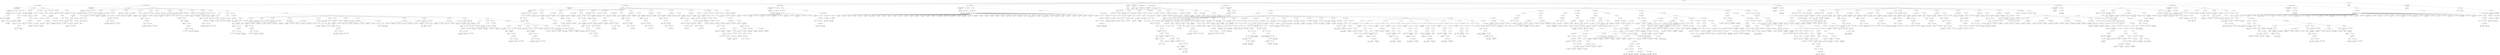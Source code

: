 digraph ast {
node [shape=none];
249859 [label=<<TABLE border='1' cellspacing='0' cellpadding='10' style='rounded' ><TR><TD border='0'>249859</TD><TD border='0'><B>IfThenStatement</B></TD></TR></TABLE>>];
249859 -> 249849 [weight=2];
249859 -> 249860 [weight=2];
249858 [label=<<TABLE border='1' cellspacing='0' cellpadding='10' style='rounded' ><TR><TD border='0'>249858</TD><TD border='0'><B>Block</B></TD></TR></TABLE>>];
249858 -> 249857 [weight=2];
249857 [label=<<TABLE border='1' cellspacing='0' cellpadding='10' style='rounded' ><TR><TD border='0'>249857</TD><TD border='0'><B>BinOP</B></TD></TR><HR/><TR><TD border='0' cellpadding='5' colspan='2'>-&gt;</TD></TR></TABLE>>];
249857 -> 249850 [weight=2];
249857 -> 249856 [weight=2];
249856 [label=<<TABLE border='1' cellspacing='0' cellpadding='10' style='rounded' ><TR><TD border='0'>249856</TD><TD border='0'><B>MethodCall</B></TD></TR><HR/><TR><TD border='0' cellpadding='5' colspan='2'>setStringMode</TD></TR></TABLE>>];
249856 -> 249851 [weight=2];
249856 -> 249855 [weight=2];
249863 [label=<<TABLE border='1' cellspacing='0' cellpadding='10' style='rounded' ><TR><TD border='0'>249863</TD><TD border='0'><B>ArgumentList</B></TD></TR></TABLE>>];
249862 [label=<<TABLE border='1' cellspacing='0' cellpadding='10' style='rounded' ><TR><TD border='0'>249862</TD><TD border='0'><B>Id</B></TD></TR><HR/><TR><TD border='0' cellpadding='5' colspan='2'>ParseVorbisComments</TD></TR></TABLE>>];
249861 [label=<<TABLE border='1' cellspacing='0' cellpadding='10' style='rounded' ><TR><TD border='0'>249861</TD><TD border='0'><B>Variable</B></TD></TR><HR/><TR><TD border='0' cellpadding='5'>(994, 5143)</TD><TD border='0' cellpadding='5'>getid3_ogg</TD></TR></TABLE>>];
249860 [label=<<TABLE border='1' cellspacing='0' cellpadding='10' style='rounded' ><TR><TD border='0'>249860</TD><TD border='0'><B>StatementBody</B></TD></TR></TABLE>>];
249860 -> 249858 [weight=2];
249867 [label=<<TABLE border='1' cellspacing='0' cellpadding='10' style='rounded' ><TR><TD border='0'>249867</TD><TD border='0'><B>Variable</B></TD></TR><HR/><TR><TD border='0' cellpadding='5'>(994, 5120)</TD><TD border='0' cellpadding='5'>info</TD></TR></TABLE>>];
249866 [label=<<TABLE border='1' cellspacing='0' cellpadding='10' style='rounded' ><TR><TD border='0'>249866</TD><TD border='0'><B>Id</B></TD></TR><HR/><TR><TD border='0' cellpadding='5' colspan='2'>isset</TD></TR></TABLE>>];
249865 [label=<<TABLE border='1' cellspacing='0' cellpadding='10' style='rounded' ><TR><TD border='0'>249865</TD><TD border='0'><B>BinOP</B></TD></TR><HR/><TR><TD border='0' cellpadding='5' colspan='2'>-&gt;</TD></TR></TABLE>>];
249865 -> 249861 [weight=2];
249865 -> 249864 [weight=2];
249864 [label=<<TABLE border='1' cellspacing='0' cellpadding='10' style='rounded' ><TR><TD border='0'>249864</TD><TD border='0'><B>MethodCall</B></TD></TR><HR/><TR><TD border='0' cellpadding='5' colspan='2'>ParseVorbisComments</TD></TR></TABLE>>];
249864 -> 249862 [weight=2];
249864 -> 249863 [weight=2];
249871 [label=<<TABLE border='1' cellspacing='0' cellpadding='10' style='rounded' ><TR><TD border='0'>249871</TD><TD border='0'><B>FunctionCall</B></TD></TR><HR/><TR><TD border='0' cellpadding='5' colspan='2'>isset</TD></TR></TABLE>>];
249871 -> 249866 [weight=2];
249871 -> 249870 [weight=2];
249870 [label=<<TABLE border='1' cellspacing='0' cellpadding='10' style='rounded' ><TR><TD border='0'>249870</TD><TD border='0'><B>ArgumentList</B></TD></TR></TABLE>>];
249870 -> 249869 [weight=2];
249869 [label=<<TABLE border='1' cellspacing='0' cellpadding='10' style='rounded' ><TR><TD border='0'>249869</TD><TD border='0'><B>PostfixExpression</B></TD></TR></TABLE>>];
249869 -> 249867 [weight=2];
249869 -> 249868 [weight=2];
249868 [label=<<TABLE border='1' cellspacing='0' cellpadding='10' style='rounded' ><TR><TD border='0'>249868</TD><TD border='0'><B>StringLiteral</B></TD></TR><HR/><TR><TD border='0' cellpadding='5' colspan='2'>ogg</TD></TR></TABLE>>];
249875 [label=<<TABLE border='1' cellspacing='0' cellpadding='10' style='rounded' ><TR><TD border='0'>249875</TD><TD border='0'><B>StringLiteral</B></TD></TR><HR/><TR><TD border='0' cellpadding='5' colspan='2'>comments_raw</TD></TR></TABLE>>];
249874 [label=<<TABLE border='1' cellspacing='0' cellpadding='10' style='rounded' ><TR><TD border='0'>249874</TD><TD border='0'><B>StringLiteral</B></TD></TR><HR/><TR><TD border='0' cellpadding='5' colspan='2'>ogg</TD></TR></TABLE>>];
249873 [label=<<TABLE border='1' cellspacing='0' cellpadding='10' style='rounded' ><TR><TD border='0'>249873</TD><TD border='0'><B>Variable</B></TD></TR><HR/><TR><TD border='0' cellpadding='5'>(994, 5120)</TD><TD border='0' cellpadding='5'>info</TD></TR></TABLE>>];
249872 [label=<<TABLE border='1' cellspacing='0' cellpadding='10' style='rounded' ><TR><TD border='0'>249872</TD><TD border='0'><B>Condition</B></TD></TR></TABLE>>];
249872 -> 249871 [weight=2];
249879 [label=<<TABLE border='1' cellspacing='0' cellpadding='10' style='rounded' ><TR><TD border='0'>249879</TD><TD border='0'><B>Variable</B></TD></TR><HR/><TR><TD border='0' cellpadding='5'>(994, 5120)</TD><TD border='0' cellpadding='5'>info</TD></TR></TABLE>>];
249878 [label=<<TABLE border='1' cellspacing='0' cellpadding='10' style='rounded' ><TR><TD border='0'>249878</TD><TD border='0'><B>UnsetStatement</B></TD></TR></TABLE>>];
249878 -> 249877 [weight=2];
249877 [label=<<TABLE border='1' cellspacing='0' cellpadding='10' style='rounded' ><TR><TD border='0'>249877</TD><TD border='0'><B>ArgumentList</B></TD></TR></TABLE>>];
249877 -> 249876 [weight=2];
249876 [label=<<TABLE border='1' cellspacing='0' cellpadding='10' style='rounded' ><TR><TD border='0'>249876</TD><TD border='0'><B>PostfixExpression</B></TD></TR></TABLE>>];
249876 -> 249873 [weight=2];
249876 -> 249874 [weight=2];
249876 -> 249875 [weight=2];
249883 [label=<<TABLE border='1' cellspacing='0' cellpadding='10' style='rounded' ><TR><TD border='0'>249883</TD><TD border='0'><B>BinOP</B></TD></TR><HR/><TR><TD border='0' cellpadding='5' colspan='2'>=</TD></TR></TABLE>>];
249883 -> 249882 [weight=2];
249883 -> 249886 [weight=2];
249882 [label=<<TABLE border='1' cellspacing='0' cellpadding='10' style='rounded' ><TR><TD border='0'>249882</TD><TD border='0'><B>PostfixExpression</B></TD></TR></TABLE>>];
249882 -> 249879 [weight=2];
249882 -> 249880 [weight=2];
249882 -> 249881 [weight=2];
249881 [label=<<TABLE border='1' cellspacing='0' cellpadding='10' style='rounded' ><TR><TD border='0'>249881</TD><TD border='0'><B>StringLiteral</B></TD></TR><HR/><TR><TD border='0' cellpadding='5' colspan='2'>VORBIS_COMMENT</TD></TR></TABLE>>];
249880 [label=<<TABLE border='1' cellspacing='0' cellpadding='10' style='rounded' ><TR><TD border='0'>249880</TD><TD border='0'><B>StringLiteral</B></TD></TR><HR/><TR><TD border='0' cellpadding='5' colspan='2'>flac</TD></TR></TABLE>>];
249887 [label=<<TABLE border='1' cellspacing='0' cellpadding='10' style='rounded' ><TR><TD border='0'>249887</TD><TD border='0'><B>Variable</B></TD></TR><HR/><TR><TD border='0' cellpadding='5'>(994, 5120)</TD><TD border='0' cellpadding='5'>info</TD></TR></TABLE>>];
249886 [label=<<TABLE border='1' cellspacing='0' cellpadding='10' style='rounded' ><TR><TD border='0'>249886</TD><TD border='0'><B>PostfixExpression</B></TD></TR></TABLE>>];
249886 -> 249884 [weight=2];
249886 -> 249885 [weight=2];
249885 [label=<<TABLE border='1' cellspacing='0' cellpadding='10' style='rounded' ><TR><TD border='0'>249885</TD><TD border='0'><B>StringLiteral</B></TD></TR><HR/><TR><TD border='0' cellpadding='5' colspan='2'>ogg</TD></TR></TABLE>>];
249884 [label=<<TABLE border='1' cellspacing='0' cellpadding='10' style='rounded' ><TR><TD border='0'>249884</TD><TD border='0'><B>Variable</B></TD></TR><HR/><TR><TD border='0' cellpadding='5'>(994, 5120)</TD><TD border='0' cellpadding='5'>info</TD></TR></TABLE>>];
249891 [label=<<TABLE border='1' cellspacing='0' cellpadding='10' style='rounded' ><TR><TD border='0'>249891</TD><TD border='0'><B>UnsetStatement</B></TD></TR></TABLE>>];
249891 -> 249890 [weight=2];
249890 [label=<<TABLE border='1' cellspacing='0' cellpadding='10' style='rounded' ><TR><TD border='0'>249890</TD><TD border='0'><B>ArgumentList</B></TD></TR></TABLE>>];
249890 -> 249889 [weight=2];
249889 [label=<<TABLE border='1' cellspacing='0' cellpadding='10' style='rounded' ><TR><TD border='0'>249889</TD><TD border='0'><B>PostfixExpression</B></TD></TR></TABLE>>];
249889 -> 249887 [weight=2];
249889 -> 249888 [weight=2];
249888 [label=<<TABLE border='1' cellspacing='0' cellpadding='10' style='rounded' ><TR><TD border='0'>249888</TD><TD border='0'><B>StringLiteral</B></TD></TR><HR/><TR><TD border='0' cellpadding='5' colspan='2'>ogg</TD></TR></TABLE>>];
249895 [label=<<TABLE border='1' cellspacing='0' cellpadding='10' style='rounded' ><TR><TD border='0'>249895</TD><TD border='0'><B>Variable</B></TD></TR><HR/><TR><TD border='0' cellpadding='5'>(994, 5143)</TD><TD border='0' cellpadding='5'>getid3_ogg</TD></TR></TABLE>>];
249894 [label=<<TABLE border='1' cellspacing='0' cellpadding='10' style='rounded' ><TR><TD border='0'>249894</TD><TD border='0'><B>StatementBody</B></TD></TR></TABLE>>];
249894 -> 249892 [weight=2];
249893 [label=<<TABLE border='1' cellspacing='0' cellpadding='10' style='rounded' ><TR><TD border='0'>249893</TD><TD border='0'><B>IfThenStatement</B></TD></TR></TABLE>>];
249893 -> 249872 [weight=2];
249893 -> 249894 [weight=2];
249892 [label=<<TABLE border='1' cellspacing='0' cellpadding='10' style='rounded' ><TR><TD border='0'>249892</TD><TD border='0'><B>Block</B></TD></TR></TABLE>>];
249892 -> 249878 [weight=2];
249892 -> 249883 [weight=2];
249892 -> 249891 [weight=2];
249899 [label=<<TABLE border='1' cellspacing='0' cellpadding='10' style='rounded' ><TR><TD border='0'>249899</TD><TD border='0'><B>Return</B></TD></TR></TABLE>>];
249899 -> 249898 [weight=2];
249898 [label=<<TABLE border='1' cellspacing='0' cellpadding='10' style='rounded' ><TR><TD border='0'>249898</TD><TD border='0'><B>True</B></TD></TR><HR/><TR><TD border='0' cellpadding='5' colspan='2'>true</TD></TR></TABLE>>];
249897 [label=<<TABLE border='1' cellspacing='0' cellpadding='10' style='rounded' ><TR><TD border='0'>249897</TD><TD border='0'><B>UnsetStatement</B></TD></TR></TABLE>>];
249897 -> 249896 [weight=2];
249896 [label=<<TABLE border='1' cellspacing='0' cellpadding='10' style='rounded' ><TR><TD border='0'>249896</TD><TD border='0'><B>ArgumentList</B></TD></TR></TABLE>>];
249896 -> 249895 [weight=2];
249903 [label=<<TABLE border='1' cellspacing='0' cellpadding='10' style='rounded' ><TR><TD border='0'>249903</TD><TD border='0'><B>ReturnValueMethod</B></TD></TR><HR/><TR><TD border='0' cellpadding='5' colspan='2'>parseCUESHEET</TD></TR></TABLE>>];
249903 -> 249902 [weight=2];
249902 [label=<<TABLE border='1' cellspacing='0' cellpadding='10' style='rounded' ><TR><TD border='0'>249902</TD><TD border='0'><B>Id</B></TD></TR><HR/><TR><TD border='0' cellpadding='5' colspan='2'>parseCUESHEET</TD></TR></TABLE>>];
249901 [label=<<TABLE border='1' cellspacing='0' cellpadding='10' style='rounded' ><TR><TD border='0'>249901</TD><TD border='0'><B>PrivateMethodStatement</B></TD></TR></TABLE>>];
249901 -> 249821 [weight=2];
249901 -> 249824 [weight=2];
249901 -> 249900 [weight=2];
249900 [label=<<TABLE border='1' cellspacing='0' cellpadding='10' style='rounded' ><TR><TD border='0'>249900</TD><TD border='0'><B>Block</B></TD></TR></TABLE>>];
249900 -> 249826 [weight=2];
249900 -> 249835 [weight=2];
249900 -> 249859 [weight=2];
249900 -> 249865 [weight=2];
249900 -> 249893 [weight=2];
249900 -> 249897 [weight=2];
249900 -> 249899 [weight=2];
249907 [label=<<TABLE border='1' cellspacing='0' cellpadding='10' style='rounded' ><TR><TD border='0'>249907</TD><TD border='0'><B>Variable</B></TD></TR><HR/><TR><TD border='0' cellpadding='5'>(994, 5120)</TD><TD border='0' cellpadding='5'>info</TD></TR></TABLE>>];
249906 [label=<<TABLE border='1' cellspacing='0' cellpadding='10' style='rounded' ><TR><TD border='0'>249906</TD><TD border='0'><B>ParameterList</B></TD></TR></TABLE>>];
249906 -> 249905 [weight=2];
249905 [label=<<TABLE border='1' cellspacing='0' cellpadding='10' style='rounded' ><TR><TD border='0'>249905</TD><TD border='0'><B>ValueParameter</B></TD></TR></TABLE>>];
249905 -> 249904 [weight=2];
249904 [label=<<TABLE border='1' cellspacing='0' cellpadding='10' style='rounded' ><TR><TD border='0'>249904</TD><TD border='0'><B>Variable</B></TD></TR><HR/><TR><TD border='0' cellpadding='5'>(994, 5135)</TD><TD border='0' cellpadding='5'>BlockData</TD></TR></TABLE>>];
249911 [label=<<TABLE border='1' cellspacing='0' cellpadding='10' style='rounded' ><TR><TD border='0'>249911</TD><TD border='0'><B>Id</B></TD></TR><HR/><TR><TD border='0' cellpadding='5' colspan='2'>getid3</TD></TR></TABLE>>];
249910 [label=<<TABLE border='1' cellspacing='0' cellpadding='10' style='rounded' ><TR><TD border='0'>249910</TD><TD border='0'><B>Variable</B></TD></TR><HR/><TR><TD border='0' cellpadding='5'>(994, 5121)</TD><TD border='0' cellpadding='5'>this</TD></TR></TABLE>>];
249908 [label=<<TABLE border='1' cellspacing='0' cellpadding='10' style='rounded' ><TR><TD border='0'>249908</TD><TD border='0'><B>BinOP</B></TD></TR><HR/><TR><TD border='0' cellpadding='5' colspan='2'>=</TD></TR></TABLE>>];
249908 -> 249907 [weight=2];
249908 -> 249915 [weight=2];
249915 [label=<<TABLE border='1' cellspacing='0' cellpadding='10' style='rounded' ><TR><TD border='0'>249915</TD><TD border='0'><B>UnaryOP</B></TD></TR><HR/><TR><TD border='0' cellpadding='5' colspan='2'>&amp;</TD></TR></TABLE>>];
249915 -> 249914 [weight=2];
249914 [label=<<TABLE border='1' cellspacing='0' cellpadding='10' style='rounded' ><TR><TD border='0'>249914</TD><TD border='0'><B>BinOP</B></TD></TR><HR/><TR><TD border='0' cellpadding='5' colspan='2'>-&gt;</TD></TR></TABLE>>];
249914 -> 249912 [weight=2];
249914 -> 249913 [weight=2];
249913 [label=<<TABLE border='1' cellspacing='0' cellpadding='10' style='rounded' ><TR><TD border='0'>249913</TD><TD border='0'><B>Id</B></TD></TR><HR/><TR><TD border='0' cellpadding='5' colspan='2'>info</TD></TR></TABLE>>];
249912 [label=<<TABLE border='1' cellspacing='0' cellpadding='10' style='rounded' ><TR><TD border='0'>249912</TD><TD border='0'><B>BinOP</B></TD></TR><HR/><TR><TD border='0' cellpadding='5' colspan='2'>-&gt;</TD></TR></TABLE>>];
249912 -> 249910 [weight=2];
249912 -> 249911 [weight=2];
249919 [label=<<TABLE border='1' cellspacing='0' cellpadding='10' style='rounded' ><TR><TD border='0'>249919</TD><TD border='0'><B>Variable</B></TD></TR><HR/><TR><TD border='0' cellpadding='5'>(994, 5120)</TD><TD border='0' cellpadding='5'>info</TD></TR></TABLE>>];
249918 [label=<<TABLE border='1' cellspacing='0' cellpadding='10' style='rounded' ><TR><TD border='0'>249918</TD><TD border='0'><B>IntegerLiteral</B></TD></TR><HR/><TR><TD border='0' cellpadding='5' colspan='2'>0</TD></TR></TABLE>>];
249917 [label=<<TABLE border='1' cellspacing='0' cellpadding='10' style='rounded' ><TR><TD border='0'>249917</TD><TD border='0'><B>BinOP</B></TD></TR><HR/><TR><TD border='0' cellpadding='5' colspan='2'>=</TD></TR></TABLE>>];
249917 -> 249916 [weight=2];
249917 -> 249918 [weight=2];
249916 [label=<<TABLE border='1' cellspacing='0' cellpadding='10' style='rounded' ><TR><TD border='0'>249916</TD><TD border='0'><B>Variable</B></TD></TR><HR/><TR><TD border='0' cellpadding='5'>(994, 5139)</TD><TD border='0' cellpadding='5'>offset</TD></TR></TABLE>>];
249923 [label=<<TABLE border='1' cellspacing='0' cellpadding='10' style='rounded' ><TR><TD border='0'>249923</TD><TD border='0'><B>PostfixExpression</B></TD></TR></TABLE>>];
249923 -> 249919 [weight=2];
249923 -> 249920 [weight=2];
249923 -> 249921 [weight=2];
249923 -> 249922 [weight=2];
249922 [label=<<TABLE border='1' cellspacing='0' cellpadding='10' style='rounded' ><TR><TD border='0'>249922</TD><TD border='0'><B>StringLiteral</B></TD></TR><HR/><TR><TD border='0' cellpadding='5' colspan='2'>media_catalog_number</TD></TR></TABLE>>];
249921 [label=<<TABLE border='1' cellspacing='0' cellpadding='10' style='rounded' ><TR><TD border='0'>249921</TD><TD border='0'><B>StringLiteral</B></TD></TR><HR/><TR><TD border='0' cellpadding='5' colspan='2'>CUESHEET</TD></TR></TABLE>>];
249920 [label=<<TABLE border='1' cellspacing='0' cellpadding='10' style='rounded' ><TR><TD border='0'>249920</TD><TD border='0'><B>StringLiteral</B></TD></TR><HR/><TR><TD border='0' cellpadding='5' colspan='2'>flac</TD></TR></TABLE>>];
249927 [label=<<TABLE border='1' cellspacing='0' cellpadding='10' style='rounded' ><TR><TD border='0'>249927</TD><TD border='0'><B>Variable</B></TD></TR><HR/><TR><TD border='0' cellpadding='5'>(994, 5135)</TD><TD border='0' cellpadding='5'>BlockData</TD></TR></TABLE>>];
249926 [label=<<TABLE border='1' cellspacing='0' cellpadding='10' style='rounded' ><TR><TD border='0'>249926</TD><TD border='0'><B>Id</B></TD></TR><HR/><TR><TD border='0' cellpadding='5' colspan='2'>substr</TD></TR></TABLE>>];
249925 [label=<<TABLE border='1' cellspacing='0' cellpadding='10' style='rounded' ><TR><TD border='0'>249925</TD><TD border='0'><B>Id</B></TD></TR><HR/><TR><TD border='0' cellpadding='5' colspan='2'>trim</TD></TR></TABLE>>];
249924 [label=<<TABLE border='1' cellspacing='0' cellpadding='10' style='rounded' ><TR><TD border='0'>249924</TD><TD border='0'><B>BinOP</B></TD></TR><HR/><TR><TD border='0' cellpadding='5' colspan='2'>=</TD></TR></TABLE>>];
249924 -> 249923 [weight=2];
249924 -> 249934 [weight=2];
249931 [label=<<TABLE border='1' cellspacing='0' cellpadding='10' style='rounded' ><TR><TD border='0'>249931</TD><TD border='0'><B>FunctionCall</B></TD></TR><HR/><TR><TD border='0' cellpadding='5' colspan='2'>substr</TD></TR></TABLE>>];
249931 -> 249926 [weight=2];
249931 -> 249930 [weight=2];
249930 [label=<<TABLE border='1' cellspacing='0' cellpadding='10' style='rounded' ><TR><TD border='0'>249930</TD><TD border='0'><B>ArgumentList</B></TD></TR></TABLE>>];
249930 -> 249927 [weight=2];
249930 -> 249928 [weight=2];
249930 -> 249929 [weight=2];
249929 [label=<<TABLE border='1' cellspacing='0' cellpadding='10' style='rounded' ><TR><TD border='0'>249929</TD><TD border='0'><B>IntegerLiteral</B></TD></TR><HR/><TR><TD border='0' cellpadding='5' colspan='2'>128</TD></TR></TABLE>>];
249928 [label=<<TABLE border='1' cellspacing='0' cellpadding='10' style='rounded' ><TR><TD border='0'>249928</TD><TD border='0'><B>Variable</B></TD></TR><HR/><TR><TD border='0' cellpadding='5'>(994, 5139)</TD><TD border='0' cellpadding='5'>offset</TD></TR></TABLE>>];
249935 [label=<<TABLE border='1' cellspacing='0' cellpadding='10' style='rounded' ><TR><TD border='0'>249935</TD><TD border='0'><B>Variable</B></TD></TR><HR/><TR><TD border='0' cellpadding='5'>(994, 5139)</TD><TD border='0' cellpadding='5'>offset</TD></TR></TABLE>>];
249934 [label=<<TABLE border='1' cellspacing='0' cellpadding='10' style='rounded' ><TR><TD border='0'>249934</TD><TD border='0'><B>FunctionCall</B></TD></TR><HR/><TR><TD border='0' cellpadding='5' colspan='2'>trim</TD></TR></TABLE>>];
249934 -> 249925 [weight=2];
249934 -> 249933 [weight=2];
249933 [label=<<TABLE border='1' cellspacing='0' cellpadding='10' style='rounded' ><TR><TD border='0'>249933</TD><TD border='0'><B>ArgumentList</B></TD></TR></TABLE>>];
249933 -> 249931 [weight=2];
249933 -> 249932 [weight=2];
249932 [label=<<TABLE border='1' cellspacing='0' cellpadding='10' style='rounded' ><TR><TD border='0'>249932</TD><TD border='0'><B>StringExpression</B></TD></TR><HR/><TR><TD border='0' cellpadding='5' colspan='2'>0</TD></TR></TABLE>>];
249939 [label=<<TABLE border='1' cellspacing='0' cellpadding='10' style='rounded' ><TR><TD border='0'>249939</TD><TD border='0'><B>StringLiteral</B></TD></TR><HR/><TR><TD border='0' cellpadding='5' colspan='2'>flac</TD></TR></TABLE>>];
249938 [label=<<TABLE border='1' cellspacing='0' cellpadding='10' style='rounded' ><TR><TD border='0'>249938</TD><TD border='0'><B>Variable</B></TD></TR><HR/><TR><TD border='0' cellpadding='5'>(994, 5120)</TD><TD border='0' cellpadding='5'>info</TD></TR></TABLE>>];
249937 [label=<<TABLE border='1' cellspacing='0' cellpadding='10' style='rounded' ><TR><TD border='0'>249937</TD><TD border='0'><B>IntegerLiteral</B></TD></TR><HR/><TR><TD border='0' cellpadding='5' colspan='2'>128</TD></TR></TABLE>>];
249936 [label=<<TABLE border='1' cellspacing='0' cellpadding='10' style='rounded' ><TR><TD border='0'>249936</TD><TD border='0'><B>BinOP</B></TD></TR><HR/><TR><TD border='0' cellpadding='5' colspan='2'>+=</TD></TR></TABLE>>];
249936 -> 249935 [weight=2];
249936 -> 249937 [weight=2];
249943 [label=<<TABLE border='1' cellspacing='0' cellpadding='10' style='rounded' ><TR><TD border='0'>249943</TD><TD border='0'><B>BinOP</B></TD></TR><HR/><TR><TD border='0' cellpadding='5' colspan='2'>=</TD></TR></TABLE>>];
249943 -> 249942 [weight=2];
249943 -> 249954 [weight=2];
249942 [label=<<TABLE border='1' cellspacing='0' cellpadding='10' style='rounded' ><TR><TD border='0'>249942</TD><TD border='0'><B>PostfixExpression</B></TD></TR></TABLE>>];
249942 -> 249938 [weight=2];
249942 -> 249939 [weight=2];
249942 -> 249940 [weight=2];
249942 -> 249941 [weight=2];
249941 [label=<<TABLE border='1' cellspacing='0' cellpadding='10' style='rounded' ><TR><TD border='0'>249941</TD><TD border='0'><B>StringLiteral</B></TD></TR><HR/><TR><TD border='0' cellpadding='5' colspan='2'>lead_in_samples</TD></TR></TABLE>>];
249940 [label=<<TABLE border='1' cellspacing='0' cellpadding='10' style='rounded' ><TR><TD border='0'>249940</TD><TD border='0'><B>StringLiteral</B></TD></TR><HR/><TR><TD border='0' cellpadding='5' colspan='2'>CUESHEET</TD></TR></TABLE>>];
249947 [label=<<TABLE border='1' cellspacing='0' cellpadding='10' style='rounded' ><TR><TD border='0'>249947</TD><TD border='0'><B>Variable</B></TD></TR><HR/><TR><TD border='0' cellpadding='5'>(994, 5135)</TD><TD border='0' cellpadding='5'>BlockData</TD></TR></TABLE>>];
249946 [label=<<TABLE border='1' cellspacing='0' cellpadding='10' style='rounded' ><TR><TD border='0'>249946</TD><TD border='0'><B>Id</B></TD></TR><HR/><TR><TD border='0' cellpadding='5' colspan='2'>substr</TD></TR></TABLE>>];
249945 [label=<<TABLE border='1' cellspacing='0' cellpadding='10' style='rounded' ><TR><TD border='0'>249945</TD><TD border='0'><B>Id</B></TD></TR><HR/><TR><TD border='0' cellpadding='5' colspan='2'>BigEndian2Int</TD></TR></TABLE>>];
249944 [label=<<TABLE border='1' cellspacing='0' cellpadding='10' style='rounded' ><TR><TD border='0'>249944</TD><TD border='0'><B>Id</B></TD></TR><HR/><TR><TD border='0' cellpadding='5' colspan='2'>getid3_lib</TD></TR></TABLE>>];
249951 [label=<<TABLE border='1' cellspacing='0' cellpadding='10' style='rounded' ><TR><TD border='0'>249951</TD><TD border='0'><B>FunctionCall</B></TD></TR><HR/><TR><TD border='0' cellpadding='5' colspan='2'>substr</TD></TR></TABLE>>];
249951 -> 249946 [weight=2];
249951 -> 249950 [weight=2];
249950 [label=<<TABLE border='1' cellspacing='0' cellpadding='10' style='rounded' ><TR><TD border='0'>249950</TD><TD border='0'><B>ArgumentList</B></TD></TR></TABLE>>];
249950 -> 249947 [weight=2];
249950 -> 249948 [weight=2];
249950 -> 249949 [weight=2];
249949 [label=<<TABLE border='1' cellspacing='0' cellpadding='10' style='rounded' ><TR><TD border='0'>249949</TD><TD border='0'><B>IntegerLiteral</B></TD></TR><HR/><TR><TD border='0' cellpadding='5' colspan='2'>8</TD></TR></TABLE>>];
249948 [label=<<TABLE border='1' cellspacing='0' cellpadding='10' style='rounded' ><TR><TD border='0'>249948</TD><TD border='0'><B>Variable</B></TD></TR><HR/><TR><TD border='0' cellpadding='5'>(994, 5139)</TD><TD border='0' cellpadding='5'>offset</TD></TR></TABLE>>];
249955 [label=<<TABLE border='1' cellspacing='0' cellpadding='10' style='rounded' ><TR><TD border='0'>249955</TD><TD border='0'><B>Variable</B></TD></TR><HR/><TR><TD border='0' cellpadding='5'>(994, 5139)</TD><TD border='0' cellpadding='5'>offset</TD></TR></TABLE>>];
249954 [label=<<TABLE border='1' cellspacing='0' cellpadding='10' style='rounded' ><TR><TD border='0'>249954</TD><TD border='0'><B>BinOP</B></TD></TR><HR/><TR><TD border='0' cellpadding='5' colspan='2'>::</TD></TR></TABLE>>];
249954 -> 249944 [weight=2];
249954 -> 249953 [weight=2];
249953 [label=<<TABLE border='1' cellspacing='0' cellpadding='10' style='rounded' ><TR><TD border='0'>249953</TD><TD border='0'><B>MethodCall</B></TD></TR><HR/><TR><TD border='0' cellpadding='5' colspan='2'>BigEndian2Int</TD></TR></TABLE>>];
249953 -> 249945 [weight=2];
249953 -> 249952 [weight=2];
249952 [label=<<TABLE border='1' cellspacing='0' cellpadding='10' style='rounded' ><TR><TD border='0'>249952</TD><TD border='0'><B>ArgumentList</B></TD></TR></TABLE>>];
249952 -> 249951 [weight=2];
249959 [label=<<TABLE border='1' cellspacing='0' cellpadding='10' style='rounded' ><TR><TD border='0'>249959</TD><TD border='0'><B>StringLiteral</B></TD></TR><HR/><TR><TD border='0' cellpadding='5' colspan='2'>flac</TD></TR></TABLE>>];
249958 [label=<<TABLE border='1' cellspacing='0' cellpadding='10' style='rounded' ><TR><TD border='0'>249958</TD><TD border='0'><B>Variable</B></TD></TR><HR/><TR><TD border='0' cellpadding='5'>(994, 5120)</TD><TD border='0' cellpadding='5'>info</TD></TR></TABLE>>];
249957 [label=<<TABLE border='1' cellspacing='0' cellpadding='10' style='rounded' ><TR><TD border='0'>249957</TD><TD border='0'><B>IntegerLiteral</B></TD></TR><HR/><TR><TD border='0' cellpadding='5' colspan='2'>8</TD></TR></TABLE>>];
249956 [label=<<TABLE border='1' cellspacing='0' cellpadding='10' style='rounded' ><TR><TD border='0'>249956</TD><TD border='0'><B>BinOP</B></TD></TR><HR/><TR><TD border='0' cellpadding='5' colspan='2'>+=</TD></TR></TABLE>>];
249956 -> 249955 [weight=2];
249956 -> 249957 [weight=2];
249963 [label=<<TABLE border='1' cellspacing='0' cellpadding='10' style='rounded' ><TR><TD border='0'>249963</TD><TD border='0'><B>PostfixExpression</B></TD></TR></TABLE>>];
249963 -> 249958 [weight=2];
249963 -> 249959 [weight=2];
249963 -> 249960 [weight=2];
249963 -> 249961 [weight=2];
249963 -> 249962 [weight=2];
249962 [label=<<TABLE border='1' cellspacing='0' cellpadding='10' style='rounded' ><TR><TD border='0'>249962</TD><TD border='0'><B>StringLiteral</B></TD></TR><HR/><TR><TD border='0' cellpadding='5' colspan='2'>is_cd</TD></TR></TABLE>>];
249961 [label=<<TABLE border='1' cellspacing='0' cellpadding='10' style='rounded' ><TR><TD border='0'>249961</TD><TD border='0'><B>StringLiteral</B></TD></TR><HR/><TR><TD border='0' cellpadding='5' colspan='2'>flags</TD></TR></TABLE>>];
249960 [label=<<TABLE border='1' cellspacing='0' cellpadding='10' style='rounded' ><TR><TD border='0'>249960</TD><TD border='0'><B>StringLiteral</B></TD></TR><HR/><TR><TD border='0' cellpadding='5' colspan='2'>CUESHEET</TD></TR></TABLE>>];
249967 [label=<<TABLE border='1' cellspacing='0' cellpadding='10' style='rounded' ><TR><TD border='0'>249967</TD><TD border='0'><B>Id</B></TD></TR><HR/><TR><TD border='0' cellpadding='5' colspan='2'>BigEndian2Int</TD></TR></TABLE>>];
249966 [label=<<TABLE border='1' cellspacing='0' cellpadding='10' style='rounded' ><TR><TD border='0'>249966</TD><TD border='0'><B>Id</B></TD></TR><HR/><TR><TD border='0' cellpadding='5' colspan='2'>getid3_lib</TD></TR></TABLE>>];
249965 [label=<<TABLE border='1' cellspacing='0' cellpadding='10' style='rounded' ><TR><TD border='0'>249965</TD><TD border='0'><B>Bool</B></TD></TR><HR/><TR><TD border='0' cellpadding='5' colspan='2'>bool</TD></TR></TABLE>>];
249964 [label=<<TABLE border='1' cellspacing='0' cellpadding='10' style='rounded' ><TR><TD border='0'>249964</TD><TD border='0'><B>BinOP</B></TD></TR><HR/><TR><TD border='0' cellpadding='5' colspan='2'>=</TD></TR></TABLE>>];
249964 -> 249963 [weight=2];
249964 -> 249979 [weight=2];
249971 [label=<<TABLE border='1' cellspacing='0' cellpadding='10' style='rounded' ><TR><TD border='0'>249971</TD><TD border='0'><B>IntegerLiteral</B></TD></TR><HR/><TR><TD border='0' cellpadding='5' colspan='2'>1</TD></TR></TABLE>>];
249970 [label=<<TABLE border='1' cellspacing='0' cellpadding='10' style='rounded' ><TR><TD border='0'>249970</TD><TD border='0'><B>Variable</B></TD></TR><HR/><TR><TD border='0' cellpadding='5'>(994, 5139)</TD><TD border='0' cellpadding='5'>offset</TD></TR></TABLE>>];
249969 [label=<<TABLE border='1' cellspacing='0' cellpadding='10' style='rounded' ><TR><TD border='0'>249969</TD><TD border='0'><B>Variable</B></TD></TR><HR/><TR><TD border='0' cellpadding='5'>(994, 5135)</TD><TD border='0' cellpadding='5'>BlockData</TD></TR></TABLE>>];
249968 [label=<<TABLE border='1' cellspacing='0' cellpadding='10' style='rounded' ><TR><TD border='0'>249968</TD><TD border='0'><B>Id</B></TD></TR><HR/><TR><TD border='0' cellpadding='5' colspan='2'>substr</TD></TR></TABLE>>];
249975 [label=<<TABLE border='1' cellspacing='0' cellpadding='10' style='rounded' ><TR><TD border='0'>249975</TD><TD border='0'><B>MethodCall</B></TD></TR><HR/><TR><TD border='0' cellpadding='5' colspan='2'>BigEndian2Int</TD></TR></TABLE>>];
249975 -> 249967 [weight=2];
249975 -> 249974 [weight=2];
249974 [label=<<TABLE border='1' cellspacing='0' cellpadding='10' style='rounded' ><TR><TD border='0'>249974</TD><TD border='0'><B>ArgumentList</B></TD></TR></TABLE>>];
249974 -> 249973 [weight=2];
249973 [label=<<TABLE border='1' cellspacing='0' cellpadding='10' style='rounded' ><TR><TD border='0'>249973</TD><TD border='0'><B>FunctionCall</B></TD></TR><HR/><TR><TD border='0' cellpadding='5' colspan='2'>substr</TD></TR></TABLE>>];
249973 -> 249968 [weight=2];
249973 -> 249972 [weight=2];
249972 [label=<<TABLE border='1' cellspacing='0' cellpadding='10' style='rounded' ><TR><TD border='0'>249972</TD><TD border='0'><B>ArgumentList</B></TD></TR></TABLE>>];
249972 -> 249969 [weight=2];
249972 -> 249970 [weight=2];
249972 -> 249971 [weight=2];
249979 [label=<<TABLE border='1' cellspacing='0' cellpadding='10' style='rounded' ><TR><TD border='0'>249979</TD><TD border='0'><B>CastExpression</B></TD></TR></TABLE>>];
249979 -> 249965 [weight=2];
249979 -> 249977 [weight=2];
249978 [label=<<TABLE border='1' cellspacing='0' cellpadding='10' style='rounded' ><TR><TD border='0'>249978</TD><TD border='0'><B>HexLiteral</B></TD></TR><HR/><TR><TD border='0' cellpadding='5' colspan='2'>0x80</TD></TR></TABLE>>];
249977 [label=<<TABLE border='1' cellspacing='0' cellpadding='10' style='rounded' ><TR><TD border='0'>249977</TD><TD border='0'><B>BinOP</B></TD></TR><HR/><TR><TD border='0' cellpadding='5' colspan='2'>&amp;</TD></TR></TABLE>>];
249977 -> 249976 [weight=2];
249977 -> 249978 [weight=2];
249976 [label=<<TABLE border='1' cellspacing='0' cellpadding='10' style='rounded' ><TR><TD border='0'>249976</TD><TD border='0'><B>BinOP</B></TD></TR><HR/><TR><TD border='0' cellpadding='5' colspan='2'>::</TD></TR></TABLE>>];
249976 -> 249966 [weight=2];
249976 -> 249975 [weight=2];
249983 [label=<<TABLE border='1' cellspacing='0' cellpadding='10' style='rounded' ><TR><TD border='0'>249983</TD><TD border='0'><B>Variable</B></TD></TR><HR/><TR><TD border='0' cellpadding='5'>(994, 5139)</TD><TD border='0' cellpadding='5'>offset</TD></TR></TABLE>>];
249982 [label=<<TABLE border='1' cellspacing='0' cellpadding='10' style='rounded' ><TR><TD border='0'>249982</TD><TD border='0'><B>IntegerLiteral</B></TD></TR><HR/><TR><TD border='0' cellpadding='5' colspan='2'>1</TD></TR></TABLE>>];
249981 [label=<<TABLE border='1' cellspacing='0' cellpadding='10' style='rounded' ><TR><TD border='0'>249981</TD><TD border='0'><B>BinOP</B></TD></TR><HR/><TR><TD border='0' cellpadding='5' colspan='2'>+=</TD></TR></TABLE>>];
249981 -> 249980 [weight=2];
249981 -> 249982 [weight=2];
249980 [label=<<TABLE border='1' cellspacing='0' cellpadding='10' style='rounded' ><TR><TD border='0'>249980</TD><TD border='0'><B>Variable</B></TD></TR><HR/><TR><TD border='0' cellpadding='5'>(994, 5139)</TD><TD border='0' cellpadding='5'>offset</TD></TR></TABLE>>];
249987 [label=<<TABLE border='1' cellspacing='0' cellpadding='10' style='rounded' ><TR><TD border='0'>249987</TD><TD border='0'><B>StringLiteral</B></TD></TR><HR/><TR><TD border='0' cellpadding='5' colspan='2'>flac</TD></TR></TABLE>>];
249986 [label=<<TABLE border='1' cellspacing='0' cellpadding='10' style='rounded' ><TR><TD border='0'>249986</TD><TD border='0'><B>Variable</B></TD></TR><HR/><TR><TD border='0' cellpadding='5'>(994, 5120)</TD><TD border='0' cellpadding='5'>info</TD></TR></TABLE>>];
249985 [label=<<TABLE border='1' cellspacing='0' cellpadding='10' style='rounded' ><TR><TD border='0'>249985</TD><TD border='0'><B>IntegerLiteral</B></TD></TR><HR/><TR><TD border='0' cellpadding='5' colspan='2'>258</TD></TR></TABLE>>];
249984 [label=<<TABLE border='1' cellspacing='0' cellpadding='10' style='rounded' ><TR><TD border='0'>249984</TD><TD border='0'><B>BinOP</B></TD></TR><HR/><TR><TD border='0' cellpadding='5' colspan='2'>+=</TD></TR></TABLE>>];
249984 -> 249983 [weight=2];
249984 -> 249985 [weight=2];
249991 [label=<<TABLE border='1' cellspacing='0' cellpadding='10' style='rounded' ><TR><TD border='0'>249991</TD><TD border='0'><B>BinOP</B></TD></TR><HR/><TR><TD border='0' cellpadding='5' colspan='2'>=</TD></TR></TABLE>>];
249991 -> 249990 [weight=2];
249991 -> 250002 [weight=2];
249990 [label=<<TABLE border='1' cellspacing='0' cellpadding='10' style='rounded' ><TR><TD border='0'>249990</TD><TD border='0'><B>PostfixExpression</B></TD></TR></TABLE>>];
249990 -> 249986 [weight=2];
249990 -> 249987 [weight=2];
249990 -> 249988 [weight=2];
249990 -> 249989 [weight=2];
249989 [label=<<TABLE border='1' cellspacing='0' cellpadding='10' style='rounded' ><TR><TD border='0'>249989</TD><TD border='0'><B>StringLiteral</B></TD></TR><HR/><TR><TD border='0' cellpadding='5' colspan='2'>number_tracks</TD></TR></TABLE>>];
249988 [label=<<TABLE border='1' cellspacing='0' cellpadding='10' style='rounded' ><TR><TD border='0'>249988</TD><TD border='0'><B>StringLiteral</B></TD></TR><HR/><TR><TD border='0' cellpadding='5' colspan='2'>CUESHEET</TD></TR></TABLE>>];
249995 [label=<<TABLE border='1' cellspacing='0' cellpadding='10' style='rounded' ><TR><TD border='0'>249995</TD><TD border='0'><B>Variable</B></TD></TR><HR/><TR><TD border='0' cellpadding='5'>(994, 5135)</TD><TD border='0' cellpadding='5'>BlockData</TD></TR></TABLE>>];
249994 [label=<<TABLE border='1' cellspacing='0' cellpadding='10' style='rounded' ><TR><TD border='0'>249994</TD><TD border='0'><B>Id</B></TD></TR><HR/><TR><TD border='0' cellpadding='5' colspan='2'>substr</TD></TR></TABLE>>];
249993 [label=<<TABLE border='1' cellspacing='0' cellpadding='10' style='rounded' ><TR><TD border='0'>249993</TD><TD border='0'><B>Id</B></TD></TR><HR/><TR><TD border='0' cellpadding='5' colspan='2'>BigEndian2Int</TD></TR></TABLE>>];
249992 [label=<<TABLE border='1' cellspacing='0' cellpadding='10' style='rounded' ><TR><TD border='0'>249992</TD><TD border='0'><B>Id</B></TD></TR><HR/><TR><TD border='0' cellpadding='5' colspan='2'>getid3_lib</TD></TR></TABLE>>];
249999 [label=<<TABLE border='1' cellspacing='0' cellpadding='10' style='rounded' ><TR><TD border='0'>249999</TD><TD border='0'><B>FunctionCall</B></TD></TR><HR/><TR><TD border='0' cellpadding='5' colspan='2'>substr</TD></TR></TABLE>>];
249999 -> 249994 [weight=2];
249999 -> 249998 [weight=2];
249998 [label=<<TABLE border='1' cellspacing='0' cellpadding='10' style='rounded' ><TR><TD border='0'>249998</TD><TD border='0'><B>ArgumentList</B></TD></TR></TABLE>>];
249998 -> 249995 [weight=2];
249998 -> 249996 [weight=2];
249998 -> 249997 [weight=2];
249997 [label=<<TABLE border='1' cellspacing='0' cellpadding='10' style='rounded' ><TR><TD border='0'>249997</TD><TD border='0'><B>IntegerLiteral</B></TD></TR><HR/><TR><TD border='0' cellpadding='5' colspan='2'>1</TD></TR></TABLE>>];
249996 [label=<<TABLE border='1' cellspacing='0' cellpadding='10' style='rounded' ><TR><TD border='0'>249996</TD><TD border='0'><B>Variable</B></TD></TR><HR/><TR><TD border='0' cellpadding='5'>(994, 5139)</TD><TD border='0' cellpadding='5'>offset</TD></TR></TABLE>>];
250003 [label=<<TABLE border='1' cellspacing='0' cellpadding='10' style='rounded' ><TR><TD border='0'>250003</TD><TD border='0'><B>Variable</B></TD></TR><HR/><TR><TD border='0' cellpadding='5'>(994, 5139)</TD><TD border='0' cellpadding='5'>offset</TD></TR></TABLE>>];
250002 [label=<<TABLE border='1' cellspacing='0' cellpadding='10' style='rounded' ><TR><TD border='0'>250002</TD><TD border='0'><B>BinOP</B></TD></TR><HR/><TR><TD border='0' cellpadding='5' colspan='2'>::</TD></TR></TABLE>>];
250002 -> 249992 [weight=2];
250002 -> 250001 [weight=2];
250001 [label=<<TABLE border='1' cellspacing='0' cellpadding='10' style='rounded' ><TR><TD border='0'>250001</TD><TD border='0'><B>MethodCall</B></TD></TR><HR/><TR><TD border='0' cellpadding='5' colspan='2'>BigEndian2Int</TD></TR></TABLE>>];
250001 -> 249993 [weight=2];
250001 -> 250000 [weight=2];
250000 [label=<<TABLE border='1' cellspacing='0' cellpadding='10' style='rounded' ><TR><TD border='0'>250000</TD><TD border='0'><B>ArgumentList</B></TD></TR></TABLE>>];
250000 -> 249999 [weight=2];
250007 [label=<<TABLE border='1' cellspacing='0' cellpadding='10' style='rounded' ><TR><TD border='0'>250007</TD><TD border='0'><B>BinOP</B></TD></TR><HR/><TR><TD border='0' cellpadding='5' colspan='2'>=</TD></TR></TABLE>>];
250007 -> 250006 [weight=2];
250007 -> 250008 [weight=2];
250006 [label=<<TABLE border='1' cellspacing='0' cellpadding='10' style='rounded' ><TR><TD border='0'>250006</TD><TD border='0'><B>Variable</B></TD></TR><HR/><TR><TD border='0' cellpadding='5'>(994, 5144)</TD><TD border='0' cellpadding='5'>track</TD></TR></TABLE>>];
250005 [label=<<TABLE border='1' cellspacing='0' cellpadding='10' style='rounded' ><TR><TD border='0'>250005</TD><TD border='0'><B>IntegerLiteral</B></TD></TR><HR/><TR><TD border='0' cellpadding='5' colspan='2'>1</TD></TR></TABLE>>];
250004 [label=<<TABLE border='1' cellspacing='0' cellpadding='10' style='rounded' ><TR><TD border='0'>250004</TD><TD border='0'><B>BinOP</B></TD></TR><HR/><TR><TD border='0' cellpadding='5' colspan='2'>+=</TD></TR></TABLE>>];
250004 -> 250003 [weight=2];
250004 -> 250005 [weight=2];
250011 [label=<<TABLE border='1' cellspacing='0' cellpadding='10' style='rounded' ><TR><TD border='0'>250011</TD><TD border='0'><B>Variable</B></TD></TR><HR/><TR><TD border='0' cellpadding='5'>(994, 5144)</TD><TD border='0' cellpadding='5'>track</TD></TR></TABLE>>];
250010 [label=<<TABLE border='1' cellspacing='0' cellpadding='10' style='rounded' ><TR><TD border='0'>250010</TD><TD border='0'><B>Init</B></TD></TR></TABLE>>];
250010 -> 250007 [weight=2];
250008 [label=<<TABLE border='1' cellspacing='0' cellpadding='10' style='rounded' ><TR><TD border='0'>250008</TD><TD border='0'><B>IntegerLiteral</B></TD></TR><HR/><TR><TD border='0' cellpadding='5' colspan='2'>0</TD></TR></TABLE>>];
250015 [label=<<TABLE border='1' cellspacing='0' cellpadding='10' style='rounded' ><TR><TD border='0'>250015</TD><TD border='0'><B>StringLiteral</B></TD></TR><HR/><TR><TD border='0' cellpadding='5' colspan='2'>CUESHEET</TD></TR></TABLE>>];
250014 [label=<<TABLE border='1' cellspacing='0' cellpadding='10' style='rounded' ><TR><TD border='0'>250014</TD><TD border='0'><B>StringLiteral</B></TD></TR><HR/><TR><TD border='0' cellpadding='5' colspan='2'>flac</TD></TR></TABLE>>];
250013 [label=<<TABLE border='1' cellspacing='0' cellpadding='10' style='rounded' ><TR><TD border='0'>250013</TD><TD border='0'><B>Variable</B></TD></TR><HR/><TR><TD border='0' cellpadding='5'>(994, 5120)</TD><TD border='0' cellpadding='5'>info</TD></TR></TABLE>>];
250012 [label=<<TABLE border='1' cellspacing='0' cellpadding='10' style='rounded' ><TR><TD border='0'>250012</TD><TD border='0'><B>RelOP</B></TD></TR><HR/><TR><TD border='0' cellpadding='5' colspan='2'>&lt;</TD></TR></TABLE>>];
250012 -> 250011 [weight=2];
250012 -> 250017 [weight=2];
250019 [label=<<TABLE border='1' cellspacing='0' cellpadding='10' style='rounded' ><TR><TD border='0'>250019</TD><TD border='0'><B>Variable</B></TD></TR><HR/><TR><TD border='0' cellpadding='5'>(994, 5144)</TD><TD border='0' cellpadding='5'>track</TD></TR></TABLE>>];
250018 [label=<<TABLE border='1' cellspacing='0' cellpadding='10' style='rounded' ><TR><TD border='0'>250018</TD><TD border='0'><B>Condition</B></TD></TR></TABLE>>];
250018 -> 250012 [weight=2];
250017 [label=<<TABLE border='1' cellspacing='0' cellpadding='10' style='rounded' ><TR><TD border='0'>250017</TD><TD border='0'><B>PostfixExpression</B></TD></TR></TABLE>>];
250017 -> 250013 [weight=2];
250017 -> 250014 [weight=2];
250017 -> 250015 [weight=2];
250017 -> 250016 [weight=2];
250016 [label=<<TABLE border='1' cellspacing='0' cellpadding='10' style='rounded' ><TR><TD border='0'>250016</TD><TD border='0'><B>StringLiteral</B></TD></TR><HR/><TR><TD border='0' cellpadding='5' colspan='2'>number_tracks</TD></TR></TABLE>>];
250022 [label=<<TABLE border='1' cellspacing='0' cellpadding='10' style='rounded' ><TR><TD border='0'>250022</TD><TD border='0'><B>Increment</B></TD></TR></TABLE>>];
250022 -> 250020 [weight=2];
250020 [label=<<TABLE border='1' cellspacing='0' cellpadding='10' style='rounded' ><TR><TD border='0'>250020</TD><TD border='0'><B>PostIncrement</B></TD></TR><HR/><TR><TD border='0' cellpadding='5' colspan='2'>++</TD></TR></TABLE>>];
250020 -> 250019 [weight=2];
250027 [label=<<TABLE border='1' cellspacing='0' cellpadding='10' style='rounded' ><TR><TD border='0'>250027</TD><TD border='0'><B>Id</B></TD></TR><HR/><TR><TD border='0' cellpadding='5' colspan='2'>BigEndian2Int</TD></TR></TABLE>>];
250026 [label=<<TABLE border='1' cellspacing='0' cellpadding='10' style='rounded' ><TR><TD border='0'>250026</TD><TD border='0'><B>Id</B></TD></TR><HR/><TR><TD border='0' cellpadding='5' colspan='2'>getid3_lib</TD></TR></TABLE>>];
250025 [label=<<TABLE border='1' cellspacing='0' cellpadding='10' style='rounded' ><TR><TD border='0'>250025</TD><TD border='0'><B>BinOP</B></TD></TR><HR/><TR><TD border='0' cellpadding='5' colspan='2'>=</TD></TR></TABLE>>];
250025 -> 250024 [weight=2];
250025 -> 250036 [weight=2];
250024 [label=<<TABLE border='1' cellspacing='0' cellpadding='10' style='rounded' ><TR><TD border='0'>250024</TD><TD border='0'><B>Variable</B></TD></TR><HR/><TR><TD border='0' cellpadding='5'>(994, 5145)</TD><TD border='0' cellpadding='5'>TrackSampleOffset</TD></TR></TABLE>>];
250031 [label=<<TABLE border='1' cellspacing='0' cellpadding='10' style='rounded' ><TR><TD border='0'>250031</TD><TD border='0'><B>IntegerLiteral</B></TD></TR><HR/><TR><TD border='0' cellpadding='5' colspan='2'>8</TD></TR></TABLE>>];
250030 [label=<<TABLE border='1' cellspacing='0' cellpadding='10' style='rounded' ><TR><TD border='0'>250030</TD><TD border='0'><B>Variable</B></TD></TR><HR/><TR><TD border='0' cellpadding='5'>(994, 5139)</TD><TD border='0' cellpadding='5'>offset</TD></TR></TABLE>>];
250029 [label=<<TABLE border='1' cellspacing='0' cellpadding='10' style='rounded' ><TR><TD border='0'>250029</TD><TD border='0'><B>Variable</B></TD></TR><HR/><TR><TD border='0' cellpadding='5'>(994, 5135)</TD><TD border='0' cellpadding='5'>BlockData</TD></TR></TABLE>>];
250028 [label=<<TABLE border='1' cellspacing='0' cellpadding='10' style='rounded' ><TR><TD border='0'>250028</TD><TD border='0'><B>Id</B></TD></TR><HR/><TR><TD border='0' cellpadding='5' colspan='2'>substr</TD></TR></TABLE>>];
250035 [label=<<TABLE border='1' cellspacing='0' cellpadding='10' style='rounded' ><TR><TD border='0'>250035</TD><TD border='0'><B>MethodCall</B></TD></TR><HR/><TR><TD border='0' cellpadding='5' colspan='2'>BigEndian2Int</TD></TR></TABLE>>];
250035 -> 250027 [weight=2];
250035 -> 250034 [weight=2];
250034 [label=<<TABLE border='1' cellspacing='0' cellpadding='10' style='rounded' ><TR><TD border='0'>250034</TD><TD border='0'><B>ArgumentList</B></TD></TR></TABLE>>];
250034 -> 250033 [weight=2];
250033 [label=<<TABLE border='1' cellspacing='0' cellpadding='10' style='rounded' ><TR><TD border='0'>250033</TD><TD border='0'><B>FunctionCall</B></TD></TR><HR/><TR><TD border='0' cellpadding='5' colspan='2'>substr</TD></TR></TABLE>>];
250033 -> 250028 [weight=2];
250033 -> 250032 [weight=2];
250032 [label=<<TABLE border='1' cellspacing='0' cellpadding='10' style='rounded' ><TR><TD border='0'>250032</TD><TD border='0'><B>ArgumentList</B></TD></TR></TABLE>>];
250032 -> 250029 [weight=2];
250032 -> 250030 [weight=2];
250032 -> 250031 [weight=2];
250039 [label=<<TABLE border='1' cellspacing='0' cellpadding='10' style='rounded' ><TR><TD border='0'>250039</TD><TD border='0'><B>IntegerLiteral</B></TD></TR><HR/><TR><TD border='0' cellpadding='5' colspan='2'>8</TD></TR></TABLE>>];
250038 [label=<<TABLE border='1' cellspacing='0' cellpadding='10' style='rounded' ><TR><TD border='0'>250038</TD><TD border='0'><B>BinOP</B></TD></TR><HR/><TR><TD border='0' cellpadding='5' colspan='2'>+=</TD></TR></TABLE>>];
250038 -> 250037 [weight=2];
250038 -> 250039 [weight=2];
250037 [label=<<TABLE border='1' cellspacing='0' cellpadding='10' style='rounded' ><TR><TD border='0'>250037</TD><TD border='0'><B>Variable</B></TD></TR><HR/><TR><TD border='0' cellpadding='5'>(994, 5139)</TD><TD border='0' cellpadding='5'>offset</TD></TR></TABLE>>];
250036 [label=<<TABLE border='1' cellspacing='0' cellpadding='10' style='rounded' ><TR><TD border='0'>250036</TD><TD border='0'><B>BinOP</B></TD></TR><HR/><TR><TD border='0' cellpadding='5' colspan='2'>::</TD></TR></TABLE>>];
250036 -> 250026 [weight=2];
250036 -> 250035 [weight=2];
250043 [label=<<TABLE border='1' cellspacing='0' cellpadding='10' style='rounded' ><TR><TD border='0'>250043</TD><TD border='0'><B>Id</B></TD></TR><HR/><TR><TD border='0' cellpadding='5' colspan='2'>BigEndian2Int</TD></TR></TABLE>>];
250042 [label=<<TABLE border='1' cellspacing='0' cellpadding='10' style='rounded' ><TR><TD border='0'>250042</TD><TD border='0'><B>Id</B></TD></TR><HR/><TR><TD border='0' cellpadding='5' colspan='2'>getid3_lib</TD></TR></TABLE>>];
250041 [label=<<TABLE border='1' cellspacing='0' cellpadding='10' style='rounded' ><TR><TD border='0'>250041</TD><TD border='0'><B>BinOP</B></TD></TR><HR/><TR><TD border='0' cellpadding='5' colspan='2'>=</TD></TR></TABLE>>];
250041 -> 250040 [weight=2];
250041 -> 250052 [weight=2];
250040 [label=<<TABLE border='1' cellspacing='0' cellpadding='10' style='rounded' ><TR><TD border='0'>250040</TD><TD border='0'><B>Variable</B></TD></TR><HR/><TR><TD border='0' cellpadding='5'>(994, 5146)</TD><TD border='0' cellpadding='5'>TrackNumber</TD></TR></TABLE>>];
250047 [label=<<TABLE border='1' cellspacing='0' cellpadding='10' style='rounded' ><TR><TD border='0'>250047</TD><TD border='0'><B>IntegerLiteral</B></TD></TR><HR/><TR><TD border='0' cellpadding='5' colspan='2'>1</TD></TR></TABLE>>];
250046 [label=<<TABLE border='1' cellspacing='0' cellpadding='10' style='rounded' ><TR><TD border='0'>250046</TD><TD border='0'><B>Variable</B></TD></TR><HR/><TR><TD border='0' cellpadding='5'>(994, 5139)</TD><TD border='0' cellpadding='5'>offset</TD></TR></TABLE>>];
250045 [label=<<TABLE border='1' cellspacing='0' cellpadding='10' style='rounded' ><TR><TD border='0'>250045</TD><TD border='0'><B>Variable</B></TD></TR><HR/><TR><TD border='0' cellpadding='5'>(994, 5135)</TD><TD border='0' cellpadding='5'>BlockData</TD></TR></TABLE>>];
250044 [label=<<TABLE border='1' cellspacing='0' cellpadding='10' style='rounded' ><TR><TD border='0'>250044</TD><TD border='0'><B>Id</B></TD></TR><HR/><TR><TD border='0' cellpadding='5' colspan='2'>substr</TD></TR></TABLE>>];
250051 [label=<<TABLE border='1' cellspacing='0' cellpadding='10' style='rounded' ><TR><TD border='0'>250051</TD><TD border='0'><B>MethodCall</B></TD></TR><HR/><TR><TD border='0' cellpadding='5' colspan='2'>BigEndian2Int</TD></TR></TABLE>>];
250051 -> 250043 [weight=2];
250051 -> 250050 [weight=2];
250050 [label=<<TABLE border='1' cellspacing='0' cellpadding='10' style='rounded' ><TR><TD border='0'>250050</TD><TD border='0'><B>ArgumentList</B></TD></TR></TABLE>>];
250050 -> 250049 [weight=2];
250049 [label=<<TABLE border='1' cellspacing='0' cellpadding='10' style='rounded' ><TR><TD border='0'>250049</TD><TD border='0'><B>FunctionCall</B></TD></TR><HR/><TR><TD border='0' cellpadding='5' colspan='2'>substr</TD></TR></TABLE>>];
250049 -> 250044 [weight=2];
250049 -> 250048 [weight=2];
250048 [label=<<TABLE border='1' cellspacing='0' cellpadding='10' style='rounded' ><TR><TD border='0'>250048</TD><TD border='0'><B>ArgumentList</B></TD></TR></TABLE>>];
250048 -> 250045 [weight=2];
250048 -> 250046 [weight=2];
250048 -> 250047 [weight=2];
250055 [label=<<TABLE border='1' cellspacing='0' cellpadding='10' style='rounded' ><TR><TD border='0'>250055</TD><TD border='0'><B>IntegerLiteral</B></TD></TR><HR/><TR><TD border='0' cellpadding='5' colspan='2'>1</TD></TR></TABLE>>];
250054 [label=<<TABLE border='1' cellspacing='0' cellpadding='10' style='rounded' ><TR><TD border='0'>250054</TD><TD border='0'><B>BinOP</B></TD></TR><HR/><TR><TD border='0' cellpadding='5' colspan='2'>+=</TD></TR></TABLE>>];
250054 -> 250053 [weight=2];
250054 -> 250055 [weight=2];
250053 [label=<<TABLE border='1' cellspacing='0' cellpadding='10' style='rounded' ><TR><TD border='0'>250053</TD><TD border='0'><B>Variable</B></TD></TR><HR/><TR><TD border='0' cellpadding='5'>(994, 5139)</TD><TD border='0' cellpadding='5'>offset</TD></TR></TABLE>>];
250052 [label=<<TABLE border='1' cellspacing='0' cellpadding='10' style='rounded' ><TR><TD border='0'>250052</TD><TD border='0'><B>BinOP</B></TD></TR><HR/><TR><TD border='0' cellpadding='5' colspan='2'>::</TD></TR></TABLE>>];
250052 -> 250042 [weight=2];
250052 -> 250051 [weight=2];
250059 [label=<<TABLE border='1' cellspacing='0' cellpadding='10' style='rounded' ><TR><TD border='0'>250059</TD><TD border='0'><B>StringLiteral</B></TD></TR><HR/><TR><TD border='0' cellpadding='5' colspan='2'>tracks</TD></TR></TABLE>>];
250058 [label=<<TABLE border='1' cellspacing='0' cellpadding='10' style='rounded' ><TR><TD border='0'>250058</TD><TD border='0'><B>StringLiteral</B></TD></TR><HR/><TR><TD border='0' cellpadding='5' colspan='2'>CUESHEET</TD></TR></TABLE>>];
250057 [label=<<TABLE border='1' cellspacing='0' cellpadding='10' style='rounded' ><TR><TD border='0'>250057</TD><TD border='0'><B>StringLiteral</B></TD></TR><HR/><TR><TD border='0' cellpadding='5' colspan='2'>flac</TD></TR></TABLE>>];
250056 [label=<<TABLE border='1' cellspacing='0' cellpadding='10' style='rounded' ><TR><TD border='0'>250056</TD><TD border='0'><B>Variable</B></TD></TR><HR/><TR><TD border='0' cellpadding='5'>(994, 5120)</TD><TD border='0' cellpadding='5'>info</TD></TR></TABLE>>];
250063 [label=<<TABLE border='1' cellspacing='0' cellpadding='10' style='rounded' ><TR><TD border='0'>250063</TD><TD border='0'><B>BinOP</B></TD></TR><HR/><TR><TD border='0' cellpadding='5' colspan='2'>=</TD></TR></TABLE>>];
250063 -> 250062 [weight=2];
250063 -> 250064 [weight=2];
250062 [label=<<TABLE border='1' cellspacing='0' cellpadding='10' style='rounded' ><TR><TD border='0'>250062</TD><TD border='0'><B>PostfixExpression</B></TD></TR></TABLE>>];
250062 -> 250056 [weight=2];
250062 -> 250057 [weight=2];
250062 -> 250058 [weight=2];
250062 -> 250059 [weight=2];
250062 -> 250060 [weight=2];
250062 -> 250061 [weight=2];
250061 [label=<<TABLE border='1' cellspacing='0' cellpadding='10' style='rounded' ><TR><TD border='0'>250061</TD><TD border='0'><B>StringLiteral</B></TD></TR><HR/><TR><TD border='0' cellpadding='5' colspan='2'>sample_offset</TD></TR></TABLE>>];
250060 [label=<<TABLE border='1' cellspacing='0' cellpadding='10' style='rounded' ><TR><TD border='0'>250060</TD><TD border='0'><B>Variable</B></TD></TR><HR/><TR><TD border='0' cellpadding='5'>(994, 5146)</TD><TD border='0' cellpadding='5'>TrackNumber</TD></TR></TABLE>>];
250067 [label=<<TABLE border='1' cellspacing='0' cellpadding='10' style='rounded' ><TR><TD border='0'>250067</TD><TD border='0'><B>StringLiteral</B></TD></TR><HR/><TR><TD border='0' cellpadding='5' colspan='2'>CUESHEET</TD></TR></TABLE>>];
250066 [label=<<TABLE border='1' cellspacing='0' cellpadding='10' style='rounded' ><TR><TD border='0'>250066</TD><TD border='0'><B>StringLiteral</B></TD></TR><HR/><TR><TD border='0' cellpadding='5' colspan='2'>flac</TD></TR></TABLE>>];
250065 [label=<<TABLE border='1' cellspacing='0' cellpadding='10' style='rounded' ><TR><TD border='0'>250065</TD><TD border='0'><B>Variable</B></TD></TR><HR/><TR><TD border='0' cellpadding='5'>(994, 5120)</TD><TD border='0' cellpadding='5'>info</TD></TR></TABLE>>];
250064 [label=<<TABLE border='1' cellspacing='0' cellpadding='10' style='rounded' ><TR><TD border='0'>250064</TD><TD border='0'><B>Variable</B></TD></TR><HR/><TR><TD border='0' cellpadding='5'>(994, 5145)</TD><TD border='0' cellpadding='5'>TrackSampleOffset</TD></TR></TABLE>>];
250071 [label=<<TABLE border='1' cellspacing='0' cellpadding='10' style='rounded' ><TR><TD border='0'>250071</TD><TD border='0'><B>PostfixExpression</B></TD></TR></TABLE>>];
250071 -> 250065 [weight=2];
250071 -> 250066 [weight=2];
250071 -> 250067 [weight=2];
250071 -> 250068 [weight=2];
250071 -> 250069 [weight=2];
250071 -> 250070 [weight=2];
250070 [label=<<TABLE border='1' cellspacing='0' cellpadding='10' style='rounded' ><TR><TD border='0'>250070</TD><TD border='0'><B>StringLiteral</B></TD></TR><HR/><TR><TD border='0' cellpadding='5' colspan='2'>isrc</TD></TR></TABLE>>];
250069 [label=<<TABLE border='1' cellspacing='0' cellpadding='10' style='rounded' ><TR><TD border='0'>250069</TD><TD border='0'><B>Variable</B></TD></TR><HR/><TR><TD border='0' cellpadding='5'>(994, 5146)</TD><TD border='0' cellpadding='5'>TrackNumber</TD></TR></TABLE>>];
250068 [label=<<TABLE border='1' cellspacing='0' cellpadding='10' style='rounded' ><TR><TD border='0'>250068</TD><TD border='0'><B>StringLiteral</B></TD></TR><HR/><TR><TD border='0' cellpadding='5' colspan='2'>tracks</TD></TR></TABLE>>];
250075 [label=<<TABLE border='1' cellspacing='0' cellpadding='10' style='rounded' ><TR><TD border='0'>250075</TD><TD border='0'><B>Variable</B></TD></TR><HR/><TR><TD border='0' cellpadding='5'>(994, 5139)</TD><TD border='0' cellpadding='5'>offset</TD></TR></TABLE>>];
250074 [label=<<TABLE border='1' cellspacing='0' cellpadding='10' style='rounded' ><TR><TD border='0'>250074</TD><TD border='0'><B>Variable</B></TD></TR><HR/><TR><TD border='0' cellpadding='5'>(994, 5135)</TD><TD border='0' cellpadding='5'>BlockData</TD></TR></TABLE>>];
250073 [label=<<TABLE border='1' cellspacing='0' cellpadding='10' style='rounded' ><TR><TD border='0'>250073</TD><TD border='0'><B>Id</B></TD></TR><HR/><TR><TD border='0' cellpadding='5' colspan='2'>substr</TD></TR></TABLE>>];
250072 [label=<<TABLE border='1' cellspacing='0' cellpadding='10' style='rounded' ><TR><TD border='0'>250072</TD><TD border='0'><B>BinOP</B></TD></TR><HR/><TR><TD border='0' cellpadding='5' colspan='2'>=</TD></TR></TABLE>>];
250072 -> 250071 [weight=2];
250072 -> 250078 [weight=2];
250079 [label=<<TABLE border='1' cellspacing='0' cellpadding='10' style='rounded' ><TR><TD border='0'>250079</TD><TD border='0'><B>Variable</B></TD></TR><HR/><TR><TD border='0' cellpadding='5'>(994, 5139)</TD><TD border='0' cellpadding='5'>offset</TD></TR></TABLE>>];
250078 [label=<<TABLE border='1' cellspacing='0' cellpadding='10' style='rounded' ><TR><TD border='0'>250078</TD><TD border='0'><B>FunctionCall</B></TD></TR><HR/><TR><TD border='0' cellpadding='5' colspan='2'>substr</TD></TR></TABLE>>];
250078 -> 250073 [weight=2];
250078 -> 250077 [weight=2];
250077 [label=<<TABLE border='1' cellspacing='0' cellpadding='10' style='rounded' ><TR><TD border='0'>250077</TD><TD border='0'><B>ArgumentList</B></TD></TR></TABLE>>];
250077 -> 250074 [weight=2];
250077 -> 250075 [weight=2];
250077 -> 250076 [weight=2];
250076 [label=<<TABLE border='1' cellspacing='0' cellpadding='10' style='rounded' ><TR><TD border='0'>250076</TD><TD border='0'><B>IntegerLiteral</B></TD></TR><HR/><TR><TD border='0' cellpadding='5' colspan='2'>12</TD></TR></TABLE>>];
250083 [label=<<TABLE border='1' cellspacing='0' cellpadding='10' style='rounded' ><TR><TD border='0'>250083</TD><TD border='0'><B>BinOP</B></TD></TR><HR/><TR><TD border='0' cellpadding='5' colspan='2'>=</TD></TR></TABLE>>];
250083 -> 250082 [weight=2];
250083 -> 250094 [weight=2];
250082 [label=<<TABLE border='1' cellspacing='0' cellpadding='10' style='rounded' ><TR><TD border='0'>250082</TD><TD border='0'><B>Variable</B></TD></TR><HR/><TR><TD border='0' cellpadding='5'>(994, 5147)</TD><TD border='0' cellpadding='5'>TrackFlagsRaw</TD></TR></TABLE>>];
250081 [label=<<TABLE border='1' cellspacing='0' cellpadding='10' style='rounded' ><TR><TD border='0'>250081</TD><TD border='0'><B>IntegerLiteral</B></TD></TR><HR/><TR><TD border='0' cellpadding='5' colspan='2'>12</TD></TR></TABLE>>];
250080 [label=<<TABLE border='1' cellspacing='0' cellpadding='10' style='rounded' ><TR><TD border='0'>250080</TD><TD border='0'><B>BinOP</B></TD></TR><HR/><TR><TD border='0' cellpadding='5' colspan='2'>+=</TD></TR></TABLE>>];
250080 -> 250079 [weight=2];
250080 -> 250081 [weight=2];
250087 [label=<<TABLE border='1' cellspacing='0' cellpadding='10' style='rounded' ><TR><TD border='0'>250087</TD><TD border='0'><B>Variable</B></TD></TR><HR/><TR><TD border='0' cellpadding='5'>(994, 5135)</TD><TD border='0' cellpadding='5'>BlockData</TD></TR></TABLE>>];
250086 [label=<<TABLE border='1' cellspacing='0' cellpadding='10' style='rounded' ><TR><TD border='0'>250086</TD><TD border='0'><B>Id</B></TD></TR><HR/><TR><TD border='0' cellpadding='5' colspan='2'>substr</TD></TR></TABLE>>];
250085 [label=<<TABLE border='1' cellspacing='0' cellpadding='10' style='rounded' ><TR><TD border='0'>250085</TD><TD border='0'><B>Id</B></TD></TR><HR/><TR><TD border='0' cellpadding='5' colspan='2'>BigEndian2Int</TD></TR></TABLE>>];
250084 [label=<<TABLE border='1' cellspacing='0' cellpadding='10' style='rounded' ><TR><TD border='0'>250084</TD><TD border='0'><B>Id</B></TD></TR><HR/><TR><TD border='0' cellpadding='5' colspan='2'>getid3_lib</TD></TR></TABLE>>];
250091 [label=<<TABLE border='1' cellspacing='0' cellpadding='10' style='rounded' ><TR><TD border='0'>250091</TD><TD border='0'><B>FunctionCall</B></TD></TR><HR/><TR><TD border='0' cellpadding='5' colspan='2'>substr</TD></TR></TABLE>>];
250091 -> 250086 [weight=2];
250091 -> 250090 [weight=2];
250090 [label=<<TABLE border='1' cellspacing='0' cellpadding='10' style='rounded' ><TR><TD border='0'>250090</TD><TD border='0'><B>ArgumentList</B></TD></TR></TABLE>>];
250090 -> 250087 [weight=2];
250090 -> 250088 [weight=2];
250090 -> 250089 [weight=2];
250089 [label=<<TABLE border='1' cellspacing='0' cellpadding='10' style='rounded' ><TR><TD border='0'>250089</TD><TD border='0'><B>IntegerLiteral</B></TD></TR><HR/><TR><TD border='0' cellpadding='5' colspan='2'>1</TD></TR></TABLE>>];
250088 [label=<<TABLE border='1' cellspacing='0' cellpadding='10' style='rounded' ><TR><TD border='0'>250088</TD><TD border='0'><B>Variable</B></TD></TR><HR/><TR><TD border='0' cellpadding='5'>(994, 5139)</TD><TD border='0' cellpadding='5'>offset</TD></TR></TABLE>>];
250095 [label=<<TABLE border='1' cellspacing='0' cellpadding='10' style='rounded' ><TR><TD border='0'>250095</TD><TD border='0'><B>Variable</B></TD></TR><HR/><TR><TD border='0' cellpadding='5'>(994, 5139)</TD><TD border='0' cellpadding='5'>offset</TD></TR></TABLE>>];
250094 [label=<<TABLE border='1' cellspacing='0' cellpadding='10' style='rounded' ><TR><TD border='0'>250094</TD><TD border='0'><B>BinOP</B></TD></TR><HR/><TR><TD border='0' cellpadding='5' colspan='2'>::</TD></TR></TABLE>>];
250094 -> 250084 [weight=2];
250094 -> 250093 [weight=2];
250093 [label=<<TABLE border='1' cellspacing='0' cellpadding='10' style='rounded' ><TR><TD border='0'>250093</TD><TD border='0'><B>MethodCall</B></TD></TR><HR/><TR><TD border='0' cellpadding='5' colspan='2'>BigEndian2Int</TD></TR></TABLE>>];
250093 -> 250085 [weight=2];
250093 -> 250092 [weight=2];
250092 [label=<<TABLE border='1' cellspacing='0' cellpadding='10' style='rounded' ><TR><TD border='0'>250092</TD><TD border='0'><B>ArgumentList</B></TD></TR></TABLE>>];
250092 -> 250091 [weight=2];
250099 [label=<<TABLE border='1' cellspacing='0' cellpadding='10' style='rounded' ><TR><TD border='0'>250099</TD><TD border='0'><B>StringLiteral</B></TD></TR><HR/><TR><TD border='0' cellpadding='5' colspan='2'>flac</TD></TR></TABLE>>];
250098 [label=<<TABLE border='1' cellspacing='0' cellpadding='10' style='rounded' ><TR><TD border='0'>250098</TD><TD border='0'><B>Variable</B></TD></TR><HR/><TR><TD border='0' cellpadding='5'>(994, 5120)</TD><TD border='0' cellpadding='5'>info</TD></TR></TABLE>>];
250097 [label=<<TABLE border='1' cellspacing='0' cellpadding='10' style='rounded' ><TR><TD border='0'>250097</TD><TD border='0'><B>IntegerLiteral</B></TD></TR><HR/><TR><TD border='0' cellpadding='5' colspan='2'>1</TD></TR></TABLE>>];
250096 [label=<<TABLE border='1' cellspacing='0' cellpadding='10' style='rounded' ><TR><TD border='0'>250096</TD><TD border='0'><B>BinOP</B></TD></TR><HR/><TR><TD border='0' cellpadding='5' colspan='2'>+=</TD></TR></TABLE>>];
250096 -> 250095 [weight=2];
250096 -> 250097 [weight=2];
250103 [label=<<TABLE border='1' cellspacing='0' cellpadding='10' style='rounded' ><TR><TD border='0'>250103</TD><TD border='0'><B>StringLiteral</B></TD></TR><HR/><TR><TD border='0' cellpadding='5' colspan='2'>flags</TD></TR></TABLE>>];
250102 [label=<<TABLE border='1' cellspacing='0' cellpadding='10' style='rounded' ><TR><TD border='0'>250102</TD><TD border='0'><B>Variable</B></TD></TR><HR/><TR><TD border='0' cellpadding='5'>(994, 5146)</TD><TD border='0' cellpadding='5'>TrackNumber</TD></TR></TABLE>>];
250101 [label=<<TABLE border='1' cellspacing='0' cellpadding='10' style='rounded' ><TR><TD border='0'>250101</TD><TD border='0'><B>StringLiteral</B></TD></TR><HR/><TR><TD border='0' cellpadding='5' colspan='2'>tracks</TD></TR></TABLE>>];
250100 [label=<<TABLE border='1' cellspacing='0' cellpadding='10' style='rounded' ><TR><TD border='0'>250100</TD><TD border='0'><B>StringLiteral</B></TD></TR><HR/><TR><TD border='0' cellpadding='5' colspan='2'>CUESHEET</TD></TR></TABLE>>];
250107 [label=<<TABLE border='1' cellspacing='0' cellpadding='10' style='rounded' ><TR><TD border='0'>250107</TD><TD border='0'><B>Bool</B></TD></TR><HR/><TR><TD border='0' cellpadding='5' colspan='2'>bool</TD></TR></TABLE>>];
250106 [label=<<TABLE border='1' cellspacing='0' cellpadding='10' style='rounded' ><TR><TD border='0'>250106</TD><TD border='0'><B>BinOP</B></TD></TR><HR/><TR><TD border='0' cellpadding='5' colspan='2'>=</TD></TR></TABLE>>];
250106 -> 250105 [weight=2];
250106 -> 250111 [weight=2];
250105 [label=<<TABLE border='1' cellspacing='0' cellpadding='10' style='rounded' ><TR><TD border='0'>250105</TD><TD border='0'><B>PostfixExpression</B></TD></TR></TABLE>>];
250105 -> 250098 [weight=2];
250105 -> 250099 [weight=2];
250105 -> 250100 [weight=2];
250105 -> 250101 [weight=2];
250105 -> 250102 [weight=2];
250105 -> 250103 [weight=2];
250105 -> 250104 [weight=2];
250104 [label=<<TABLE border='1' cellspacing='0' cellpadding='10' style='rounded' ><TR><TD border='0'>250104</TD><TD border='0'><B>StringLiteral</B></TD></TR><HR/><TR><TD border='0' cellpadding='5' colspan='2'>is_audio</TD></TR></TABLE>>];
250111 [label=<<TABLE border='1' cellspacing='0' cellpadding='10' style='rounded' ><TR><TD border='0'>250111</TD><TD border='0'><B>CastExpression</B></TD></TR></TABLE>>];
250111 -> 250107 [weight=2];
250111 -> 250109 [weight=2];
250110 [label=<<TABLE border='1' cellspacing='0' cellpadding='10' style='rounded' ><TR><TD border='0'>250110</TD><TD border='0'><B>HexLiteral</B></TD></TR><HR/><TR><TD border='0' cellpadding='5' colspan='2'>0x80</TD></TR></TABLE>>];
250109 [label=<<TABLE border='1' cellspacing='0' cellpadding='10' style='rounded' ><TR><TD border='0'>250109</TD><TD border='0'><B>BinOP</B></TD></TR><HR/><TR><TD border='0' cellpadding='5' colspan='2'>&amp;</TD></TR></TABLE>>];
250109 -> 250108 [weight=2];
250109 -> 250110 [weight=2];
250108 [label=<<TABLE border='1' cellspacing='0' cellpadding='10' style='rounded' ><TR><TD border='0'>250108</TD><TD border='0'><B>Variable</B></TD></TR><HR/><TR><TD border='0' cellpadding='5'>(994, 5147)</TD><TD border='0' cellpadding='5'>TrackFlagsRaw</TD></TR></TABLE>>];
250115 [label=<<TABLE border='1' cellspacing='0' cellpadding='10' style='rounded' ><TR><TD border='0'>250115</TD><TD border='0'><B>StringLiteral</B></TD></TR><HR/><TR><TD border='0' cellpadding='5' colspan='2'>tracks</TD></TR></TABLE>>];
250114 [label=<<TABLE border='1' cellspacing='0' cellpadding='10' style='rounded' ><TR><TD border='0'>250114</TD><TD border='0'><B>StringLiteral</B></TD></TR><HR/><TR><TD border='0' cellpadding='5' colspan='2'>CUESHEET</TD></TR></TABLE>>];
250113 [label=<<TABLE border='1' cellspacing='0' cellpadding='10' style='rounded' ><TR><TD border='0'>250113</TD><TD border='0'><B>StringLiteral</B></TD></TR><HR/><TR><TD border='0' cellpadding='5' colspan='2'>flac</TD></TR></TABLE>>];
250112 [label=<<TABLE border='1' cellspacing='0' cellpadding='10' style='rounded' ><TR><TD border='0'>250112</TD><TD border='0'><B>Variable</B></TD></TR><HR/><TR><TD border='0' cellpadding='5'>(994, 5120)</TD><TD border='0' cellpadding='5'>info</TD></TR></TABLE>>];
250119 [label=<<TABLE border='1' cellspacing='0' cellpadding='10' style='rounded' ><TR><TD border='0'>250119</TD><TD border='0'><B>PostfixExpression</B></TD></TR></TABLE>>];
250119 -> 250112 [weight=2];
250119 -> 250113 [weight=2];
250119 -> 250114 [weight=2];
250119 -> 250115 [weight=2];
250119 -> 250116 [weight=2];
250119 -> 250117 [weight=2];
250119 -> 250118 [weight=2];
250118 [label=<<TABLE border='1' cellspacing='0' cellpadding='10' style='rounded' ><TR><TD border='0'>250118</TD><TD border='0'><B>StringLiteral</B></TD></TR><HR/><TR><TD border='0' cellpadding='5' colspan='2'>pre_emphasis</TD></TR></TABLE>>];
250117 [label=<<TABLE border='1' cellspacing='0' cellpadding='10' style='rounded' ><TR><TD border='0'>250117</TD><TD border='0'><B>StringLiteral</B></TD></TR><HR/><TR><TD border='0' cellpadding='5' colspan='2'>flags</TD></TR></TABLE>>];
250116 [label=<<TABLE border='1' cellspacing='0' cellpadding='10' style='rounded' ><TR><TD border='0'>250116</TD><TD border='0'><B>Variable</B></TD></TR><HR/><TR><TD border='0' cellpadding='5'>(994, 5146)</TD><TD border='0' cellpadding='5'>TrackNumber</TD></TR></TABLE>>];
250123 [label=<<TABLE border='1' cellspacing='0' cellpadding='10' style='rounded' ><TR><TD border='0'>250123</TD><TD border='0'><B>BinOP</B></TD></TR><HR/><TR><TD border='0' cellpadding='5' colspan='2'>&amp;</TD></TR></TABLE>>];
250123 -> 250122 [weight=2];
250123 -> 250124 [weight=2];
250122 [label=<<TABLE border='1' cellspacing='0' cellpadding='10' style='rounded' ><TR><TD border='0'>250122</TD><TD border='0'><B>Variable</B></TD></TR><HR/><TR><TD border='0' cellpadding='5'>(994, 5147)</TD><TD border='0' cellpadding='5'>TrackFlagsRaw</TD></TR></TABLE>>];
250121 [label=<<TABLE border='1' cellspacing='0' cellpadding='10' style='rounded' ><TR><TD border='0'>250121</TD><TD border='0'><B>Bool</B></TD></TR><HR/><TR><TD border='0' cellpadding='5' colspan='2'>bool</TD></TR></TABLE>>];
250120 [label=<<TABLE border='1' cellspacing='0' cellpadding='10' style='rounded' ><TR><TD border='0'>250120</TD><TD border='0'><B>BinOP</B></TD></TR><HR/><TR><TD border='0' cellpadding='5' colspan='2'>=</TD></TR></TABLE>>];
250120 -> 250119 [weight=2];
250120 -> 250125 [weight=2];
250127 [label=<<TABLE border='1' cellspacing='0' cellpadding='10' style='rounded' ><TR><TD border='0'>250127</TD><TD border='0'><B>BinOP</B></TD></TR><HR/><TR><TD border='0' cellpadding='5' colspan='2'>+=</TD></TR></TABLE>>];
250127 -> 250126 [weight=2];
250127 -> 250128 [weight=2];
250126 [label=<<TABLE border='1' cellspacing='0' cellpadding='10' style='rounded' ><TR><TD border='0'>250126</TD><TD border='0'><B>Variable</B></TD></TR><HR/><TR><TD border='0' cellpadding='5'>(994, 5139)</TD><TD border='0' cellpadding='5'>offset</TD></TR></TABLE>>];
250125 [label=<<TABLE border='1' cellspacing='0' cellpadding='10' style='rounded' ><TR><TD border='0'>250125</TD><TD border='0'><B>CastExpression</B></TD></TR></TABLE>>];
250125 -> 250121 [weight=2];
250125 -> 250123 [weight=2];
250124 [label=<<TABLE border='1' cellspacing='0' cellpadding='10' style='rounded' ><TR><TD border='0'>250124</TD><TD border='0'><B>HexLiteral</B></TD></TR><HR/><TR><TD border='0' cellpadding='5' colspan='2'>0x40</TD></TR></TABLE>>];
250131 [label=<<TABLE border='1' cellspacing='0' cellpadding='10' style='rounded' ><TR><TD border='0'>250131</TD><TD border='0'><B>StringLiteral</B></TD></TR><HR/><TR><TD border='0' cellpadding='5' colspan='2'>CUESHEET</TD></TR></TABLE>>];
250130 [label=<<TABLE border='1' cellspacing='0' cellpadding='10' style='rounded' ><TR><TD border='0'>250130</TD><TD border='0'><B>StringLiteral</B></TD></TR><HR/><TR><TD border='0' cellpadding='5' colspan='2'>flac</TD></TR></TABLE>>];
250129 [label=<<TABLE border='1' cellspacing='0' cellpadding='10' style='rounded' ><TR><TD border='0'>250129</TD><TD border='0'><B>Variable</B></TD></TR><HR/><TR><TD border='0' cellpadding='5'>(994, 5120)</TD><TD border='0' cellpadding='5'>info</TD></TR></TABLE>>];
250128 [label=<<TABLE border='1' cellspacing='0' cellpadding='10' style='rounded' ><TR><TD border='0'>250128</TD><TD border='0'><B>IntegerLiteral</B></TD></TR><HR/><TR><TD border='0' cellpadding='5' colspan='2'>13</TD></TR></TABLE>>];
250135 [label=<<TABLE border='1' cellspacing='0' cellpadding='10' style='rounded' ><TR><TD border='0'>250135</TD><TD border='0'><B>PostfixExpression</B></TD></TR></TABLE>>];
250135 -> 250129 [weight=2];
250135 -> 250130 [weight=2];
250135 -> 250131 [weight=2];
250135 -> 250132 [weight=2];
250135 -> 250133 [weight=2];
250135 -> 250134 [weight=2];
250134 [label=<<TABLE border='1' cellspacing='0' cellpadding='10' style='rounded' ><TR><TD border='0'>250134</TD><TD border='0'><B>StringLiteral</B></TD></TR><HR/><TR><TD border='0' cellpadding='5' colspan='2'>index_points</TD></TR></TABLE>>];
250133 [label=<<TABLE border='1' cellspacing='0' cellpadding='10' style='rounded' ><TR><TD border='0'>250133</TD><TD border='0'><B>Variable</B></TD></TR><HR/><TR><TD border='0' cellpadding='5'>(994, 5146)</TD><TD border='0' cellpadding='5'>TrackNumber</TD></TR></TABLE>>];
250132 [label=<<TABLE border='1' cellspacing='0' cellpadding='10' style='rounded' ><TR><TD border='0'>250132</TD><TD border='0'><B>StringLiteral</B></TD></TR><HR/><TR><TD border='0' cellpadding='5' colspan='2'>tracks</TD></TR></TABLE>>];
250139 [label=<<TABLE border='1' cellspacing='0' cellpadding='10' style='rounded' ><TR><TD border='0'>250139</TD><TD border='0'><B>Id</B></TD></TR><HR/><TR><TD border='0' cellpadding='5' colspan='2'>substr</TD></TR></TABLE>>];
250138 [label=<<TABLE border='1' cellspacing='0' cellpadding='10' style='rounded' ><TR><TD border='0'>250138</TD><TD border='0'><B>Id</B></TD></TR><HR/><TR><TD border='0' cellpadding='5' colspan='2'>BigEndian2Int</TD></TR></TABLE>>];
250137 [label=<<TABLE border='1' cellspacing='0' cellpadding='10' style='rounded' ><TR><TD border='0'>250137</TD><TD border='0'><B>Id</B></TD></TR><HR/><TR><TD border='0' cellpadding='5' colspan='2'>getid3_lib</TD></TR></TABLE>>];
250136 [label=<<TABLE border='1' cellspacing='0' cellpadding='10' style='rounded' ><TR><TD border='0'>250136</TD><TD border='0'><B>BinOP</B></TD></TR><HR/><TR><TD border='0' cellpadding='5' colspan='2'>=</TD></TR></TABLE>>];
250136 -> 250135 [weight=2];
250136 -> 250147 [weight=2];
250143 [label=<<TABLE border='1' cellspacing='0' cellpadding='10' style='rounded' ><TR><TD border='0'>250143</TD><TD border='0'><B>ArgumentList</B></TD></TR></TABLE>>];
250143 -> 250140 [weight=2];
250143 -> 250141 [weight=2];
250143 -> 250142 [weight=2];
250142 [label=<<TABLE border='1' cellspacing='0' cellpadding='10' style='rounded' ><TR><TD border='0'>250142</TD><TD border='0'><B>IntegerLiteral</B></TD></TR><HR/><TR><TD border='0' cellpadding='5' colspan='2'>1</TD></TR></TABLE>>];
250141 [label=<<TABLE border='1' cellspacing='0' cellpadding='10' style='rounded' ><TR><TD border='0'>250141</TD><TD border='0'><B>Variable</B></TD></TR><HR/><TR><TD border='0' cellpadding='5'>(994, 5139)</TD><TD border='0' cellpadding='5'>offset</TD></TR></TABLE>>];
250140 [label=<<TABLE border='1' cellspacing='0' cellpadding='10' style='rounded' ><TR><TD border='0'>250140</TD><TD border='0'><B>Variable</B></TD></TR><HR/><TR><TD border='0' cellpadding='5'>(994, 5135)</TD><TD border='0' cellpadding='5'>BlockData</TD></TR></TABLE>>];
250147 [label=<<TABLE border='1' cellspacing='0' cellpadding='10' style='rounded' ><TR><TD border='0'>250147</TD><TD border='0'><B>BinOP</B></TD></TR><HR/><TR><TD border='0' cellpadding='5' colspan='2'>::</TD></TR></TABLE>>];
250147 -> 250137 [weight=2];
250147 -> 250146 [weight=2];
250146 [label=<<TABLE border='1' cellspacing='0' cellpadding='10' style='rounded' ><TR><TD border='0'>250146</TD><TD border='0'><B>MethodCall</B></TD></TR><HR/><TR><TD border='0' cellpadding='5' colspan='2'>BigEndian2Int</TD></TR></TABLE>>];
250146 -> 250138 [weight=2];
250146 -> 250145 [weight=2];
250145 [label=<<TABLE border='1' cellspacing='0' cellpadding='10' style='rounded' ><TR><TD border='0'>250145</TD><TD border='0'><B>ArgumentList</B></TD></TR></TABLE>>];
250145 -> 250144 [weight=2];
250144 [label=<<TABLE border='1' cellspacing='0' cellpadding='10' style='rounded' ><TR><TD border='0'>250144</TD><TD border='0'><B>FunctionCall</B></TD></TR><HR/><TR><TD border='0' cellpadding='5' colspan='2'>substr</TD></TR></TABLE>>];
250144 -> 250139 [weight=2];
250144 -> 250143 [weight=2];
250151 [label=<<TABLE border='1' cellspacing='0' cellpadding='10' style='rounded' ><TR><TD border='0'>250151</TD><TD border='0'><B>Variable</B></TD></TR><HR/><TR><TD border='0' cellpadding='5'>(0, 2382)</TD><TD border='0' cellpadding='5'>index</TD></TR></TABLE>>];
250150 [label=<<TABLE border='1' cellspacing='0' cellpadding='10' style='rounded' ><TR><TD border='0'>250150</TD><TD border='0'><B>IntegerLiteral</B></TD></TR><HR/><TR><TD border='0' cellpadding='5' colspan='2'>1</TD></TR></TABLE>>];
250149 [label=<<TABLE border='1' cellspacing='0' cellpadding='10' style='rounded' ><TR><TD border='0'>250149</TD><TD border='0'><B>BinOP</B></TD></TR><HR/><TR><TD border='0' cellpadding='5' colspan='2'>+=</TD></TR></TABLE>>];
250149 -> 250148 [weight=2];
250149 -> 250150 [weight=2];
250148 [label=<<TABLE border='1' cellspacing='0' cellpadding='10' style='rounded' ><TR><TD border='0'>250148</TD><TD border='0'><B>Variable</B></TD></TR><HR/><TR><TD border='0' cellpadding='5'>(994, 5139)</TD><TD border='0' cellpadding='5'>offset</TD></TR></TABLE>>];
250155 [label=<<TABLE border='1' cellspacing='0' cellpadding='10' style='rounded' ><TR><TD border='0'>250155</TD><TD border='0'><B>Init</B></TD></TR></TABLE>>];
250155 -> 250152 [weight=2];
250153 [label=<<TABLE border='1' cellspacing='0' cellpadding='10' style='rounded' ><TR><TD border='0'>250153</TD><TD border='0'><B>IntegerLiteral</B></TD></TR><HR/><TR><TD border='0' cellpadding='5' colspan='2'>0</TD></TR></TABLE>>];
250152 [label=<<TABLE border='1' cellspacing='0' cellpadding='10' style='rounded' ><TR><TD border='0'>250152</TD><TD border='0'><B>BinOP</B></TD></TR><HR/><TR><TD border='0' cellpadding='5' colspan='2'>=</TD></TR></TABLE>>];
250152 -> 250151 [weight=2];
250152 -> 250153 [weight=2];
250159 [label=<<TABLE border='1' cellspacing='0' cellpadding='10' style='rounded' ><TR><TD border='0'>250159</TD><TD border='0'><B>StringLiteral</B></TD></TR><HR/><TR><TD border='0' cellpadding='5' colspan='2'>flac</TD></TR></TABLE>>];
250158 [label=<<TABLE border='1' cellspacing='0' cellpadding='10' style='rounded' ><TR><TD border='0'>250158</TD><TD border='0'><B>Variable</B></TD></TR><HR/><TR><TD border='0' cellpadding='5'>(994, 5120)</TD><TD border='0' cellpadding='5'>info</TD></TR></TABLE>>];
250157 [label=<<TABLE border='1' cellspacing='0' cellpadding='10' style='rounded' ><TR><TD border='0'>250157</TD><TD border='0'><B>RelOP</B></TD></TR><HR/><TR><TD border='0' cellpadding='5' colspan='2'>&lt;</TD></TR></TABLE>>];
250157 -> 250156 [weight=2];
250157 -> 250164 [weight=2];
250156 [label=<<TABLE border='1' cellspacing='0' cellpadding='10' style='rounded' ><TR><TD border='0'>250156</TD><TD border='0'><B>Variable</B></TD></TR><HR/><TR><TD border='0' cellpadding='5'>(0, 2382)</TD><TD border='0' cellpadding='5'>index</TD></TR></TABLE>>];
250163 [label=<<TABLE border='1' cellspacing='0' cellpadding='10' style='rounded' ><TR><TD border='0'>250163</TD><TD border='0'><B>StringLiteral</B></TD></TR><HR/><TR><TD border='0' cellpadding='5' colspan='2'>index_points</TD></TR></TABLE>>];
250162 [label=<<TABLE border='1' cellspacing='0' cellpadding='10' style='rounded' ><TR><TD border='0'>250162</TD><TD border='0'><B>Variable</B></TD></TR><HR/><TR><TD border='0' cellpadding='5'>(994, 5146)</TD><TD border='0' cellpadding='5'>TrackNumber</TD></TR></TABLE>>];
250161 [label=<<TABLE border='1' cellspacing='0' cellpadding='10' style='rounded' ><TR><TD border='0'>250161</TD><TD border='0'><B>StringLiteral</B></TD></TR><HR/><TR><TD border='0' cellpadding='5' colspan='2'>tracks</TD></TR></TABLE>>];
250160 [label=<<TABLE border='1' cellspacing='0' cellpadding='10' style='rounded' ><TR><TD border='0'>250160</TD><TD border='0'><B>StringLiteral</B></TD></TR><HR/><TR><TD border='0' cellpadding='5' colspan='2'>CUESHEET</TD></TR></TABLE>>];
250167 [label=<<TABLE border='1' cellspacing='0' cellpadding='10' style='rounded' ><TR><TD border='0'>250167</TD><TD border='0'><B>PostIncrement</B></TD></TR><HR/><TR><TD border='0' cellpadding='5' colspan='2'>++</TD></TR></TABLE>>];
250167 -> 250166 [weight=2];
250166 [label=<<TABLE border='1' cellspacing='0' cellpadding='10' style='rounded' ><TR><TD border='0'>250166</TD><TD border='0'><B>Variable</B></TD></TR><HR/><TR><TD border='0' cellpadding='5'>(0, 2382)</TD><TD border='0' cellpadding='5'>index</TD></TR></TABLE>>];
250165 [label=<<TABLE border='1' cellspacing='0' cellpadding='10' style='rounded' ><TR><TD border='0'>250165</TD><TD border='0'><B>Condition</B></TD></TR></TABLE>>];
250165 -> 250157 [weight=2];
250164 [label=<<TABLE border='1' cellspacing='0' cellpadding='10' style='rounded' ><TR><TD border='0'>250164</TD><TD border='0'><B>PostfixExpression</B></TD></TR></TABLE>>];
250164 -> 250158 [weight=2];
250164 -> 250159 [weight=2];
250164 -> 250160 [weight=2];
250164 -> 250161 [weight=2];
250164 -> 250162 [weight=2];
250164 -> 250163 [weight=2];
250171 [label=<<TABLE border='1' cellspacing='0' cellpadding='10' style='rounded' ><TR><TD border='0'>250171</TD><TD border='0'><B>Variable</B></TD></TR><HR/><TR><TD border='0' cellpadding='5'>(994, 5148)</TD><TD border='0' cellpadding='5'>IndexSampleOffset</TD></TR></TABLE>>];
250169 [label=<<TABLE border='1' cellspacing='0' cellpadding='10' style='rounded' ><TR><TD border='0'>250169</TD><TD border='0'><B>Increment</B></TD></TR></TABLE>>];
250169 -> 250167 [weight=2];
250175 [label=<<TABLE border='1' cellspacing='0' cellpadding='10' style='rounded' ><TR><TD border='0'>250175</TD><TD border='0'><B>Id</B></TD></TR><HR/><TR><TD border='0' cellpadding='5' colspan='2'>substr</TD></TR></TABLE>>];
250174 [label=<<TABLE border='1' cellspacing='0' cellpadding='10' style='rounded' ><TR><TD border='0'>250174</TD><TD border='0'><B>Id</B></TD></TR><HR/><TR><TD border='0' cellpadding='5' colspan='2'>BigEndian2Int</TD></TR></TABLE>>];
250173 [label=<<TABLE border='1' cellspacing='0' cellpadding='10' style='rounded' ><TR><TD border='0'>250173</TD><TD border='0'><B>Id</B></TD></TR><HR/><TR><TD border='0' cellpadding='5' colspan='2'>getid3_lib</TD></TR></TABLE>>];
250172 [label=<<TABLE border='1' cellspacing='0' cellpadding='10' style='rounded' ><TR><TD border='0'>250172</TD><TD border='0'><B>BinOP</B></TD></TR><HR/><TR><TD border='0' cellpadding='5' colspan='2'>=</TD></TR></TABLE>>];
250172 -> 250171 [weight=2];
250172 -> 250183 [weight=2];
250179 [label=<<TABLE border='1' cellspacing='0' cellpadding='10' style='rounded' ><TR><TD border='0'>250179</TD><TD border='0'><B>ArgumentList</B></TD></TR></TABLE>>];
250179 -> 250176 [weight=2];
250179 -> 250177 [weight=2];
250179 -> 250178 [weight=2];
250178 [label=<<TABLE border='1' cellspacing='0' cellpadding='10' style='rounded' ><TR><TD border='0'>250178</TD><TD border='0'><B>IntegerLiteral</B></TD></TR><HR/><TR><TD border='0' cellpadding='5' colspan='2'>8</TD></TR></TABLE>>];
250177 [label=<<TABLE border='1' cellspacing='0' cellpadding='10' style='rounded' ><TR><TD border='0'>250177</TD><TD border='0'><B>Variable</B></TD></TR><HR/><TR><TD border='0' cellpadding='5'>(994, 5139)</TD><TD border='0' cellpadding='5'>offset</TD></TR></TABLE>>];
250176 [label=<<TABLE border='1' cellspacing='0' cellpadding='10' style='rounded' ><TR><TD border='0'>250176</TD><TD border='0'><B>Variable</B></TD></TR><HR/><TR><TD border='0' cellpadding='5'>(994, 5135)</TD><TD border='0' cellpadding='5'>BlockData</TD></TR></TABLE>>];
250183 [label=<<TABLE border='1' cellspacing='0' cellpadding='10' style='rounded' ><TR><TD border='0'>250183</TD><TD border='0'><B>BinOP</B></TD></TR><HR/><TR><TD border='0' cellpadding='5' colspan='2'>::</TD></TR></TABLE>>];
250183 -> 250173 [weight=2];
250183 -> 250182 [weight=2];
250182 [label=<<TABLE border='1' cellspacing='0' cellpadding='10' style='rounded' ><TR><TD border='0'>250182</TD><TD border='0'><B>MethodCall</B></TD></TR><HR/><TR><TD border='0' cellpadding='5' colspan='2'>BigEndian2Int</TD></TR></TABLE>>];
250182 -> 250174 [weight=2];
250182 -> 250181 [weight=2];
250181 [label=<<TABLE border='1' cellspacing='0' cellpadding='10' style='rounded' ><TR><TD border='0'>250181</TD><TD border='0'><B>ArgumentList</B></TD></TR></TABLE>>];
250181 -> 250180 [weight=2];
250180 [label=<<TABLE border='1' cellspacing='0' cellpadding='10' style='rounded' ><TR><TD border='0'>250180</TD><TD border='0'><B>FunctionCall</B></TD></TR><HR/><TR><TD border='0' cellpadding='5' colspan='2'>substr</TD></TR></TABLE>>];
250180 -> 250175 [weight=2];
250180 -> 250179 [weight=2];
250187 [label=<<TABLE border='1' cellspacing='0' cellpadding='10' style='rounded' ><TR><TD border='0'>250187</TD><TD border='0'><B>Variable</B></TD></TR><HR/><TR><TD border='0' cellpadding='5'>(994, 5149)</TD><TD border='0' cellpadding='5'>IndexNumber</TD></TR></TABLE>>];
250186 [label=<<TABLE border='1' cellspacing='0' cellpadding='10' style='rounded' ><TR><TD border='0'>250186</TD><TD border='0'><B>IntegerLiteral</B></TD></TR><HR/><TR><TD border='0' cellpadding='5' colspan='2'>8</TD></TR></TABLE>>];
250185 [label=<<TABLE border='1' cellspacing='0' cellpadding='10' style='rounded' ><TR><TD border='0'>250185</TD><TD border='0'><B>BinOP</B></TD></TR><HR/><TR><TD border='0' cellpadding='5' colspan='2'>+=</TD></TR></TABLE>>];
250185 -> 250184 [weight=2];
250185 -> 250186 [weight=2];
250184 [label=<<TABLE border='1' cellspacing='0' cellpadding='10' style='rounded' ><TR><TD border='0'>250184</TD><TD border='0'><B>Variable</B></TD></TR><HR/><TR><TD border='0' cellpadding='5'>(994, 5139)</TD><TD border='0' cellpadding='5'>offset</TD></TR></TABLE>>];
250191 [label=<<TABLE border='1' cellspacing='0' cellpadding='10' style='rounded' ><TR><TD border='0'>250191</TD><TD border='0'><B>Id</B></TD></TR><HR/><TR><TD border='0' cellpadding='5' colspan='2'>substr</TD></TR></TABLE>>];
250190 [label=<<TABLE border='1' cellspacing='0' cellpadding='10' style='rounded' ><TR><TD border='0'>250190</TD><TD border='0'><B>Id</B></TD></TR><HR/><TR><TD border='0' cellpadding='5' colspan='2'>BigEndian2Int</TD></TR></TABLE>>];
250189 [label=<<TABLE border='1' cellspacing='0' cellpadding='10' style='rounded' ><TR><TD border='0'>250189</TD><TD border='0'><B>Id</B></TD></TR><HR/><TR><TD border='0' cellpadding='5' colspan='2'>getid3_lib</TD></TR></TABLE>>];
250188 [label=<<TABLE border='1' cellspacing='0' cellpadding='10' style='rounded' ><TR><TD border='0'>250188</TD><TD border='0'><B>BinOP</B></TD></TR><HR/><TR><TD border='0' cellpadding='5' colspan='2'>=</TD></TR></TABLE>>];
250188 -> 250187 [weight=2];
250188 -> 250199 [weight=2];
250195 [label=<<TABLE border='1' cellspacing='0' cellpadding='10' style='rounded' ><TR><TD border='0'>250195</TD><TD border='0'><B>ArgumentList</B></TD></TR></TABLE>>];
250195 -> 250192 [weight=2];
250195 -> 250193 [weight=2];
250195 -> 250194 [weight=2];
250194 [label=<<TABLE border='1' cellspacing='0' cellpadding='10' style='rounded' ><TR><TD border='0'>250194</TD><TD border='0'><B>IntegerLiteral</B></TD></TR><HR/><TR><TD border='0' cellpadding='5' colspan='2'>1</TD></TR></TABLE>>];
250193 [label=<<TABLE border='1' cellspacing='0' cellpadding='10' style='rounded' ><TR><TD border='0'>250193</TD><TD border='0'><B>Variable</B></TD></TR><HR/><TR><TD border='0' cellpadding='5'>(994, 5139)</TD><TD border='0' cellpadding='5'>offset</TD></TR></TABLE>>];
250192 [label=<<TABLE border='1' cellspacing='0' cellpadding='10' style='rounded' ><TR><TD border='0'>250192</TD><TD border='0'><B>Variable</B></TD></TR><HR/><TR><TD border='0' cellpadding='5'>(994, 5135)</TD><TD border='0' cellpadding='5'>BlockData</TD></TR></TABLE>>];
250199 [label=<<TABLE border='1' cellspacing='0' cellpadding='10' style='rounded' ><TR><TD border='0'>250199</TD><TD border='0'><B>BinOP</B></TD></TR><HR/><TR><TD border='0' cellpadding='5' colspan='2'>::</TD></TR></TABLE>>];
250199 -> 250189 [weight=2];
250199 -> 250198 [weight=2];
250198 [label=<<TABLE border='1' cellspacing='0' cellpadding='10' style='rounded' ><TR><TD border='0'>250198</TD><TD border='0'><B>MethodCall</B></TD></TR><HR/><TR><TD border='0' cellpadding='5' colspan='2'>BigEndian2Int</TD></TR></TABLE>>];
250198 -> 250190 [weight=2];
250198 -> 250197 [weight=2];
250197 [label=<<TABLE border='1' cellspacing='0' cellpadding='10' style='rounded' ><TR><TD border='0'>250197</TD><TD border='0'><B>ArgumentList</B></TD></TR></TABLE>>];
250197 -> 250196 [weight=2];
250196 [label=<<TABLE border='1' cellspacing='0' cellpadding='10' style='rounded' ><TR><TD border='0'>250196</TD><TD border='0'><B>FunctionCall</B></TD></TR><HR/><TR><TD border='0' cellpadding='5' colspan='2'>substr</TD></TR></TABLE>>];
250196 -> 250191 [weight=2];
250196 -> 250195 [weight=2];
250203 [label=<<TABLE border='1' cellspacing='0' cellpadding='10' style='rounded' ><TR><TD border='0'>250203</TD><TD border='0'><B>Variable</B></TD></TR><HR/><TR><TD border='0' cellpadding='5'>(994, 5139)</TD><TD border='0' cellpadding='5'>offset</TD></TR></TABLE>>];
250202 [label=<<TABLE border='1' cellspacing='0' cellpadding='10' style='rounded' ><TR><TD border='0'>250202</TD><TD border='0'><B>IntegerLiteral</B></TD></TR><HR/><TR><TD border='0' cellpadding='5' colspan='2'>1</TD></TR></TABLE>>];
250201 [label=<<TABLE border='1' cellspacing='0' cellpadding='10' style='rounded' ><TR><TD border='0'>250201</TD><TD border='0'><B>BinOP</B></TD></TR><HR/><TR><TD border='0' cellpadding='5' colspan='2'>+=</TD></TR></TABLE>>];
250201 -> 250200 [weight=2];
250201 -> 250202 [weight=2];
250200 [label=<<TABLE border='1' cellspacing='0' cellpadding='10' style='rounded' ><TR><TD border='0'>250200</TD><TD border='0'><B>Variable</B></TD></TR><HR/><TR><TD border='0' cellpadding='5'>(994, 5139)</TD><TD border='0' cellpadding='5'>offset</TD></TR></TABLE>>];
250207 [label=<<TABLE border='1' cellspacing='0' cellpadding='10' style='rounded' ><TR><TD border='0'>250207</TD><TD border='0'><B>StringLiteral</B></TD></TR><HR/><TR><TD border='0' cellpadding='5' colspan='2'>flac</TD></TR></TABLE>>];
250206 [label=<<TABLE border='1' cellspacing='0' cellpadding='10' style='rounded' ><TR><TD border='0'>250206</TD><TD border='0'><B>Variable</B></TD></TR><HR/><TR><TD border='0' cellpadding='5'>(994, 5120)</TD><TD border='0' cellpadding='5'>info</TD></TR></TABLE>>];
250205 [label=<<TABLE border='1' cellspacing='0' cellpadding='10' style='rounded' ><TR><TD border='0'>250205</TD><TD border='0'><B>IntegerLiteral</B></TD></TR><HR/><TR><TD border='0' cellpadding='5' colspan='2'>3</TD></TR></TABLE>>];
250204 [label=<<TABLE border='1' cellspacing='0' cellpadding='10' style='rounded' ><TR><TD border='0'>250204</TD><TD border='0'><B>BinOP</B></TD></TR><HR/><TR><TD border='0' cellpadding='5' colspan='2'>+=</TD></TR></TABLE>>];
250204 -> 250203 [weight=2];
250204 -> 250205 [weight=2];
250211 [label=<<TABLE border='1' cellspacing='0' cellpadding='10' style='rounded' ><TR><TD border='0'>250211</TD><TD border='0'><B>StringLiteral</B></TD></TR><HR/><TR><TD border='0' cellpadding='5' colspan='2'>indexes</TD></TR></TABLE>>];
250210 [label=<<TABLE border='1' cellspacing='0' cellpadding='10' style='rounded' ><TR><TD border='0'>250210</TD><TD border='0'><B>Variable</B></TD></TR><HR/><TR><TD border='0' cellpadding='5'>(994, 5146)</TD><TD border='0' cellpadding='5'>TrackNumber</TD></TR></TABLE>>];
250209 [label=<<TABLE border='1' cellspacing='0' cellpadding='10' style='rounded' ><TR><TD border='0'>250209</TD><TD border='0'><B>StringLiteral</B></TD></TR><HR/><TR><TD border='0' cellpadding='5' colspan='2'>tracks</TD></TR></TABLE>>];
250208 [label=<<TABLE border='1' cellspacing='0' cellpadding='10' style='rounded' ><TR><TD border='0'>250208</TD><TD border='0'><B>StringLiteral</B></TD></TR><HR/><TR><TD border='0' cellpadding='5' colspan='2'>CUESHEET</TD></TR></TABLE>>];
250215 [label=<<TABLE border='1' cellspacing='0' cellpadding='10' style='rounded' ><TR><TD border='0'>250215</TD><TD border='0'><B>Variable</B></TD></TR><HR/><TR><TD border='0' cellpadding='5'>(994, 5148)</TD><TD border='0' cellpadding='5'>IndexSampleOffset</TD></TR></TABLE>>];
250214 [label=<<TABLE border='1' cellspacing='0' cellpadding='10' style='rounded' ><TR><TD border='0'>250214</TD><TD border='0'><B>BinOP</B></TD></TR><HR/><TR><TD border='0' cellpadding='5' colspan='2'>=</TD></TR></TABLE>>];
250214 -> 250213 [weight=2];
250214 -> 250215 [weight=2];
250213 [label=<<TABLE border='1' cellspacing='0' cellpadding='10' style='rounded' ><TR><TD border='0'>250213</TD><TD border='0'><B>PostfixExpression</B></TD></TR></TABLE>>];
250213 -> 250206 [weight=2];
250213 -> 250207 [weight=2];
250213 -> 250208 [weight=2];
250213 -> 250209 [weight=2];
250213 -> 250210 [weight=2];
250213 -> 250211 [weight=2];
250213 -> 250212 [weight=2];
250212 [label=<<TABLE border='1' cellspacing='0' cellpadding='10' style='rounded' ><TR><TD border='0'>250212</TD><TD border='0'><B>Variable</B></TD></TR><HR/><TR><TD border='0' cellpadding='5'>(994, 5149)</TD><TD border='0' cellpadding='5'>IndexNumber</TD></TR></TABLE>>];
250219 [label=<<TABLE border='1' cellspacing='0' cellpadding='10' style='rounded' ><TR><TD border='0'>250219</TD><TD border='0'><B>Block</B></TD></TR></TABLE>>];
250219 -> 250025 [weight=2];
250219 -> 250038 [weight=2];
250219 -> 250041 [weight=2];
250219 -> 250054 [weight=2];
250219 -> 250063 [weight=2];
250219 -> 250072 [weight=2];
250219 -> 250080 [weight=2];
250219 -> 250083 [weight=2];
250219 -> 250096 [weight=2];
250219 -> 250106 [weight=2];
250219 -> 250120 [weight=2];
250219 -> 250127 [weight=2];
250219 -> 250136 [weight=2];
250219 -> 250149 [weight=2];
250219 -> 250217 [weight=2];
250218 [label=<<TABLE border='1' cellspacing='0' cellpadding='10' style='rounded' ><TR><TD border='0'>250218</TD><TD border='0'><B>StatementBody</B></TD></TR></TABLE>>];
250218 -> 250216 [weight=2];
250217 [label=<<TABLE border='1' cellspacing='0' cellpadding='10' style='rounded' ><TR><TD border='0'>250217</TD><TD border='0'><B>For</B></TD></TR></TABLE>>];
250217 -> 250155 [weight=2];
250217 -> 250165 [weight=2];
250217 -> 250169 [weight=2];
250217 -> 250218 [weight=2];
250216 [label=<<TABLE border='1' cellspacing='0' cellpadding='10' style='rounded' ><TR><TD border='0'>250216</TD><TD border='0'><B>Block</B></TD></TR></TABLE>>];
250216 -> 250172 [weight=2];
250216 -> 250185 [weight=2];
250216 -> 250188 [weight=2];
250216 -> 250201 [weight=2];
250216 -> 250204 [weight=2];
250216 -> 250214 [weight=2];
250223 [label=<<TABLE border='1' cellspacing='0' cellpadding='10' style='rounded' ><TR><TD border='0'>250223</TD><TD border='0'><B>Return</B></TD></TR></TABLE>>];
250223 -> 250222 [weight=2];
250222 [label=<<TABLE border='1' cellspacing='0' cellpadding='10' style='rounded' ><TR><TD border='0'>250222</TD><TD border='0'><B>True</B></TD></TR><HR/><TR><TD border='0' cellpadding='5' colspan='2'>true</TD></TR></TABLE>>];
250221 [label=<<TABLE border='1' cellspacing='0' cellpadding='10' style='rounded' ><TR><TD border='0'>250221</TD><TD border='0'><B>StatementBody</B></TD></TR></TABLE>>];
250221 -> 250219 [weight=2];
250220 [label=<<TABLE border='1' cellspacing='0' cellpadding='10' style='rounded' ><TR><TD border='0'>250220</TD><TD border='0'><B>For</B></TD></TR></TABLE>>];
250220 -> 250010 [weight=2];
250220 -> 250018 [weight=2];
250220 -> 250022 [weight=2];
250220 -> 250221 [weight=2];
250227 [label=<<TABLE border='1' cellspacing='0' cellpadding='10' style='rounded' ><TR><TD border='0'>250227</TD><TD border='0'><B>ReturnValueMethod</B></TD></TR><HR/><TR><TD border='0' cellpadding='5' colspan='2'>parsePICTURE</TD></TR></TABLE>>];
250227 -> 250226 [weight=2];
250226 [label=<<TABLE border='1' cellspacing='0' cellpadding='10' style='rounded' ><TR><TD border='0'>250226</TD><TD border='0'><B>Id</B></TD></TR><HR/><TR><TD border='0' cellpadding='5' colspan='2'>parsePICTURE</TD></TR></TABLE>>];
250225 [label=<<TABLE border='1' cellspacing='0' cellpadding='10' style='rounded' ><TR><TD border='0'>250225</TD><TD border='0'><B>PrivateMethodStatement</B></TD></TR></TABLE>>];
250225 -> 249903 [weight=2];
250225 -> 249906 [weight=2];
250225 -> 250224 [weight=2];
250224 [label=<<TABLE border='1' cellspacing='0' cellpadding='10' style='rounded' ><TR><TD border='0'>250224</TD><TD border='0'><B>Block</B></TD></TR></TABLE>>];
250224 -> 249908 [weight=2];
250224 -> 249917 [weight=2];
250224 -> 249924 [weight=2];
250224 -> 249936 [weight=2];
250224 -> 249943 [weight=2];
250224 -> 249956 [weight=2];
250224 -> 249964 [weight=2];
250224 -> 249981 [weight=2];
250224 -> 249984 [weight=2];
250224 -> 249991 [weight=2];
250224 -> 250004 [weight=2];
250224 -> 250220 [weight=2];
250224 -> 250223 [weight=2];
250230 [label=<<TABLE border='1' cellspacing='0' cellpadding='10' style='rounded' ><TR><TD border='0'>250230</TD><TD border='0'><B>BinOP</B></TD></TR><HR/><TR><TD border='0' cellpadding='5' colspan='2'>=</TD></TR></TABLE>>];
250230 -> 250229 [weight=2];
250230 -> 250237 [weight=2];
250229 [label=<<TABLE border='1' cellspacing='0' cellpadding='10' style='rounded' ><TR><TD border='0'>250229</TD><TD border='0'><B>Variable</B></TD></TR><HR/><TR><TD border='0' cellpadding='5'>(994, 5120)</TD><TD border='0' cellpadding='5'>info</TD></TR></TABLE>>];
250228 [label=<<TABLE border='1' cellspacing='0' cellpadding='10' style='rounded' ><TR><TD border='0'>250228</TD><TD border='0'><B>ParameterList</B></TD></TR></TABLE>>];
250235 [label=<<TABLE border='1' cellspacing='0' cellpadding='10' style='rounded' ><TR><TD border='0'>250235</TD><TD border='0'><B>Id</B></TD></TR><HR/><TR><TD border='0' cellpadding='5' colspan='2'>info</TD></TR></TABLE>>];
250234 [label=<<TABLE border='1' cellspacing='0' cellpadding='10' style='rounded' ><TR><TD border='0'>250234</TD><TD border='0'><B>BinOP</B></TD></TR><HR/><TR><TD border='0' cellpadding='5' colspan='2'>-&gt;</TD></TR></TABLE>>];
250234 -> 250232 [weight=2];
250234 -> 250233 [weight=2];
250233 [label=<<TABLE border='1' cellspacing='0' cellpadding='10' style='rounded' ><TR><TD border='0'>250233</TD><TD border='0'><B>Id</B></TD></TR><HR/><TR><TD border='0' cellpadding='5' colspan='2'>getid3</TD></TR></TABLE>>];
250232 [label=<<TABLE border='1' cellspacing='0' cellpadding='10' style='rounded' ><TR><TD border='0'>250232</TD><TD border='0'><B>Variable</B></TD></TR><HR/><TR><TD border='0' cellpadding='5'>(994, 5121)</TD><TD border='0' cellpadding='5'>this</TD></TR></TABLE>>];
250239 [label=<<TABLE border='1' cellspacing='0' cellpadding='10' style='rounded' ><TR><TD border='0'>250239</TD><TD border='0'><B>StringLiteral</B></TD></TR><HR/><TR><TD border='0' cellpadding='5' colspan='2'>typeid</TD></TR></TABLE>>];
250238 [label=<<TABLE border='1' cellspacing='0' cellpadding='10' style='rounded' ><TR><TD border='0'>250238</TD><TD border='0'><B>Variable</B></TD></TR><HR/><TR><TD border='0' cellpadding='5'>(994, 5150)</TD><TD border='0' cellpadding='5'>picture</TD></TR></TABLE>>];
250237 [label=<<TABLE border='1' cellspacing='0' cellpadding='10' style='rounded' ><TR><TD border='0'>250237</TD><TD border='0'><B>UnaryOP</B></TD></TR><HR/><TR><TD border='0' cellpadding='5' colspan='2'>&amp;</TD></TR></TABLE>>];
250237 -> 250236 [weight=2];
250236 [label=<<TABLE border='1' cellspacing='0' cellpadding='10' style='rounded' ><TR><TD border='0'>250236</TD><TD border='0'><B>BinOP</B></TD></TR><HR/><TR><TD border='0' cellpadding='5' colspan='2'>-&gt;</TD></TR></TABLE>>];
250236 -> 250234 [weight=2];
250236 -> 250235 [weight=2];
250243 [label=<<TABLE border='1' cellspacing='0' cellpadding='10' style='rounded' ><TR><TD border='0'>250243</TD><TD border='0'><B>Id</B></TD></TR><HR/><TR><TD border='0' cellpadding='5' colspan='2'>BigEndian2Int</TD></TR></TABLE>>];
250242 [label=<<TABLE border='1' cellspacing='0' cellpadding='10' style='rounded' ><TR><TD border='0'>250242</TD><TD border='0'><B>Id</B></TD></TR><HR/><TR><TD border='0' cellpadding='5' colspan='2'>getid3_lib</TD></TR></TABLE>>];
250241 [label=<<TABLE border='1' cellspacing='0' cellpadding='10' style='rounded' ><TR><TD border='0'>250241</TD><TD border='0'><B>BinOP</B></TD></TR><HR/><TR><TD border='0' cellpadding='5' colspan='2'>=</TD></TR></TABLE>>];
250241 -> 250240 [weight=2];
250241 -> 250252 [weight=2];
250240 [label=<<TABLE border='1' cellspacing='0' cellpadding='10' style='rounded' ><TR><TD border='0'>250240</TD><TD border='0'><B>PostfixExpression</B></TD></TR></TABLE>>];
250240 -> 250238 [weight=2];
250240 -> 250239 [weight=2];
250247 [label=<<TABLE border='1' cellspacing='0' cellpadding='10' style='rounded' ><TR><TD border='0'>250247</TD><TD border='0'><B>ArgumentList</B></TD></TR><HR/><TR><TD border='0' cellpadding='5' colspan='2'>4</TD></TR></TABLE>>];
250247 -> 250246 [weight=2];
250246 [label=<<TABLE border='1' cellspacing='0' cellpadding='10' style='rounded' ><TR><TD border='0'>250246</TD><TD border='0'><B>IntegerLiteral</B></TD></TR><HR/><TR><TD border='0' cellpadding='5' colspan='2'>4</TD></TR></TABLE>>];
250245 [label=<<TABLE border='1' cellspacing='0' cellpadding='10' style='rounded' ><TR><TD border='0'>250245</TD><TD border='0'><B>Id</B></TD></TR><HR/><TR><TD border='0' cellpadding='5' colspan='2'>fread</TD></TR></TABLE>>];
250244 [label=<<TABLE border='1' cellspacing='0' cellpadding='10' style='rounded' ><TR><TD border='0'>250244</TD><TD border='0'><B>Variable</B></TD></TR><HR/><TR><TD border='0' cellpadding='5'>(994, 5121)</TD><TD border='0' cellpadding='5'>this</TD></TR></TABLE>>];
250251 [label=<<TABLE border='1' cellspacing='0' cellpadding='10' style='rounded' ><TR><TD border='0'>250251</TD><TD border='0'><B>MethodCall</B></TD></TR><HR/><TR><TD border='0' cellpadding='5' colspan='2'>BigEndian2Int</TD></TR></TABLE>>];
250251 -> 250243 [weight=2];
250251 -> 250250 [weight=2];
250250 [label=<<TABLE border='1' cellspacing='0' cellpadding='10' style='rounded' ><TR><TD border='0'>250250</TD><TD border='0'><B>ArgumentList</B></TD></TR></TABLE>>];
250250 -> 250249 [weight=2];
250249 [label=<<TABLE border='1' cellspacing='0' cellpadding='10' style='rounded' ><TR><TD border='0'>250249</TD><TD border='0'><B>BinOP</B></TD></TR><HR/><TR><TD border='0' cellpadding='5' colspan='2'>-&gt;</TD></TR></TABLE>>];
250249 -> 250244 [weight=2];
250249 -> 250248 [weight=2];
250248 [label=<<TABLE border='1' cellspacing='0' cellpadding='10' style='rounded' ><TR><TD border='0'>250248</TD><TD border='0'><B>MethodCall</B></TD></TR><HR/><TR><TD border='0' cellpadding='5' colspan='2'>fread</TD></TR></TABLE>>];
250248 -> 250245 [weight=2];
250248 -> 250247 [weight=2];
250255 [label=<<TABLE border='1' cellspacing='0' cellpadding='10' style='rounded' ><TR><TD border='0'>250255</TD><TD border='0'><B>PostfixExpression</B></TD></TR></TABLE>>];
250255 -> 250253 [weight=2];
250255 -> 250254 [weight=2];
250254 [label=<<TABLE border='1' cellspacing='0' cellpadding='10' style='rounded' ><TR><TD border='0'>250254</TD><TD border='0'><B>StringLiteral</B></TD></TR><HR/><TR><TD border='0' cellpadding='5' colspan='2'>picturetype</TD></TR></TABLE>>];
250253 [label=<<TABLE border='1' cellspacing='0' cellpadding='10' style='rounded' ><TR><TD border='0'>250253</TD><TD border='0'><B>Variable</B></TD></TR><HR/><TR><TD border='0' cellpadding='5'>(994, 5150)</TD><TD border='0' cellpadding='5'>picture</TD></TR></TABLE>>];
250252 [label=<<TABLE border='1' cellspacing='0' cellpadding='10' style='rounded' ><TR><TD border='0'>250252</TD><TD border='0'><B>BinOP</B></TD></TR><HR/><TR><TD border='0' cellpadding='5' colspan='2'>::</TD></TR></TABLE>>];
250252 -> 250242 [weight=2];
250252 -> 250251 [weight=2];
250259 [label=<<TABLE border='1' cellspacing='0' cellpadding='10' style='rounded' ><TR><TD border='0'>250259</TD><TD border='0'><B>Variable</B></TD></TR><HR/><TR><TD border='0' cellpadding='5'>(994, 5150)</TD><TD border='0' cellpadding='5'>picture</TD></TR></TABLE>>];
250258 [label=<<TABLE border='1' cellspacing='0' cellpadding='10' style='rounded' ><TR><TD border='0'>250258</TD><TD border='0'><B>Id</B></TD></TR><HR/><TR><TD border='0' cellpadding='5' colspan='2'>pictureTypeLookup</TD></TR></TABLE>>];
250257 [label=<<TABLE border='1' cellspacing='0' cellpadding='10' style='rounded' ><TR><TD border='0'>250257</TD><TD border='0'><B>Id</B></TD></TR><HR/><TR><TD border='0' cellpadding='5' colspan='2'>self</TD></TR></TABLE>>];
250256 [label=<<TABLE border='1' cellspacing='0' cellpadding='10' style='rounded' ><TR><TD border='0'>250256</TD><TD border='0'><B>BinOP</B></TD></TR><HR/><TR><TD border='0' cellpadding='5' colspan='2'>=</TD></TR></TABLE>>];
250256 -> 250255 [weight=2];
250256 -> 250264 [weight=2];
250263 [label=<<TABLE border='1' cellspacing='0' cellpadding='10' style='rounded' ><TR><TD border='0'>250263</TD><TD border='0'><B>MethodCall</B></TD></TR><HR/><TR><TD border='0' cellpadding='5' colspan='2'>pictureTypeLookup</TD></TR></TABLE>>];
250263 -> 250258 [weight=2];
250263 -> 250262 [weight=2];
250262 [label=<<TABLE border='1' cellspacing='0' cellpadding='10' style='rounded' ><TR><TD border='0'>250262</TD><TD border='0'><B>ArgumentList</B></TD></TR></TABLE>>];
250262 -> 250261 [weight=2];
250261 [label=<<TABLE border='1' cellspacing='0' cellpadding='10' style='rounded' ><TR><TD border='0'>250261</TD><TD border='0'><B>PostfixExpression</B></TD></TR></TABLE>>];
250261 -> 250259 [weight=2];
250261 -> 250260 [weight=2];
250260 [label=<<TABLE border='1' cellspacing='0' cellpadding='10' style='rounded' ><TR><TD border='0'>250260</TD><TD border='0'><B>StringLiteral</B></TD></TR><HR/><TR><TD border='0' cellpadding='5' colspan='2'>typeid</TD></TR></TABLE>>];
250267 [label=<<TABLE border='1' cellspacing='0' cellpadding='10' style='rounded' ><TR><TD border='0'>250267</TD><TD border='0'><B>PostfixExpression</B></TD></TR></TABLE>>];
250267 -> 250265 [weight=2];
250267 -> 250266 [weight=2];
250266 [label=<<TABLE border='1' cellspacing='0' cellpadding='10' style='rounded' ><TR><TD border='0'>250266</TD><TD border='0'><B>StringLiteral</B></TD></TR><HR/><TR><TD border='0' cellpadding='5' colspan='2'>image_mime</TD></TR></TABLE>>];
250265 [label=<<TABLE border='1' cellspacing='0' cellpadding='10' style='rounded' ><TR><TD border='0'>250265</TD><TD border='0'><B>Variable</B></TD></TR><HR/><TR><TD border='0' cellpadding='5'>(994, 5150)</TD><TD border='0' cellpadding='5'>picture</TD></TR></TABLE>>];
250264 [label=<<TABLE border='1' cellspacing='0' cellpadding='10' style='rounded' ><TR><TD border='0'>250264</TD><TD border='0'><B>BinOP</B></TD></TR><HR/><TR><TD border='0' cellpadding='5' colspan='2'>::</TD></TR></TABLE>>];
250264 -> 250257 [weight=2];
250264 -> 250263 [weight=2];
250271 [label=<<TABLE border='1' cellspacing='0' cellpadding='10' style='rounded' ><TR><TD border='0'>250271</TD><TD border='0'><B>Id</B></TD></TR><HR/><TR><TD border='0' cellpadding='5' colspan='2'>getid3_lib</TD></TR></TABLE>>];
250270 [label=<<TABLE border='1' cellspacing='0' cellpadding='10' style='rounded' ><TR><TD border='0'>250270</TD><TD border='0'><B>Id</B></TD></TR><HR/><TR><TD border='0' cellpadding='5' colspan='2'>fread</TD></TR></TABLE>>];
250269 [label=<<TABLE border='1' cellspacing='0' cellpadding='10' style='rounded' ><TR><TD border='0'>250269</TD><TD border='0'><B>Variable</B></TD></TR><HR/><TR><TD border='0' cellpadding='5'>(994, 5121)</TD><TD border='0' cellpadding='5'>this</TD></TR></TABLE>>];
250268 [label=<<TABLE border='1' cellspacing='0' cellpadding='10' style='rounded' ><TR><TD border='0'>250268</TD><TD border='0'><B>BinOP</B></TD></TR><HR/><TR><TD border='0' cellpadding='5' colspan='2'>=</TD></TR></TABLE>>];
250268 -> 250267 [weight=2];
250268 -> 250284 [weight=2];
250275 [label=<<TABLE border='1' cellspacing='0' cellpadding='10' style='rounded' ><TR><TD border='0'>250275</TD><TD border='0'><B>IntegerLiteral</B></TD></TR><HR/><TR><TD border='0' cellpadding='5' colspan='2'>4</TD></TR></TABLE>>];
250274 [label=<<TABLE border='1' cellspacing='0' cellpadding='10' style='rounded' ><TR><TD border='0'>250274</TD><TD border='0'><B>Id</B></TD></TR><HR/><TR><TD border='0' cellpadding='5' colspan='2'>fread</TD></TR></TABLE>>];
250273 [label=<<TABLE border='1' cellspacing='0' cellpadding='10' style='rounded' ><TR><TD border='0'>250273</TD><TD border='0'><B>Variable</B></TD></TR><HR/><TR><TD border='0' cellpadding='5'>(994, 5121)</TD><TD border='0' cellpadding='5'>this</TD></TR></TABLE>>];
250272 [label=<<TABLE border='1' cellspacing='0' cellpadding='10' style='rounded' ><TR><TD border='0'>250272</TD><TD border='0'><B>Id</B></TD></TR><HR/><TR><TD border='0' cellpadding='5' colspan='2'>BigEndian2Int</TD></TR></TABLE>>];
250279 [label=<<TABLE border='1' cellspacing='0' cellpadding='10' style='rounded' ><TR><TD border='0'>250279</TD><TD border='0'><B>ArgumentList</B></TD></TR></TABLE>>];
250279 -> 250278 [weight=2];
250278 [label=<<TABLE border='1' cellspacing='0' cellpadding='10' style='rounded' ><TR><TD border='0'>250278</TD><TD border='0'><B>BinOP</B></TD></TR><HR/><TR><TD border='0' cellpadding='5' colspan='2'>-&gt;</TD></TR></TABLE>>];
250278 -> 250273 [weight=2];
250278 -> 250277 [weight=2];
250277 [label=<<TABLE border='1' cellspacing='0' cellpadding='10' style='rounded' ><TR><TD border='0'>250277</TD><TD border='0'><B>MethodCall</B></TD></TR><HR/><TR><TD border='0' cellpadding='5' colspan='2'>fread</TD></TR></TABLE>>];
250277 -> 250274 [weight=2];
250277 -> 250276 [weight=2];
250276 [label=<<TABLE border='1' cellspacing='0' cellpadding='10' style='rounded' ><TR><TD border='0'>250276</TD><TD border='0'><B>ArgumentList</B></TD></TR><HR/><TR><TD border='0' cellpadding='5' colspan='2'>4</TD></TR></TABLE>>];
250276 -> 250275 [weight=2];
250283 [label=<<TABLE border='1' cellspacing='0' cellpadding='10' style='rounded' ><TR><TD border='0'>250283</TD><TD border='0'><B>MethodCall</B></TD></TR><HR/><TR><TD border='0' cellpadding='5' colspan='2'>fread</TD></TR></TABLE>>];
250283 -> 250270 [weight=2];
250283 -> 250282 [weight=2];
250282 [label=<<TABLE border='1' cellspacing='0' cellpadding='10' style='rounded' ><TR><TD border='0'>250282</TD><TD border='0'><B>ArgumentList</B></TD></TR></TABLE>>];
250282 -> 250281 [weight=2];
250281 [label=<<TABLE border='1' cellspacing='0' cellpadding='10' style='rounded' ><TR><TD border='0'>250281</TD><TD border='0'><B>BinOP</B></TD></TR><HR/><TR><TD border='0' cellpadding='5' colspan='2'>::</TD></TR></TABLE>>];
250281 -> 250271 [weight=2];
250281 -> 250280 [weight=2];
250280 [label=<<TABLE border='1' cellspacing='0' cellpadding='10' style='rounded' ><TR><TD border='0'>250280</TD><TD border='0'><B>MethodCall</B></TD></TR><HR/><TR><TD border='0' cellpadding='5' colspan='2'>BigEndian2Int</TD></TR></TABLE>>];
250280 -> 250272 [weight=2];
250280 -> 250279 [weight=2];
250287 [label=<<TABLE border='1' cellspacing='0' cellpadding='10' style='rounded' ><TR><TD border='0'>250287</TD><TD border='0'><B>Id</B></TD></TR><HR/><TR><TD border='0' cellpadding='5' colspan='2'>getid3_lib</TD></TR></TABLE>>];
250286 [label=<<TABLE border='1' cellspacing='0' cellpadding='10' style='rounded' ><TR><TD border='0'>250286</TD><TD border='0'><B>BinOP</B></TD></TR><HR/><TR><TD border='0' cellpadding='5' colspan='2'>=</TD></TR></TABLE>>];
250286 -> 250285 [weight=2];
250286 -> 250297 [weight=2];
250285 [label=<<TABLE border='1' cellspacing='0' cellpadding='10' style='rounded' ><TR><TD border='0'>250285</TD><TD border='0'><B>Variable</B></TD></TR><HR/><TR><TD border='0' cellpadding='5'>(994, 5151)</TD><TD border='0' cellpadding='5'>descr_length</TD></TR></TABLE>>];
250284 [label=<<TABLE border='1' cellspacing='0' cellpadding='10' style='rounded' ><TR><TD border='0'>250284</TD><TD border='0'><B>BinOP</B></TD></TR><HR/><TR><TD border='0' cellpadding='5' colspan='2'>-&gt;</TD></TR></TABLE>>];
250284 -> 250269 [weight=2];
250284 -> 250283 [weight=2];
250291 [label=<<TABLE border='1' cellspacing='0' cellpadding='10' style='rounded' ><TR><TD border='0'>250291</TD><TD border='0'><B>IntegerLiteral</B></TD></TR><HR/><TR><TD border='0' cellpadding='5' colspan='2'>4</TD></TR></TABLE>>];
250290 [label=<<TABLE border='1' cellspacing='0' cellpadding='10' style='rounded' ><TR><TD border='0'>250290</TD><TD border='0'><B>Id</B></TD></TR><HR/><TR><TD border='0' cellpadding='5' colspan='2'>fread</TD></TR></TABLE>>];
250289 [label=<<TABLE border='1' cellspacing='0' cellpadding='10' style='rounded' ><TR><TD border='0'>250289</TD><TD border='0'><B>Variable</B></TD></TR><HR/><TR><TD border='0' cellpadding='5'>(994, 5121)</TD><TD border='0' cellpadding='5'>this</TD></TR></TABLE>>];
250288 [label=<<TABLE border='1' cellspacing='0' cellpadding='10' style='rounded' ><TR><TD border='0'>250288</TD><TD border='0'><B>Id</B></TD></TR><HR/><TR><TD border='0' cellpadding='5' colspan='2'>BigEndian2Int</TD></TR></TABLE>>];
250295 [label=<<TABLE border='1' cellspacing='0' cellpadding='10' style='rounded' ><TR><TD border='0'>250295</TD><TD border='0'><B>ArgumentList</B></TD></TR></TABLE>>];
250295 -> 250294 [weight=2];
250294 [label=<<TABLE border='1' cellspacing='0' cellpadding='10' style='rounded' ><TR><TD border='0'>250294</TD><TD border='0'><B>BinOP</B></TD></TR><HR/><TR><TD border='0' cellpadding='5' colspan='2'>-&gt;</TD></TR></TABLE>>];
250294 -> 250289 [weight=2];
250294 -> 250293 [weight=2];
250293 [label=<<TABLE border='1' cellspacing='0' cellpadding='10' style='rounded' ><TR><TD border='0'>250293</TD><TD border='0'><B>MethodCall</B></TD></TR><HR/><TR><TD border='0' cellpadding='5' colspan='2'>fread</TD></TR></TABLE>>];
250293 -> 250290 [weight=2];
250293 -> 250292 [weight=2];
250292 [label=<<TABLE border='1' cellspacing='0' cellpadding='10' style='rounded' ><TR><TD border='0'>250292</TD><TD border='0'><B>ArgumentList</B></TD></TR><HR/><TR><TD border='0' cellpadding='5' colspan='2'>4</TD></TR></TABLE>>];
250292 -> 250291 [weight=2];
250299 [label=<<TABLE border='1' cellspacing='0' cellpadding='10' style='rounded' ><TR><TD border='0'>250299</TD><TD border='0'><B>Condition</B></TD></TR></TABLE>>];
250299 -> 250298 [weight=2];
250298 [label=<<TABLE border='1' cellspacing='0' cellpadding='10' style='rounded' ><TR><TD border='0'>250298</TD><TD border='0'><B>Variable</B></TD></TR><HR/><TR><TD border='0' cellpadding='5'>(994, 5151)</TD><TD border='0' cellpadding='5'>descr_length</TD></TR></TABLE>>];
250297 [label=<<TABLE border='1' cellspacing='0' cellpadding='10' style='rounded' ><TR><TD border='0'>250297</TD><TD border='0'><B>BinOP</B></TD></TR><HR/><TR><TD border='0' cellpadding='5' colspan='2'>::</TD></TR></TABLE>>];
250297 -> 250287 [weight=2];
250297 -> 250296 [weight=2];
250296 [label=<<TABLE border='1' cellspacing='0' cellpadding='10' style='rounded' ><TR><TD border='0'>250296</TD><TD border='0'><B>MethodCall</B></TD></TR><HR/><TR><TD border='0' cellpadding='5' colspan='2'>BigEndian2Int</TD></TR></TABLE>>];
250296 -> 250288 [weight=2];
250296 -> 250295 [weight=2];
250303 [label=<<TABLE border='1' cellspacing='0' cellpadding='10' style='rounded' ><TR><TD border='0'>250303</TD><TD border='0'><B>BinOP</B></TD></TR><HR/><TR><TD border='0' cellpadding='5' colspan='2'>=</TD></TR></TABLE>>];
250303 -> 250302 [weight=2];
250303 -> 250309 [weight=2];
250302 [label=<<TABLE border='1' cellspacing='0' cellpadding='10' style='rounded' ><TR><TD border='0'>250302</TD><TD border='0'><B>PostfixExpression</B></TD></TR></TABLE>>];
250302 -> 250300 [weight=2];
250302 -> 250301 [weight=2];
250301 [label=<<TABLE border='1' cellspacing='0' cellpadding='10' style='rounded' ><TR><TD border='0'>250301</TD><TD border='0'><B>StringLiteral</B></TD></TR><HR/><TR><TD border='0' cellpadding='5' colspan='2'>description</TD></TR></TABLE>>];
250300 [label=<<TABLE border='1' cellspacing='0' cellpadding='10' style='rounded' ><TR><TD border='0'>250300</TD><TD border='0'><B>Variable</B></TD></TR><HR/><TR><TD border='0' cellpadding='5'>(994, 5150)</TD><TD border='0' cellpadding='5'>picture</TD></TR></TABLE>>];
250307 [label=<<TABLE border='1' cellspacing='0' cellpadding='10' style='rounded' ><TR><TD border='0'>250307</TD><TD border='0'><B>ArgumentList</B></TD></TR></TABLE>>];
250307 -> 250306 [weight=2];
250306 [label=<<TABLE border='1' cellspacing='0' cellpadding='10' style='rounded' ><TR><TD border='0'>250306</TD><TD border='0'><B>Variable</B></TD></TR><HR/><TR><TD border='0' cellpadding='5'>(994, 5151)</TD><TD border='0' cellpadding='5'>descr_length</TD></TR></TABLE>>];
250305 [label=<<TABLE border='1' cellspacing='0' cellpadding='10' style='rounded' ><TR><TD border='0'>250305</TD><TD border='0'><B>Id</B></TD></TR><HR/><TR><TD border='0' cellpadding='5' colspan='2'>fread</TD></TR></TABLE>>];
250304 [label=<<TABLE border='1' cellspacing='0' cellpadding='10' style='rounded' ><TR><TD border='0'>250304</TD><TD border='0'><B>Variable</B></TD></TR><HR/><TR><TD border='0' cellpadding='5'>(994, 5121)</TD><TD border='0' cellpadding='5'>this</TD></TR></TABLE>>];
250311 [label=<<TABLE border='1' cellspacing='0' cellpadding='10' style='rounded' ><TR><TD border='0'>250311</TD><TD border='0'><B>IfThenStatement</B></TD></TR></TABLE>>];
250311 -> 250299 [weight=2];
250311 -> 250312 [weight=2];
250310 [label=<<TABLE border='1' cellspacing='0' cellpadding='10' style='rounded' ><TR><TD border='0'>250310</TD><TD border='0'><B>Block</B></TD></TR></TABLE>>];
250310 -> 250303 [weight=2];
250309 [label=<<TABLE border='1' cellspacing='0' cellpadding='10' style='rounded' ><TR><TD border='0'>250309</TD><TD border='0'><B>BinOP</B></TD></TR><HR/><TR><TD border='0' cellpadding='5' colspan='2'>-&gt;</TD></TR></TABLE>>];
250309 -> 250304 [weight=2];
250309 -> 250308 [weight=2];
250308 [label=<<TABLE border='1' cellspacing='0' cellpadding='10' style='rounded' ><TR><TD border='0'>250308</TD><TD border='0'><B>MethodCall</B></TD></TR><HR/><TR><TD border='0' cellpadding='5' colspan='2'>fread</TD></TR></TABLE>>];
250308 -> 250305 [weight=2];
250308 -> 250307 [weight=2];
250315 [label=<<TABLE border='1' cellspacing='0' cellpadding='10' style='rounded' ><TR><TD border='0'>250315</TD><TD border='0'><B>PostfixExpression</B></TD></TR></TABLE>>];
250315 -> 250313 [weight=2];
250315 -> 250314 [weight=2];
250314 [label=<<TABLE border='1' cellspacing='0' cellpadding='10' style='rounded' ><TR><TD border='0'>250314</TD><TD border='0'><B>StringLiteral</B></TD></TR><HR/><TR><TD border='0' cellpadding='5' colspan='2'>image_width</TD></TR></TABLE>>];
250313 [label=<<TABLE border='1' cellspacing='0' cellpadding='10' style='rounded' ><TR><TD border='0'>250313</TD><TD border='0'><B>Variable</B></TD></TR><HR/><TR><TD border='0' cellpadding='5'>(994, 5150)</TD><TD border='0' cellpadding='5'>picture</TD></TR></TABLE>>];
250312 [label=<<TABLE border='1' cellspacing='0' cellpadding='10' style='rounded' ><TR><TD border='0'>250312</TD><TD border='0'><B>StatementBody</B></TD></TR></TABLE>>];
250312 -> 250310 [weight=2];
250319 [label=<<TABLE border='1' cellspacing='0' cellpadding='10' style='rounded' ><TR><TD border='0'>250319</TD><TD border='0'><B>Variable</B></TD></TR><HR/><TR><TD border='0' cellpadding='5'>(994, 5121)</TD><TD border='0' cellpadding='5'>this</TD></TR></TABLE>>];
250318 [label=<<TABLE border='1' cellspacing='0' cellpadding='10' style='rounded' ><TR><TD border='0'>250318</TD><TD border='0'><B>Id</B></TD></TR><HR/><TR><TD border='0' cellpadding='5' colspan='2'>BigEndian2Int</TD></TR></TABLE>>];
250317 [label=<<TABLE border='1' cellspacing='0' cellpadding='10' style='rounded' ><TR><TD border='0'>250317</TD><TD border='0'><B>Id</B></TD></TR><HR/><TR><TD border='0' cellpadding='5' colspan='2'>getid3_lib</TD></TR></TABLE>>];
250316 [label=<<TABLE border='1' cellspacing='0' cellpadding='10' style='rounded' ><TR><TD border='0'>250316</TD><TD border='0'><B>BinOP</B></TD></TR><HR/><TR><TD border='0' cellpadding='5' colspan='2'>=</TD></TR></TABLE>>];
250316 -> 250315 [weight=2];
250316 -> 250327 [weight=2];
250323 [label=<<TABLE border='1' cellspacing='0' cellpadding='10' style='rounded' ><TR><TD border='0'>250323</TD><TD border='0'><B>MethodCall</B></TD></TR><HR/><TR><TD border='0' cellpadding='5' colspan='2'>fread</TD></TR></TABLE>>];
250323 -> 250320 [weight=2];
250323 -> 250322 [weight=2];
250322 [label=<<TABLE border='1' cellspacing='0' cellpadding='10' style='rounded' ><TR><TD border='0'>250322</TD><TD border='0'><B>ArgumentList</B></TD></TR><HR/><TR><TD border='0' cellpadding='5' colspan='2'>4</TD></TR></TABLE>>];
250322 -> 250321 [weight=2];
250321 [label=<<TABLE border='1' cellspacing='0' cellpadding='10' style='rounded' ><TR><TD border='0'>250321</TD><TD border='0'><B>IntegerLiteral</B></TD></TR><HR/><TR><TD border='0' cellpadding='5' colspan='2'>4</TD></TR></TABLE>>];
250320 [label=<<TABLE border='1' cellspacing='0' cellpadding='10' style='rounded' ><TR><TD border='0'>250320</TD><TD border='0'><B>Id</B></TD></TR><HR/><TR><TD border='0' cellpadding='5' colspan='2'>fread</TD></TR></TABLE>>];
250327 [label=<<TABLE border='1' cellspacing='0' cellpadding='10' style='rounded' ><TR><TD border='0'>250327</TD><TD border='0'><B>BinOP</B></TD></TR><HR/><TR><TD border='0' cellpadding='5' colspan='2'>::</TD></TR></TABLE>>];
250327 -> 250317 [weight=2];
250327 -> 250326 [weight=2];
250326 [label=<<TABLE border='1' cellspacing='0' cellpadding='10' style='rounded' ><TR><TD border='0'>250326</TD><TD border='0'><B>MethodCall</B></TD></TR><HR/><TR><TD border='0' cellpadding='5' colspan='2'>BigEndian2Int</TD></TR></TABLE>>];
250326 -> 250318 [weight=2];
250326 -> 250325 [weight=2];
250325 [label=<<TABLE border='1' cellspacing='0' cellpadding='10' style='rounded' ><TR><TD border='0'>250325</TD><TD border='0'><B>ArgumentList</B></TD></TR></TABLE>>];
250325 -> 250324 [weight=2];
250324 [label=<<TABLE border='1' cellspacing='0' cellpadding='10' style='rounded' ><TR><TD border='0'>250324</TD><TD border='0'><B>BinOP</B></TD></TR><HR/><TR><TD border='0' cellpadding='5' colspan='2'>-&gt;</TD></TR></TABLE>>];
250324 -> 250319 [weight=2];
250324 -> 250323 [weight=2];
250331 [label=<<TABLE border='1' cellspacing='0' cellpadding='10' style='rounded' ><TR><TD border='0'>250331</TD><TD border='0'><B>BinOP</B></TD></TR><HR/><TR><TD border='0' cellpadding='5' colspan='2'>=</TD></TR></TABLE>>];
250331 -> 250330 [weight=2];
250331 -> 250342 [weight=2];
250330 [label=<<TABLE border='1' cellspacing='0' cellpadding='10' style='rounded' ><TR><TD border='0'>250330</TD><TD border='0'><B>PostfixExpression</B></TD></TR></TABLE>>];
250330 -> 250328 [weight=2];
250330 -> 250329 [weight=2];
250329 [label=<<TABLE border='1' cellspacing='0' cellpadding='10' style='rounded' ><TR><TD border='0'>250329</TD><TD border='0'><B>StringLiteral</B></TD></TR><HR/><TR><TD border='0' cellpadding='5' colspan='2'>image_height</TD></TR></TABLE>>];
250328 [label=<<TABLE border='1' cellspacing='0' cellpadding='10' style='rounded' ><TR><TD border='0'>250328</TD><TD border='0'><B>Variable</B></TD></TR><HR/><TR><TD border='0' cellpadding='5'>(994, 5150)</TD><TD border='0' cellpadding='5'>picture</TD></TR></TABLE>>];
250335 [label=<<TABLE border='1' cellspacing='0' cellpadding='10' style='rounded' ><TR><TD border='0'>250335</TD><TD border='0'><B>Id</B></TD></TR><HR/><TR><TD border='0' cellpadding='5' colspan='2'>fread</TD></TR></TABLE>>];
250334 [label=<<TABLE border='1' cellspacing='0' cellpadding='10' style='rounded' ><TR><TD border='0'>250334</TD><TD border='0'><B>Variable</B></TD></TR><HR/><TR><TD border='0' cellpadding='5'>(994, 5121)</TD><TD border='0' cellpadding='5'>this</TD></TR></TABLE>>];
250333 [label=<<TABLE border='1' cellspacing='0' cellpadding='10' style='rounded' ><TR><TD border='0'>250333</TD><TD border='0'><B>Id</B></TD></TR><HR/><TR><TD border='0' cellpadding='5' colspan='2'>BigEndian2Int</TD></TR></TABLE>>];
250332 [label=<<TABLE border='1' cellspacing='0' cellpadding='10' style='rounded' ><TR><TD border='0'>250332</TD><TD border='0'><B>Id</B></TD></TR><HR/><TR><TD border='0' cellpadding='5' colspan='2'>getid3_lib</TD></TR></TABLE>>];
250339 [label=<<TABLE border='1' cellspacing='0' cellpadding='10' style='rounded' ><TR><TD border='0'>250339</TD><TD border='0'><B>BinOP</B></TD></TR><HR/><TR><TD border='0' cellpadding='5' colspan='2'>-&gt;</TD></TR></TABLE>>];
250339 -> 250334 [weight=2];
250339 -> 250338 [weight=2];
250338 [label=<<TABLE border='1' cellspacing='0' cellpadding='10' style='rounded' ><TR><TD border='0'>250338</TD><TD border='0'><B>MethodCall</B></TD></TR><HR/><TR><TD border='0' cellpadding='5' colspan='2'>fread</TD></TR></TABLE>>];
250338 -> 250335 [weight=2];
250338 -> 250337 [weight=2];
250337 [label=<<TABLE border='1' cellspacing='0' cellpadding='10' style='rounded' ><TR><TD border='0'>250337</TD><TD border='0'><B>ArgumentList</B></TD></TR><HR/><TR><TD border='0' cellpadding='5' colspan='2'>4</TD></TR></TABLE>>];
250337 -> 250336 [weight=2];
250336 [label=<<TABLE border='1' cellspacing='0' cellpadding='10' style='rounded' ><TR><TD border='0'>250336</TD><TD border='0'><B>IntegerLiteral</B></TD></TR><HR/><TR><TD border='0' cellpadding='5' colspan='2'>4</TD></TR></TABLE>>];
250343 [label=<<TABLE border='1' cellspacing='0' cellpadding='10' style='rounded' ><TR><TD border='0'>250343</TD><TD border='0'><B>Variable</B></TD></TR><HR/><TR><TD border='0' cellpadding='5'>(994, 5150)</TD><TD border='0' cellpadding='5'>picture</TD></TR></TABLE>>];
250342 [label=<<TABLE border='1' cellspacing='0' cellpadding='10' style='rounded' ><TR><TD border='0'>250342</TD><TD border='0'><B>BinOP</B></TD></TR><HR/><TR><TD border='0' cellpadding='5' colspan='2'>::</TD></TR></TABLE>>];
250342 -> 250332 [weight=2];
250342 -> 250341 [weight=2];
250341 [label=<<TABLE border='1' cellspacing='0' cellpadding='10' style='rounded' ><TR><TD border='0'>250341</TD><TD border='0'><B>MethodCall</B></TD></TR><HR/><TR><TD border='0' cellpadding='5' colspan='2'>BigEndian2Int</TD></TR></TABLE>>];
250341 -> 250333 [weight=2];
250341 -> 250340 [weight=2];
250340 [label=<<TABLE border='1' cellspacing='0' cellpadding='10' style='rounded' ><TR><TD border='0'>250340</TD><TD border='0'><B>ArgumentList</B></TD></TR></TABLE>>];
250340 -> 250339 [weight=2];
250347 [label=<<TABLE border='1' cellspacing='0' cellpadding='10' style='rounded' ><TR><TD border='0'>250347</TD><TD border='0'><B>Id</B></TD></TR><HR/><TR><TD border='0' cellpadding='5' colspan='2'>getid3_lib</TD></TR></TABLE>>];
250346 [label=<<TABLE border='1' cellspacing='0' cellpadding='10' style='rounded' ><TR><TD border='0'>250346</TD><TD border='0'><B>BinOP</B></TD></TR><HR/><TR><TD border='0' cellpadding='5' colspan='2'>=</TD></TR></TABLE>>];
250346 -> 250345 [weight=2];
250346 -> 250357 [weight=2];
250345 [label=<<TABLE border='1' cellspacing='0' cellpadding='10' style='rounded' ><TR><TD border='0'>250345</TD><TD border='0'><B>PostfixExpression</B></TD></TR></TABLE>>];
250345 -> 250343 [weight=2];
250345 -> 250344 [weight=2];
250344 [label=<<TABLE border='1' cellspacing='0' cellpadding='10' style='rounded' ><TR><TD border='0'>250344</TD><TD border='0'><B>StringLiteral</B></TD></TR><HR/><TR><TD border='0' cellpadding='5' colspan='2'>color_depth</TD></TR></TABLE>>];
250351 [label=<<TABLE border='1' cellspacing='0' cellpadding='10' style='rounded' ><TR><TD border='0'>250351</TD><TD border='0'><B>IntegerLiteral</B></TD></TR><HR/><TR><TD border='0' cellpadding='5' colspan='2'>4</TD></TR></TABLE>>];
250350 [label=<<TABLE border='1' cellspacing='0' cellpadding='10' style='rounded' ><TR><TD border='0'>250350</TD><TD border='0'><B>Id</B></TD></TR><HR/><TR><TD border='0' cellpadding='5' colspan='2'>fread</TD></TR></TABLE>>];
250349 [label=<<TABLE border='1' cellspacing='0' cellpadding='10' style='rounded' ><TR><TD border='0'>250349</TD><TD border='0'><B>Variable</B></TD></TR><HR/><TR><TD border='0' cellpadding='5'>(994, 5121)</TD><TD border='0' cellpadding='5'>this</TD></TR></TABLE>>];
250348 [label=<<TABLE border='1' cellspacing='0' cellpadding='10' style='rounded' ><TR><TD border='0'>250348</TD><TD border='0'><B>Id</B></TD></TR><HR/><TR><TD border='0' cellpadding='5' colspan='2'>BigEndian2Int</TD></TR></TABLE>>];
250355 [label=<<TABLE border='1' cellspacing='0' cellpadding='10' style='rounded' ><TR><TD border='0'>250355</TD><TD border='0'><B>ArgumentList</B></TD></TR></TABLE>>];
250355 -> 250354 [weight=2];
250354 [label=<<TABLE border='1' cellspacing='0' cellpadding='10' style='rounded' ><TR><TD border='0'>250354</TD><TD border='0'><B>BinOP</B></TD></TR><HR/><TR><TD border='0' cellpadding='5' colspan='2'>-&gt;</TD></TR></TABLE>>];
250354 -> 250349 [weight=2];
250354 -> 250353 [weight=2];
250353 [label=<<TABLE border='1' cellspacing='0' cellpadding='10' style='rounded' ><TR><TD border='0'>250353</TD><TD border='0'><B>MethodCall</B></TD></TR><HR/><TR><TD border='0' cellpadding='5' colspan='2'>fread</TD></TR></TABLE>>];
250353 -> 250350 [weight=2];
250353 -> 250352 [weight=2];
250352 [label=<<TABLE border='1' cellspacing='0' cellpadding='10' style='rounded' ><TR><TD border='0'>250352</TD><TD border='0'><B>ArgumentList</B></TD></TR><HR/><TR><TD border='0' cellpadding='5' colspan='2'>4</TD></TR></TABLE>>];
250352 -> 250351 [weight=2];
250359 [label=<<TABLE border='1' cellspacing='0' cellpadding='10' style='rounded' ><TR><TD border='0'>250359</TD><TD border='0'><B>StringLiteral</B></TD></TR><HR/><TR><TD border='0' cellpadding='5' colspan='2'>colors_indexed</TD></TR></TABLE>>];
250358 [label=<<TABLE border='1' cellspacing='0' cellpadding='10' style='rounded' ><TR><TD border='0'>250358</TD><TD border='0'><B>Variable</B></TD></TR><HR/><TR><TD border='0' cellpadding='5'>(994, 5150)</TD><TD border='0' cellpadding='5'>picture</TD></TR></TABLE>>];
250357 [label=<<TABLE border='1' cellspacing='0' cellpadding='10' style='rounded' ><TR><TD border='0'>250357</TD><TD border='0'><B>BinOP</B></TD></TR><HR/><TR><TD border='0' cellpadding='5' colspan='2'>::</TD></TR></TABLE>>];
250357 -> 250347 [weight=2];
250357 -> 250356 [weight=2];
250356 [label=<<TABLE border='1' cellspacing='0' cellpadding='10' style='rounded' ><TR><TD border='0'>250356</TD><TD border='0'><B>MethodCall</B></TD></TR><HR/><TR><TD border='0' cellpadding='5' colspan='2'>BigEndian2Int</TD></TR></TABLE>>];
250356 -> 250348 [weight=2];
250356 -> 250355 [weight=2];
250363 [label=<<TABLE border='1' cellspacing='0' cellpadding='10' style='rounded' ><TR><TD border='0'>250363</TD><TD border='0'><B>Id</B></TD></TR><HR/><TR><TD border='0' cellpadding='5' colspan='2'>BigEndian2Int</TD></TR></TABLE>>];
250362 [label=<<TABLE border='1' cellspacing='0' cellpadding='10' style='rounded' ><TR><TD border='0'>250362</TD><TD border='0'><B>Id</B></TD></TR><HR/><TR><TD border='0' cellpadding='5' colspan='2'>getid3_lib</TD></TR></TABLE>>];
250361 [label=<<TABLE border='1' cellspacing='0' cellpadding='10' style='rounded' ><TR><TD border='0'>250361</TD><TD border='0'><B>BinOP</B></TD></TR><HR/><TR><TD border='0' cellpadding='5' colspan='2'>=</TD></TR></TABLE>>];
250361 -> 250360 [weight=2];
250361 -> 250372 [weight=2];
250360 [label=<<TABLE border='1' cellspacing='0' cellpadding='10' style='rounded' ><TR><TD border='0'>250360</TD><TD border='0'><B>PostfixExpression</B></TD></TR></TABLE>>];
250360 -> 250358 [weight=2];
250360 -> 250359 [weight=2];
250367 [label=<<TABLE border='1' cellspacing='0' cellpadding='10' style='rounded' ><TR><TD border='0'>250367</TD><TD border='0'><B>ArgumentList</B></TD></TR><HR/><TR><TD border='0' cellpadding='5' colspan='2'>4</TD></TR></TABLE>>];
250367 -> 250366 [weight=2];
250366 [label=<<TABLE border='1' cellspacing='0' cellpadding='10' style='rounded' ><TR><TD border='0'>250366</TD><TD border='0'><B>IntegerLiteral</B></TD></TR><HR/><TR><TD border='0' cellpadding='5' colspan='2'>4</TD></TR></TABLE>>];
250365 [label=<<TABLE border='1' cellspacing='0' cellpadding='10' style='rounded' ><TR><TD border='0'>250365</TD><TD border='0'><B>Id</B></TD></TR><HR/><TR><TD border='0' cellpadding='5' colspan='2'>fread</TD></TR></TABLE>>];
250364 [label=<<TABLE border='1' cellspacing='0' cellpadding='10' style='rounded' ><TR><TD border='0'>250364</TD><TD border='0'><B>Variable</B></TD></TR><HR/><TR><TD border='0' cellpadding='5'>(994, 5121)</TD><TD border='0' cellpadding='5'>this</TD></TR></TABLE>>];
250371 [label=<<TABLE border='1' cellspacing='0' cellpadding='10' style='rounded' ><TR><TD border='0'>250371</TD><TD border='0'><B>MethodCall</B></TD></TR><HR/><TR><TD border='0' cellpadding='5' colspan='2'>BigEndian2Int</TD></TR></TABLE>>];
250371 -> 250363 [weight=2];
250371 -> 250370 [weight=2];
250370 [label=<<TABLE border='1' cellspacing='0' cellpadding='10' style='rounded' ><TR><TD border='0'>250370</TD><TD border='0'><B>ArgumentList</B></TD></TR></TABLE>>];
250370 -> 250369 [weight=2];
250369 [label=<<TABLE border='1' cellspacing='0' cellpadding='10' style='rounded' ><TR><TD border='0'>250369</TD><TD border='0'><B>BinOP</B></TD></TR><HR/><TR><TD border='0' cellpadding='5' colspan='2'>-&gt;</TD></TR></TABLE>>];
250369 -> 250364 [weight=2];
250369 -> 250368 [weight=2];
250368 [label=<<TABLE border='1' cellspacing='0' cellpadding='10' style='rounded' ><TR><TD border='0'>250368</TD><TD border='0'><B>MethodCall</B></TD></TR><HR/><TR><TD border='0' cellpadding='5' colspan='2'>fread</TD></TR></TABLE>>];
250368 -> 250365 [weight=2];
250368 -> 250367 [weight=2];
250375 [label=<<TABLE border='1' cellspacing='0' cellpadding='10' style='rounded' ><TR><TD border='0'>250375</TD><TD border='0'><B>PostfixExpression</B></TD></TR></TABLE>>];
250375 -> 250373 [weight=2];
250375 -> 250374 [weight=2];
250374 [label=<<TABLE border='1' cellspacing='0' cellpadding='10' style='rounded' ><TR><TD border='0'>250374</TD><TD border='0'><B>StringLiteral</B></TD></TR><HR/><TR><TD border='0' cellpadding='5' colspan='2'>datalength</TD></TR></TABLE>>];
250373 [label=<<TABLE border='1' cellspacing='0' cellpadding='10' style='rounded' ><TR><TD border='0'>250373</TD><TD border='0'><B>Variable</B></TD></TR><HR/><TR><TD border='0' cellpadding='5'>(994, 5150)</TD><TD border='0' cellpadding='5'>picture</TD></TR></TABLE>>];
250372 [label=<<TABLE border='1' cellspacing='0' cellpadding='10' style='rounded' ><TR><TD border='0'>250372</TD><TD border='0'><B>BinOP</B></TD></TR><HR/><TR><TD border='0' cellpadding='5' colspan='2'>::</TD></TR></TABLE>>];
250372 -> 250362 [weight=2];
250372 -> 250371 [weight=2];
250379 [label=<<TABLE border='1' cellspacing='0' cellpadding='10' style='rounded' ><TR><TD border='0'>250379</TD><TD border='0'><B>Variable</B></TD></TR><HR/><TR><TD border='0' cellpadding='5'>(994, 5121)</TD><TD border='0' cellpadding='5'>this</TD></TR></TABLE>>];
250378 [label=<<TABLE border='1' cellspacing='0' cellpadding='10' style='rounded' ><TR><TD border='0'>250378</TD><TD border='0'><B>Id</B></TD></TR><HR/><TR><TD border='0' cellpadding='5' colspan='2'>BigEndian2Int</TD></TR></TABLE>>];
250377 [label=<<TABLE border='1' cellspacing='0' cellpadding='10' style='rounded' ><TR><TD border='0'>250377</TD><TD border='0'><B>Id</B></TD></TR><HR/><TR><TD border='0' cellpadding='5' colspan='2'>getid3_lib</TD></TR></TABLE>>];
250376 [label=<<TABLE border='1' cellspacing='0' cellpadding='10' style='rounded' ><TR><TD border='0'>250376</TD><TD border='0'><B>BinOP</B></TD></TR><HR/><TR><TD border='0' cellpadding='5' colspan='2'>=</TD></TR></TABLE>>];
250376 -> 250375 [weight=2];
250376 -> 250387 [weight=2];
250383 [label=<<TABLE border='1' cellspacing='0' cellpadding='10' style='rounded' ><TR><TD border='0'>250383</TD><TD border='0'><B>MethodCall</B></TD></TR><HR/><TR><TD border='0' cellpadding='5' colspan='2'>fread</TD></TR></TABLE>>];
250383 -> 250380 [weight=2];
250383 -> 250382 [weight=2];
250382 [label=<<TABLE border='1' cellspacing='0' cellpadding='10' style='rounded' ><TR><TD border='0'>250382</TD><TD border='0'><B>ArgumentList</B></TD></TR><HR/><TR><TD border='0' cellpadding='5' colspan='2'>4</TD></TR></TABLE>>];
250382 -> 250381 [weight=2];
250381 [label=<<TABLE border='1' cellspacing='0' cellpadding='10' style='rounded' ><TR><TD border='0'>250381</TD><TD border='0'><B>IntegerLiteral</B></TD></TR><HR/><TR><TD border='0' cellpadding='5' colspan='2'>4</TD></TR></TABLE>>];
250380 [label=<<TABLE border='1' cellspacing='0' cellpadding='10' style='rounded' ><TR><TD border='0'>250380</TD><TD border='0'><B>Id</B></TD></TR><HR/><TR><TD border='0' cellpadding='5' colspan='2'>fread</TD></TR></TABLE>>];
250387 [label=<<TABLE border='1' cellspacing='0' cellpadding='10' style='rounded' ><TR><TD border='0'>250387</TD><TD border='0'><B>BinOP</B></TD></TR><HR/><TR><TD border='0' cellpadding='5' colspan='2'>::</TD></TR></TABLE>>];
250387 -> 250377 [weight=2];
250387 -> 250386 [weight=2];
250386 [label=<<TABLE border='1' cellspacing='0' cellpadding='10' style='rounded' ><TR><TD border='0'>250386</TD><TD border='0'><B>MethodCall</B></TD></TR><HR/><TR><TD border='0' cellpadding='5' colspan='2'>BigEndian2Int</TD></TR></TABLE>>];
250386 -> 250378 [weight=2];
250386 -> 250385 [weight=2];
250385 [label=<<TABLE border='1' cellspacing='0' cellpadding='10' style='rounded' ><TR><TD border='0'>250385</TD><TD border='0'><B>ArgumentList</B></TD></TR></TABLE>>];
250385 -> 250384 [weight=2];
250384 [label=<<TABLE border='1' cellspacing='0' cellpadding='10' style='rounded' ><TR><TD border='0'>250384</TD><TD border='0'><B>BinOP</B></TD></TR><HR/><TR><TD border='0' cellpadding='5' colspan='2'>-&gt;</TD></TR></TABLE>>];
250384 -> 250379 [weight=2];
250384 -> 250383 [weight=2];
250391 [label=<<TABLE border='1' cellspacing='0' cellpadding='10' style='rounded' ><TR><TD border='0'>250391</TD><TD border='0'><B>RelOP</B></TD></TR><HR/><TR><TD border='0' cellpadding='5' colspan='2'>==</TD></TR></TABLE>>];
250391 -> 250390 [weight=2];
250391 -> 250392 [weight=2];
250390 [label=<<TABLE border='1' cellspacing='0' cellpadding='10' style='rounded' ><TR><TD border='0'>250390</TD><TD border='0'><B>PostfixExpression</B></TD></TR></TABLE>>];
250390 -> 250388 [weight=2];
250390 -> 250389 [weight=2];
250389 [label=<<TABLE border='1' cellspacing='0' cellpadding='10' style='rounded' ><TR><TD border='0'>250389</TD><TD border='0'><B>StringLiteral</B></TD></TR><HR/><TR><TD border='0' cellpadding='5' colspan='2'>image_mime</TD></TR></TABLE>>];
250388 [label=<<TABLE border='1' cellspacing='0' cellpadding='10' style='rounded' ><TR><TD border='0'>250388</TD><TD border='0'><B>Variable</B></TD></TR><HR/><TR><TD border='0' cellpadding='5'>(994, 5150)</TD><TD border='0' cellpadding='5'>picture</TD></TR></TABLE>>];
250395 [label=<<TABLE border='1' cellspacing='0' cellpadding='10' style='rounded' ><TR><TD border='0'>250395</TD><TD border='0'><B>StringLiteral</B></TD></TR><HR/><TR><TD border='0' cellpadding='5' colspan='2'>data</TD></TR></TABLE>>];
250394 [label=<<TABLE border='1' cellspacing='0' cellpadding='10' style='rounded' ><TR><TD border='0'>250394</TD><TD border='0'><B>Variable</B></TD></TR><HR/><TR><TD border='0' cellpadding='5'>(994, 5150)</TD><TD border='0' cellpadding='5'>picture</TD></TR></TABLE>>];
250393 [label=<<TABLE border='1' cellspacing='0' cellpadding='10' style='rounded' ><TR><TD border='0'>250393</TD><TD border='0'><B>Condition</B></TD></TR></TABLE>>];
250393 -> 250391 [weight=2];
250392 [label=<<TABLE border='1' cellspacing='0' cellpadding='10' style='rounded' ><TR><TD border='0'>250392</TD><TD border='0'><B>StringLiteral</B></TD></TR><HR/><TR><TD border='0' cellpadding='5' colspan='2'>--&gt;</TD></TR></TABLE>>];
250399 [label=<<TABLE border='1' cellspacing='0' cellpadding='10' style='rounded' ><TR><TD border='0'>250399</TD><TD border='0'><B>Id</B></TD></TR><HR/><TR><TD border='0' cellpadding='5' colspan='2'>fread</TD></TR></TABLE>>];
250398 [label=<<TABLE border='1' cellspacing='0' cellpadding='10' style='rounded' ><TR><TD border='0'>250398</TD><TD border='0'><B>Variable</B></TD></TR><HR/><TR><TD border='0' cellpadding='5'>(994, 5121)</TD><TD border='0' cellpadding='5'>this</TD></TR></TABLE>>];
250397 [label=<<TABLE border='1' cellspacing='0' cellpadding='10' style='rounded' ><TR><TD border='0'>250397</TD><TD border='0'><B>BinOP</B></TD></TR><HR/><TR><TD border='0' cellpadding='5' colspan='2'>=</TD></TR></TABLE>>];
250397 -> 250396 [weight=2];
250397 -> 250405 [weight=2];
250396 [label=<<TABLE border='1' cellspacing='0' cellpadding='10' style='rounded' ><TR><TD border='0'>250396</TD><TD border='0'><B>PostfixExpression</B></TD></TR></TABLE>>];
250396 -> 250394 [weight=2];
250396 -> 250395 [weight=2];
250403 [label=<<TABLE border='1' cellspacing='0' cellpadding='10' style='rounded' ><TR><TD border='0'>250403</TD><TD border='0'><B>ArgumentList</B></TD></TR></TABLE>>];
250403 -> 250402 [weight=2];
250402 [label=<<TABLE border='1' cellspacing='0' cellpadding='10' style='rounded' ><TR><TD border='0'>250402</TD><TD border='0'><B>PostfixExpression</B></TD></TR></TABLE>>];
250402 -> 250400 [weight=2];
250402 -> 250401 [weight=2];
250401 [label=<<TABLE border='1' cellspacing='0' cellpadding='10' style='rounded' ><TR><TD border='0'>250401</TD><TD border='0'><B>StringLiteral</B></TD></TR><HR/><TR><TD border='0' cellpadding='5' colspan='2'>datalength</TD></TR></TABLE>>];
250400 [label=<<TABLE border='1' cellspacing='0' cellpadding='10' style='rounded' ><TR><TD border='0'>250400</TD><TD border='0'><B>Variable</B></TD></TR><HR/><TR><TD border='0' cellpadding='5'>(994, 5150)</TD><TD border='0' cellpadding='5'>picture</TD></TR></TABLE>>];
250407 [label=<<TABLE border='1' cellspacing='0' cellpadding='10' style='rounded' ><TR><TD border='0'>250407</TD><TD border='0'><B>IfThenElseStatement</B></TD></TR></TABLE>>];
250407 -> 250393 [weight=2];
250407 -> 250408 [weight=2];
250407 -> 250447 [weight=2];
250406 [label=<<TABLE border='1' cellspacing='0' cellpadding='10' style='rounded' ><TR><TD border='0'>250406</TD><TD border='0'><B>Block</B></TD></TR></TABLE>>];
250406 -> 250397 [weight=2];
250405 [label=<<TABLE border='1' cellspacing='0' cellpadding='10' style='rounded' ><TR><TD border='0'>250405</TD><TD border='0'><B>BinOP</B></TD></TR><HR/><TR><TD border='0' cellpadding='5' colspan='2'>-&gt;</TD></TR></TABLE>>];
250405 -> 250398 [weight=2];
250405 -> 250404 [weight=2];
250404 [label=<<TABLE border='1' cellspacing='0' cellpadding='10' style='rounded' ><TR><TD border='0'>250404</TD><TD border='0'><B>MethodCall</B></TD></TR><HR/><TR><TD border='0' cellpadding='5' colspan='2'>fread</TD></TR></TABLE>>];
250404 -> 250399 [weight=2];
250404 -> 250403 [weight=2];
250411 [label=<<TABLE border='1' cellspacing='0' cellpadding='10' style='rounded' ><TR><TD border='0'>250411</TD><TD border='0'><B>PostfixExpression</B></TD></TR></TABLE>>];
250411 -> 250409 [weight=2];
250411 -> 250410 [weight=2];
250410 [label=<<TABLE border='1' cellspacing='0' cellpadding='10' style='rounded' ><TR><TD border='0'>250410</TD><TD border='0'><B>StringLiteral</B></TD></TR><HR/><TR><TD border='0' cellpadding='5' colspan='2'>data</TD></TR></TABLE>>];
250409 [label=<<TABLE border='1' cellspacing='0' cellpadding='10' style='rounded' ><TR><TD border='0'>250409</TD><TD border='0'><B>Variable</B></TD></TR><HR/><TR><TD border='0' cellpadding='5'>(994, 5150)</TD><TD border='0' cellpadding='5'>picture</TD></TR></TABLE>>];
250408 [label=<<TABLE border='1' cellspacing='0' cellpadding='10' style='rounded' ><TR><TD border='0'>250408</TD><TD border='0'><B>StatementBody</B></TD></TR></TABLE>>];
250408 -> 250406 [weight=2];
250415 [label=<<TABLE border='1' cellspacing='0' cellpadding='10' style='rounded' ><TR><TD border='0'>250415</TD><TD border='0'><B>Id</B></TD></TR><HR/><TR><TD border='0' cellpadding='5' colspan='2'>str_replace</TD></TR></TABLE>>];
250414 [label=<<TABLE border='1' cellspacing='0' cellpadding='10' style='rounded' ><TR><TD border='0'>250414</TD><TD border='0'><B>Id</B></TD></TR><HR/><TR><TD border='0' cellpadding='5' colspan='2'>saveAttachment</TD></TR></TABLE>>];
250413 [label=<<TABLE border='1' cellspacing='0' cellpadding='10' style='rounded' ><TR><TD border='0'>250413</TD><TD border='0'><B>Variable</B></TD></TR><HR/><TR><TD border='0' cellpadding='5'>(994, 5121)</TD><TD border='0' cellpadding='5'>this</TD></TR></TABLE>>];
250412 [label=<<TABLE border='1' cellspacing='0' cellpadding='10' style='rounded' ><TR><TD border='0'>250412</TD><TD border='0'><B>BinOP</B></TD></TR><HR/><TR><TD border='0' cellpadding='5' colspan='2'>=</TD></TR></TABLE>>];
250412 -> 250411 [weight=2];
250412 -> 250444 [weight=2];
250419 [label=<<TABLE border='1' cellspacing='0' cellpadding='10' style='rounded' ><TR><TD border='0'>250419</TD><TD border='0'><B>StringLiteral</B></TD></TR><HR/><TR><TD border='0' cellpadding='5' colspan='2'>picturetype</TD></TR></TABLE>>];
250418 [label=<<TABLE border='1' cellspacing='0' cellpadding='10' style='rounded' ><TR><TD border='0'>250418</TD><TD border='0'><B>Variable</B></TD></TR><HR/><TR><TD border='0' cellpadding='5'>(994, 5150)</TD><TD border='0' cellpadding='5'>picture</TD></TR></TABLE>>];
250417 [label=<<TABLE border='1' cellspacing='0' cellpadding='10' style='rounded' ><TR><TD border='0'>250417</TD><TD border='0'><B>StringLiteral</B></TD></TR><HR/><TR><TD border='0' cellpadding='5' colspan='2'>_</TD></TR></TABLE>>];
250416 [label=<<TABLE border='1' cellspacing='0' cellpadding='10' style='rounded' ><TR><TD border='0'>250416</TD><TD border='0'><B>StringLiteral</B></TD></TR><HR/><TR><TD border='0' cellpadding='5' colspan='2'></TD></TR></TABLE>>];
250423 [label=<<TABLE border='1' cellspacing='0' cellpadding='10' style='rounded' ><TR><TD border='0'>250423</TD><TD border='0'><B>BinOP</B></TD></TR><HR/><TR><TD border='0' cellpadding='5' colspan='2'>.</TD></TR></TABLE>>];
250423 -> 250422 [weight=2];
250423 -> 250425 [weight=2];
250422 [label=<<TABLE border='1' cellspacing='0' cellpadding='10' style='rounded' ><TR><TD border='0'>250422</TD><TD border='0'><B>FunctionCall</B></TD></TR><HR/><TR><TD border='0' cellpadding='5' colspan='2'>str_replace</TD></TR></TABLE>>];
250422 -> 250415 [weight=2];
250422 -> 250421 [weight=2];
250421 [label=<<TABLE border='1' cellspacing='0' cellpadding='10' style='rounded' ><TR><TD border='0'>250421</TD><TD border='0'><B>ArgumentList</B></TD></TR></TABLE>>];
250421 -> 250416 [weight=2];
250421 -> 250417 [weight=2];
250421 -> 250420 [weight=2];
250420 [label=<<TABLE border='1' cellspacing='0' cellpadding='10' style='rounded' ><TR><TD border='0'>250420</TD><TD border='0'><B>PostfixExpression</B></TD></TR></TABLE>>];
250420 -> 250418 [weight=2];
250420 -> 250419 [weight=2];
250427 [label=<<TABLE border='1' cellspacing='0' cellpadding='10' style='rounded' ><TR><TD border='0'>250427</TD><TD border='0'><B>Id</B></TD></TR><HR/><TR><TD border='0' cellpadding='5' colspan='2'>ftell</TD></TR></TABLE>>];
250426 [label=<<TABLE border='1' cellspacing='0' cellpadding='10' style='rounded' ><TR><TD border='0'>250426</TD><TD border='0'><B>Variable</B></TD></TR><HR/><TR><TD border='0' cellpadding='5'>(994, 5121)</TD><TD border='0' cellpadding='5'>this</TD></TR></TABLE>>];
250425 [label=<<TABLE border='1' cellspacing='0' cellpadding='10' style='rounded' ><TR><TD border='0'>250425</TD><TD border='0'><B>BinOP</B></TD></TR><HR/><TR><TD border='0' cellpadding='5' colspan='2'>.</TD></TR></TABLE>>];
250425 -> 250424 [weight=2];
250425 -> 250430 [weight=2];
250424 [label=<<TABLE border='1' cellspacing='0' cellpadding='10' style='rounded' ><TR><TD border='0'>250424</TD><TD border='0'><B>StringLiteral</B></TD></TR><HR/><TR><TD border='0' cellpadding='5' colspan='2'>_</TD></TR></TABLE>>];
250431 [label=<<TABLE border='1' cellspacing='0' cellpadding='10' style='rounded' ><TR><TD border='0'>250431</TD><TD border='0'><B>Variable</B></TD></TR><HR/><TR><TD border='0' cellpadding='5'>(994, 5121)</TD><TD border='0' cellpadding='5'>this</TD></TR></TABLE>>];
250430 [label=<<TABLE border='1' cellspacing='0' cellpadding='10' style='rounded' ><TR><TD border='0'>250430</TD><TD border='0'><B>BinOP</B></TD></TR><HR/><TR><TD border='0' cellpadding='5' colspan='2'>-&gt;</TD></TR></TABLE>>];
250430 -> 250426 [weight=2];
250430 -> 250429 [weight=2];
250429 [label=<<TABLE border='1' cellspacing='0' cellpadding='10' style='rounded' ><TR><TD border='0'>250429</TD><TD border='0'><B>MethodCall</B></TD></TR><HR/><TR><TD border='0' cellpadding='5' colspan='2'>ftell</TD></TR></TABLE>>];
250429 -> 250427 [weight=2];
250429 -> 250428 [weight=2];
250428 [label=<<TABLE border='1' cellspacing='0' cellpadding='10' style='rounded' ><TR><TD border='0'>250428</TD><TD border='0'><B>ArgumentList</B></TD></TR></TABLE>>];
250435 [label=<<TABLE border='1' cellspacing='0' cellpadding='10' style='rounded' ><TR><TD border='0'>250435</TD><TD border='0'><B>BinOP</B></TD></TR><HR/><TR><TD border='0' cellpadding='5' colspan='2'>-&gt;</TD></TR></TABLE>>];
250435 -> 250431 [weight=2];
250435 -> 250434 [weight=2];
250434 [label=<<TABLE border='1' cellspacing='0' cellpadding='10' style='rounded' ><TR><TD border='0'>250434</TD><TD border='0'><B>MethodCall</B></TD></TR><HR/><TR><TD border='0' cellpadding='5' colspan='2'>ftell</TD></TR></TABLE>>];
250434 -> 250432 [weight=2];
250434 -> 250433 [weight=2];
250433 [label=<<TABLE border='1' cellspacing='0' cellpadding='10' style='rounded' ><TR><TD border='0'>250433</TD><TD border='0'><B>ArgumentList</B></TD></TR></TABLE>>];
250432 [label=<<TABLE border='1' cellspacing='0' cellpadding='10' style='rounded' ><TR><TD border='0'>250432</TD><TD border='0'><B>Id</B></TD></TR><HR/><TR><TD border='0' cellpadding='5' colspan='2'>ftell</TD></TR></TABLE>>];
250439 [label=<<TABLE border='1' cellspacing='0' cellpadding='10' style='rounded' ><TR><TD border='0'>250439</TD><TD border='0'><B>Variable</B></TD></TR><HR/><TR><TD border='0' cellpadding='5'>(994, 5150)</TD><TD border='0' cellpadding='5'>picture</TD></TR></TABLE>>];
250438 [label=<<TABLE border='1' cellspacing='0' cellpadding='10' style='rounded' ><TR><TD border='0'>250438</TD><TD border='0'><B>PostfixExpression</B></TD></TR></TABLE>>];
250438 -> 250436 [weight=2];
250438 -> 250437 [weight=2];
250437 [label=<<TABLE border='1' cellspacing='0' cellpadding='10' style='rounded' ><TR><TD border='0'>250437</TD><TD border='0'><B>StringLiteral</B></TD></TR><HR/><TR><TD border='0' cellpadding='5' colspan='2'>datalength</TD></TR></TABLE>>];
250436 [label=<<TABLE border='1' cellspacing='0' cellpadding='10' style='rounded' ><TR><TD border='0'>250436</TD><TD border='0'><B>Variable</B></TD></TR><HR/><TR><TD border='0' cellpadding='5'>(994, 5150)</TD><TD border='0' cellpadding='5'>picture</TD></TR></TABLE>>];
250443 [label=<<TABLE border='1' cellspacing='0' cellpadding='10' style='rounded' ><TR><TD border='0'>250443</TD><TD border='0'><B>MethodCall</B></TD></TR><HR/><TR><TD border='0' cellpadding='5' colspan='2'>saveAttachment</TD></TR></TABLE>>];
250443 -> 250414 [weight=2];
250443 -> 250442 [weight=2];
250442 [label=<<TABLE border='1' cellspacing='0' cellpadding='10' style='rounded' ><TR><TD border='0'>250442</TD><TD border='0'><B>ArgumentList</B></TD></TR></TABLE>>];
250442 -> 250423 [weight=2];
250442 -> 250435 [weight=2];
250442 -> 250438 [weight=2];
250442 -> 250441 [weight=2];
250441 [label=<<TABLE border='1' cellspacing='0' cellpadding='10' style='rounded' ><TR><TD border='0'>250441</TD><TD border='0'><B>PostfixExpression</B></TD></TR></TABLE>>];
250441 -> 250439 [weight=2];
250441 -> 250440 [weight=2];
250440 [label=<<TABLE border='1' cellspacing='0' cellpadding='10' style='rounded' ><TR><TD border='0'>250440</TD><TD border='0'><B>StringLiteral</B></TD></TR><HR/><TR><TD border='0' cellpadding='5' colspan='2'>image_mime</TD></TR></TABLE>>];
250447 [label=<<TABLE border='1' cellspacing='0' cellpadding='10' style='rounded' ><TR><TD border='0'>250447</TD><TD border='0'><B>StatementBody</B></TD></TR></TABLE>>];
250447 -> 250445 [weight=2];
250445 [label=<<TABLE border='1' cellspacing='0' cellpadding='10' style='rounded' ><TR><TD border='0'>250445</TD><TD border='0'><B>Block</B></TD></TR></TABLE>>];
250445 -> 250412 [weight=2];
250444 [label=<<TABLE border='1' cellspacing='0' cellpadding='10' style='rounded' ><TR><TD border='0'>250444</TD><TD border='0'><B>BinOP</B></TD></TR><HR/><TR><TD border='0' cellpadding='5' colspan='2'>-&gt;</TD></TR></TABLE>>];
250444 -> 250413 [weight=2];
250444 -> 250443 [weight=2];
250451 [label=<<TABLE border='1' cellspacing='0' cellpadding='10' style='rounded' ><TR><TD border='0'>250451</TD><TD border='0'><B>PostfixExpression</B></TD></TR></TABLE>>];
250451 -> 250448 [weight=2];
250451 -> 250449 [weight=2];
250451 -> 250450 [weight=2];
250450 [label=<<TABLE border='1' cellspacing='0' cellpadding='10' style='rounded' ><TR><TD border='0'>250450</TD><TD border='0'><B>StringLiteral</B></TD></TR><HR/><TR><TD border='0' cellpadding='5' colspan='2'>PICTURE</TD></TR></TABLE>>];
250449 [label=<<TABLE border='1' cellspacing='0' cellpadding='10' style='rounded' ><TR><TD border='0'>250449</TD><TD border='0'><B>StringLiteral</B></TD></TR><HR/><TR><TD border='0' cellpadding='5' colspan='2'>flac</TD></TR></TABLE>>];
250448 [label=<<TABLE border='1' cellspacing='0' cellpadding='10' style='rounded' ><TR><TD border='0'>250448</TD><TD border='0'><B>Variable</B></TD></TR><HR/><TR><TD border='0' cellpadding='5'>(994, 5120)</TD><TD border='0' cellpadding='5'>info</TD></TR></TABLE>>];
250455 [label=<<TABLE border='1' cellspacing='0' cellpadding='10' style='rounded' ><TR><TD border='0'>250455</TD><TD border='0'><B>Return</B></TD></TR></TABLE>>];
250455 -> 250454 [weight=2];
250454 [label=<<TABLE border='1' cellspacing='0' cellpadding='10' style='rounded' ><TR><TD border='0'>250454</TD><TD border='0'><B>True</B></TD></TR><HR/><TR><TD border='0' cellpadding='5' colspan='2'>true</TD></TR></TABLE>>];
250453 [label=<<TABLE border='1' cellspacing='0' cellpadding='10' style='rounded' ><TR><TD border='0'>250453</TD><TD border='0'><B>Variable</B></TD></TR><HR/><TR><TD border='0' cellpadding='5'>(994, 5150)</TD><TD border='0' cellpadding='5'>picture</TD></TR></TABLE>>];
250452 [label=<<TABLE border='1' cellspacing='0' cellpadding='10' style='rounded' ><TR><TD border='0'>250452</TD><TD border='0'><B>BinOP</B></TD></TR><HR/><TR><TD border='0' cellpadding='5' colspan='2'>=</TD></TR></TABLE>>];
250452 -> 250451 [weight=2];
250452 -> 250453 [weight=2];
250459 [label=<<TABLE border='1' cellspacing='0' cellpadding='10' style='rounded' ><TR><TD border='0'>250459</TD><TD border='0'><B>ReturnValueMethod</B></TD></TR><HR/><TR><TD border='0' cellpadding='5' colspan='2'>metaBlockTypeLookup</TD></TR></TABLE>>];
250459 -> 250458 [weight=2];
250458 [label=<<TABLE border='1' cellspacing='0' cellpadding='10' style='rounded' ><TR><TD border='0'>250458</TD><TD border='0'><B>Id</B></TD></TR><HR/><TR><TD border='0' cellpadding='5' colspan='2'>metaBlockTypeLookup</TD></TR></TABLE>>];
250457 [label=<<TABLE border='1' cellspacing='0' cellpadding='10' style='rounded' ><TR><TD border='0'>250457</TD><TD border='0'><B>PublicMethodStatement</B></TD></TR></TABLE>>];
250457 -> 250227 [weight=2];
250457 -> 250228 [weight=2];
250457 -> 250456 [weight=2];
250456 [label=<<TABLE border='1' cellspacing='0' cellpadding='10' style='rounded' ><TR><TD border='0'>250456</TD><TD border='0'><B>Block</B></TD></TR></TABLE>>];
250456 -> 250230 [weight=2];
250456 -> 250241 [weight=2];
250456 -> 250256 [weight=2];
250456 -> 250268 [weight=2];
250456 -> 250286 [weight=2];
250456 -> 250311 [weight=2];
250456 -> 250316 [weight=2];
250456 -> 250331 [weight=2];
250456 -> 250346 [weight=2];
250456 -> 250361 [weight=2];
250456 -> 250376 [weight=2];
250456 -> 250407 [weight=2];
250456 -> 250452 [weight=2];
250456 -> 250455 [weight=2];
250463 [label=<<TABLE border='1' cellspacing='0' cellpadding='10' style='rounded' ><TR><TD border='0'>250463</TD><TD border='0'><B>Variable</B></TD></TR><HR/><TR><TD border='0' cellpadding='5'>(994, 5153)</TD><TD border='0' cellpadding='5'>lookup</TD></TR></TABLE>>];
250462 [label=<<TABLE border='1' cellspacing='0' cellpadding='10' style='rounded' ><TR><TD border='0'>250462</TD><TD border='0'><B>ParameterList</B></TD></TR></TABLE>>];
250462 -> 250461 [weight=2];
250461 [label=<<TABLE border='1' cellspacing='0' cellpadding='10' style='rounded' ><TR><TD border='0'>250461</TD><TD border='0'><B>ValueParameter</B></TD></TR></TABLE>>];
250461 -> 250460 [weight=2];
250460 [label=<<TABLE border='1' cellspacing='0' cellpadding='10' style='rounded' ><TR><TD border='0'>250460</TD><TD border='0'><B>Variable</B></TD></TR><HR/><TR><TD border='0' cellpadding='5'>(994, 5152)</TD><TD border='0' cellpadding='5'>blocktype</TD></TR></TABLE>>];
250467 [label=<<TABLE border='1' cellspacing='0' cellpadding='10' style='rounded' ><TR><TD border='0'>250467</TD><TD border='0'><B>StringLiteral</B></TD></TR><HR/><TR><TD border='0' cellpadding='5' colspan='2'>PADDING</TD></TR></TABLE>>];
250466 [label=<<TABLE border='1' cellspacing='0' cellpadding='10' style='rounded' ><TR><TD border='0'>250466</TD><TD border='0'><B>IntegerLiteral</B></TD></TR><HR/><TR><TD border='0' cellpadding='5' colspan='2'>1</TD></TR></TABLE>>];
250465 [label=<<TABLE border='1' cellspacing='0' cellpadding='10' style='rounded' ><TR><TD border='0'>250465</TD><TD border='0'><B>StringLiteral</B></TD></TR><HR/><TR><TD border='0' cellpadding='5' colspan='2'>STREAMINFO</TD></TR></TABLE>>];
250464 [label=<<TABLE border='1' cellspacing='0' cellpadding='10' style='rounded' ><TR><TD border='0'>250464</TD><TD border='0'><B>IntegerLiteral</B></TD></TR><HR/><TR><TD border='0' cellpadding='5' colspan='2'>0</TD></TR></TABLE>>];
250471 [label=<<TABLE border='1' cellspacing='0' cellpadding='10' style='rounded' ><TR><TD border='0'>250471</TD><TD border='0'><B>StringLiteral</B></TD></TR><HR/><TR><TD border='0' cellpadding='5' colspan='2'>SEEKTABLE</TD></TR></TABLE>>];
250470 [label=<<TABLE border='1' cellspacing='0' cellpadding='10' style='rounded' ><TR><TD border='0'>250470</TD><TD border='0'><B>IntegerLiteral</B></TD></TR><HR/><TR><TD border='0' cellpadding='5' colspan='2'>3</TD></TR></TABLE>>];
250469 [label=<<TABLE border='1' cellspacing='0' cellpadding='10' style='rounded' ><TR><TD border='0'>250469</TD><TD border='0'><B>StringLiteral</B></TD></TR><HR/><TR><TD border='0' cellpadding='5' colspan='2'>APPLICATION</TD></TR></TABLE>>];
250468 [label=<<TABLE border='1' cellspacing='0' cellpadding='10' style='rounded' ><TR><TD border='0'>250468</TD><TD border='0'><B>IntegerLiteral</B></TD></TR><HR/><TR><TD border='0' cellpadding='5' colspan='2'>2</TD></TR></TABLE>>];
250475 [label=<<TABLE border='1' cellspacing='0' cellpadding='10' style='rounded' ><TR><TD border='0'>250475</TD><TD border='0'><B>StringLiteral</B></TD></TR><HR/><TR><TD border='0' cellpadding='5' colspan='2'>CUESHEET</TD></TR></TABLE>>];
250474 [label=<<TABLE border='1' cellspacing='0' cellpadding='10' style='rounded' ><TR><TD border='0'>250474</TD><TD border='0'><B>IntegerLiteral</B></TD></TR><HR/><TR><TD border='0' cellpadding='5' colspan='2'>5</TD></TR></TABLE>>];
250473 [label=<<TABLE border='1' cellspacing='0' cellpadding='10' style='rounded' ><TR><TD border='0'>250473</TD><TD border='0'><B>StringLiteral</B></TD></TR><HR/><TR><TD border='0' cellpadding='5' colspan='2'>VORBIS_COMMENT</TD></TR></TABLE>>];
250472 [label=<<TABLE border='1' cellspacing='0' cellpadding='10' style='rounded' ><TR><TD border='0'>250472</TD><TD border='0'><B>IntegerLiteral</B></TD></TR><HR/><TR><TD border='0' cellpadding='5' colspan='2'>4</TD></TR></TABLE>>];
250479 [label=<<TABLE border='1' cellspacing='0' cellpadding='10' style='rounded' ><TR><TD border='0'>250479</TD><TD border='0'><B>VariableStatement</B></TD></TR></TABLE>>];
250479 -> 250463 [weight=2];
250479 -> 250478 [weight=2];
250478 [label=<<TABLE border='1' cellspacing='0' cellpadding='10' style='rounded' ><TR><TD border='0'>250478</TD><TD border='0'><B>Array</B></TD></TR></TABLE>>];
250478 -> 250464 [weight=2];
250478 -> 250465 [weight=2];
250478 -> 250466 [weight=2];
250478 -> 250467 [weight=2];
250478 -> 250468 [weight=2];
250478 -> 250469 [weight=2];
250478 -> 250470 [weight=2];
250478 -> 250471 [weight=2];
250478 -> 250472 [weight=2];
250478 -> 250473 [weight=2];
250478 -> 250474 [weight=2];
250478 -> 250475 [weight=2];
250478 -> 250476 [weight=2];
250478 -> 250477 [weight=2];
250477 [label=<<TABLE border='1' cellspacing='0' cellpadding='10' style='rounded' ><TR><TD border='0'>250477</TD><TD border='0'><B>StringLiteral</B></TD></TR><HR/><TR><TD border='0' cellpadding='5' colspan='2'>PICTURE</TD></TR></TABLE>>];
250476 [label=<<TABLE border='1' cellspacing='0' cellpadding='10' style='rounded' ><TR><TD border='0'>250476</TD><TD border='0'><B>IntegerLiteral</B></TD></TR><HR/><TR><TD border='0' cellpadding='5' colspan='2'>6</TD></TR></TABLE>>];
250483 [label=<<TABLE border='1' cellspacing='0' cellpadding='10' style='rounded' ><TR><TD border='0'>250483</TD><TD border='0'><B>PostfixExpression</B></TD></TR></TABLE>>];
250483 -> 250481 [weight=2];
250483 -> 250482 [weight=2];
250482 [label=<<TABLE border='1' cellspacing='0' cellpadding='10' style='rounded' ><TR><TD border='0'>250482</TD><TD border='0'><B>Variable</B></TD></TR><HR/><TR><TD border='0' cellpadding='5'>(994, 5152)</TD><TD border='0' cellpadding='5'>blocktype</TD></TR></TABLE>>];
250481 [label=<<TABLE border='1' cellspacing='0' cellpadding='10' style='rounded' ><TR><TD border='0'>250481</TD><TD border='0'><B>Variable</B></TD></TR><HR/><TR><TD border='0' cellpadding='5'>(994, 5153)</TD><TD border='0' cellpadding='5'>lookup</TD></TR></TABLE>>];
250480 [label=<<TABLE border='1' cellspacing='0' cellpadding='10' style='rounded' ><TR><TD border='0'>250480</TD><TD border='0'><B>Id</B></TD></TR><HR/><TR><TD border='0' cellpadding='5' colspan='2'>isset</TD></TR></TABLE>>];
250487 [label=<<TABLE border='1' cellspacing='0' cellpadding='10' style='rounded' ><TR><TD border='0'>250487</TD><TD border='0'><B>Variable</B></TD></TR><HR/><TR><TD border='0' cellpadding='5'>(994, 5153)</TD><TD border='0' cellpadding='5'>lookup</TD></TR></TABLE>>];
250486 [label=<<TABLE border='1' cellspacing='0' cellpadding='10' style='rounded' ><TR><TD border='0'>250486</TD><TD border='0'><B>Condition</B></TD></TR></TABLE>>];
250486 -> 250485 [weight=2];
250485 [label=<<TABLE border='1' cellspacing='0' cellpadding='10' style='rounded' ><TR><TD border='0'>250485</TD><TD border='0'><B>FunctionCall</B></TD></TR><HR/><TR><TD border='0' cellpadding='5' colspan='2'>isset</TD></TR></TABLE>>];
250485 -> 250480 [weight=2];
250485 -> 250484 [weight=2];
250484 [label=<<TABLE border='1' cellspacing='0' cellpadding='10' style='rounded' ><TR><TD border='0'>250484</TD><TD border='0'><B>ArgumentList</B></TD></TR></TABLE>>];
250484 -> 250483 [weight=2];
250491 [label=<<TABLE border='1' cellspacing='0' cellpadding='10' style='rounded' ><TR><TD border='0'>250491</TD><TD border='0'><B>StringLiteral</B></TD></TR><HR/><TR><TD border='0' cellpadding='5' colspan='2'>reserved</TD></TR></TABLE>>];
250490 [label=<<TABLE border='1' cellspacing='0' cellpadding='10' style='rounded' ><TR><TD border='0'>250490</TD><TD border='0'><B>ConditionalTrue</B></TD></TR></TABLE>>];
250490 -> 250489 [weight=2];
250489 [label=<<TABLE border='1' cellspacing='0' cellpadding='10' style='rounded' ><TR><TD border='0'>250489</TD><TD border='0'><B>PostfixExpression</B></TD></TR></TABLE>>];
250489 -> 250487 [weight=2];
250489 -> 250488 [weight=2];
250488 [label=<<TABLE border='1' cellspacing='0' cellpadding='10' style='rounded' ><TR><TD border='0'>250488</TD><TD border='0'><B>Variable</B></TD></TR><HR/><TR><TD border='0' cellpadding='5'>(994, 5152)</TD><TD border='0' cellpadding='5'>blocktype</TD></TR></TABLE>>];
250495 [label=<<TABLE border='1' cellspacing='0' cellpadding='10' style='rounded' ><TR><TD border='0'>250495</TD><TD border='0'><B>Block</B></TD></TR></TABLE>>];
250495 -> 250479 [weight=2];
250495 -> 250494 [weight=2];
250494 [label=<<TABLE border='1' cellspacing='0' cellpadding='10' style='rounded' ><TR><TD border='0'>250494</TD><TD border='0'><B>Return</B></TD></TR></TABLE>>];
250494 -> 250493 [weight=2];
250493 [label=<<TABLE border='1' cellspacing='0' cellpadding='10' style='rounded' ><TR><TD border='0'>250493</TD><TD border='0'><B>ConditionalExpression</B></TD></TR></TABLE>>];
250493 -> 250486 [weight=2];
250493 -> 250490 [weight=2];
250493 -> 250492 [weight=2];
250492 [label=<<TABLE border='1' cellspacing='0' cellpadding='10' style='rounded' ><TR><TD border='0'>250492</TD><TD border='0'><B>ConditionalFalse</B></TD></TR></TABLE>>];
250492 -> 250491 [weight=2];
250499 [label=<<TABLE border='1' cellspacing='0' cellpadding='10' style='rounded' ><TR><TD border='0'>250499</TD><TD border='0'><B>Variable</B></TD></TR><HR/><TR><TD border='0' cellpadding='5'>(994, 5154)</TD><TD border='0' cellpadding='5'>applicationid</TD></TR></TABLE>>];
250498 [label=<<TABLE border='1' cellspacing='0' cellpadding='10' style='rounded' ><TR><TD border='0'>250498</TD><TD border='0'><B>ReturnValueMethod</B></TD></TR><HR/><TR><TD border='0' cellpadding='5' colspan='2'>applicationIDLookup</TD></TR></TABLE>>];
250498 -> 250497 [weight=2];
250497 [label=<<TABLE border='1' cellspacing='0' cellpadding='10' style='rounded' ><TR><TD border='0'>250497</TD><TD border='0'><B>Id</B></TD></TR><HR/><TR><TD border='0' cellpadding='5' colspan='2'>applicationIDLookup</TD></TR></TABLE>>];
250496 [label=<<TABLE border='1' cellspacing='0' cellpadding='10' style='rounded' ><TR><TD border='0'>250496</TD><TD border='0'><B>PublicMethodStatement</B></TD></TR></TABLE>>];
250496 -> 250459 [weight=2];
250496 -> 250462 [weight=2];
250496 -> 250495 [weight=2];
250503 [label=<<TABLE border='1' cellspacing='0' cellpadding='10' style='rounded' ><TR><TD border='0'>250503</TD><TD border='0'><B>HexLiteral</B></TD></TR><HR/><TR><TD border='0' cellpadding='5' colspan='2'>0x41544348</TD></TR></TABLE>>];
250502 [label=<<TABLE border='1' cellspacing='0' cellpadding='10' style='rounded' ><TR><TD border='0'>250502</TD><TD border='0'><B>Variable</B></TD></TR><HR/><TR><TD border='0' cellpadding='5'>(994, 5153)</TD><TD border='0' cellpadding='5'>lookup</TD></TR></TABLE>>];
250501 [label=<<TABLE border='1' cellspacing='0' cellpadding='10' style='rounded' ><TR><TD border='0'>250501</TD><TD border='0'><B>ParameterList</B></TD></TR></TABLE>>];
250501 -> 250500 [weight=2];
250500 [label=<<TABLE border='1' cellspacing='0' cellpadding='10' style='rounded' ><TR><TD border='0'>250500</TD><TD border='0'><B>ValueParameter</B></TD></TR></TABLE>>];
250500 -> 250499 [weight=2];
250507 [label=<<TABLE border='1' cellspacing='0' cellpadding='10' style='rounded' ><TR><TD border='0'>250507</TD><TD border='0'><B>HexLiteral</B></TD></TR><HR/><TR><TD border='0' cellpadding='5' colspan='2'>0x42554753</TD></TR></TABLE>>];
250506 [label=<<TABLE border='1' cellspacing='0' cellpadding='10' style='rounded' ><TR><TD border='0'>250506</TD><TD border='0'><B>StringLiteral</B></TD></TR><HR/><TR><TD border='0' cellpadding='5' colspan='2'>beSolo</TD></TR></TABLE>>];
250505 [label=<<TABLE border='1' cellspacing='0' cellpadding='10' style='rounded' ><TR><TD border='0'>250505</TD><TD border='0'><B>HexLiteral</B></TD></TR><HR/><TR><TD border='0' cellpadding='5' colspan='2'>0x42534F4C</TD></TR></TABLE>>];
250504 [label=<<TABLE border='1' cellspacing='0' cellpadding='10' style='rounded' ><TR><TD border='0'>250504</TD><TD border='0'><B>StringLiteral</B></TD></TR><HR/><TR><TD border='0' cellpadding='5' colspan='2'>FlacFile</TD></TR></TABLE>>];
250511 [label=<<TABLE border='1' cellspacing='0' cellpadding='10' style='rounded' ><TR><TD border='0'>250511</TD><TD border='0'><B>HexLiteral</B></TD></TR><HR/><TR><TD border='0' cellpadding='5' colspan='2'>0x46696361</TD></TR></TABLE>>];
250510 [label=<<TABLE border='1' cellspacing='0' cellpadding='10' style='rounded' ><TR><TD border='0'>250510</TD><TD border='0'><B>StringLiteral</B></TD></TR><HR/><TR><TD border='0' cellpadding='5' colspan='2'>GoldWave cue points (specification)</TD></TR></TABLE>>];
250509 [label=<<TABLE border='1' cellspacing='0' cellpadding='10' style='rounded' ><TR><TD border='0'>250509</TD><TD border='0'><B>HexLiteral</B></TD></TR><HR/><TR><TD border='0' cellpadding='5' colspan='2'>0x43756573</TD></TR></TABLE>>];
250508 [label=<<TABLE border='1' cellspacing='0' cellpadding='10' style='rounded' ><TR><TD border='0'>250508</TD><TD border='0'><B>StringLiteral</B></TD></TR><HR/><TR><TD border='0' cellpadding='5' colspan='2'>Bugs Player</TD></TR></TABLE>>];
250515 [label=<<TABLE border='1' cellspacing='0' cellpadding='10' style='rounded' ><TR><TD border='0'>250515</TD><TD border='0'><B>HexLiteral</B></TD></TR><HR/><TR><TD border='0' cellpadding='5' colspan='2'>0x4D4F5442</TD></TR></TABLE>>];
250514 [label=<<TABLE border='1' cellspacing='0' cellpadding='10' style='rounded' ><TR><TD border='0'>250514</TD><TD border='0'><B>StringLiteral</B></TD></TR><HR/><TR><TD border='0' cellpadding='5' colspan='2'>flac-tools</TD></TR></TABLE>>];
250513 [label=<<TABLE border='1' cellspacing='0' cellpadding='10' style='rounded' ><TR><TD border='0'>250513</TD><TD border='0'><B>HexLiteral</B></TD></TR><HR/><TR><TD border='0' cellpadding='5' colspan='2'>0x46746F6C</TD></TR></TABLE>>];
250512 [label=<<TABLE border='1' cellspacing='0' cellpadding='10' style='rounded' ><TR><TD border='0'>250512</TD><TD border='0'><B>StringLiteral</B></TD></TR><HR/><TR><TD border='0' cellpadding='5' colspan='2'>CUE Splitter</TD></TR></TABLE>>];
250519 [label=<<TABLE border='1' cellspacing='0' cellpadding='10' style='rounded' ><TR><TD border='0'>250519</TD><TD border='0'><B>HexLiteral</B></TD></TR><HR/><TR><TD border='0' cellpadding='5' colspan='2'>0x4D754D4C</TD></TR></TABLE>>];
250518 [label=<<TABLE border='1' cellspacing='0' cellpadding='10' style='rounded' ><TR><TD border='0'>250518</TD><TD border='0'><B>StringLiteral</B></TD></TR><HR/><TR><TD border='0' cellpadding='5' colspan='2'>MP3 Stream Editor</TD></TR></TABLE>>];
250517 [label=<<TABLE border='1' cellspacing='0' cellpadding='10' style='rounded' ><TR><TD border='0'>250517</TD><TD border='0'><B>HexLiteral</B></TD></TR><HR/><TR><TD border='0' cellpadding='5' colspan='2'>0x4D505345</TD></TR></TABLE>>];
250516 [label=<<TABLE border='1' cellspacing='0' cellpadding='10' style='rounded' ><TR><TD border='0'>250516</TD><TD border='0'><B>StringLiteral</B></TD></TR><HR/><TR><TD border='0' cellpadding='5' colspan='2'>MOTB MetaCzar</TD></TR></TABLE>>];
250523 [label=<<TABLE border='1' cellspacing='0' cellpadding='10' style='rounded' ><TR><TD border='0'>250523</TD><TD border='0'><B>HexLiteral</B></TD></TR><HR/><TR><TD border='0' cellpadding='5' colspan='2'>0x5346464C</TD></TR></TABLE>>];
250522 [label=<<TABLE border='1' cellspacing='0' cellpadding='10' style='rounded' ><TR><TD border='0'>250522</TD><TD border='0'><B>StringLiteral</B></TD></TR><HR/><TR><TD border='0' cellpadding='5' colspan='2'>Sound Devices RIFF chunk storage</TD></TR></TABLE>>];
250521 [label=<<TABLE border='1' cellspacing='0' cellpadding='10' style='rounded' ><TR><TD border='0'>250521</TD><TD border='0'><B>HexLiteral</B></TD></TR><HR/><TR><TD border='0' cellpadding='5' colspan='2'>0x52494646</TD></TR></TABLE>>];
250520 [label=<<TABLE border='1' cellspacing='0' cellpadding='10' style='rounded' ><TR><TD border='0'>250520</TD><TD border='0'><B>StringLiteral</B></TD></TR><HR/><TR><TD border='0' cellpadding='5' colspan='2'>MusicML: Music Metadata Language</TD></TR></TABLE>>];
250527 [label=<<TABLE border='1' cellspacing='0' cellpadding='10' style='rounded' ><TR><TD border='0'>250527</TD><TD border='0'><B>HexLiteral</B></TD></TR><HR/><TR><TD border='0' cellpadding='5' colspan='2'>0x5351455A</TD></TR></TABLE>>];
250526 [label=<<TABLE border='1' cellspacing='0' cellpadding='10' style='rounded' ><TR><TD border='0'>250526</TD><TD border='0'><B>StringLiteral</B></TD></TR><HR/><TR><TD border='0' cellpadding='5' colspan='2'>Sony Creative Software</TD></TR></TABLE>>];
250525 [label=<<TABLE border='1' cellspacing='0' cellpadding='10' style='rounded' ><TR><TD border='0'>250525</TD><TD border='0'><B>HexLiteral</B></TD></TR><HR/><TR><TD border='0' cellpadding='5' colspan='2'>0x534F4E59</TD></TR></TABLE>>];
250524 [label=<<TABLE border='1' cellspacing='0' cellpadding='10' style='rounded' ><TR><TD border='0'>250524</TD><TD border='0'><B>StringLiteral</B></TD></TR><HR/><TR><TD border='0' cellpadding='5' colspan='2'>Sound Font FLAC</TD></TR></TABLE>>];
250531 [label=<<TABLE border='1' cellspacing='0' cellpadding='10' style='rounded' ><TR><TD border='0'>250531</TD><TD border='0'><B>HexLiteral</B></TD></TR><HR/><TR><TD border='0' cellpadding='5' colspan='2'>0x55495453</TD></TR></TABLE>>];
250530 [label=<<TABLE border='1' cellspacing='0' cellpadding='10' style='rounded' ><TR><TD border='0'>250530</TD><TD border='0'><B>StringLiteral</B></TD></TR><HR/><TR><TD border='0' cellpadding='5' colspan='2'>TwistedWave</TD></TR></TABLE>>];
250529 [label=<<TABLE border='1' cellspacing='0' cellpadding='10' style='rounded' ><TR><TD border='0'>250529</TD><TD border='0'><B>HexLiteral</B></TD></TR><HR/><TR><TD border='0' cellpadding='5' colspan='2'>0x54745776</TD></TR></TABLE>>];
250528 [label=<<TABLE border='1' cellspacing='0' cellpadding='10' style='rounded' ><TR><TD border='0'>250528</TD><TD border='0'><B>StringLiteral</B></TD></TR><HR/><TR><TD border='0' cellpadding='5' colspan='2'>flacsqueeze</TD></TR></TABLE>>];
250535 [label=<<TABLE border='1' cellspacing='0' cellpadding='10' style='rounded' ><TR><TD border='0'>250535</TD><TD border='0'><B>HexLiteral</B></TD></TR><HR/><TR><TD border='0' cellpadding='5' colspan='2'>0x696D6167</TD></TR></TABLE>>];
250534 [label=<<TABLE border='1' cellspacing='0' cellpadding='10' style='rounded' ><TR><TD border='0'>250534</TD><TD border='0'><B>StringLiteral</B></TD></TR><HR/><TR><TD border='0' cellpadding='5' colspan='2'>FLAC AIFF chunk storage</TD></TR></TABLE>>];
250533 [label=<<TABLE border='1' cellspacing='0' cellpadding='10' style='rounded' ><TR><TD border='0'>250533</TD><TD border='0'><B>HexLiteral</B></TD></TR><HR/><TR><TD border='0' cellpadding='5' colspan='2'>0x61696666</TD></TR></TABLE>>];
250532 [label=<<TABLE border='1' cellspacing='0' cellpadding='10' style='rounded' ><TR><TD border='0'>250532</TD><TD border='0'><B>StringLiteral</B></TD></TR><HR/><TR><TD border='0' cellpadding='5' colspan='2'>UITS Embedding tools</TD></TR></TABLE>>];
250539 [label=<<TABLE border='1' cellspacing='0' cellpadding='10' style='rounded' ><TR><TD border='0'>250539</TD><TD border='0'><B>HexLiteral</B></TD></TR><HR/><TR><TD border='0' cellpadding='5' colspan='2'>0x71667374</TD></TR></TABLE>>];
250538 [label=<<TABLE border='1' cellspacing='0' cellpadding='10' style='rounded' ><TR><TD border='0'>250538</TD><TD border='0'><B>StringLiteral</B></TD></TR><HR/><TR><TD border='0' cellpadding='5' colspan='2'>Parseable Embedded Extensible Metadat...</TD></TR></TABLE>>];
250537 [label=<<TABLE border='1' cellspacing='0' cellpadding='10' style='rounded' ><TR><TD border='0'>250537</TD><TD border='0'><B>HexLiteral</B></TD></TR><HR/><TR><TD border='0' cellpadding='5' colspan='2'>0x7065656D</TD></TR></TABLE>>];
250536 [label=<<TABLE border='1' cellspacing='0' cellpadding='10' style='rounded' ><TR><TD border='0'>250536</TD><TD border='0'><B>StringLiteral</B></TD></TR><HR/><TR><TD border='0' cellpadding='5' colspan='2'>flac-image application for storing ar...</TD></TR></TABLE>>];
250543 [label=<<TABLE border='1' cellspacing='0' cellpadding='10' style='rounded' ><TR><TD border='0'>250543</TD><TD border='0'><B>HexLiteral</B></TD></TR><HR/><TR><TD border='0' cellpadding='5' colspan='2'>0x74756E65</TD></TR></TABLE>>];
250542 [label=<<TABLE border='1' cellspacing='0' cellpadding='10' style='rounded' ><TR><TD border='0'>250542</TD><TD border='0'><B>StringLiteral</B></TD></TR><HR/><TR><TD border='0' cellpadding='5' colspan='2'>FLAC RIFF chunk storage</TD></TR></TABLE>>];
250541 [label=<<TABLE border='1' cellspacing='0' cellpadding='10' style='rounded' ><TR><TD border='0'>250541</TD><TD border='0'><B>HexLiteral</B></TD></TR><HR/><TR><TD border='0' cellpadding='5' colspan='2'>0x72696666</TD></TR></TABLE>>];
250540 [label=<<TABLE border='1' cellspacing='0' cellpadding='10' style='rounded' ><TR><TD border='0'>250540</TD><TD border='0'><B>StringLiteral</B></TD></TR><HR/><TR><TD border='0' cellpadding='5' colspan='2'>QFLAC Studio</TD></TR></TABLE>>];
250547 [label=<<TABLE border='1' cellspacing='0' cellpadding='10' style='rounded' ><TR><TD border='0'>250547</TD><TD border='0'><B>HexLiteral</B></TD></TR><HR/><TR><TD border='0' cellpadding='5' colspan='2'>0x786D6364</TD></TR></TABLE>>];
250546 [label=<<TABLE border='1' cellspacing='0' cellpadding='10' style='rounded' ><TR><TD border='0'>250546</TD><TD border='0'><B>StringLiteral</B></TD></TR><HR/><TR><TD border='0' cellpadding='5' colspan='2'>XBAT</TD></TR></TABLE>>];
250545 [label=<<TABLE border='1' cellspacing='0' cellpadding='10' style='rounded' ><TR><TD border='0'>250545</TD><TD border='0'><B>HexLiteral</B></TD></TR><HR/><TR><TD border='0' cellpadding='5' colspan='2'>0x78626174</TD></TR></TABLE>>];
250544 [label=<<TABLE border='1' cellspacing='0' cellpadding='10' style='rounded' ><TR><TD border='0'>250544</TD><TD border='0'><B>StringLiteral</B></TD></TR><HR/><TR><TD border='0' cellpadding='5' colspan='2'>TagTuner</TD></TR></TABLE>>];
250551 [label=<<TABLE border='1' cellspacing='0' cellpadding='10' style='rounded' ><TR><TD border='0'>250551</TD><TD border='0'><B>Id</B></TD></TR><HR/><TR><TD border='0' cellpadding='5' colspan='2'>isset</TD></TR></TABLE>>];
250550 [label=<<TABLE border='1' cellspacing='0' cellpadding='10' style='rounded' ><TR><TD border='0'>250550</TD><TD border='0'><B>VariableStatement</B></TD></TR></TABLE>>];
250550 -> 250502 [weight=2];
250550 -> 250549 [weight=2];
250549 [label=<<TABLE border='1' cellspacing='0' cellpadding='10' style='rounded' ><TR><TD border='0'>250549</TD><TD border='0'><B>Array</B></TD></TR></TABLE>>];
250549 -> 250503 [weight=2];
250549 -> 250504 [weight=2];
250549 -> 250505 [weight=2];
250549 -> 250506 [weight=2];
250549 -> 250507 [weight=2];
250549 -> 250508 [weight=2];
250549 -> 250509 [weight=2];
250549 -> 250510 [weight=2];
250549 -> 250511 [weight=2];
250549 -> 250512 [weight=2];
250549 -> 250513 [weight=2];
250549 -> 250514 [weight=2];
250549 -> 250515 [weight=2];
250549 -> 250516 [weight=2];
250549 -> 250517 [weight=2];
250549 -> 250518 [weight=2];
250549 -> 250519 [weight=2];
250549 -> 250520 [weight=2];
250549 -> 250521 [weight=2];
250549 -> 250522 [weight=2];
250549 -> 250523 [weight=2];
250549 -> 250524 [weight=2];
250549 -> 250525 [weight=2];
250549 -> 250526 [weight=2];
250549 -> 250527 [weight=2];
250549 -> 250528 [weight=2];
250549 -> 250529 [weight=2];
250549 -> 250530 [weight=2];
250549 -> 250531 [weight=2];
250549 -> 250532 [weight=2];
250549 -> 250533 [weight=2];
250549 -> 250534 [weight=2];
250549 -> 250535 [weight=2];
250549 -> 250536 [weight=2];
250549 -> 250537 [weight=2];
250549 -> 250538 [weight=2];
250549 -> 250539 [weight=2];
250549 -> 250540 [weight=2];
250549 -> 250541 [weight=2];
250549 -> 250542 [weight=2];
250549 -> 250543 [weight=2];
250549 -> 250544 [weight=2];
250549 -> 250545 [weight=2];
250549 -> 250546 [weight=2];
250549 -> 250547 [weight=2];
250549 -> 250548 [weight=2];
250548 [label=<<TABLE border='1' cellspacing='0' cellpadding='10' style='rounded' ><TR><TD border='0'>250548</TD><TD border='0'><B>StringLiteral</B></TD></TR><HR/><TR><TD border='0' cellpadding='5' colspan='2'>xmcd</TD></TR></TABLE>>];
250555 [label=<<TABLE border='1' cellspacing='0' cellpadding='10' style='rounded' ><TR><TD border='0'>250555</TD><TD border='0'><B>ArgumentList</B></TD></TR></TABLE>>];
250555 -> 250554 [weight=2];
250554 [label=<<TABLE border='1' cellspacing='0' cellpadding='10' style='rounded' ><TR><TD border='0'>250554</TD><TD border='0'><B>PostfixExpression</B></TD></TR></TABLE>>];
250554 -> 250552 [weight=2];
250554 -> 250553 [weight=2];
250553 [label=<<TABLE border='1' cellspacing='0' cellpadding='10' style='rounded' ><TR><TD border='0'>250553</TD><TD border='0'><B>Variable</B></TD></TR><HR/><TR><TD border='0' cellpadding='5'>(994, 5154)</TD><TD border='0' cellpadding='5'>applicationid</TD></TR></TABLE>>];
250552 [label=<<TABLE border='1' cellspacing='0' cellpadding='10' style='rounded' ><TR><TD border='0'>250552</TD><TD border='0'><B>Variable</B></TD></TR><HR/><TR><TD border='0' cellpadding='5'>(994, 5153)</TD><TD border='0' cellpadding='5'>lookup</TD></TR></TABLE>>];
250559 [label=<<TABLE border='1' cellspacing='0' cellpadding='10' style='rounded' ><TR><TD border='0'>250559</TD><TD border='0'><B>Variable</B></TD></TR><HR/><TR><TD border='0' cellpadding='5'>(994, 5154)</TD><TD border='0' cellpadding='5'>applicationid</TD></TR></TABLE>>];
250558 [label=<<TABLE border='1' cellspacing='0' cellpadding='10' style='rounded' ><TR><TD border='0'>250558</TD><TD border='0'><B>Variable</B></TD></TR><HR/><TR><TD border='0' cellpadding='5'>(994, 5153)</TD><TD border='0' cellpadding='5'>lookup</TD></TR></TABLE>>];
250557 [label=<<TABLE border='1' cellspacing='0' cellpadding='10' style='rounded' ><TR><TD border='0'>250557</TD><TD border='0'><B>Condition</B></TD></TR></TABLE>>];
250557 -> 250556 [weight=2];
250556 [label=<<TABLE border='1' cellspacing='0' cellpadding='10' style='rounded' ><TR><TD border='0'>250556</TD><TD border='0'><B>FunctionCall</B></TD></TR><HR/><TR><TD border='0' cellpadding='5' colspan='2'>isset</TD></TR></TABLE>>];
250556 -> 250551 [weight=2];
250556 -> 250555 [weight=2];
250563 [label=<<TABLE border='1' cellspacing='0' cellpadding='10' style='rounded' ><TR><TD border='0'>250563</TD><TD border='0'><B>ConditionalFalse</B></TD></TR></TABLE>>];
250563 -> 250562 [weight=2];
250562 [label=<<TABLE border='1' cellspacing='0' cellpadding='10' style='rounded' ><TR><TD border='0'>250562</TD><TD border='0'><B>StringLiteral</B></TD></TR><HR/><TR><TD border='0' cellpadding='5' colspan='2'>reserved</TD></TR></TABLE>>];
250561 [label=<<TABLE border='1' cellspacing='0' cellpadding='10' style='rounded' ><TR><TD border='0'>250561</TD><TD border='0'><B>ConditionalTrue</B></TD></TR></TABLE>>];
250561 -> 250560 [weight=2];
250560 [label=<<TABLE border='1' cellspacing='0' cellpadding='10' style='rounded' ><TR><TD border='0'>250560</TD><TD border='0'><B>PostfixExpression</B></TD></TR></TABLE>>];
250560 -> 250558 [weight=2];
250560 -> 250559 [weight=2];
250567 [label=<<TABLE border='1' cellspacing='0' cellpadding='10' style='rounded' ><TR><TD border='0'>250567</TD><TD border='0'><B>PublicMethodStatement</B></TD></TR></TABLE>>];
250567 -> 250498 [weight=2];
250567 -> 250501 [weight=2];
250567 -> 250566 [weight=2];
250566 [label=<<TABLE border='1' cellspacing='0' cellpadding='10' style='rounded' ><TR><TD border='0'>250566</TD><TD border='0'><B>Block</B></TD></TR></TABLE>>];
250566 -> 250550 [weight=2];
250566 -> 250565 [weight=2];
250565 [label=<<TABLE border='1' cellspacing='0' cellpadding='10' style='rounded' ><TR><TD border='0'>250565</TD><TD border='0'><B>Return</B></TD></TR></TABLE>>];
250565 -> 250564 [weight=2];
250564 [label=<<TABLE border='1' cellspacing='0' cellpadding='10' style='rounded' ><TR><TD border='0'>250564</TD><TD border='0'><B>ConditionalExpression</B></TD></TR></TABLE>>];
250564 -> 250557 [weight=2];
250564 -> 250561 [weight=2];
250564 -> 250563 [weight=2];
250571 [label=<<TABLE border='1' cellspacing='0' cellpadding='10' style='rounded' ><TR><TD border='0'>250571</TD><TD border='0'><B>ValueParameter</B></TD></TR></TABLE>>];
250571 -> 250570 [weight=2];
250570 [label=<<TABLE border='1' cellspacing='0' cellpadding='10' style='rounded' ><TR><TD border='0'>250570</TD><TD border='0'><B>Variable</B></TD></TR><HR/><TR><TD border='0' cellpadding='5'>(994, 5155)</TD><TD border='0' cellpadding='5'>type_id</TD></TR></TABLE>>];
250569 [label=<<TABLE border='1' cellspacing='0' cellpadding='10' style='rounded' ><TR><TD border='0'>250569</TD><TD border='0'><B>ReturnValueMethod</B></TD></TR><HR/><TR><TD border='0' cellpadding='5' colspan='2'>pictureTypeLookup</TD></TR></TABLE>>];
250569 -> 250568 [weight=2];
250568 [label=<<TABLE border='1' cellspacing='0' cellpadding='10' style='rounded' ><TR><TD border='0'>250568</TD><TD border='0'><B>Id</B></TD></TR><HR/><TR><TD border='0' cellpadding='5' colspan='2'>pictureTypeLookup</TD></TR></TABLE>>];
250575 [label=<<TABLE border='1' cellspacing='0' cellpadding='10' style='rounded' ><TR><TD border='0'>250575</TD><TD border='0'><B>StringLiteral</B></TD></TR><HR/><TR><TD border='0' cellpadding='5' colspan='2'>Other</TD></TR></TABLE>>];
250574 [label=<<TABLE border='1' cellspacing='0' cellpadding='10' style='rounded' ><TR><TD border='0'>250574</TD><TD border='0'><B>IntegerLiteral</B></TD></TR><HR/><TR><TD border='0' cellpadding='5' colspan='2'>0</TD></TR></TABLE>>];
250573 [label=<<TABLE border='1' cellspacing='0' cellpadding='10' style='rounded' ><TR><TD border='0'>250573</TD><TD border='0'><B>Variable</B></TD></TR><HR/><TR><TD border='0' cellpadding='5'>(994, 5153)</TD><TD border='0' cellpadding='5'>lookup</TD></TR></TABLE>>];
250572 [label=<<TABLE border='1' cellspacing='0' cellpadding='10' style='rounded' ><TR><TD border='0'>250572</TD><TD border='0'><B>ParameterList</B></TD></TR></TABLE>>];
250572 -> 250571 [weight=2];
250579 [label=<<TABLE border='1' cellspacing='0' cellpadding='10' style='rounded' ><TR><TD border='0'>250579</TD><TD border='0'><B>StringLiteral</B></TD></TR><HR/><TR><TD border='0' cellpadding='5' colspan='2'>Other file icon</TD></TR></TABLE>>];
250578 [label=<<TABLE border='1' cellspacing='0' cellpadding='10' style='rounded' ><TR><TD border='0'>250578</TD><TD border='0'><B>IntegerLiteral</B></TD></TR><HR/><TR><TD border='0' cellpadding='5' colspan='2'>2</TD></TR></TABLE>>];
250577 [label=<<TABLE border='1' cellspacing='0' cellpadding='10' style='rounded' ><TR><TD border='0'>250577</TD><TD border='0'><B>StringLiteral</B></TD></TR><HR/><TR><TD border='0' cellpadding='5' colspan='2'>32x32 pixels 'file icon' (PNG only)</TD></TR></TABLE>>];
250576 [label=<<TABLE border='1' cellspacing='0' cellpadding='10' style='rounded' ><TR><TD border='0'>250576</TD><TD border='0'><B>IntegerLiteral</B></TD></TR><HR/><TR><TD border='0' cellpadding='5' colspan='2'>1</TD></TR></TABLE>>];
250583 [label=<<TABLE border='1' cellspacing='0' cellpadding='10' style='rounded' ><TR><TD border='0'>250583</TD><TD border='0'><B>StringLiteral</B></TD></TR><HR/><TR><TD border='0' cellpadding='5' colspan='2'>Cover (back)</TD></TR></TABLE>>];
250582 [label=<<TABLE border='1' cellspacing='0' cellpadding='10' style='rounded' ><TR><TD border='0'>250582</TD><TD border='0'><B>IntegerLiteral</B></TD></TR><HR/><TR><TD border='0' cellpadding='5' colspan='2'>4</TD></TR></TABLE>>];
250581 [label=<<TABLE border='1' cellspacing='0' cellpadding='10' style='rounded' ><TR><TD border='0'>250581</TD><TD border='0'><B>StringLiteral</B></TD></TR><HR/><TR><TD border='0' cellpadding='5' colspan='2'>Cover (front)</TD></TR></TABLE>>];
250580 [label=<<TABLE border='1' cellspacing='0' cellpadding='10' style='rounded' ><TR><TD border='0'>250580</TD><TD border='0'><B>IntegerLiteral</B></TD></TR><HR/><TR><TD border='0' cellpadding='5' colspan='2'>3</TD></TR></TABLE>>];
250587 [label=<<TABLE border='1' cellspacing='0' cellpadding='10' style='rounded' ><TR><TD border='0'>250587</TD><TD border='0'><B>StringLiteral</B></TD></TR><HR/><TR><TD border='0' cellpadding='5' colspan='2'>Media (e.g. label side of CD)</TD></TR></TABLE>>];
250586 [label=<<TABLE border='1' cellspacing='0' cellpadding='10' style='rounded' ><TR><TD border='0'>250586</TD><TD border='0'><B>IntegerLiteral</B></TD></TR><HR/><TR><TD border='0' cellpadding='5' colspan='2'>6</TD></TR></TABLE>>];
250585 [label=<<TABLE border='1' cellspacing='0' cellpadding='10' style='rounded' ><TR><TD border='0'>250585</TD><TD border='0'><B>StringLiteral</B></TD></TR><HR/><TR><TD border='0' cellpadding='5' colspan='2'>Leaflet page</TD></TR></TABLE>>];
250584 [label=<<TABLE border='1' cellspacing='0' cellpadding='10' style='rounded' ><TR><TD border='0'>250584</TD><TD border='0'><B>IntegerLiteral</B></TD></TR><HR/><TR><TD border='0' cellpadding='5' colspan='2'>5</TD></TR></TABLE>>];
250591 [label=<<TABLE border='1' cellspacing='0' cellpadding='10' style='rounded' ><TR><TD border='0'>250591</TD><TD border='0'><B>StringLiteral</B></TD></TR><HR/><TR><TD border='0' cellpadding='5' colspan='2'>Artistperformer</TD></TR></TABLE>>];
250590 [label=<<TABLE border='1' cellspacing='0' cellpadding='10' style='rounded' ><TR><TD border='0'>250590</TD><TD border='0'><B>IntegerLiteral</B></TD></TR><HR/><TR><TD border='0' cellpadding='5' colspan='2'>8</TD></TR></TABLE>>];
250589 [label=<<TABLE border='1' cellspacing='0' cellpadding='10' style='rounded' ><TR><TD border='0'>250589</TD><TD border='0'><B>StringLiteral</B></TD></TR><HR/><TR><TD border='0' cellpadding='5' colspan='2'>Lead artistlead performersoloist</TD></TR></TABLE>>];
250588 [label=<<TABLE border='1' cellspacing='0' cellpadding='10' style='rounded' ><TR><TD border='0'>250588</TD><TD border='0'><B>IntegerLiteral</B></TD></TR><HR/><TR><TD border='0' cellpadding='5' colspan='2'>7</TD></TR></TABLE>>];
250595 [label=<<TABLE border='1' cellspacing='0' cellpadding='10' style='rounded' ><TR><TD border='0'>250595</TD><TD border='0'><B>StringLiteral</B></TD></TR><HR/><TR><TD border='0' cellpadding='5' colspan='2'>BandOrchestra</TD></TR></TABLE>>];
250594 [label=<<TABLE border='1' cellspacing='0' cellpadding='10' style='rounded' ><TR><TD border='0'>250594</TD><TD border='0'><B>IntegerLiteral</B></TD></TR><HR/><TR><TD border='0' cellpadding='5' colspan='2'>10</TD></TR></TABLE>>];
250593 [label=<<TABLE border='1' cellspacing='0' cellpadding='10' style='rounded' ><TR><TD border='0'>250593</TD><TD border='0'><B>StringLiteral</B></TD></TR><HR/><TR><TD border='0' cellpadding='5' colspan='2'>Conductor</TD></TR></TABLE>>];
250592 [label=<<TABLE border='1' cellspacing='0' cellpadding='10' style='rounded' ><TR><TD border='0'>250592</TD><TD border='0'><B>IntegerLiteral</B></TD></TR><HR/><TR><TD border='0' cellpadding='5' colspan='2'>9</TD></TR></TABLE>>];
250599 [label=<<TABLE border='1' cellspacing='0' cellpadding='10' style='rounded' ><TR><TD border='0'>250599</TD><TD border='0'><B>StringLiteral</B></TD></TR><HR/><TR><TD border='0' cellpadding='5' colspan='2'>Lyricisttext writer</TD></TR></TABLE>>];
250598 [label=<<TABLE border='1' cellspacing='0' cellpadding='10' style='rounded' ><TR><TD border='0'>250598</TD><TD border='0'><B>IntegerLiteral</B></TD></TR><HR/><TR><TD border='0' cellpadding='5' colspan='2'>12</TD></TR></TABLE>>];
250597 [label=<<TABLE border='1' cellspacing='0' cellpadding='10' style='rounded' ><TR><TD border='0'>250597</TD><TD border='0'><B>StringLiteral</B></TD></TR><HR/><TR><TD border='0' cellpadding='5' colspan='2'>Composer</TD></TR></TABLE>>];
250596 [label=<<TABLE border='1' cellspacing='0' cellpadding='10' style='rounded' ><TR><TD border='0'>250596</TD><TD border='0'><B>IntegerLiteral</B></TD></TR><HR/><TR><TD border='0' cellpadding='5' colspan='2'>11</TD></TR></TABLE>>];
250603 [label=<<TABLE border='1' cellspacing='0' cellpadding='10' style='rounded' ><TR><TD border='0'>250603</TD><TD border='0'><B>StringLiteral</B></TD></TR><HR/><TR><TD border='0' cellpadding='5' colspan='2'>During recording</TD></TR></TABLE>>];
250602 [label=<<TABLE border='1' cellspacing='0' cellpadding='10' style='rounded' ><TR><TD border='0'>250602</TD><TD border='0'><B>IntegerLiteral</B></TD></TR><HR/><TR><TD border='0' cellpadding='5' colspan='2'>14</TD></TR></TABLE>>];
250601 [label=<<TABLE border='1' cellspacing='0' cellpadding='10' style='rounded' ><TR><TD border='0'>250601</TD><TD border='0'><B>StringLiteral</B></TD></TR><HR/><TR><TD border='0' cellpadding='5' colspan='2'>Recording Location</TD></TR></TABLE>>];
250600 [label=<<TABLE border='1' cellspacing='0' cellpadding='10' style='rounded' ><TR><TD border='0'>250600</TD><TD border='0'><B>IntegerLiteral</B></TD></TR><HR/><TR><TD border='0' cellpadding='5' colspan='2'>13</TD></TR></TABLE>>];
250607 [label=<<TABLE border='1' cellspacing='0' cellpadding='10' style='rounded' ><TR><TD border='0'>250607</TD><TD border='0'><B>StringLiteral</B></TD></TR><HR/><TR><TD border='0' cellpadding='5' colspan='2'>Movievideo screen capture</TD></TR></TABLE>>];
250606 [label=<<TABLE border='1' cellspacing='0' cellpadding='10' style='rounded' ><TR><TD border='0'>250606</TD><TD border='0'><B>IntegerLiteral</B></TD></TR><HR/><TR><TD border='0' cellpadding='5' colspan='2'>16</TD></TR></TABLE>>];
250605 [label=<<TABLE border='1' cellspacing='0' cellpadding='10' style='rounded' ><TR><TD border='0'>250605</TD><TD border='0'><B>StringLiteral</B></TD></TR><HR/><TR><TD border='0' cellpadding='5' colspan='2'>During performance</TD></TR></TABLE>>];
250604 [label=<<TABLE border='1' cellspacing='0' cellpadding='10' style='rounded' ><TR><TD border='0'>250604</TD><TD border='0'><B>IntegerLiteral</B></TD></TR><HR/><TR><TD border='0' cellpadding='5' colspan='2'>15</TD></TR></TABLE>>];
250611 [label=<<TABLE border='1' cellspacing='0' cellpadding='10' style='rounded' ><TR><TD border='0'>250611</TD><TD border='0'><B>StringLiteral</B></TD></TR><HR/><TR><TD border='0' cellpadding='5' colspan='2'>Illustration</TD></TR></TABLE>>];
250610 [label=<<TABLE border='1' cellspacing='0' cellpadding='10' style='rounded' ><TR><TD border='0'>250610</TD><TD border='0'><B>IntegerLiteral</B></TD></TR><HR/><TR><TD border='0' cellpadding='5' colspan='2'>18</TD></TR></TABLE>>];
250609 [label=<<TABLE border='1' cellspacing='0' cellpadding='10' style='rounded' ><TR><TD border='0'>250609</TD><TD border='0'><B>StringLiteral</B></TD></TR><HR/><TR><TD border='0' cellpadding='5' colspan='2'>A bright coloured fish</TD></TR></TABLE>>];
250608 [label=<<TABLE border='1' cellspacing='0' cellpadding='10' style='rounded' ><TR><TD border='0'>250608</TD><TD border='0'><B>IntegerLiteral</B></TD></TR><HR/><TR><TD border='0' cellpadding='5' colspan='2'>17</TD></TR></TABLE>>];
250615 [label=<<TABLE border='1' cellspacing='0' cellpadding='10' style='rounded' ><TR><TD border='0'>250615</TD><TD border='0'><B>StringLiteral</B></TD></TR><HR/><TR><TD border='0' cellpadding='5' colspan='2'>PublisherStudio logotype</TD></TR></TABLE>>];
250614 [label=<<TABLE border='1' cellspacing='0' cellpadding='10' style='rounded' ><TR><TD border='0'>250614</TD><TD border='0'><B>IntegerLiteral</B></TD></TR><HR/><TR><TD border='0' cellpadding='5' colspan='2'>20</TD></TR></TABLE>>];
250613 [label=<<TABLE border='1' cellspacing='0' cellpadding='10' style='rounded' ><TR><TD border='0'>250613</TD><TD border='0'><B>StringLiteral</B></TD></TR><HR/><TR><TD border='0' cellpadding='5' colspan='2'>Bandartist logotype</TD></TR></TABLE>>];
250612 [label=<<TABLE border='1' cellspacing='0' cellpadding='10' style='rounded' ><TR><TD border='0'>250612</TD><TD border='0'><B>IntegerLiteral</B></TD></TR><HR/><TR><TD border='0' cellpadding='5' colspan='2'>19</TD></TR></TABLE>>];
250619 [label=<<TABLE border='1' cellspacing='0' cellpadding='10' style='rounded' ><TR><TD border='0'>250619</TD><TD border='0'><B>Variable</B></TD></TR><HR/><TR><TD border='0' cellpadding='5'>(994, 5153)</TD><TD border='0' cellpadding='5'>lookup</TD></TR></TABLE>>];
250618 [label=<<TABLE border='1' cellspacing='0' cellpadding='10' style='rounded' ><TR><TD border='0'>250618</TD><TD border='0'><B>Id</B></TD></TR><HR/><TR><TD border='0' cellpadding='5' colspan='2'>isset</TD></TR></TABLE>>];
250617 [label=<<TABLE border='1' cellspacing='0' cellpadding='10' style='rounded' ><TR><TD border='0'>250617</TD><TD border='0'><B>VariableStatement</B></TD></TR></TABLE>>];
250617 -> 250573 [weight=2];
250617 -> 250616 [weight=2];
250616 [label=<<TABLE border='1' cellspacing='0' cellpadding='10' style='rounded' ><TR><TD border='0'>250616</TD><TD border='0'><B>Array</B></TD></TR></TABLE>>];
250616 -> 250574 [weight=2];
250616 -> 250575 [weight=2];
250616 -> 250576 [weight=2];
250616 -> 250577 [weight=2];
250616 -> 250578 [weight=2];
250616 -> 250579 [weight=2];
250616 -> 250580 [weight=2];
250616 -> 250581 [weight=2];
250616 -> 250582 [weight=2];
250616 -> 250583 [weight=2];
250616 -> 250584 [weight=2];
250616 -> 250585 [weight=2];
250616 -> 250586 [weight=2];
250616 -> 250587 [weight=2];
250616 -> 250588 [weight=2];
250616 -> 250589 [weight=2];
250616 -> 250590 [weight=2];
250616 -> 250591 [weight=2];
250616 -> 250592 [weight=2];
250616 -> 250593 [weight=2];
250616 -> 250594 [weight=2];
250616 -> 250595 [weight=2];
250616 -> 250596 [weight=2];
250616 -> 250597 [weight=2];
250616 -> 250598 [weight=2];
250616 -> 250599 [weight=2];
250616 -> 250600 [weight=2];
250616 -> 250601 [weight=2];
250616 -> 250602 [weight=2];
250616 -> 250603 [weight=2];
250616 -> 250604 [weight=2];
250616 -> 250605 [weight=2];
250616 -> 250606 [weight=2];
250616 -> 250607 [weight=2];
250616 -> 250608 [weight=2];
250616 -> 250609 [weight=2];
250616 -> 250610 [weight=2];
250616 -> 250611 [weight=2];
250616 -> 250612 [weight=2];
250616 -> 250613 [weight=2];
250616 -> 250614 [weight=2];
250616 -> 250615 [weight=2];
250623 [label=<<TABLE border='1' cellspacing='0' cellpadding='10' style='rounded' ><TR><TD border='0'>250623</TD><TD border='0'><B>FunctionCall</B></TD></TR><HR/><TR><TD border='0' cellpadding='5' colspan='2'>isset</TD></TR></TABLE>>];
250623 -> 250618 [weight=2];
250623 -> 250622 [weight=2];
250622 [label=<<TABLE border='1' cellspacing='0' cellpadding='10' style='rounded' ><TR><TD border='0'>250622</TD><TD border='0'><B>ArgumentList</B></TD></TR></TABLE>>];
250622 -> 250621 [weight=2];
250621 [label=<<TABLE border='1' cellspacing='0' cellpadding='10' style='rounded' ><TR><TD border='0'>250621</TD><TD border='0'><B>PostfixExpression</B></TD></TR></TABLE>>];
250621 -> 250619 [weight=2];
250621 -> 250620 [weight=2];
250620 [label=<<TABLE border='1' cellspacing='0' cellpadding='10' style='rounded' ><TR><TD border='0'>250620</TD><TD border='0'><B>Variable</B></TD></TR><HR/><TR><TD border='0' cellpadding='5'>(994, 5155)</TD><TD border='0' cellpadding='5'>type_id</TD></TR></TABLE>>];
250627 [label=<<TABLE border='1' cellspacing='0' cellpadding='10' style='rounded' ><TR><TD border='0'>250627</TD><TD border='0'><B>PostfixExpression</B></TD></TR></TABLE>>];
250627 -> 250625 [weight=2];
250627 -> 250626 [weight=2];
250626 [label=<<TABLE border='1' cellspacing='0' cellpadding='10' style='rounded' ><TR><TD border='0'>250626</TD><TD border='0'><B>Variable</B></TD></TR><HR/><TR><TD border='0' cellpadding='5'>(994, 5155)</TD><TD border='0' cellpadding='5'>type_id</TD></TR></TABLE>>];
250625 [label=<<TABLE border='1' cellspacing='0' cellpadding='10' style='rounded' ><TR><TD border='0'>250625</TD><TD border='0'><B>Variable</B></TD></TR><HR/><TR><TD border='0' cellpadding='5'>(994, 5153)</TD><TD border='0' cellpadding='5'>lookup</TD></TR></TABLE>>];
250624 [label=<<TABLE border='1' cellspacing='0' cellpadding='10' style='rounded' ><TR><TD border='0'>250624</TD><TD border='0'><B>Condition</B></TD></TR></TABLE>>];
250624 -> 250623 [weight=2];
250631 [label=<<TABLE border='1' cellspacing='0' cellpadding='10' style='rounded' ><TR><TD border='0'>250631</TD><TD border='0'><B>ConditionalExpression</B></TD></TR></TABLE>>];
250631 -> 250624 [weight=2];
250631 -> 250628 [weight=2];
250631 -> 250630 [weight=2];
250630 [label=<<TABLE border='1' cellspacing='0' cellpadding='10' style='rounded' ><TR><TD border='0'>250630</TD><TD border='0'><B>ConditionalFalse</B></TD></TR></TABLE>>];
250630 -> 250629 [weight=2];
250629 [label=<<TABLE border='1' cellspacing='0' cellpadding='10' style='rounded' ><TR><TD border='0'>250629</TD><TD border='0'><B>StringLiteral</B></TD></TR><HR/><TR><TD border='0' cellpadding='5' colspan='2'>reserved</TD></TR></TABLE>>];
250628 [label=<<TABLE border='1' cellspacing='0' cellpadding='10' style='rounded' ><TR><TD border='0'>250628</TD><TD border='0'><B>ConditionalTrue</B></TD></TR></TABLE>>];
250628 -> 250627 [weight=2];
250635 [label=<<TABLE border='1' cellspacing='0' cellpadding='10' style='rounded' ><TR><TD border='0'>250635</TD><TD border='0'><B>ClassStatement</B></TD></TR><HR/><TR><TD border='0' cellpadding='5'>Scope</TD><TD border='0' cellpadding='5'>994</TD></TR></TABLE>>];
250635 -> 248480 [weight=2];
250635 -> 248482 [weight=2];
250635 -> 248485 [weight=2];
250635 -> 248586 [weight=2];
250635 -> 249347 [weight=2];
250635 -> 249637 [weight=2];
250635 -> 249693 [weight=2];
250635 -> 249819 [weight=2];
250635 -> 249901 [weight=2];
250635 -> 250225 [weight=2];
250635 -> 250457 [weight=2];
250635 -> 250496 [weight=2];
250635 -> 250567 [weight=2];
250635 -> 250634 [weight=2];
250634 [label=<<TABLE border='1' cellspacing='0' cellpadding='10' style='rounded' ><TR><TD border='0'>250634</TD><TD border='0'><B>PublicMethodStatement</B></TD></TR></TABLE>>];
250634 -> 250569 [weight=2];
250634 -> 250572 [weight=2];
250634 -> 250633 [weight=2];
250633 [label=<<TABLE border='1' cellspacing='0' cellpadding='10' style='rounded' ><TR><TD border='0'>250633</TD><TD border='0'><B>Block</B></TD></TR></TABLE>>];
250633 -> 250617 [weight=2];
250633 -> 250632 [weight=2];
250632 [label=<<TABLE border='1' cellspacing='0' cellpadding='10' style='rounded' ><TR><TD border='0'>250632</TD><TD border='0'><B>Return</B></TD></TR></TABLE>>];
250632 -> 250631 [weight=2];
250636 [label=<<TABLE border='1' cellspacing='0' cellpadding='10' style='rounded' ><TR><TD border='0'>250636</TD><TD border='0'><B>Start</B></TD></TR></TABLE>>];
250636 -> 248478 [weight=2];
250636 -> 250635 [weight=2];
248471 [label=<<TABLE border='1' cellspacing='0' cellpadding='10' style='rounded' ><TR><TD border='0'>248471</TD><TD border='0'><B>Id</B></TD></TR><HR/><TR><TD border='0' cellpadding='5' colspan='2'>GETID3_INCLUDEPATH</TD></TR></TABLE>>];
248470 [label=<<TABLE border='1' cellspacing='0' cellpadding='10' style='rounded' ><TR><TD border='0'>248470</TD><TD border='0'><B>Id</B></TD></TR><HR/><TR><TD border='0' cellpadding='5' colspan='2'>IncludeDependency</TD></TR></TABLE>>];
248469 [label=<<TABLE border='1' cellspacing='0' cellpadding='10' style='rounded' ><TR><TD border='0'>248469</TD><TD border='0'><B>Id</B></TD></TR><HR/><TR><TD border='0' cellpadding='5' colspan='2'>getid3_lib</TD></TR></TABLE>>];
248475 [label=<<TABLE border='1' cellspacing='0' cellpadding='10' style='rounded' ><TR><TD border='0'>248475</TD><TD border='0'><B>True</B></TD></TR><HR/><TR><TD border='0' cellpadding='5' colspan='2'>true</TD></TR></TABLE>>];
248474 [label=<<TABLE border='1' cellspacing='0' cellpadding='10' style='rounded' ><TR><TD border='0'>248474</TD><TD border='0'><B>Id</B></TD></TR><HR/><TR><TD border='0' cellpadding='5' colspan='2'>__FILE__</TD></TR></TABLE>>];
248473 [label=<<TABLE border='1' cellspacing='0' cellpadding='10' style='rounded' ><TR><TD border='0'>248473</TD><TD border='0'><B>StringLiteral</B></TD></TR><HR/><TR><TD border='0' cellpadding='5' colspan='2'>module.audio.ogg.php</TD></TR></TABLE>>];
248472 [label=<<TABLE border='1' cellspacing='0' cellpadding='10' style='rounded' ><TR><TD border='0'>248472</TD><TD border='0'><B>BinOP</B></TD></TR><HR/><TR><TD border='0' cellpadding='5' colspan='2'>.</TD></TR></TABLE>>];
248472 -> 248471 [weight=2];
248472 -> 248473 [weight=2];
248479 [label=<<TABLE border='1' cellspacing='0' cellpadding='10' style='rounded' ><TR><TD border='0'>248479</TD><TD border='0'><B>Id</B></TD></TR><HR/><TR><TD border='0' cellpadding='5' colspan='2'>getid3_flac</TD></TR></TABLE>>];
248478 [label=<<TABLE border='1' cellspacing='0' cellpadding='10' style='rounded' ><TR><TD border='0'>248478</TD><TD border='0'><B>BinOP</B></TD></TR><HR/><TR><TD border='0' cellpadding='5' colspan='2'>::</TD></TR></TABLE>>];
248478 -> 248469 [weight=2];
248478 -> 248477 [weight=2];
248477 [label=<<TABLE border='1' cellspacing='0' cellpadding='10' style='rounded' ><TR><TD border='0'>248477</TD><TD border='0'><B>MethodCall</B></TD></TR><HR/><TR><TD border='0' cellpadding='5' colspan='2'>IncludeDependency</TD></TR></TABLE>>];
248477 -> 248470 [weight=2];
248477 -> 248476 [weight=2];
248476 [label=<<TABLE border='1' cellspacing='0' cellpadding='10' style='rounded' ><TR><TD border='0'>248476</TD><TD border='0'><B>ArgumentList</B></TD></TR></TABLE>>];
248476 -> 248472 [weight=2];
248476 -> 248474 [weight=2];
248476 -> 248475 [weight=2];
248483 [label=<<TABLE border='1' cellspacing='0' cellpadding='10' style='rounded' ><TR><TD border='0'>248483</TD><TD border='0'><B>Id</B></TD></TR><HR/><TR><TD border='0' cellpadding='5' colspan='2'>syncword</TD></TR></TABLE>>];
248482 [label=<<TABLE border='1' cellspacing='0' cellpadding='10' style='rounded' ><TR><TD border='0'>248482</TD><TD border='0'><B>ParentClassName</B></TD></TR><HR/><TR><TD border='0' cellpadding='5' colspan='2'>getid3_handler</TD></TR></TABLE>>];
248482 -> 248481 [weight=2];
248481 [label=<<TABLE border='1' cellspacing='0' cellpadding='10' style='rounded' ><TR><TD border='0'>248481</TD><TD border='0'><B>Id</B></TD></TR><HR/><TR><TD border='0' cellpadding='5' colspan='2'>getid3_handler</TD></TR></TABLE>>];
248480 [label=<<TABLE border='1' cellspacing='0' cellpadding='10' style='rounded' ><TR><TD border='0'>248480</TD><TD border='0'><B>ClassName</B></TD></TR><HR/><TR><TD border='0' cellpadding='5' colspan='2'>getid3_flac</TD></TR></TABLE>>];
248480 -> 248479 [weight=2];
248487 [label=<<TABLE border='1' cellspacing='0' cellpadding='10' style='rounded' ><TR><TD border='0'>248487</TD><TD border='0'><B>ReturnValueMethod</B></TD></TR><HR/><TR><TD border='0' cellpadding='5' colspan='2'>Analyze</TD></TR></TABLE>>];
248487 -> 248486 [weight=2];
248486 [label=<<TABLE border='1' cellspacing='0' cellpadding='10' style='rounded' ><TR><TD border='0'>248486</TD><TD border='0'><B>Id</B></TD></TR><HR/><TR><TD border='0' cellpadding='5' colspan='2'>Analyze</TD></TR></TABLE>>];
248485 [label=<<TABLE border='1' cellspacing='0' cellpadding='10' style='rounded' ><TR><TD border='0'>248485</TD><TD border='0'><B>ConstMemberDeclaration</B></TD></TR></TABLE>>];
248485 -> 248483 [weight=2];
248485 -> 248484 [weight=2];
248484 [label=<<TABLE border='1' cellspacing='0' cellpadding='10' style='rounded' ><TR><TD border='0'>248484</TD><TD border='0'><B>StringLiteral</B></TD></TR><HR/><TR><TD border='0' cellpadding='5' colspan='2'>fLaC</TD></TR></TABLE>>];
248490 [label=<<TABLE border='1' cellspacing='0' cellpadding='10' style='rounded' ><TR><TD border='0'>248490</TD><TD border='0'><B>BinOP</B></TD></TR><HR/><TR><TD border='0' cellpadding='5' colspan='2'>=</TD></TR></TABLE>>];
248490 -> 248489 [weight=2];
248490 -> 248497 [weight=2];
248489 [label=<<TABLE border='1' cellspacing='0' cellpadding='10' style='rounded' ><TR><TD border='0'>248489</TD><TD border='0'><B>Variable</B></TD></TR><HR/><TR><TD border='0' cellpadding='5'>(994, 5120)</TD><TD border='0' cellpadding='5'>info</TD></TR></TABLE>>];
248488 [label=<<TABLE border='1' cellspacing='0' cellpadding='10' style='rounded' ><TR><TD border='0'>248488</TD><TD border='0'><B>ParameterList</B></TD></TR></TABLE>>];
248495 [label=<<TABLE border='1' cellspacing='0' cellpadding='10' style='rounded' ><TR><TD border='0'>248495</TD><TD border='0'><B>Id</B></TD></TR><HR/><TR><TD border='0' cellpadding='5' colspan='2'>info</TD></TR></TABLE>>];
248494 [label=<<TABLE border='1' cellspacing='0' cellpadding='10' style='rounded' ><TR><TD border='0'>248494</TD><TD border='0'><B>BinOP</B></TD></TR><HR/><TR><TD border='0' cellpadding='5' colspan='2'>-&gt;</TD></TR></TABLE>>];
248494 -> 248492 [weight=2];
248494 -> 248493 [weight=2];
248493 [label=<<TABLE border='1' cellspacing='0' cellpadding='10' style='rounded' ><TR><TD border='0'>248493</TD><TD border='0'><B>Id</B></TD></TR><HR/><TR><TD border='0' cellpadding='5' colspan='2'>getid3</TD></TR></TABLE>>];
248492 [label=<<TABLE border='1' cellspacing='0' cellpadding='10' style='rounded' ><TR><TD border='0'>248492</TD><TD border='0'><B>Variable</B></TD></TR><HR/><TR><TD border='0' cellpadding='5'>(994, 5121)</TD><TD border='0' cellpadding='5'>this</TD></TR></TABLE>>];
248499 [label=<<TABLE border='1' cellspacing='0' cellpadding='10' style='rounded' ><TR><TD border='0'>248499</TD><TD border='0'><B>Id</B></TD></TR><HR/><TR><TD border='0' cellpadding='5' colspan='2'>fseek</TD></TR></TABLE>>];
248498 [label=<<TABLE border='1' cellspacing='0' cellpadding='10' style='rounded' ><TR><TD border='0'>248498</TD><TD border='0'><B>Variable</B></TD></TR><HR/><TR><TD border='0' cellpadding='5'>(994, 5121)</TD><TD border='0' cellpadding='5'>this</TD></TR></TABLE>>];
248497 [label=<<TABLE border='1' cellspacing='0' cellpadding='10' style='rounded' ><TR><TD border='0'>248497</TD><TD border='0'><B>UnaryOP</B></TD></TR><HR/><TR><TD border='0' cellpadding='5' colspan='2'>&amp;</TD></TR></TABLE>>];
248497 -> 248496 [weight=2];
248496 [label=<<TABLE border='1' cellspacing='0' cellpadding='10' style='rounded' ><TR><TD border='0'>248496</TD><TD border='0'><B>BinOP</B></TD></TR><HR/><TR><TD border='0' cellpadding='5' colspan='2'>-&gt;</TD></TR></TABLE>>];
248496 -> 248494 [weight=2];
248496 -> 248495 [weight=2];
248503 [label=<<TABLE border='1' cellspacing='0' cellpadding='10' style='rounded' ><TR><TD border='0'>248503</TD><TD border='0'><B>ArgumentList</B></TD></TR></TABLE>>];
248503 -> 248502 [weight=2];
248502 [label=<<TABLE border='1' cellspacing='0' cellpadding='10' style='rounded' ><TR><TD border='0'>248502</TD><TD border='0'><B>PostfixExpression</B></TD></TR></TABLE>>];
248502 -> 248500 [weight=2];
248502 -> 248501 [weight=2];
248501 [label=<<TABLE border='1' cellspacing='0' cellpadding='10' style='rounded' ><TR><TD border='0'>248501</TD><TD border='0'><B>StringLiteral</B></TD></TR><HR/><TR><TD border='0' cellpadding='5' colspan='2'>avdataoffset</TD></TR></TABLE>>];
248500 [label=<<TABLE border='1' cellspacing='0' cellpadding='10' style='rounded' ><TR><TD border='0'>248500</TD><TD border='0'><B>Variable</B></TD></TR><HR/><TR><TD border='0' cellpadding='5'>(994, 5120)</TD><TD border='0' cellpadding='5'>info</TD></TR></TABLE>>];
248507 [label=<<TABLE border='1' cellspacing='0' cellpadding='10' style='rounded' ><TR><TD border='0'>248507</TD><TD border='0'><B>BinOP</B></TD></TR><HR/><TR><TD border='0' cellpadding='5' colspan='2'>=</TD></TR></TABLE>>];
248507 -> 248506 [weight=2];
248507 -> 248513 [weight=2];
248506 [label=<<TABLE border='1' cellspacing='0' cellpadding='10' style='rounded' ><TR><TD border='0'>248506</TD><TD border='0'><B>Variable</B></TD></TR><HR/><TR><TD border='0' cellpadding='5'>(994, 5122)</TD><TD border='0' cellpadding='5'>StreamMarker</TD></TR></TABLE>>];
248505 [label=<<TABLE border='1' cellspacing='0' cellpadding='10' style='rounded' ><TR><TD border='0'>248505</TD><TD border='0'><B>BinOP</B></TD></TR><HR/><TR><TD border='0' cellpadding='5' colspan='2'>-&gt;</TD></TR></TABLE>>];
248505 -> 248498 [weight=2];
248505 -> 248504 [weight=2];
248504 [label=<<TABLE border='1' cellspacing='0' cellpadding='10' style='rounded' ><TR><TD border='0'>248504</TD><TD border='0'><B>MethodCall</B></TD></TR><HR/><TR><TD border='0' cellpadding='5' colspan='2'>fseek</TD></TR></TABLE>>];
248504 -> 248499 [weight=2];
248504 -> 248503 [weight=2];
248511 [label=<<TABLE border='1' cellspacing='0' cellpadding='10' style='rounded' ><TR><TD border='0'>248511</TD><TD border='0'><B>ArgumentList</B></TD></TR><HR/><TR><TD border='0' cellpadding='5' colspan='2'>4</TD></TR></TABLE>>];
248511 -> 248510 [weight=2];
248510 [label=<<TABLE border='1' cellspacing='0' cellpadding='10' style='rounded' ><TR><TD border='0'>248510</TD><TD border='0'><B>IntegerLiteral</B></TD></TR><HR/><TR><TD border='0' cellpadding='5' colspan='2'>4</TD></TR></TABLE>>];
248509 [label=<<TABLE border='1' cellspacing='0' cellpadding='10' style='rounded' ><TR><TD border='0'>248509</TD><TD border='0'><B>Id</B></TD></TR><HR/><TR><TD border='0' cellpadding='5' colspan='2'>fread</TD></TR></TABLE>>];
248508 [label=<<TABLE border='1' cellspacing='0' cellpadding='10' style='rounded' ><TR><TD border='0'>248508</TD><TD border='0'><B>Variable</B></TD></TR><HR/><TR><TD border='0' cellpadding='5'>(994, 5121)</TD><TD border='0' cellpadding='5'>this</TD></TR></TABLE>>];
248515 [label=<<TABLE border='1' cellspacing='0' cellpadding='10' style='rounded' ><TR><TD border='0'>248515</TD><TD border='0'><B>RelOP</B></TD></TR><HR/><TR><TD border='0' cellpadding='5' colspan='2'>!=</TD></TR></TABLE>>];
248515 -> 248514 [weight=2];
248515 -> 248518 [weight=2];
248514 [label=<<TABLE border='1' cellspacing='0' cellpadding='10' style='rounded' ><TR><TD border='0'>248514</TD><TD border='0'><B>Variable</B></TD></TR><HR/><TR><TD border='0' cellpadding='5'>(994, 5122)</TD><TD border='0' cellpadding='5'>StreamMarker</TD></TR></TABLE>>];
248513 [label=<<TABLE border='1' cellspacing='0' cellpadding='10' style='rounded' ><TR><TD border='0'>248513</TD><TD border='0'><B>BinOP</B></TD></TR><HR/><TR><TD border='0' cellpadding='5' colspan='2'>-&gt;</TD></TR></TABLE>>];
248513 -> 248508 [weight=2];
248513 -> 248512 [weight=2];
248512 [label=<<TABLE border='1' cellspacing='0' cellpadding='10' style='rounded' ><TR><TD border='0'>248512</TD><TD border='0'><B>MethodCall</B></TD></TR><HR/><TR><TD border='0' cellpadding='5' colspan='2'>fread</TD></TR></TABLE>>];
248512 -> 248509 [weight=2];
248512 -> 248511 [weight=2];
248519 [label=<<TABLE border='1' cellspacing='0' cellpadding='10' style='rounded' ><TR><TD border='0'>248519</TD><TD border='0'><B>Condition</B></TD></TR></TABLE>>];
248519 -> 248515 [weight=2];
248518 [label=<<TABLE border='1' cellspacing='0' cellpadding='10' style='rounded' ><TR><TD border='0'>248518</TD><TD border='0'><B>BinOP</B></TD></TR><HR/><TR><TD border='0' cellpadding='5' colspan='2'>::</TD></TR></TABLE>>];
248518 -> 248516 [weight=2];
248518 -> 248517 [weight=2];
248517 [label=<<TABLE border='1' cellspacing='0' cellpadding='10' style='rounded' ><TR><TD border='0'>248517</TD><TD border='0'><B>Id</B></TD></TR><HR/><TR><TD border='0' cellpadding='5' colspan='2'>syncword</TD></TR></TABLE>>];
248516 [label=<<TABLE border='1' cellspacing='0' cellpadding='10' style='rounded' ><TR><TD border='0'>248516</TD><TD border='0'><B>Id</B></TD></TR><HR/><TR><TD border='0' cellpadding='5' colspan='2'>self</TD></TR></TABLE>>];
248523 [label=<<TABLE border='1' cellspacing='0' cellpadding='10' style='rounded' ><TR><TD border='0'>248523</TD><TD border='0'><B>BinOP</B></TD></TR><HR/><TR><TD border='0' cellpadding='5' colspan='2'>.</TD></TR></TABLE>>];
248523 -> 248522 [weight=2];
248523 -> 248532 [weight=2];
248522 [label=<<TABLE border='1' cellspacing='0' cellpadding='10' style='rounded' ><TR><TD border='0'>248522</TD><TD border='0'><B>StringLiteral</B></TD></TR><HR/><TR><TD border='0' cellpadding='5' colspan='2'>Expecting '</TD></TR></TABLE>>];
248521 [label=<<TABLE border='1' cellspacing='0' cellpadding='10' style='rounded' ><TR><TD border='0'>248521</TD><TD border='0'><B>Id</B></TD></TR><HR/><TR><TD border='0' cellpadding='5' colspan='2'>error</TD></TR></TABLE>>];
248520 [label=<<TABLE border='1' cellspacing='0' cellpadding='10' style='rounded' ><TR><TD border='0'>248520</TD><TD border='0'><B>Variable</B></TD></TR><HR/><TR><TD border='0' cellpadding='5'>(994, 5121)</TD><TD border='0' cellpadding='5'>this</TD></TR></TABLE>>];
248527 [label=<<TABLE border='1' cellspacing='0' cellpadding='10' style='rounded' ><TR><TD border='0'>248527</TD><TD border='0'><B>Id</B></TD></TR><HR/><TR><TD border='0' cellpadding='5' colspan='2'>syncword</TD></TR></TABLE>>];
248526 [label=<<TABLE border='1' cellspacing='0' cellpadding='10' style='rounded' ><TR><TD border='0'>248526</TD><TD border='0'><B>Id</B></TD></TR><HR/><TR><TD border='0' cellpadding='5' colspan='2'>self</TD></TR></TABLE>>];
248525 [label=<<TABLE border='1' cellspacing='0' cellpadding='10' style='rounded' ><TR><TD border='0'>248525</TD><TD border='0'><B>Id</B></TD></TR><HR/><TR><TD border='0' cellpadding='5' colspan='2'>PrintHexBytes</TD></TR></TABLE>>];
248524 [label=<<TABLE border='1' cellspacing='0' cellpadding='10' style='rounded' ><TR><TD border='0'>248524</TD><TD border='0'><B>Id</B></TD></TR><HR/><TR><TD border='0' cellpadding='5' colspan='2'>getid3_lib</TD></TR></TABLE>>];
248531 [label=<<TABLE border='1' cellspacing='0' cellpadding='10' style='rounded' ><TR><TD border='0'>248531</TD><TD border='0'><B>BinOP</B></TD></TR><HR/><TR><TD border='0' cellpadding='5' colspan='2'>::</TD></TR></TABLE>>];
248531 -> 248524 [weight=2];
248531 -> 248530 [weight=2];
248530 [label=<<TABLE border='1' cellspacing='0' cellpadding='10' style='rounded' ><TR><TD border='0'>248530</TD><TD border='0'><B>MethodCall</B></TD></TR><HR/><TR><TD border='0' cellpadding='5' colspan='2'>PrintHexBytes</TD></TR></TABLE>>];
248530 -> 248525 [weight=2];
248530 -> 248529 [weight=2];
248529 [label=<<TABLE border='1' cellspacing='0' cellpadding='10' style='rounded' ><TR><TD border='0'>248529</TD><TD border='0'><B>ArgumentList</B></TD></TR></TABLE>>];
248529 -> 248528 [weight=2];
248528 [label=<<TABLE border='1' cellspacing='0' cellpadding='10' style='rounded' ><TR><TD border='0'>248528</TD><TD border='0'><B>BinOP</B></TD></TR><HR/><TR><TD border='0' cellpadding='5' colspan='2'>::</TD></TR></TABLE>>];
248528 -> 248526 [weight=2];
248528 -> 248527 [weight=2];
248535 [label=<<TABLE border='1' cellspacing='0' cellpadding='10' style='rounded' ><TR><TD border='0'>248535</TD><TD border='0'><B>Variable</B></TD></TR><HR/><TR><TD border='0' cellpadding='5'>(994, 5120)</TD><TD border='0' cellpadding='5'>info</TD></TR></TABLE>>];
248534 [label=<<TABLE border='1' cellspacing='0' cellpadding='10' style='rounded' ><TR><TD border='0'>248534</TD><TD border='0'><B>BinOP</B></TD></TR><HR/><TR><TD border='0' cellpadding='5' colspan='2'>.</TD></TR></TABLE>>];
248534 -> 248533 [weight=2];
248534 -> 248538 [weight=2];
248533 [label=<<TABLE border='1' cellspacing='0' cellpadding='10' style='rounded' ><TR><TD border='0'>248533</TD><TD border='0'><B>StringLiteral</B></TD></TR><HR/><TR><TD border='0' cellpadding='5' colspan='2'>' at offset </TD></TR></TABLE>>];
248532 [label=<<TABLE border='1' cellspacing='0' cellpadding='10' style='rounded' ><TR><TD border='0'>248532</TD><TD border='0'><B>BinOP</B></TD></TR><HR/><TR><TD border='0' cellpadding='5' colspan='2'>.</TD></TR></TABLE>>];
248532 -> 248531 [weight=2];
248532 -> 248534 [weight=2];
248539 [label=<<TABLE border='1' cellspacing='0' cellpadding='10' style='rounded' ><TR><TD border='0'>248539</TD><TD border='0'><B>StringLiteral</B></TD></TR><HR/><TR><TD border='0' cellpadding='5' colspan='2'>, found '</TD></TR></TABLE>>];
248538 [label=<<TABLE border='1' cellspacing='0' cellpadding='10' style='rounded' ><TR><TD border='0'>248538</TD><TD border='0'><B>BinOP</B></TD></TR><HR/><TR><TD border='0' cellpadding='5' colspan='2'>.</TD></TR></TABLE>>];
248538 -> 248537 [weight=2];
248538 -> 248540 [weight=2];
248537 [label=<<TABLE border='1' cellspacing='0' cellpadding='10' style='rounded' ><TR><TD border='0'>248537</TD><TD border='0'><B>PostfixExpression</B></TD></TR></TABLE>>];
248537 -> 248535 [weight=2];
248537 -> 248536 [weight=2];
248536 [label=<<TABLE border='1' cellspacing='0' cellpadding='10' style='rounded' ><TR><TD border='0'>248536</TD><TD border='0'><B>StringLiteral</B></TD></TR><HR/><TR><TD border='0' cellpadding='5' colspan='2'>avdataoffset</TD></TR></TABLE>>];
248543 [label=<<TABLE border='1' cellspacing='0' cellpadding='10' style='rounded' ><TR><TD border='0'>248543</TD><TD border='0'><B>Variable</B></TD></TR><HR/><TR><TD border='0' cellpadding='5'>(994, 5122)</TD><TD border='0' cellpadding='5'>StreamMarker</TD></TR></TABLE>>];
248542 [label=<<TABLE border='1' cellspacing='0' cellpadding='10' style='rounded' ><TR><TD border='0'>248542</TD><TD border='0'><B>Id</B></TD></TR><HR/><TR><TD border='0' cellpadding='5' colspan='2'>PrintHexBytes</TD></TR></TABLE>>];
248541 [label=<<TABLE border='1' cellspacing='0' cellpadding='10' style='rounded' ><TR><TD border='0'>248541</TD><TD border='0'><B>Id</B></TD></TR><HR/><TR><TD border='0' cellpadding='5' colspan='2'>getid3_lib</TD></TR></TABLE>>];
248540 [label=<<TABLE border='1' cellspacing='0' cellpadding='10' style='rounded' ><TR><TD border='0'>248540</TD><TD border='0'><B>BinOP</B></TD></TR><HR/><TR><TD border='0' cellpadding='5' colspan='2'>.</TD></TR></TABLE>>];
248540 -> 248539 [weight=2];
248540 -> 248547 [weight=2];
248547 [label=<<TABLE border='1' cellspacing='0' cellpadding='10' style='rounded' ><TR><TD border='0'>248547</TD><TD border='0'><B>BinOP</B></TD></TR><HR/><TR><TD border='0' cellpadding='5' colspan='2'>.</TD></TR></TABLE>>];
248547 -> 248546 [weight=2];
248547 -> 248548 [weight=2];
248546 [label=<<TABLE border='1' cellspacing='0' cellpadding='10' style='rounded' ><TR><TD border='0'>248546</TD><TD border='0'><B>BinOP</B></TD></TR><HR/><TR><TD border='0' cellpadding='5' colspan='2'>::</TD></TR></TABLE>>];
248546 -> 248541 [weight=2];
248546 -> 248545 [weight=2];
248545 [label=<<TABLE border='1' cellspacing='0' cellpadding='10' style='rounded' ><TR><TD border='0'>248545</TD><TD border='0'><B>MethodCall</B></TD></TR><HR/><TR><TD border='0' cellpadding='5' colspan='2'>PrintHexBytes</TD></TR></TABLE>>];
248545 -> 248542 [weight=2];
248545 -> 248544 [weight=2];
248544 [label=<<TABLE border='1' cellspacing='0' cellpadding='10' style='rounded' ><TR><TD border='0'>248544</TD><TD border='0'><B>ArgumentList</B></TD></TR></TABLE>>];
248544 -> 248543 [weight=2];
248551 [label=<<TABLE border='1' cellspacing='0' cellpadding='10' style='rounded' ><TR><TD border='0'>248551</TD><TD border='0'><B>BinOP</B></TD></TR><HR/><TR><TD border='0' cellpadding='5' colspan='2'>-&gt;</TD></TR></TABLE>>];
248551 -> 248520 [weight=2];
248551 -> 248550 [weight=2];
248550 [label=<<TABLE border='1' cellspacing='0' cellpadding='10' style='rounded' ><TR><TD border='0'>248550</TD><TD border='0'><B>MethodCall</B></TD></TR><HR/><TR><TD border='0' cellpadding='5' colspan='2'>error</TD></TR></TABLE>>];
248550 -> 248521 [weight=2];
248550 -> 248549 [weight=2];
248549 [label=<<TABLE border='1' cellspacing='0' cellpadding='10' style='rounded' ><TR><TD border='0'>248549</TD><TD border='0'><B>ArgumentList</B></TD></TR></TABLE>>];
248549 -> 248523 [weight=2];
248548 [label=<<TABLE border='1' cellspacing='0' cellpadding='10' style='rounded' ><TR><TD border='0'>248548</TD><TD border='0'><B>StringLiteral</B></TD></TR><HR/><TR><TD border='0' cellpadding='5' colspan='2'>'</TD></TR></TABLE>>];
248555 [label=<<TABLE border='1' cellspacing='0' cellpadding='10' style='rounded' ><TR><TD border='0'>248555</TD><TD border='0'><B>StatementBody</B></TD></TR></TABLE>>];
248555 -> 248553 [weight=2];
248554 [label=<<TABLE border='1' cellspacing='0' cellpadding='10' style='rounded' ><TR><TD border='0'>248554</TD><TD border='0'><B>IfThenStatement</B></TD></TR></TABLE>>];
248554 -> 248519 [weight=2];
248554 -> 248555 [weight=2];
248553 [label=<<TABLE border='1' cellspacing='0' cellpadding='10' style='rounded' ><TR><TD border='0'>248553</TD><TD border='0'><B>Block</B></TD></TR></TABLE>>];
248553 -> 248552 [weight=2];
248552 [label=<<TABLE border='1' cellspacing='0' cellpadding='10' style='rounded' ><TR><TD border='0'>248552</TD><TD border='0'><B>Return</B></TD></TR></TABLE>>];
248552 -> 248551 [weight=2];
248559 [label=<<TABLE border='1' cellspacing='0' cellpadding='10' style='rounded' ><TR><TD border='0'>248559</TD><TD border='0'><B>BinOP</B></TD></TR><HR/><TR><TD border='0' cellpadding='5' colspan='2'>=</TD></TR></TABLE>>];
248559 -> 248558 [weight=2];
248559 -> 248560 [weight=2];
248558 [label=<<TABLE border='1' cellspacing='0' cellpadding='10' style='rounded' ><TR><TD border='0'>248558</TD><TD border='0'><B>PostfixExpression</B></TD></TR></TABLE>>];
248558 -> 248556 [weight=2];
248558 -> 248557 [weight=2];
248557 [label=<<TABLE border='1' cellspacing='0' cellpadding='10' style='rounded' ><TR><TD border='0'>248557</TD><TD border='0'><B>StringLiteral</B></TD></TR><HR/><TR><TD border='0' cellpadding='5' colspan='2'>fileformat</TD></TR></TABLE>>];
248556 [label=<<TABLE border='1' cellspacing='0' cellpadding='10' style='rounded' ><TR><TD border='0'>248556</TD><TD border='0'><B>Variable</B></TD></TR><HR/><TR><TD border='0' cellpadding='5'>(994, 5120)</TD><TD border='0' cellpadding='5'>info</TD></TR></TABLE>>];
248563 [label=<<TABLE border='1' cellspacing='0' cellpadding='10' style='rounded' ><TR><TD border='0'>248563</TD><TD border='0'><B>StringLiteral</B></TD></TR><HR/><TR><TD border='0' cellpadding='5' colspan='2'>dataformat</TD></TR></TABLE>>];
248562 [label=<<TABLE border='1' cellspacing='0' cellpadding='10' style='rounded' ><TR><TD border='0'>248562</TD><TD border='0'><B>StringLiteral</B></TD></TR><HR/><TR><TD border='0' cellpadding='5' colspan='2'>audio</TD></TR></TABLE>>];
248561 [label=<<TABLE border='1' cellspacing='0' cellpadding='10' style='rounded' ><TR><TD border='0'>248561</TD><TD border='0'><B>Variable</B></TD></TR><HR/><TR><TD border='0' cellpadding='5'>(994, 5120)</TD><TD border='0' cellpadding='5'>info</TD></TR></TABLE>>];
248560 [label=<<TABLE border='1' cellspacing='0' cellpadding='10' style='rounded' ><TR><TD border='0'>248560</TD><TD border='0'><B>StringLiteral</B></TD></TR><HR/><TR><TD border='0' cellpadding='5' colspan='2'>flac</TD></TR></TABLE>>];
248567 [label=<<TABLE border='1' cellspacing='0' cellpadding='10' style='rounded' ><TR><TD border='0'>248567</TD><TD border='0'><B>Variable</B></TD></TR><HR/><TR><TD border='0' cellpadding='5'>(994, 5120)</TD><TD border='0' cellpadding='5'>info</TD></TR></TABLE>>];
248566 [label=<<TABLE border='1' cellspacing='0' cellpadding='10' style='rounded' ><TR><TD border='0'>248566</TD><TD border='0'><B>StringLiteral</B></TD></TR><HR/><TR><TD border='0' cellpadding='5' colspan='2'>flac</TD></TR></TABLE>>];
248565 [label=<<TABLE border='1' cellspacing='0' cellpadding='10' style='rounded' ><TR><TD border='0'>248565</TD><TD border='0'><B>BinOP</B></TD></TR><HR/><TR><TD border='0' cellpadding='5' colspan='2'>=</TD></TR></TABLE>>];
248565 -> 248564 [weight=2];
248565 -> 248566 [weight=2];
248564 [label=<<TABLE border='1' cellspacing='0' cellpadding='10' style='rounded' ><TR><TD border='0'>248564</TD><TD border='0'><B>PostfixExpression</B></TD></TR></TABLE>>];
248564 -> 248561 [weight=2];
248564 -> 248562 [weight=2];
248564 -> 248563 [weight=2];
248571 [label=<<TABLE border='1' cellspacing='0' cellpadding='10' style='rounded' ><TR><TD border='0'>248571</TD><TD border='0'><B>BinOP</B></TD></TR><HR/><TR><TD border='0' cellpadding='5' colspan='2'>=</TD></TR></TABLE>>];
248571 -> 248570 [weight=2];
248571 -> 248572 [weight=2];
248570 [label=<<TABLE border='1' cellspacing='0' cellpadding='10' style='rounded' ><TR><TD border='0'>248570</TD><TD border='0'><B>PostfixExpression</B></TD></TR></TABLE>>];
248570 -> 248567 [weight=2];
248570 -> 248568 [weight=2];
248570 -> 248569 [weight=2];
248569 [label=<<TABLE border='1' cellspacing='0' cellpadding='10' style='rounded' ><TR><TD border='0'>248569</TD><TD border='0'><B>StringLiteral</B></TD></TR><HR/><TR><TD border='0' cellpadding='5' colspan='2'>bitrate_mode</TD></TR></TABLE>>];
248568 [label=<<TABLE border='1' cellspacing='0' cellpadding='10' style='rounded' ><TR><TD border='0'>248568</TD><TD border='0'><B>StringLiteral</B></TD></TR><HR/><TR><TD border='0' cellpadding='5' colspan='2'>audio</TD></TR></TABLE>>];
248575 [label=<<TABLE border='1' cellspacing='0' cellpadding='10' style='rounded' ><TR><TD border='0'>248575</TD><TD border='0'><B>StringLiteral</B></TD></TR><HR/><TR><TD border='0' cellpadding='5' colspan='2'>lossless</TD></TR></TABLE>>];
248574 [label=<<TABLE border='1' cellspacing='0' cellpadding='10' style='rounded' ><TR><TD border='0'>248574</TD><TD border='0'><B>StringLiteral</B></TD></TR><HR/><TR><TD border='0' cellpadding='5' colspan='2'>audio</TD></TR></TABLE>>];
248573 [label=<<TABLE border='1' cellspacing='0' cellpadding='10' style='rounded' ><TR><TD border='0'>248573</TD><TD border='0'><B>Variable</B></TD></TR><HR/><TR><TD border='0' cellpadding='5'>(994, 5120)</TD><TD border='0' cellpadding='5'>info</TD></TR></TABLE>>];
248572 [label=<<TABLE border='1' cellspacing='0' cellpadding='10' style='rounded' ><TR><TD border='0'>248572</TD><TD border='0'><B>StringLiteral</B></TD></TR><HR/><TR><TD border='0' cellpadding='5' colspan='2'>vbr</TD></TR></TABLE>>];
248579 [label=<<TABLE border='1' cellspacing='0' cellpadding='10' style='rounded' ><TR><TD border='0'>248579</TD><TD border='0'><B>Variable</B></TD></TR><HR/><TR><TD border='0' cellpadding='5'>(994, 5121)</TD><TD border='0' cellpadding='5'>this</TD></TR></TABLE>>];
248578 [label=<<TABLE border='1' cellspacing='0' cellpadding='10' style='rounded' ><TR><TD border='0'>248578</TD><TD border='0'><B>True</B></TD></TR><HR/><TR><TD border='0' cellpadding='5' colspan='2'>true</TD></TR></TABLE>>];
248577 [label=<<TABLE border='1' cellspacing='0' cellpadding='10' style='rounded' ><TR><TD border='0'>248577</TD><TD border='0'><B>BinOP</B></TD></TR><HR/><TR><TD border='0' cellpadding='5' colspan='2'>=</TD></TR></TABLE>>];
248577 -> 248576 [weight=2];
248577 -> 248578 [weight=2];
248576 [label=<<TABLE border='1' cellspacing='0' cellpadding='10' style='rounded' ><TR><TD border='0'>248576</TD><TD border='0'><B>PostfixExpression</B></TD></TR></TABLE>>];
248576 -> 248573 [weight=2];
248576 -> 248574 [weight=2];
248576 -> 248575 [weight=2];
248583 [label=<<TABLE border='1' cellspacing='0' cellpadding='10' style='rounded' ><TR><TD border='0'>248583</TD><TD border='0'><B>BinOP</B></TD></TR><HR/><TR><TD border='0' cellpadding='5' colspan='2'>-&gt;</TD></TR></TABLE>>];
248583 -> 248579 [weight=2];
248583 -> 248582 [weight=2];
248582 [label=<<TABLE border='1' cellspacing='0' cellpadding='10' style='rounded' ><TR><TD border='0'>248582</TD><TD border='0'><B>MethodCall</B></TD></TR><HR/><TR><TD border='0' cellpadding='5' colspan='2'>parseMETAdata</TD></TR></TABLE>>];
248582 -> 248580 [weight=2];
248582 -> 248581 [weight=2];
248581 [label=<<TABLE border='1' cellspacing='0' cellpadding='10' style='rounded' ><TR><TD border='0'>248581</TD><TD border='0'><B>ArgumentList</B></TD></TR></TABLE>>];
248580 [label=<<TABLE border='1' cellspacing='0' cellpadding='10' style='rounded' ><TR><TD border='0'>248580</TD><TD border='0'><B>Id</B></TD></TR><HR/><TR><TD border='0' cellpadding='5' colspan='2'>parseMETAdata</TD></TR></TABLE>>];
248587 [label=<<TABLE border='1' cellspacing='0' cellpadding='10' style='rounded' ><TR><TD border='0'>248587</TD><TD border='0'><B>Id</B></TD></TR><HR/><TR><TD border='0' cellpadding='5' colspan='2'>parseMETAdata</TD></TR></TABLE>>];
248586 [label=<<TABLE border='1' cellspacing='0' cellpadding='10' style='rounded' ><TR><TD border='0'>248586</TD><TD border='0'><B>PublicMethodStatement</B></TD></TR></TABLE>>];
248586 -> 248487 [weight=2];
248586 -> 248488 [weight=2];
248586 -> 248585 [weight=2];
248585 [label=<<TABLE border='1' cellspacing='0' cellpadding='10' style='rounded' ><TR><TD border='0'>248585</TD><TD border='0'><B>Block</B></TD></TR></TABLE>>];
248585 -> 248490 [weight=2];
248585 -> 248505 [weight=2];
248585 -> 248507 [weight=2];
248585 -> 248554 [weight=2];
248585 -> 248559 [weight=2];
248585 -> 248565 [weight=2];
248585 -> 248571 [weight=2];
248585 -> 248577 [weight=2];
248585 -> 248584 [weight=2];
248584 [label=<<TABLE border='1' cellspacing='0' cellpadding='10' style='rounded' ><TR><TD border='0'>248584</TD><TD border='0'><B>Return</B></TD></TR></TABLE>>];
248584 -> 248583 [weight=2];
248591 [label=<<TABLE border='1' cellspacing='0' cellpadding='10' style='rounded' ><TR><TD border='0'>248591</TD><TD border='0'><B>BinOP</B></TD></TR><HR/><TR><TD border='0' cellpadding='5' colspan='2'>=</TD></TR></TABLE>>];
248591 -> 248590 [weight=2];
248591 -> 248598 [weight=2];
248590 [label=<<TABLE border='1' cellspacing='0' cellpadding='10' style='rounded' ><TR><TD border='0'>248590</TD><TD border='0'><B>Variable</B></TD></TR><HR/><TR><TD border='0' cellpadding='5'>(994, 5120)</TD><TD border='0' cellpadding='5'>info</TD></TR></TABLE>>];
248589 [label=<<TABLE border='1' cellspacing='0' cellpadding='10' style='rounded' ><TR><TD border='0'>248589</TD><TD border='0'><B>ParameterList</B></TD></TR></TABLE>>];
248588 [label=<<TABLE border='1' cellspacing='0' cellpadding='10' style='rounded' ><TR><TD border='0'>248588</TD><TD border='0'><B>ReturnValueMethod</B></TD></TR><HR/><TR><TD border='0' cellpadding='5' colspan='2'>parseMETAdata</TD></TR></TABLE>>];
248588 -> 248587 [weight=2];
248595 [label=<<TABLE border='1' cellspacing='0' cellpadding='10' style='rounded' ><TR><TD border='0'>248595</TD><TD border='0'><B>BinOP</B></TD></TR><HR/><TR><TD border='0' cellpadding='5' colspan='2'>-&gt;</TD></TR></TABLE>>];
248595 -> 248593 [weight=2];
248595 -> 248594 [weight=2];
248594 [label=<<TABLE border='1' cellspacing='0' cellpadding='10' style='rounded' ><TR><TD border='0'>248594</TD><TD border='0'><B>Id</B></TD></TR><HR/><TR><TD border='0' cellpadding='5' colspan='2'>getid3</TD></TR></TABLE>>];
248593 [label=<<TABLE border='1' cellspacing='0' cellpadding='10' style='rounded' ><TR><TD border='0'>248593</TD><TD border='0'><B>Variable</B></TD></TR><HR/><TR><TD border='0' cellpadding='5'>(994, 5121)</TD><TD border='0' cellpadding='5'>this</TD></TR></TABLE>>];
248599 [label=<<TABLE border='1' cellspacing='0' cellpadding='10' style='rounded' ><TR><TD border='0'>248599</TD><TD border='0'><B>Variable</B></TD></TR><HR/><TR><TD border='0' cellpadding='5'>(994, 5124)</TD><TD border='0' cellpadding='5'>BlockOffset</TD></TR></TABLE>>];
248598 [label=<<TABLE border='1' cellspacing='0' cellpadding='10' style='rounded' ><TR><TD border='0'>248598</TD><TD border='0'><B>UnaryOP</B></TD></TR><HR/><TR><TD border='0' cellpadding='5' colspan='2'>&amp;</TD></TR></TABLE>>];
248598 -> 248597 [weight=2];
248597 [label=<<TABLE border='1' cellspacing='0' cellpadding='10' style='rounded' ><TR><TD border='0'>248597</TD><TD border='0'><B>BinOP</B></TD></TR><HR/><TR><TD border='0' cellpadding='5' colspan='2'>-&gt;</TD></TR></TABLE>>];
248597 -> 248595 [weight=2];
248597 -> 248596 [weight=2];
248596 [label=<<TABLE border='1' cellspacing='0' cellpadding='10' style='rounded' ><TR><TD border='0'>248596</TD><TD border='0'><B>Id</B></TD></TR><HR/><TR><TD border='0' cellpadding='5' colspan='2'>info</TD></TR></TABLE>>];
248603 [label=<<TABLE border='1' cellspacing='0' cellpadding='10' style='rounded' ><TR><TD border='0'>248603</TD><TD border='0'><B>ArgumentList</B></TD></TR></TABLE>>];
248602 [label=<<TABLE border='1' cellspacing='0' cellpadding='10' style='rounded' ><TR><TD border='0'>248602</TD><TD border='0'><B>Id</B></TD></TR><HR/><TR><TD border='0' cellpadding='5' colspan='2'>ftell</TD></TR></TABLE>>];
248601 [label=<<TABLE border='1' cellspacing='0' cellpadding='10' style='rounded' ><TR><TD border='0'>248601</TD><TD border='0'><B>Variable</B></TD></TR><HR/><TR><TD border='0' cellpadding='5'>(994, 5121)</TD><TD border='0' cellpadding='5'>this</TD></TR></TABLE>>];
248600 [label=<<TABLE border='1' cellspacing='0' cellpadding='10' style='rounded' ><TR><TD border='0'>248600</TD><TD border='0'><B>BinOP</B></TD></TR><HR/><TR><TD border='0' cellpadding='5' colspan='2'>=</TD></TR></TABLE>>];
248600 -> 248599 [weight=2];
248600 -> 248605 [weight=2];
248607 [label=<<TABLE border='1' cellspacing='0' cellpadding='10' style='rounded' ><TR><TD border='0'>248607</TD><TD border='0'><B>BinOP</B></TD></TR><HR/><TR><TD border='0' cellpadding='5' colspan='2'>=</TD></TR></TABLE>>];
248607 -> 248606 [weight=2];
248607 -> 248613 [weight=2];
248606 [label=<<TABLE border='1' cellspacing='0' cellpadding='10' style='rounded' ><TR><TD border='0'>248606</TD><TD border='0'><B>Variable</B></TD></TR><HR/><TR><TD border='0' cellpadding='5'>(994, 5125)</TD><TD border='0' cellpadding='5'>BlockHeader</TD></TR></TABLE>>];
248605 [label=<<TABLE border='1' cellspacing='0' cellpadding='10' style='rounded' ><TR><TD border='0'>248605</TD><TD border='0'><B>BinOP</B></TD></TR><HR/><TR><TD border='0' cellpadding='5' colspan='2'>-&gt;</TD></TR></TABLE>>];
248605 -> 248601 [weight=2];
248605 -> 248604 [weight=2];
248604 [label=<<TABLE border='1' cellspacing='0' cellpadding='10' style='rounded' ><TR><TD border='0'>248604</TD><TD border='0'><B>MethodCall</B></TD></TR><HR/><TR><TD border='0' cellpadding='5' colspan='2'>ftell</TD></TR></TABLE>>];
248604 -> 248602 [weight=2];
248604 -> 248603 [weight=2];
248611 [label=<<TABLE border='1' cellspacing='0' cellpadding='10' style='rounded' ><TR><TD border='0'>248611</TD><TD border='0'><B>ArgumentList</B></TD></TR><HR/><TR><TD border='0' cellpadding='5' colspan='2'>4</TD></TR></TABLE>>];
248611 -> 248610 [weight=2];
248610 [label=<<TABLE border='1' cellspacing='0' cellpadding='10' style='rounded' ><TR><TD border='0'>248610</TD><TD border='0'><B>IntegerLiteral</B></TD></TR><HR/><TR><TD border='0' cellpadding='5' colspan='2'>4</TD></TR></TABLE>>];
248609 [label=<<TABLE border='1' cellspacing='0' cellpadding='10' style='rounded' ><TR><TD border='0'>248609</TD><TD border='0'><B>Id</B></TD></TR><HR/><TR><TD border='0' cellpadding='5' colspan='2'>fread</TD></TR></TABLE>>];
248608 [label=<<TABLE border='1' cellspacing='0' cellpadding='10' style='rounded' ><TR><TD border='0'>248608</TD><TD border='0'><B>Variable</B></TD></TR><HR/><TR><TD border='0' cellpadding='5'>(994, 5121)</TD><TD border='0' cellpadding='5'>this</TD></TR></TABLE>>];
248615 [label=<<TABLE border='1' cellspacing='0' cellpadding='10' style='rounded' ><TR><TD border='0'>248615</TD><TD border='0'><B>BinOP</B></TD></TR><HR/><TR><TD border='0' cellpadding='5' colspan='2'>=</TD></TR></TABLE>>];
248615 -> 248614 [weight=2];
248615 -> 248626 [weight=2];
248614 [label=<<TABLE border='1' cellspacing='0' cellpadding='10' style='rounded' ><TR><TD border='0'>248614</TD><TD border='0'><B>Variable</B></TD></TR><HR/><TR><TD border='0' cellpadding='5'>(994, 5126)</TD><TD border='0' cellpadding='5'>LBFBT</TD></TR></TABLE>>];
248613 [label=<<TABLE border='1' cellspacing='0' cellpadding='10' style='rounded' ><TR><TD border='0'>248613</TD><TD border='0'><B>BinOP</B></TD></TR><HR/><TR><TD border='0' cellpadding='5' colspan='2'>-&gt;</TD></TR></TABLE>>];
248613 -> 248608 [weight=2];
248613 -> 248612 [weight=2];
248612 [label=<<TABLE border='1' cellspacing='0' cellpadding='10' style='rounded' ><TR><TD border='0'>248612</TD><TD border='0'><B>MethodCall</B></TD></TR><HR/><TR><TD border='0' cellpadding='5' colspan='2'>fread</TD></TR></TABLE>>];
248612 -> 248609 [weight=2];
248612 -> 248611 [weight=2];
248619 [label=<<TABLE border='1' cellspacing='0' cellpadding='10' style='rounded' ><TR><TD border='0'>248619</TD><TD border='0'><B>Variable</B></TD></TR><HR/><TR><TD border='0' cellpadding='5'>(994, 5125)</TD><TD border='0' cellpadding='5'>BlockHeader</TD></TR></TABLE>>];
248618 [label=<<TABLE border='1' cellspacing='0' cellpadding='10' style='rounded' ><TR><TD border='0'>248618</TD><TD border='0'><B>Id</B></TD></TR><HR/><TR><TD border='0' cellpadding='5' colspan='2'>substr</TD></TR></TABLE>>];
248617 [label=<<TABLE border='1' cellspacing='0' cellpadding='10' style='rounded' ><TR><TD border='0'>248617</TD><TD border='0'><B>Id</B></TD></TR><HR/><TR><TD border='0' cellpadding='5' colspan='2'>BigEndian2Int</TD></TR></TABLE>>];
248616 [label=<<TABLE border='1' cellspacing='0' cellpadding='10' style='rounded' ><TR><TD border='0'>248616</TD><TD border='0'><B>Id</B></TD></TR><HR/><TR><TD border='0' cellpadding='5' colspan='2'>getid3_lib</TD></TR></TABLE>>];
248623 [label=<<TABLE border='1' cellspacing='0' cellpadding='10' style='rounded' ><TR><TD border='0'>248623</TD><TD border='0'><B>FunctionCall</B></TD></TR><HR/><TR><TD border='0' cellpadding='5' colspan='2'>substr</TD></TR></TABLE>>];
248623 -> 248618 [weight=2];
248623 -> 248622 [weight=2];
248622 [label=<<TABLE border='1' cellspacing='0' cellpadding='10' style='rounded' ><TR><TD border='0'>248622</TD><TD border='0'><B>ArgumentList</B></TD></TR></TABLE>>];
248622 -> 248619 [weight=2];
248622 -> 248620 [weight=2];
248622 -> 248621 [weight=2];
248621 [label=<<TABLE border='1' cellspacing='0' cellpadding='10' style='rounded' ><TR><TD border='0'>248621</TD><TD border='0'><B>IntegerLiteral</B></TD></TR><HR/><TR><TD border='0' cellpadding='5' colspan='2'>1</TD></TR></TABLE>>];
248620 [label=<<TABLE border='1' cellspacing='0' cellpadding='10' style='rounded' ><TR><TD border='0'>248620</TD><TD border='0'><B>IntegerLiteral</B></TD></TR><HR/><TR><TD border='0' cellpadding='5' colspan='2'>0</TD></TR></TABLE>>];
248627 [label=<<TABLE border='1' cellspacing='0' cellpadding='10' style='rounded' ><TR><TD border='0'>248627</TD><TD border='0'><B>Variable</B></TD></TR><HR/><TR><TD border='0' cellpadding='5'>(994, 5123)</TD><TD border='0' cellpadding='5'>LastBlockFlag</TD></TR></TABLE>>];
248626 [label=<<TABLE border='1' cellspacing='0' cellpadding='10' style='rounded' ><TR><TD border='0'>248626</TD><TD border='0'><B>BinOP</B></TD></TR><HR/><TR><TD border='0' cellpadding='5' colspan='2'>::</TD></TR></TABLE>>];
248626 -> 248616 [weight=2];
248626 -> 248625 [weight=2];
248625 [label=<<TABLE border='1' cellspacing='0' cellpadding='10' style='rounded' ><TR><TD border='0'>248625</TD><TD border='0'><B>MethodCall</B></TD></TR><HR/><TR><TD border='0' cellpadding='5' colspan='2'>BigEndian2Int</TD></TR></TABLE>>];
248625 -> 248617 [weight=2];
248625 -> 248624 [weight=2];
248624 [label=<<TABLE border='1' cellspacing='0' cellpadding='10' style='rounded' ><TR><TD border='0'>248624</TD><TD border='0'><B>ArgumentList</B></TD></TR></TABLE>>];
248624 -> 248623 [weight=2];
248631 [label=<<TABLE border='1' cellspacing='0' cellpadding='10' style='rounded' ><TR><TD border='0'>248631</TD><TD border='0'><B>BinOP</B></TD></TR><HR/><TR><TD border='0' cellpadding='5' colspan='2'>&amp;</TD></TR></TABLE>>];
248631 -> 248630 [weight=2];
248631 -> 248632 [weight=2];
248630 [label=<<TABLE border='1' cellspacing='0' cellpadding='10' style='rounded' ><TR><TD border='0'>248630</TD><TD border='0'><B>Variable</B></TD></TR><HR/><TR><TD border='0' cellpadding='5'>(994, 5126)</TD><TD border='0' cellpadding='5'>LBFBT</TD></TR></TABLE>>];
248629 [label=<<TABLE border='1' cellspacing='0' cellpadding='10' style='rounded' ><TR><TD border='0'>248629</TD><TD border='0'><B>Bool</B></TD></TR><HR/><TR><TD border='0' cellpadding='5' colspan='2'>bool</TD></TR></TABLE>>];
248628 [label=<<TABLE border='1' cellspacing='0' cellpadding='10' style='rounded' ><TR><TD border='0'>248628</TD><TD border='0'><B>BinOP</B></TD></TR><HR/><TR><TD border='0' cellpadding='5' colspan='2'>=</TD></TR></TABLE>>];
248628 -> 248627 [weight=2];
248628 -> 248633 [weight=2];
248635 [label=<<TABLE border='1' cellspacing='0' cellpadding='10' style='rounded' ><TR><TD border='0'>248635</TD><TD border='0'><B>BinOP</B></TD></TR><HR/><TR><TD border='0' cellpadding='5' colspan='2'>=</TD></TR></TABLE>>];
248635 -> 248634 [weight=2];
248635 -> 248637 [weight=2];
248634 [label=<<TABLE border='1' cellspacing='0' cellpadding='10' style='rounded' ><TR><TD border='0'>248634</TD><TD border='0'><B>Variable</B></TD></TR><HR/><TR><TD border='0' cellpadding='5'>(994, 5127)</TD><TD border='0' cellpadding='5'>BlockType</TD></TR></TABLE>>];
248633 [label=<<TABLE border='1' cellspacing='0' cellpadding='10' style='rounded' ><TR><TD border='0'>248633</TD><TD border='0'><B>CastExpression</B></TD></TR></TABLE>>];
248633 -> 248629 [weight=2];
248633 -> 248631 [weight=2];
248632 [label=<<TABLE border='1' cellspacing='0' cellpadding='10' style='rounded' ><TR><TD border='0'>248632</TD><TD border='0'><B>HexLiteral</B></TD></TR><HR/><TR><TD border='0' cellpadding='5' colspan='2'>0x80</TD></TR></TABLE>>];
248639 [label=<<TABLE border='1' cellspacing='0' cellpadding='10' style='rounded' ><TR><TD border='0'>248639</TD><TD border='0'><B>Variable</B></TD></TR><HR/><TR><TD border='0' cellpadding='5'>(994, 5128)</TD><TD border='0' cellpadding='5'>BlockLength</TD></TR></TABLE>>];
248638 [label=<<TABLE border='1' cellspacing='0' cellpadding='10' style='rounded' ><TR><TD border='0'>248638</TD><TD border='0'><B>HexLiteral</B></TD></TR><HR/><TR><TD border='0' cellpadding='5' colspan='2'>0x7F</TD></TR></TABLE>>];
248637 [label=<<TABLE border='1' cellspacing='0' cellpadding='10' style='rounded' ><TR><TD border='0'>248637</TD><TD border='0'><B>BinOP</B></TD></TR><HR/><TR><TD border='0' cellpadding='5' colspan='2'>&amp;</TD></TR></TABLE>>];
248637 -> 248636 [weight=2];
248637 -> 248638 [weight=2];
248636 [label=<<TABLE border='1' cellspacing='0' cellpadding='10' style='rounded' ><TR><TD border='0'>248636</TD><TD border='0'><B>Variable</B></TD></TR><HR/><TR><TD border='0' cellpadding='5'>(994, 5126)</TD><TD border='0' cellpadding='5'>LBFBT</TD></TR></TABLE>>];
248643 [label=<<TABLE border='1' cellspacing='0' cellpadding='10' style='rounded' ><TR><TD border='0'>248643</TD><TD border='0'><B>Id</B></TD></TR><HR/><TR><TD border='0' cellpadding='5' colspan='2'>substr</TD></TR></TABLE>>];
248642 [label=<<TABLE border='1' cellspacing='0' cellpadding='10' style='rounded' ><TR><TD border='0'>248642</TD><TD border='0'><B>Id</B></TD></TR><HR/><TR><TD border='0' cellpadding='5' colspan='2'>BigEndian2Int</TD></TR></TABLE>>];
248641 [label=<<TABLE border='1' cellspacing='0' cellpadding='10' style='rounded' ><TR><TD border='0'>248641</TD><TD border='0'><B>Id</B></TD></TR><HR/><TR><TD border='0' cellpadding='5' colspan='2'>getid3_lib</TD></TR></TABLE>>];
248640 [label=<<TABLE border='1' cellspacing='0' cellpadding='10' style='rounded' ><TR><TD border='0'>248640</TD><TD border='0'><B>BinOP</B></TD></TR><HR/><TR><TD border='0' cellpadding='5' colspan='2'>=</TD></TR></TABLE>>];
248640 -> 248639 [weight=2];
248640 -> 248651 [weight=2];
248647 [label=<<TABLE border='1' cellspacing='0' cellpadding='10' style='rounded' ><TR><TD border='0'>248647</TD><TD border='0'><B>ArgumentList</B></TD></TR></TABLE>>];
248647 -> 248644 [weight=2];
248647 -> 248645 [weight=2];
248647 -> 248646 [weight=2];
248646 [label=<<TABLE border='1' cellspacing='0' cellpadding='10' style='rounded' ><TR><TD border='0'>248646</TD><TD border='0'><B>IntegerLiteral</B></TD></TR><HR/><TR><TD border='0' cellpadding='5' colspan='2'>3</TD></TR></TABLE>>];
248645 [label=<<TABLE border='1' cellspacing='0' cellpadding='10' style='rounded' ><TR><TD border='0'>248645</TD><TD border='0'><B>IntegerLiteral</B></TD></TR><HR/><TR><TD border='0' cellpadding='5' colspan='2'>1</TD></TR></TABLE>>];
248644 [label=<<TABLE border='1' cellspacing='0' cellpadding='10' style='rounded' ><TR><TD border='0'>248644</TD><TD border='0'><B>Variable</B></TD></TR><HR/><TR><TD border='0' cellpadding='5'>(994, 5125)</TD><TD border='0' cellpadding='5'>BlockHeader</TD></TR></TABLE>>];
248651 [label=<<TABLE border='1' cellspacing='0' cellpadding='10' style='rounded' ><TR><TD border='0'>248651</TD><TD border='0'><B>BinOP</B></TD></TR><HR/><TR><TD border='0' cellpadding='5' colspan='2'>::</TD></TR></TABLE>>];
248651 -> 248641 [weight=2];
248651 -> 248650 [weight=2];
248650 [label=<<TABLE border='1' cellspacing='0' cellpadding='10' style='rounded' ><TR><TD border='0'>248650</TD><TD border='0'><B>MethodCall</B></TD></TR><HR/><TR><TD border='0' cellpadding='5' colspan='2'>BigEndian2Int</TD></TR></TABLE>>];
248650 -> 248642 [weight=2];
248650 -> 248649 [weight=2];
248649 [label=<<TABLE border='1' cellspacing='0' cellpadding='10' style='rounded' ><TR><TD border='0'>248649</TD><TD border='0'><B>ArgumentList</B></TD></TR></TABLE>>];
248649 -> 248648 [weight=2];
248648 [label=<<TABLE border='1' cellspacing='0' cellpadding='10' style='rounded' ><TR><TD border='0'>248648</TD><TD border='0'><B>FunctionCall</B></TD></TR><HR/><TR><TD border='0' cellpadding='5' colspan='2'>substr</TD></TR></TABLE>>];
248648 -> 248643 [weight=2];
248648 -> 248647 [weight=2];
248655 [label=<<TABLE border='1' cellspacing='0' cellpadding='10' style='rounded' ><TR><TD border='0'>248655</TD><TD border='0'><B>Id</B></TD></TR><HR/><TR><TD border='0' cellpadding='5' colspan='2'>metaBlockTypeLookup</TD></TR></TABLE>>];
248654 [label=<<TABLE border='1' cellspacing='0' cellpadding='10' style='rounded' ><TR><TD border='0'>248654</TD><TD border='0'><B>Id</B></TD></TR><HR/><TR><TD border='0' cellpadding='5' colspan='2'>self</TD></TR></TABLE>>];
248653 [label=<<TABLE border='1' cellspacing='0' cellpadding='10' style='rounded' ><TR><TD border='0'>248653</TD><TD border='0'><B>BinOP</B></TD></TR><HR/><TR><TD border='0' cellpadding='5' colspan='2'>=</TD></TR></TABLE>>];
248653 -> 248652 [weight=2];
248653 -> 248659 [weight=2];
248652 [label=<<TABLE border='1' cellspacing='0' cellpadding='10' style='rounded' ><TR><TD border='0'>248652</TD><TD border='0'><B>Variable</B></TD></TR><HR/><TR><TD border='0' cellpadding='5'>(994, 5129)</TD><TD border='0' cellpadding='5'>BlockTypeText</TD></TR></TABLE>>];
248659 [label=<<TABLE border='1' cellspacing='0' cellpadding='10' style='rounded' ><TR><TD border='0'>248659</TD><TD border='0'><B>BinOP</B></TD></TR><HR/><TR><TD border='0' cellpadding='5' colspan='2'>::</TD></TR></TABLE>>];
248659 -> 248654 [weight=2];
248659 -> 248658 [weight=2];
248658 [label=<<TABLE border='1' cellspacing='0' cellpadding='10' style='rounded' ><TR><TD border='0'>248658</TD><TD border='0'><B>MethodCall</B></TD></TR><HR/><TR><TD border='0' cellpadding='5' colspan='2'>metaBlockTypeLookup</TD></TR></TABLE>>];
248658 -> 248655 [weight=2];
248658 -> 248657 [weight=2];
248657 [label=<<TABLE border='1' cellspacing='0' cellpadding='10' style='rounded' ><TR><TD border='0'>248657</TD><TD border='0'><B>ArgumentList</B></TD></TR></TABLE>>];
248657 -> 248656 [weight=2];
248656 [label=<<TABLE border='1' cellspacing='0' cellpadding='10' style='rounded' ><TR><TD border='0'>248656</TD><TD border='0'><B>Variable</B></TD></TR><HR/><TR><TD border='0' cellpadding='5'>(994, 5127)</TD><TD border='0' cellpadding='5'>BlockType</TD></TR></TABLE>>];
248663 [label=<<TABLE border='1' cellspacing='0' cellpadding='10' style='rounded' ><TR><TD border='0'>248663</TD><TD border='0'><B>BinOP</B></TD></TR><HR/><TR><TD border='0' cellpadding='5' colspan='2'>+</TD></TR></TABLE>>];
248663 -> 248662 [weight=2];
248663 -> 248664 [weight=2];
248662 [label=<<TABLE border='1' cellspacing='0' cellpadding='10' style='rounded' ><TR><TD border='0'>248662</TD><TD border='0'><B>IntegerLiteral</B></TD></TR><HR/><TR><TD border='0' cellpadding='5' colspan='2'>4</TD></TR></TABLE>>];
248661 [label=<<TABLE border='1' cellspacing='0' cellpadding='10' style='rounded' ><TR><TD border='0'>248661</TD><TD border='0'><B>BinOP</B></TD></TR><HR/><TR><TD border='0' cellpadding='5' colspan='2'>+</TD></TR></TABLE>>];
248661 -> 248660 [weight=2];
248661 -> 248663 [weight=2];
248660 [label=<<TABLE border='1' cellspacing='0' cellpadding='10' style='rounded' ><TR><TD border='0'>248660</TD><TD border='0'><B>Variable</B></TD></TR><HR/><TR><TD border='0' cellpadding='5'>(994, 5124)</TD><TD border='0' cellpadding='5'>BlockOffset</TD></TR></TABLE>>];
248667 [label=<<TABLE border='1' cellspacing='0' cellpadding='10' style='rounded' ><TR><TD border='0'>248667</TD><TD border='0'><B>StringLiteral</B></TD></TR><HR/><TR><TD border='0' cellpadding='5' colspan='2'>avdataend</TD></TR></TABLE>>];
248666 [label=<<TABLE border='1' cellspacing='0' cellpadding='10' style='rounded' ><TR><TD border='0'>248666</TD><TD border='0'><B>Variable</B></TD></TR><HR/><TR><TD border='0' cellpadding='5'>(994, 5120)</TD><TD border='0' cellpadding='5'>info</TD></TR></TABLE>>];
248665 [label=<<TABLE border='1' cellspacing='0' cellpadding='10' style='rounded' ><TR><TD border='0'>248665</TD><TD border='0'><B>RelOP</B></TD></TR><HR/><TR><TD border='0' cellpadding='5' colspan='2'>&gt;</TD></TR></TABLE>>];
248665 -> 248661 [weight=2];
248665 -> 248668 [weight=2];
248664 [label=<<TABLE border='1' cellspacing='0' cellpadding='10' style='rounded' ><TR><TD border='0'>248664</TD><TD border='0'><B>Variable</B></TD></TR><HR/><TR><TD border='0' cellpadding='5'>(994, 5128)</TD><TD border='0' cellpadding='5'>BlockLength</TD></TR></TABLE>>];
248671 [label=<<TABLE border='1' cellspacing='0' cellpadding='10' style='rounded' ><TR><TD border='0'>248671</TD><TD border='0'><B>Id</B></TD></TR><HR/><TR><TD border='0' cellpadding='5' colspan='2'>error</TD></TR></TABLE>>];
248670 [label=<<TABLE border='1' cellspacing='0' cellpadding='10' style='rounded' ><TR><TD border='0'>248670</TD><TD border='0'><B>Variable</B></TD></TR><HR/><TR><TD border='0' cellpadding='5'>(994, 5121)</TD><TD border='0' cellpadding='5'>this</TD></TR></TABLE>>];
248669 [label=<<TABLE border='1' cellspacing='0' cellpadding='10' style='rounded' ><TR><TD border='0'>248669</TD><TD border='0'><B>Condition</B></TD></TR></TABLE>>];
248669 -> 248665 [weight=2];
248668 [label=<<TABLE border='1' cellspacing='0' cellpadding='10' style='rounded' ><TR><TD border='0'>248668</TD><TD border='0'><B>PostfixExpression</B></TD></TR></TABLE>>];
248668 -> 248666 [weight=2];
248668 -> 248667 [weight=2];
248675 [label=<<TABLE border='1' cellspacing='0' cellpadding='10' style='rounded' ><TR><TD border='0'>248675</TD><TD border='0'><B>BinOP</B></TD></TR><HR/><TR><TD border='0' cellpadding='5' colspan='2'>.</TD></TR></TABLE>>];
248675 -> 248674 [weight=2];
248675 -> 248677 [weight=2];
248674 [label=<<TABLE border='1' cellspacing='0' cellpadding='10' style='rounded' ><TR><TD border='0'>248674</TD><TD border='0'><B>Variable</B></TD></TR><HR/><TR><TD border='0' cellpadding='5'>(994, 5129)</TD><TD border='0' cellpadding='5'>BlockTypeText</TD></TR></TABLE>>];
248673 [label=<<TABLE border='1' cellspacing='0' cellpadding='10' style='rounded' ><TR><TD border='0'>248673</TD><TD border='0'><B>BinOP</B></TD></TR><HR/><TR><TD border='0' cellpadding='5' colspan='2'>.</TD></TR></TABLE>>];
248673 -> 248672 [weight=2];
248673 -> 248675 [weight=2];
248672 [label=<<TABLE border='1' cellspacing='0' cellpadding='10' style='rounded' ><TR><TD border='0'>248672</TD><TD border='0'><B>StringLiteral</B></TD></TR><HR/><TR><TD border='0' cellpadding='5' colspan='2'>METADATA_BLOCK_HEADER.BLOCK_TYPE (</TD></TR></TABLE>>];
248679 [label=<<TABLE border='1' cellspacing='0' cellpadding='10' style='rounded' ><TR><TD border='0'>248679</TD><TD border='0'><B>BinOP</B></TD></TR><HR/><TR><TD border='0' cellpadding='5' colspan='2'>.</TD></TR></TABLE>>];
248679 -> 248678 [weight=2];
248679 -> 248680 [weight=2];
248678 [label=<<TABLE border='1' cellspacing='0' cellpadding='10' style='rounded' ><TR><TD border='0'>248678</TD><TD border='0'><B>Variable</B></TD></TR><HR/><TR><TD border='0' cellpadding='5'>(994, 5124)</TD><TD border='0' cellpadding='5'>BlockOffset</TD></TR></TABLE>>];
248677 [label=<<TABLE border='1' cellspacing='0' cellpadding='10' style='rounded' ><TR><TD border='0'>248677</TD><TD border='0'><B>BinOP</B></TD></TR><HR/><TR><TD border='0' cellpadding='5' colspan='2'>.</TD></TR></TABLE>>];
248677 -> 248676 [weight=2];
248677 -> 248679 [weight=2];
248676 [label=<<TABLE border='1' cellspacing='0' cellpadding='10' style='rounded' ><TR><TD border='0'>248676</TD><TD border='0'><B>StringLiteral</B></TD></TR><HR/><TR><TD border='0' cellpadding='5' colspan='2'>) at offset </TD></TR></TABLE>>];
248683 [label=<<TABLE border='1' cellspacing='0' cellpadding='10' style='rounded' ><TR><TD border='0'>248683</TD><TD border='0'><B>BinOP</B></TD></TR><HR/><TR><TD border='0' cellpadding='5' colspan='2'>-&gt;</TD></TR></TABLE>>];
248683 -> 248670 [weight=2];
248683 -> 248682 [weight=2];
248682 [label=<<TABLE border='1' cellspacing='0' cellpadding='10' style='rounded' ><TR><TD border='0'>248682</TD><TD border='0'><B>MethodCall</B></TD></TR><HR/><TR><TD border='0' cellpadding='5' colspan='2'>error</TD></TR></TABLE>>];
248682 -> 248671 [weight=2];
248682 -> 248681 [weight=2];
248681 [label=<<TABLE border='1' cellspacing='0' cellpadding='10' style='rounded' ><TR><TD border='0'>248681</TD><TD border='0'><B>ArgumentList</B></TD></TR></TABLE>>];
248681 -> 248673 [weight=2];
248680 [label=<<TABLE border='1' cellspacing='0' cellpadding='10' style='rounded' ><TR><TD border='0'>248680</TD><TD border='0'><B>StringLiteral</B></TD></TR><HR/><TR><TD border='0' cellpadding='5' colspan='2'> extends beyond end of file</TD></TR></TABLE>>];
248687 [label=<<TABLE border='1' cellspacing='0' cellpadding='10' style='rounded' ><TR><TD border='0'>248687</TD><TD border='0'><B>StatementBody</B></TD></TR></TABLE>>];
248687 -> 248685 [weight=2];
248686 [label=<<TABLE border='1' cellspacing='0' cellpadding='10' style='rounded' ><TR><TD border='0'>248686</TD><TD border='0'><B>IfThenStatement</B></TD></TR></TABLE>>];
248686 -> 248669 [weight=2];
248686 -> 248687 [weight=2];
248685 [label=<<TABLE border='1' cellspacing='0' cellpadding='10' style='rounded' ><TR><TD border='0'>248685</TD><TD border='0'><B>Block</B></TD></TR></TABLE>>];
248685 -> 248683 [weight=2];
248685 -> 248684 [weight=2];
248684 [label=<<TABLE border='1' cellspacing='0' cellpadding='10' style='rounded' ><TR><TD border='0'>248684</TD><TD border='0'><B>Break</B></TD></TR></TABLE>>];
248691 [label=<<TABLE border='1' cellspacing='0' cellpadding='10' style='rounded' ><TR><TD border='0'>248691</TD><TD border='0'><B>Condition</B></TD></TR></TABLE>>];
248691 -> 248689 [weight=2];
248690 [label=<<TABLE border='1' cellspacing='0' cellpadding='10' style='rounded' ><TR><TD border='0'>248690</TD><TD border='0'><B>IntegerLiteral</B></TD></TR><HR/><TR><TD border='0' cellpadding='5' colspan='2'>1</TD></TR></TABLE>>];
248689 [label=<<TABLE border='1' cellspacing='0' cellpadding='10' style='rounded' ><TR><TD border='0'>248689</TD><TD border='0'><B>RelOP</B></TD></TR><HR/><TR><TD border='0' cellpadding='5' colspan='2'>&lt;</TD></TR></TABLE>>];
248689 -> 248688 [weight=2];
248689 -> 248690 [weight=2];
248688 [label=<<TABLE border='1' cellspacing='0' cellpadding='10' style='rounded' ><TR><TD border='0'>248688</TD><TD border='0'><B>Variable</B></TD></TR><HR/><TR><TD border='0' cellpadding='5'>(994, 5128)</TD><TD border='0' cellpadding='5'>BlockLength</TD></TR></TABLE>>];
248695 [label=<<TABLE border='1' cellspacing='0' cellpadding='10' style='rounded' ><TR><TD border='0'>248695</TD><TD border='0'><B>BinOP</B></TD></TR><HR/><TR><TD border='0' cellpadding='5' colspan='2'>.</TD></TR></TABLE>>];
248695 -> 248694 [weight=2];
248695 -> 248697 [weight=2];
248694 [label=<<TABLE border='1' cellspacing='0' cellpadding='10' style='rounded' ><TR><TD border='0'>248694</TD><TD border='0'><B>StringLiteral</B></TD></TR><HR/><TR><TD border='0' cellpadding='5' colspan='2'>METADATA_BLOCK_HEADER.BLOCK_LENGTH (</TD></TR></TABLE>>];
248693 [label=<<TABLE border='1' cellspacing='0' cellpadding='10' style='rounded' ><TR><TD border='0'>248693</TD><TD border='0'><B>Id</B></TD></TR><HR/><TR><TD border='0' cellpadding='5' colspan='2'>error</TD></TR></TABLE>>];
248692 [label=<<TABLE border='1' cellspacing='0' cellpadding='10' style='rounded' ><TR><TD border='0'>248692</TD><TD border='0'><B>Variable</B></TD></TR><HR/><TR><TD border='0' cellpadding='5'>(994, 5121)</TD><TD border='0' cellpadding='5'>this</TD></TR></TABLE>>];
248699 [label=<<TABLE border='1' cellspacing='0' cellpadding='10' style='rounded' ><TR><TD border='0'>248699</TD><TD border='0'><B>BinOP</B></TD></TR><HR/><TR><TD border='0' cellpadding='5' colspan='2'>.</TD></TR></TABLE>>];
248699 -> 248698 [weight=2];
248699 -> 248701 [weight=2];
248698 [label=<<TABLE border='1' cellspacing='0' cellpadding='10' style='rounded' ><TR><TD border='0'>248698</TD><TD border='0'><B>StringLiteral</B></TD></TR><HR/><TR><TD border='0' cellpadding='5' colspan='2'>) at offset </TD></TR></TABLE>>];
248697 [label=<<TABLE border='1' cellspacing='0' cellpadding='10' style='rounded' ><TR><TD border='0'>248697</TD><TD border='0'><B>BinOP</B></TD></TR><HR/><TR><TD border='0' cellpadding='5' colspan='2'>.</TD></TR></TABLE>>];
248697 -> 248696 [weight=2];
248697 -> 248699 [weight=2];
248696 [label=<<TABLE border='1' cellspacing='0' cellpadding='10' style='rounded' ><TR><TD border='0'>248696</TD><TD border='0'><B>Variable</B></TD></TR><HR/><TR><TD border='0' cellpadding='5'>(994, 5128)</TD><TD border='0' cellpadding='5'>BlockLength</TD></TR></TABLE>>];
248703 [label=<<TABLE border='1' cellspacing='0' cellpadding='10' style='rounded' ><TR><TD border='0'>248703</TD><TD border='0'><B>ArgumentList</B></TD></TR></TABLE>>];
248703 -> 248695 [weight=2];
248702 [label=<<TABLE border='1' cellspacing='0' cellpadding='10' style='rounded' ><TR><TD border='0'>248702</TD><TD border='0'><B>StringLiteral</B></TD></TR><HR/><TR><TD border='0' cellpadding='5' colspan='2'> is invalid</TD></TR></TABLE>>];
248701 [label=<<TABLE border='1' cellspacing='0' cellpadding='10' style='rounded' ><TR><TD border='0'>248701</TD><TD border='0'><B>BinOP</B></TD></TR><HR/><TR><TD border='0' cellpadding='5' colspan='2'>.</TD></TR></TABLE>>];
248701 -> 248700 [weight=2];
248701 -> 248702 [weight=2];
248700 [label=<<TABLE border='1' cellspacing='0' cellpadding='10' style='rounded' ><TR><TD border='0'>248700</TD><TD border='0'><B>Variable</B></TD></TR><HR/><TR><TD border='0' cellpadding='5'>(994, 5124)</TD><TD border='0' cellpadding='5'>BlockOffset</TD></TR></TABLE>>];
248707 [label=<<TABLE border='1' cellspacing='0' cellpadding='10' style='rounded' ><TR><TD border='0'>248707</TD><TD border='0'><B>Block</B></TD></TR></TABLE>>];
248707 -> 248705 [weight=2];
248707 -> 248706 [weight=2];
248706 [label=<<TABLE border='1' cellspacing='0' cellpadding='10' style='rounded' ><TR><TD border='0'>248706</TD><TD border='0'><B>Break</B></TD></TR></TABLE>>];
248705 [label=<<TABLE border='1' cellspacing='0' cellpadding='10' style='rounded' ><TR><TD border='0'>248705</TD><TD border='0'><B>BinOP</B></TD></TR><HR/><TR><TD border='0' cellpadding='5' colspan='2'>-&gt;</TD></TR></TABLE>>];
248705 -> 248692 [weight=2];
248705 -> 248704 [weight=2];
248704 [label=<<TABLE border='1' cellspacing='0' cellpadding='10' style='rounded' ><TR><TD border='0'>248704</TD><TD border='0'><B>MethodCall</B></TD></TR><HR/><TR><TD border='0' cellpadding='5' colspan='2'>error</TD></TR></TABLE>>];
248704 -> 248693 [weight=2];
248704 -> 248703 [weight=2];
248711 [label=<<TABLE border='1' cellspacing='0' cellpadding='10' style='rounded' ><TR><TD border='0'>248711</TD><TD border='0'><B>StringLiteral</B></TD></TR><HR/><TR><TD border='0' cellpadding='5' colspan='2'>flac</TD></TR></TABLE>>];
248710 [label=<<TABLE border='1' cellspacing='0' cellpadding='10' style='rounded' ><TR><TD border='0'>248710</TD><TD border='0'><B>Variable</B></TD></TR><HR/><TR><TD border='0' cellpadding='5'>(994, 5120)</TD><TD border='0' cellpadding='5'>info</TD></TR></TABLE>>];
248709 [label=<<TABLE border='1' cellspacing='0' cellpadding='10' style='rounded' ><TR><TD border='0'>248709</TD><TD border='0'><B>StatementBody</B></TD></TR></TABLE>>];
248709 -> 248707 [weight=2];
248708 [label=<<TABLE border='1' cellspacing='0' cellpadding='10' style='rounded' ><TR><TD border='0'>248708</TD><TD border='0'><B>IfThenStatement</B></TD></TR></TABLE>>];
248708 -> 248691 [weight=2];
248708 -> 248709 [weight=2];
248715 [label=<<TABLE border='1' cellspacing='0' cellpadding='10' style='rounded' ><TR><TD border='0'>248715</TD><TD border='0'><B>BinOP</B></TD></TR><HR/><TR><TD border='0' cellpadding='5' colspan='2'>=</TD></TR></TABLE>>];
248715 -> 248714 [weight=2];
248715 -> 248716 [weight=2];
248714 [label=<<TABLE border='1' cellspacing='0' cellpadding='10' style='rounded' ><TR><TD border='0'>248714</TD><TD border='0'><B>PostfixExpression</B></TD></TR></TABLE>>];
248714 -> 248710 [weight=2];
248714 -> 248711 [weight=2];
248714 -> 248712 [weight=2];
248714 -> 248713 [weight=2];
248713 [label=<<TABLE border='1' cellspacing='0' cellpadding='10' style='rounded' ><TR><TD border='0'>248713</TD><TD border='0'><B>StringLiteral</B></TD></TR><HR/><TR><TD border='0' cellpadding='5' colspan='2'>raw</TD></TR></TABLE>>];
248712 [label=<<TABLE border='1' cellspacing='0' cellpadding='10' style='rounded' ><TR><TD border='0'>248712</TD><TD border='0'><B>Variable</B></TD></TR><HR/><TR><TD border='0' cellpadding='5'>(994, 5129)</TD><TD border='0' cellpadding='5'>BlockTypeText</TD></TR></TABLE>>];
248718 [label=<<TABLE border='1' cellspacing='0' cellpadding='10' style='rounded' ><TR><TD border='0'>248718</TD><TD border='0'><B>BinOP</B></TD></TR><HR/><TR><TD border='0' cellpadding='5' colspan='2'>=</TD></TR></TABLE>>];
248718 -> 248717 [weight=2];
248718 -> 248725 [weight=2];
248717 [label=<<TABLE border='1' cellspacing='0' cellpadding='10' style='rounded' ><TR><TD border='0'>248717</TD><TD border='0'><B>Variable</B></TD></TR><HR/><TR><TD border='0' cellpadding='5'>(994, 5130)</TD><TD border='0' cellpadding='5'>BlockTypeText_raw</TD></TR></TABLE>>];
248716 [label=<<TABLE border='1' cellspacing='0' cellpadding='10' style='rounded' ><TR><TD border='0'>248716</TD><TD border='0'><B>Array</B></TD></TR></TABLE>>];
248723 [label=<<TABLE border='1' cellspacing='0' cellpadding='10' style='rounded' ><TR><TD border='0'>248723</TD><TD border='0'><B>StringLiteral</B></TD></TR><HR/><TR><TD border='0' cellpadding='5' colspan='2'>raw</TD></TR></TABLE>>];
248722 [label=<<TABLE border='1' cellspacing='0' cellpadding='10' style='rounded' ><TR><TD border='0'>248722</TD><TD border='0'><B>Variable</B></TD></TR><HR/><TR><TD border='0' cellpadding='5'>(994, 5129)</TD><TD border='0' cellpadding='5'>BlockTypeText</TD></TR></TABLE>>];
248721 [label=<<TABLE border='1' cellspacing='0' cellpadding='10' style='rounded' ><TR><TD border='0'>248721</TD><TD border='0'><B>StringLiteral</B></TD></TR><HR/><TR><TD border='0' cellpadding='5' colspan='2'>flac</TD></TR></TABLE>>];
248720 [label=<<TABLE border='1' cellspacing='0' cellpadding='10' style='rounded' ><TR><TD border='0'>248720</TD><TD border='0'><B>Variable</B></TD></TR><HR/><TR><TD border='0' cellpadding='5'>(994, 5120)</TD><TD border='0' cellpadding='5'>info</TD></TR></TABLE>>];
248727 [label=<<TABLE border='1' cellspacing='0' cellpadding='10' style='rounded' ><TR><TD border='0'>248727</TD><TD border='0'><B>StringLiteral</B></TD></TR><HR/><TR><TD border='0' cellpadding='5' colspan='2'>offset</TD></TR></TABLE>>];
248726 [label=<<TABLE border='1' cellspacing='0' cellpadding='10' style='rounded' ><TR><TD border='0'>248726</TD><TD border='0'><B>Variable</B></TD></TR><HR/><TR><TD border='0' cellpadding='5'>(994, 5130)</TD><TD border='0' cellpadding='5'>BlockTypeText_raw</TD></TR></TABLE>>];
248725 [label=<<TABLE border='1' cellspacing='0' cellpadding='10' style='rounded' ><TR><TD border='0'>248725</TD><TD border='0'><B>UnaryOP</B></TD></TR><HR/><TR><TD border='0' cellpadding='5' colspan='2'>&amp;</TD></TR></TABLE>>];
248725 -> 248724 [weight=2];
248724 [label=<<TABLE border='1' cellspacing='0' cellpadding='10' style='rounded' ><TR><TD border='0'>248724</TD><TD border='0'><B>PostfixExpression</B></TD></TR></TABLE>>];
248724 -> 248720 [weight=2];
248724 -> 248721 [weight=2];
248724 -> 248722 [weight=2];
248724 -> 248723 [weight=2];
248731 [label=<<TABLE border='1' cellspacing='0' cellpadding='10' style='rounded' ><TR><TD border='0'>248731</TD><TD border='0'><B>Variable</B></TD></TR><HR/><TR><TD border='0' cellpadding='5'>(994, 5130)</TD><TD border='0' cellpadding='5'>BlockTypeText_raw</TD></TR></TABLE>>];
248730 [label=<<TABLE border='1' cellspacing='0' cellpadding='10' style='rounded' ><TR><TD border='0'>248730</TD><TD border='0'><B>Variable</B></TD></TR><HR/><TR><TD border='0' cellpadding='5'>(994, 5124)</TD><TD border='0' cellpadding='5'>BlockOffset</TD></TR></TABLE>>];
248729 [label=<<TABLE border='1' cellspacing='0' cellpadding='10' style='rounded' ><TR><TD border='0'>248729</TD><TD border='0'><B>BinOP</B></TD></TR><HR/><TR><TD border='0' cellpadding='5' colspan='2'>=</TD></TR></TABLE>>];
248729 -> 248728 [weight=2];
248729 -> 248730 [weight=2];
248728 [label=<<TABLE border='1' cellspacing='0' cellpadding='10' style='rounded' ><TR><TD border='0'>248728</TD><TD border='0'><B>PostfixExpression</B></TD></TR></TABLE>>];
248728 -> 248726 [weight=2];
248728 -> 248727 [weight=2];
248735 [label=<<TABLE border='1' cellspacing='0' cellpadding='10' style='rounded' ><TR><TD border='0'>248735</TD><TD border='0'><B>Variable</B></TD></TR><HR/><TR><TD border='0' cellpadding='5'>(994, 5123)</TD><TD border='0' cellpadding='5'>LastBlockFlag</TD></TR></TABLE>>];
248734 [label=<<TABLE border='1' cellspacing='0' cellpadding='10' style='rounded' ><TR><TD border='0'>248734</TD><TD border='0'><B>BinOP</B></TD></TR><HR/><TR><TD border='0' cellpadding='5' colspan='2'>=</TD></TR></TABLE>>];
248734 -> 248733 [weight=2];
248734 -> 248735 [weight=2];
248733 [label=<<TABLE border='1' cellspacing='0' cellpadding='10' style='rounded' ><TR><TD border='0'>248733</TD><TD border='0'><B>PostfixExpression</B></TD></TR></TABLE>>];
248733 -> 248731 [weight=2];
248733 -> 248732 [weight=2];
248732 [label=<<TABLE border='1' cellspacing='0' cellpadding='10' style='rounded' ><TR><TD border='0'>248732</TD><TD border='0'><B>StringLiteral</B></TD></TR><HR/><TR><TD border='0' cellpadding='5' colspan='2'>last_meta_block</TD></TR></TABLE>>];
248739 [label=<<TABLE border='1' cellspacing='0' cellpadding='10' style='rounded' ><TR><TD border='0'>248739</TD><TD border='0'><B>BinOP</B></TD></TR><HR/><TR><TD border='0' cellpadding='5' colspan='2'>=</TD></TR></TABLE>>];
248739 -> 248738 [weight=2];
248739 -> 248740 [weight=2];
248738 [label=<<TABLE border='1' cellspacing='0' cellpadding='10' style='rounded' ><TR><TD border='0'>248738</TD><TD border='0'><B>PostfixExpression</B></TD></TR></TABLE>>];
248738 -> 248736 [weight=2];
248738 -> 248737 [weight=2];
248737 [label=<<TABLE border='1' cellspacing='0' cellpadding='10' style='rounded' ><TR><TD border='0'>248737</TD><TD border='0'><B>StringLiteral</B></TD></TR><HR/><TR><TD border='0' cellpadding='5' colspan='2'>block_type</TD></TR></TABLE>>];
248736 [label=<<TABLE border='1' cellspacing='0' cellpadding='10' style='rounded' ><TR><TD border='0'>248736</TD><TD border='0'><B>Variable</B></TD></TR><HR/><TR><TD border='0' cellpadding='5'>(994, 5130)</TD><TD border='0' cellpadding='5'>BlockTypeText_raw</TD></TR></TABLE>>];
248743 [label=<<TABLE border='1' cellspacing='0' cellpadding='10' style='rounded' ><TR><TD border='0'>248743</TD><TD border='0'><B>PostfixExpression</B></TD></TR></TABLE>>];
248743 -> 248741 [weight=2];
248743 -> 248742 [weight=2];
248742 [label=<<TABLE border='1' cellspacing='0' cellpadding='10' style='rounded' ><TR><TD border='0'>248742</TD><TD border='0'><B>StringLiteral</B></TD></TR><HR/><TR><TD border='0' cellpadding='5' colspan='2'>block_type_text</TD></TR></TABLE>>];
248741 [label=<<TABLE border='1' cellspacing='0' cellpadding='10' style='rounded' ><TR><TD border='0'>248741</TD><TD border='0'><B>Variable</B></TD></TR><HR/><TR><TD border='0' cellpadding='5'>(994, 5130)</TD><TD border='0' cellpadding='5'>BlockTypeText_raw</TD></TR></TABLE>>];
248740 [label=<<TABLE border='1' cellspacing='0' cellpadding='10' style='rounded' ><TR><TD border='0'>248740</TD><TD border='0'><B>Variable</B></TD></TR><HR/><TR><TD border='0' cellpadding='5'>(994, 5127)</TD><TD border='0' cellpadding='5'>BlockType</TD></TR></TABLE>>];
248747 [label=<<TABLE border='1' cellspacing='0' cellpadding='10' style='rounded' ><TR><TD border='0'>248747</TD><TD border='0'><B>StringLiteral</B></TD></TR><HR/><TR><TD border='0' cellpadding='5' colspan='2'>block_length</TD></TR></TABLE>>];
248746 [label=<<TABLE border='1' cellspacing='0' cellpadding='10' style='rounded' ><TR><TD border='0'>248746</TD><TD border='0'><B>Variable</B></TD></TR><HR/><TR><TD border='0' cellpadding='5'>(994, 5130)</TD><TD border='0' cellpadding='5'>BlockTypeText_raw</TD></TR></TABLE>>];
248745 [label=<<TABLE border='1' cellspacing='0' cellpadding='10' style='rounded' ><TR><TD border='0'>248745</TD><TD border='0'><B>Variable</B></TD></TR><HR/><TR><TD border='0' cellpadding='5'>(994, 5129)</TD><TD border='0' cellpadding='5'>BlockTypeText</TD></TR></TABLE>>];
248744 [label=<<TABLE border='1' cellspacing='0' cellpadding='10' style='rounded' ><TR><TD border='0'>248744</TD><TD border='0'><B>BinOP</B></TD></TR><HR/><TR><TD border='0' cellpadding='5' colspan='2'>=</TD></TR></TABLE>>];
248744 -> 248743 [weight=2];
248744 -> 248745 [weight=2];
248751 [label=<<TABLE border='1' cellspacing='0' cellpadding='10' style='rounded' ><TR><TD border='0'>248751</TD><TD border='0'><B>Variable</B></TD></TR><HR/><TR><TD border='0' cellpadding='5'>(994, 5130)</TD><TD border='0' cellpadding='5'>BlockTypeText_raw</TD></TR></TABLE>>];
248750 [label=<<TABLE border='1' cellspacing='0' cellpadding='10' style='rounded' ><TR><TD border='0'>248750</TD><TD border='0'><B>Variable</B></TD></TR><HR/><TR><TD border='0' cellpadding='5'>(994, 5128)</TD><TD border='0' cellpadding='5'>BlockLength</TD></TR></TABLE>>];
248749 [label=<<TABLE border='1' cellspacing='0' cellpadding='10' style='rounded' ><TR><TD border='0'>248749</TD><TD border='0'><B>BinOP</B></TD></TR><HR/><TR><TD border='0' cellpadding='5' colspan='2'>=</TD></TR></TABLE>>];
248749 -> 248748 [weight=2];
248749 -> 248750 [weight=2];
248748 [label=<<TABLE border='1' cellspacing='0' cellpadding='10' style='rounded' ><TR><TD border='0'>248748</TD><TD border='0'><B>PostfixExpression</B></TD></TR></TABLE>>];
248748 -> 248746 [weight=2];
248748 -> 248747 [weight=2];
248755 [label=<<TABLE border='1' cellspacing='0' cellpadding='10' style='rounded' ><TR><TD border='0'>248755</TD><TD border='0'><B>HexLiteral</B></TD></TR><HR/><TR><TD border='0' cellpadding='5' colspan='2'>0x06</TD></TR></TABLE>>];
248754 [label=<<TABLE border='1' cellspacing='0' cellpadding='10' style='rounded' ><TR><TD border='0'>248754</TD><TD border='0'><B>RelOP</B></TD></TR><HR/><TR><TD border='0' cellpadding='5' colspan='2'>!=</TD></TR></TABLE>>];
248754 -> 248753 [weight=2];
248754 -> 248755 [weight=2];
248753 [label=<<TABLE border='1' cellspacing='0' cellpadding='10' style='rounded' ><TR><TD border='0'>248753</TD><TD border='0'><B>PostfixExpression</B></TD></TR></TABLE>>];
248753 -> 248751 [weight=2];
248753 -> 248752 [weight=2];
248752 [label=<<TABLE border='1' cellspacing='0' cellpadding='10' style='rounded' ><TR><TD border='0'>248752</TD><TD border='0'><B>StringLiteral</B></TD></TR><HR/><TR><TD border='0' cellpadding='5' colspan='2'>block_type</TD></TR></TABLE>>];
248759 [label=<<TABLE border='1' cellspacing='0' cellpadding='10' style='rounded' ><TR><TD border='0'>248759</TD><TD border='0'><B>PostfixExpression</B></TD></TR></TABLE>>];
248759 -> 248757 [weight=2];
248759 -> 248758 [weight=2];
248758 [label=<<TABLE border='1' cellspacing='0' cellpadding='10' style='rounded' ><TR><TD border='0'>248758</TD><TD border='0'><B>StringLiteral</B></TD></TR><HR/><TR><TD border='0' cellpadding='5' colspan='2'>block_data</TD></TR></TABLE>>];
248757 [label=<<TABLE border='1' cellspacing='0' cellpadding='10' style='rounded' ><TR><TD border='0'>248757</TD><TD border='0'><B>Variable</B></TD></TR><HR/><TR><TD border='0' cellpadding='5'>(994, 5130)</TD><TD border='0' cellpadding='5'>BlockTypeText_raw</TD></TR></TABLE>>];
248756 [label=<<TABLE border='1' cellspacing='0' cellpadding='10' style='rounded' ><TR><TD border='0'>248756</TD><TD border='0'><B>Condition</B></TD></TR></TABLE>>];
248756 -> 248754 [weight=2];
248763 [label=<<TABLE border='1' cellspacing='0' cellpadding='10' style='rounded' ><TR><TD border='0'>248763</TD><TD border='0'><B>Variable</B></TD></TR><HR/><TR><TD border='0' cellpadding='5'>(994, 5128)</TD><TD border='0' cellpadding='5'>BlockLength</TD></TR></TABLE>>];
248762 [label=<<TABLE border='1' cellspacing='0' cellpadding='10' style='rounded' ><TR><TD border='0'>248762</TD><TD border='0'><B>Id</B></TD></TR><HR/><TR><TD border='0' cellpadding='5' colspan='2'>fread</TD></TR></TABLE>>];
248761 [label=<<TABLE border='1' cellspacing='0' cellpadding='10' style='rounded' ><TR><TD border='0'>248761</TD><TD border='0'><B>Variable</B></TD></TR><HR/><TR><TD border='0' cellpadding='5'>(994, 5121)</TD><TD border='0' cellpadding='5'>this</TD></TR></TABLE>>];
248760 [label=<<TABLE border='1' cellspacing='0' cellpadding='10' style='rounded' ><TR><TD border='0'>248760</TD><TD border='0'><B>BinOP</B></TD></TR><HR/><TR><TD border='0' cellpadding='5' colspan='2'>=</TD></TR></TABLE>>];
248760 -> 248759 [weight=2];
248760 -> 248766 [weight=2];
248767 [label=<<TABLE border='1' cellspacing='0' cellpadding='10' style='rounded' ><TR><TD border='0'>248767</TD><TD border='0'><B>Block</B></TD></TR></TABLE>>];
248767 -> 248760 [weight=2];
248766 [label=<<TABLE border='1' cellspacing='0' cellpadding='10' style='rounded' ><TR><TD border='0'>248766</TD><TD border='0'><B>BinOP</B></TD></TR><HR/><TR><TD border='0' cellpadding='5' colspan='2'>-&gt;</TD></TR></TABLE>>];
248766 -> 248761 [weight=2];
248766 -> 248765 [weight=2];
248765 [label=<<TABLE border='1' cellspacing='0' cellpadding='10' style='rounded' ><TR><TD border='0'>248765</TD><TD border='0'><B>MethodCall</B></TD></TR><HR/><TR><TD border='0' cellpadding='5' colspan='2'>fread</TD></TR></TABLE>>];
248765 -> 248762 [weight=2];
248765 -> 248764 [weight=2];
248764 [label=<<TABLE border='1' cellspacing='0' cellpadding='10' style='rounded' ><TR><TD border='0'>248764</TD><TD border='0'><B>ArgumentList</B></TD></TR></TABLE>>];
248764 -> 248763 [weight=2];
248771 [label=<<TABLE border='1' cellspacing='0' cellpadding='10' style='rounded' ><TR><TD border='0'>248771</TD><TD border='0'><B>Condition</B></TD></TR></TABLE>>];
248771 -> 248770 [weight=2];
248770 [label=<<TABLE border='1' cellspacing='0' cellpadding='10' style='rounded' ><TR><TD border='0'>248770</TD><TD border='0'><B>Variable</B></TD></TR><HR/><TR><TD border='0' cellpadding='5'>(994, 5129)</TD><TD border='0' cellpadding='5'>BlockTypeText</TD></TR></TABLE>>];
248769 [label=<<TABLE border='1' cellspacing='0' cellpadding='10' style='rounded' ><TR><TD border='0'>248769</TD><TD border='0'><B>StatementBody</B></TD></TR></TABLE>>];
248769 -> 248767 [weight=2];
248768 [label=<<TABLE border='1' cellspacing='0' cellpadding='10' style='rounded' ><TR><TD border='0'>248768</TD><TD border='0'><B>IfThenStatement</B></TD></TR></TABLE>>];
248768 -> 248756 [weight=2];
248768 -> 248769 [weight=2];
248775 [label=<<TABLE border='1' cellspacing='0' cellpadding='10' style='rounded' ><TR><TD border='0'>248775</TD><TD border='0'><B>Variable</B></TD></TR><HR/><TR><TD border='0' cellpadding='5'>(994, 5121)</TD><TD border='0' cellpadding='5'>this</TD></TR></TABLE>>];
248773 [label=<<TABLE border='1' cellspacing='0' cellpadding='10' style='rounded' ><TR><TD border='0'>248773</TD><TD border='0'><B>Condition</B></TD></TR></TABLE>>];
248773 -> 248772 [weight=2];
248772 [label=<<TABLE border='1' cellspacing='0' cellpadding='10' style='rounded' ><TR><TD border='0'>248772</TD><TD border='0'><B>StringLiteral</B></TD></TR><HR/><TR><TD border='0' cellpadding='5' colspan='2'>STREAMINFO</TD></TR></TABLE>>];
248779 [label=<<TABLE border='1' cellspacing='0' cellpadding='10' style='rounded' ><TR><TD border='0'>248779</TD><TD border='0'><B>PostfixExpression</B></TD></TR></TABLE>>];
248779 -> 248777 [weight=2];
248779 -> 248778 [weight=2];
248778 [label=<<TABLE border='1' cellspacing='0' cellpadding='10' style='rounded' ><TR><TD border='0'>248778</TD><TD border='0'><B>StringLiteral</B></TD></TR><HR/><TR><TD border='0' cellpadding='5' colspan='2'>block_data</TD></TR></TABLE>>];
248777 [label=<<TABLE border='1' cellspacing='0' cellpadding='10' style='rounded' ><TR><TD border='0'>248777</TD><TD border='0'><B>Variable</B></TD></TR><HR/><TR><TD border='0' cellpadding='5'>(994, 5130)</TD><TD border='0' cellpadding='5'>BlockTypeText_raw</TD></TR></TABLE>>];
248776 [label=<<TABLE border='1' cellspacing='0' cellpadding='10' style='rounded' ><TR><TD border='0'>248776</TD><TD border='0'><B>Id</B></TD></TR><HR/><TR><TD border='0' cellpadding='5' colspan='2'>parseSTREAMINFO</TD></TR></TABLE>>];
248783 [label=<<TABLE border='1' cellspacing='0' cellpadding='10' style='rounded' ><TR><TD border='0'>248783</TD><TD border='0'><B>UnaryOP</B></TD></TR><HR/><TR><TD border='0' cellpadding='5' colspan='2'>!</TD></TR></TABLE>>];
248783 -> 248782 [weight=2];
248782 [label=<<TABLE border='1' cellspacing='0' cellpadding='10' style='rounded' ><TR><TD border='0'>248782</TD><TD border='0'><B>BinOP</B></TD></TR><HR/><TR><TD border='0' cellpadding='5' colspan='2'>-&gt;</TD></TR></TABLE>>];
248782 -> 248775 [weight=2];
248782 -> 248781 [weight=2];
248781 [label=<<TABLE border='1' cellspacing='0' cellpadding='10' style='rounded' ><TR><TD border='0'>248781</TD><TD border='0'><B>MethodCall</B></TD></TR><HR/><TR><TD border='0' cellpadding='5' colspan='2'>parseSTREAMINFO</TD></TR></TABLE>>];
248781 -> 248776 [weight=2];
248781 -> 248780 [weight=2];
248780 [label=<<TABLE border='1' cellspacing='0' cellpadding='10' style='rounded' ><TR><TD border='0'>248780</TD><TD border='0'><B>ArgumentList</B></TD></TR></TABLE>>];
248780 -> 248779 [weight=2];
248787 [label=<<TABLE border='1' cellspacing='0' cellpadding='10' style='rounded' ><TR><TD border='0'>248787</TD><TD border='0'><B>Block</B></TD></TR></TABLE>>];
248787 -> 248786 [weight=2];
248786 [label=<<TABLE border='1' cellspacing='0' cellpadding='10' style='rounded' ><TR><TD border='0'>248786</TD><TD border='0'><B>Return</B></TD></TR></TABLE>>];
248786 -> 248785 [weight=2];
248785 [label=<<TABLE border='1' cellspacing='0' cellpadding='10' style='rounded' ><TR><TD border='0'>248785</TD><TD border='0'><B>False</B></TD></TR><HR/><TR><TD border='0' cellpadding='5' colspan='2'>false</TD></TR></TABLE>>];
248784 [label=<<TABLE border='1' cellspacing='0' cellpadding='10' style='rounded' ><TR><TD border='0'>248784</TD><TD border='0'><B>Condition</B></TD></TR></TABLE>>];
248784 -> 248783 [weight=2];
248791 [label=<<TABLE border='1' cellspacing='0' cellpadding='10' style='rounded' ><TR><TD border='0'>248791</TD><TD border='0'><B>Case</B></TD></TR></TABLE>>];
248791 -> 248773 [weight=2];
248791 -> 248788 [weight=2];
248791 -> 248790 [weight=2];
248790 [label=<<TABLE border='1' cellspacing='0' cellpadding='10' style='rounded' ><TR><TD border='0'>248790</TD><TD border='0'><B>Break</B></TD></TR></TABLE>>];
248789 [label=<<TABLE border='1' cellspacing='0' cellpadding='10' style='rounded' ><TR><TD border='0'>248789</TD><TD border='0'><B>StatementBody</B></TD></TR></TABLE>>];
248789 -> 248787 [weight=2];
248788 [label=<<TABLE border='1' cellspacing='0' cellpadding='10' style='rounded' ><TR><TD border='0'>248788</TD><TD border='0'><B>IfThenStatement</B></TD></TR></TABLE>>];
248788 -> 248784 [weight=2];
248788 -> 248789 [weight=2];
248795 [label=<<TABLE border='1' cellspacing='0' cellpadding='10' style='rounded' ><TR><TD border='0'>248795</TD><TD border='0'><B>StringLiteral</B></TD></TR><HR/><TR><TD border='0' cellpadding='5' colspan='2'>flac</TD></TR></TABLE>>];
248794 [label=<<TABLE border='1' cellspacing='0' cellpadding='10' style='rounded' ><TR><TD border='0'>248794</TD><TD border='0'><B>Variable</B></TD></TR><HR/><TR><TD border='0' cellpadding='5'>(994, 5120)</TD><TD border='0' cellpadding='5'>info</TD></TR></TABLE>>];
248793 [label=<<TABLE border='1' cellspacing='0' cellpadding='10' style='rounded' ><TR><TD border='0'>248793</TD><TD border='0'><B>Condition</B></TD></TR></TABLE>>];
248793 -> 248792 [weight=2];
248792 [label=<<TABLE border='1' cellspacing='0' cellpadding='10' style='rounded' ><TR><TD border='0'>248792</TD><TD border='0'><B>StringLiteral</B></TD></TR><HR/><TR><TD border='0' cellpadding='5' colspan='2'>PADDING</TD></TR></TABLE>>];
248799 [label=<<TABLE border='1' cellspacing='0' cellpadding='10' style='rounded' ><TR><TD border='0'>248799</TD><TD border='0'><B>UnsetStatement</B></TD></TR></TABLE>>];
248799 -> 248798 [weight=2];
248798 [label=<<TABLE border='1' cellspacing='0' cellpadding='10' style='rounded' ><TR><TD border='0'>248798</TD><TD border='0'><B>ArgumentList</B></TD></TR></TABLE>>];
248798 -> 248797 [weight=2];
248797 [label=<<TABLE border='1' cellspacing='0' cellpadding='10' style='rounded' ><TR><TD border='0'>248797</TD><TD border='0'><B>PostfixExpression</B></TD></TR></TABLE>>];
248797 -> 248794 [weight=2];
248797 -> 248795 [weight=2];
248797 -> 248796 [weight=2];
248796 [label=<<TABLE border='1' cellspacing='0' cellpadding='10' style='rounded' ><TR><TD border='0'>248796</TD><TD border='0'><B>StringLiteral</B></TD></TR><HR/><TR><TD border='0' cellpadding='5' colspan='2'>PADDING</TD></TR></TABLE>>];
248803 [label=<<TABLE border='1' cellspacing='0' cellpadding='10' style='rounded' ><TR><TD border='0'>248803</TD><TD border='0'><B>Condition</B></TD></TR></TABLE>>];
248803 -> 248802 [weight=2];
248802 [label=<<TABLE border='1' cellspacing='0' cellpadding='10' style='rounded' ><TR><TD border='0'>248802</TD><TD border='0'><B>StringLiteral</B></TD></TR><HR/><TR><TD border='0' cellpadding='5' colspan='2'>APPLICATION</TD></TR></TABLE>>];
248801 [label=<<TABLE border='1' cellspacing='0' cellpadding='10' style='rounded' ><TR><TD border='0'>248801</TD><TD border='0'><B>Case</B></TD></TR></TABLE>>];
248801 -> 248793 [weight=2];
248801 -> 248799 [weight=2];
248801 -> 248800 [weight=2];
248800 [label=<<TABLE border='1' cellspacing='0' cellpadding='10' style='rounded' ><TR><TD border='0'>248800</TD><TD border='0'><B>Break</B></TD></TR></TABLE>>];
248807 [label=<<TABLE border='1' cellspacing='0' cellpadding='10' style='rounded' ><TR><TD border='0'>248807</TD><TD border='0'><B>Variable</B></TD></TR><HR/><TR><TD border='0' cellpadding='5'>(994, 5130)</TD><TD border='0' cellpadding='5'>BlockTypeText_raw</TD></TR></TABLE>>];
248806 [label=<<TABLE border='1' cellspacing='0' cellpadding='10' style='rounded' ><TR><TD border='0'>248806</TD><TD border='0'><B>Id</B></TD></TR><HR/><TR><TD border='0' cellpadding='5' colspan='2'>parseAPPLICATION</TD></TR></TABLE>>];
248805 [label=<<TABLE border='1' cellspacing='0' cellpadding='10' style='rounded' ><TR><TD border='0'>248805</TD><TD border='0'><B>Variable</B></TD></TR><HR/><TR><TD border='0' cellpadding='5'>(994, 5121)</TD><TD border='0' cellpadding='5'>this</TD></TR></TABLE>>];
248811 [label=<<TABLE border='1' cellspacing='0' cellpadding='10' style='rounded' ><TR><TD border='0'>248811</TD><TD border='0'><B>MethodCall</B></TD></TR><HR/><TR><TD border='0' cellpadding='5' colspan='2'>parseAPPLICATION</TD></TR></TABLE>>];
248811 -> 248806 [weight=2];
248811 -> 248810 [weight=2];
248810 [label=<<TABLE border='1' cellspacing='0' cellpadding='10' style='rounded' ><TR><TD border='0'>248810</TD><TD border='0'><B>ArgumentList</B></TD></TR></TABLE>>];
248810 -> 248809 [weight=2];
248809 [label=<<TABLE border='1' cellspacing='0' cellpadding='10' style='rounded' ><TR><TD border='0'>248809</TD><TD border='0'><B>PostfixExpression</B></TD></TR></TABLE>>];
248809 -> 248807 [weight=2];
248809 -> 248808 [weight=2];
248808 [label=<<TABLE border='1' cellspacing='0' cellpadding='10' style='rounded' ><TR><TD border='0'>248808</TD><TD border='0'><B>StringLiteral</B></TD></TR><HR/><TR><TD border='0' cellpadding='5' colspan='2'>block_data</TD></TR></TABLE>>];
248815 [label=<<TABLE border='1' cellspacing='0' cellpadding='10' style='rounded' ><TR><TD border='0'>248815</TD><TD border='0'><B>False</B></TD></TR><HR/><TR><TD border='0' cellpadding='5' colspan='2'>false</TD></TR></TABLE>>];
248814 [label=<<TABLE border='1' cellspacing='0' cellpadding='10' style='rounded' ><TR><TD border='0'>248814</TD><TD border='0'><B>Condition</B></TD></TR></TABLE>>];
248814 -> 248813 [weight=2];
248813 [label=<<TABLE border='1' cellspacing='0' cellpadding='10' style='rounded' ><TR><TD border='0'>248813</TD><TD border='0'><B>UnaryOP</B></TD></TR><HR/><TR><TD border='0' cellpadding='5' colspan='2'>!</TD></TR></TABLE>>];
248813 -> 248812 [weight=2];
248812 [label=<<TABLE border='1' cellspacing='0' cellpadding='10' style='rounded' ><TR><TD border='0'>248812</TD><TD border='0'><B>BinOP</B></TD></TR><HR/><TR><TD border='0' cellpadding='5' colspan='2'>-&gt;</TD></TR></TABLE>>];
248812 -> 248805 [weight=2];
248812 -> 248811 [weight=2];
248819 [label=<<TABLE border='1' cellspacing='0' cellpadding='10' style='rounded' ><TR><TD border='0'>248819</TD><TD border='0'><B>StatementBody</B></TD></TR></TABLE>>];
248819 -> 248817 [weight=2];
248818 [label=<<TABLE border='1' cellspacing='0' cellpadding='10' style='rounded' ><TR><TD border='0'>248818</TD><TD border='0'><B>IfThenStatement</B></TD></TR></TABLE>>];
248818 -> 248814 [weight=2];
248818 -> 248819 [weight=2];
248817 [label=<<TABLE border='1' cellspacing='0' cellpadding='10' style='rounded' ><TR><TD border='0'>248817</TD><TD border='0'><B>Block</B></TD></TR></TABLE>>];
248817 -> 248816 [weight=2];
248816 [label=<<TABLE border='1' cellspacing='0' cellpadding='10' style='rounded' ><TR><TD border='0'>248816</TD><TD border='0'><B>Return</B></TD></TR></TABLE>>];
248816 -> 248815 [weight=2];
248823 [label=<<TABLE border='1' cellspacing='0' cellpadding='10' style='rounded' ><TR><TD border='0'>248823</TD><TD border='0'><B>Condition</B></TD></TR></TABLE>>];
248823 -> 248822 [weight=2];
248822 [label=<<TABLE border='1' cellspacing='0' cellpadding='10' style='rounded' ><TR><TD border='0'>248822</TD><TD border='0'><B>StringLiteral</B></TD></TR><HR/><TR><TD border='0' cellpadding='5' colspan='2'>SEEKTABLE</TD></TR></TABLE>>];
248821 [label=<<TABLE border='1' cellspacing='0' cellpadding='10' style='rounded' ><TR><TD border='0'>248821</TD><TD border='0'><B>Case</B></TD></TR></TABLE>>];
248821 -> 248803 [weight=2];
248821 -> 248818 [weight=2];
248821 -> 248820 [weight=2];
248820 [label=<<TABLE border='1' cellspacing='0' cellpadding='10' style='rounded' ><TR><TD border='0'>248820</TD><TD border='0'><B>Break</B></TD></TR></TABLE>>];
248827 [label=<<TABLE border='1' cellspacing='0' cellpadding='10' style='rounded' ><TR><TD border='0'>248827</TD><TD border='0'><B>Variable</B></TD></TR><HR/><TR><TD border='0' cellpadding='5'>(994, 5130)</TD><TD border='0' cellpadding='5'>BlockTypeText_raw</TD></TR></TABLE>>];
248826 [label=<<TABLE border='1' cellspacing='0' cellpadding='10' style='rounded' ><TR><TD border='0'>248826</TD><TD border='0'><B>Id</B></TD></TR><HR/><TR><TD border='0' cellpadding='5' colspan='2'>parseSEEKTABLE</TD></TR></TABLE>>];
248825 [label=<<TABLE border='1' cellspacing='0' cellpadding='10' style='rounded' ><TR><TD border='0'>248825</TD><TD border='0'><B>Variable</B></TD></TR><HR/><TR><TD border='0' cellpadding='5'>(994, 5121)</TD><TD border='0' cellpadding='5'>this</TD></TR></TABLE>>];
248831 [label=<<TABLE border='1' cellspacing='0' cellpadding='10' style='rounded' ><TR><TD border='0'>248831</TD><TD border='0'><B>MethodCall</B></TD></TR><HR/><TR><TD border='0' cellpadding='5' colspan='2'>parseSEEKTABLE</TD></TR></TABLE>>];
248831 -> 248826 [weight=2];
248831 -> 248830 [weight=2];
248830 [label=<<TABLE border='1' cellspacing='0' cellpadding='10' style='rounded' ><TR><TD border='0'>248830</TD><TD border='0'><B>ArgumentList</B></TD></TR></TABLE>>];
248830 -> 248829 [weight=2];
248829 [label=<<TABLE border='1' cellspacing='0' cellpadding='10' style='rounded' ><TR><TD border='0'>248829</TD><TD border='0'><B>PostfixExpression</B></TD></TR></TABLE>>];
248829 -> 248827 [weight=2];
248829 -> 248828 [weight=2];
248828 [label=<<TABLE border='1' cellspacing='0' cellpadding='10' style='rounded' ><TR><TD border='0'>248828</TD><TD border='0'><B>StringLiteral</B></TD></TR><HR/><TR><TD border='0' cellpadding='5' colspan='2'>block_data</TD></TR></TABLE>>];
248835 [label=<<TABLE border='1' cellspacing='0' cellpadding='10' style='rounded' ><TR><TD border='0'>248835</TD><TD border='0'><B>False</B></TD></TR><HR/><TR><TD border='0' cellpadding='5' colspan='2'>false</TD></TR></TABLE>>];
248834 [label=<<TABLE border='1' cellspacing='0' cellpadding='10' style='rounded' ><TR><TD border='0'>248834</TD><TD border='0'><B>Condition</B></TD></TR></TABLE>>];
248834 -> 248833 [weight=2];
248833 [label=<<TABLE border='1' cellspacing='0' cellpadding='10' style='rounded' ><TR><TD border='0'>248833</TD><TD border='0'><B>UnaryOP</B></TD></TR><HR/><TR><TD border='0' cellpadding='5' colspan='2'>!</TD></TR></TABLE>>];
248833 -> 248832 [weight=2];
248832 [label=<<TABLE border='1' cellspacing='0' cellpadding='10' style='rounded' ><TR><TD border='0'>248832</TD><TD border='0'><B>BinOP</B></TD></TR><HR/><TR><TD border='0' cellpadding='5' colspan='2'>-&gt;</TD></TR></TABLE>>];
248832 -> 248825 [weight=2];
248832 -> 248831 [weight=2];
248839 [label=<<TABLE border='1' cellspacing='0' cellpadding='10' style='rounded' ><TR><TD border='0'>248839</TD><TD border='0'><B>StatementBody</B></TD></TR></TABLE>>];
248839 -> 248837 [weight=2];
248838 [label=<<TABLE border='1' cellspacing='0' cellpadding='10' style='rounded' ><TR><TD border='0'>248838</TD><TD border='0'><B>IfThenStatement</B></TD></TR></TABLE>>];
248838 -> 248834 [weight=2];
248838 -> 248839 [weight=2];
248837 [label=<<TABLE border='1' cellspacing='0' cellpadding='10' style='rounded' ><TR><TD border='0'>248837</TD><TD border='0'><B>Block</B></TD></TR></TABLE>>];
248837 -> 248836 [weight=2];
248836 [label=<<TABLE border='1' cellspacing='0' cellpadding='10' style='rounded' ><TR><TD border='0'>248836</TD><TD border='0'><B>Return</B></TD></TR></TABLE>>];
248836 -> 248835 [weight=2];
248843 [label=<<TABLE border='1' cellspacing='0' cellpadding='10' style='rounded' ><TR><TD border='0'>248843</TD><TD border='0'><B>Condition</B></TD></TR></TABLE>>];
248843 -> 248842 [weight=2];
248842 [label=<<TABLE border='1' cellspacing='0' cellpadding='10' style='rounded' ><TR><TD border='0'>248842</TD><TD border='0'><B>StringLiteral</B></TD></TR><HR/><TR><TD border='0' cellpadding='5' colspan='2'>VORBIS_COMMENT</TD></TR></TABLE>>];
248841 [label=<<TABLE border='1' cellspacing='0' cellpadding='10' style='rounded' ><TR><TD border='0'>248841</TD><TD border='0'><B>Case</B></TD></TR></TABLE>>];
248841 -> 248823 [weight=2];
248841 -> 248838 [weight=2];
248841 -> 248840 [weight=2];
248840 [label=<<TABLE border='1' cellspacing='0' cellpadding='10' style='rounded' ><TR><TD border='0'>248840</TD><TD border='0'><B>Break</B></TD></TR></TABLE>>];
248847 [label=<<TABLE border='1' cellspacing='0' cellpadding='10' style='rounded' ><TR><TD border='0'>248847</TD><TD border='0'><B>Variable</B></TD></TR><HR/><TR><TD border='0' cellpadding='5'>(994, 5130)</TD><TD border='0' cellpadding='5'>BlockTypeText_raw</TD></TR></TABLE>>];
248846 [label=<<TABLE border='1' cellspacing='0' cellpadding='10' style='rounded' ><TR><TD border='0'>248846</TD><TD border='0'><B>Id</B></TD></TR><HR/><TR><TD border='0' cellpadding='5' colspan='2'>parseVORBIS_COMMENT</TD></TR></TABLE>>];
248845 [label=<<TABLE border='1' cellspacing='0' cellpadding='10' style='rounded' ><TR><TD border='0'>248845</TD><TD border='0'><B>Variable</B></TD></TR><HR/><TR><TD border='0' cellpadding='5'>(994, 5121)</TD><TD border='0' cellpadding='5'>this</TD></TR></TABLE>>];
248851 [label=<<TABLE border='1' cellspacing='0' cellpadding='10' style='rounded' ><TR><TD border='0'>248851</TD><TD border='0'><B>MethodCall</B></TD></TR><HR/><TR><TD border='0' cellpadding='5' colspan='2'>parseVORBIS_COMMENT</TD></TR></TABLE>>];
248851 -> 248846 [weight=2];
248851 -> 248850 [weight=2];
248850 [label=<<TABLE border='1' cellspacing='0' cellpadding='10' style='rounded' ><TR><TD border='0'>248850</TD><TD border='0'><B>ArgumentList</B></TD></TR></TABLE>>];
248850 -> 248849 [weight=2];
248849 [label=<<TABLE border='1' cellspacing='0' cellpadding='10' style='rounded' ><TR><TD border='0'>248849</TD><TD border='0'><B>PostfixExpression</B></TD></TR></TABLE>>];
248849 -> 248847 [weight=2];
248849 -> 248848 [weight=2];
248848 [label=<<TABLE border='1' cellspacing='0' cellpadding='10' style='rounded' ><TR><TD border='0'>248848</TD><TD border='0'><B>StringLiteral</B></TD></TR><HR/><TR><TD border='0' cellpadding='5' colspan='2'>block_data</TD></TR></TABLE>>];
248855 [label=<<TABLE border='1' cellspacing='0' cellpadding='10' style='rounded' ><TR><TD border='0'>248855</TD><TD border='0'><B>False</B></TD></TR><HR/><TR><TD border='0' cellpadding='5' colspan='2'>false</TD></TR></TABLE>>];
248854 [label=<<TABLE border='1' cellspacing='0' cellpadding='10' style='rounded' ><TR><TD border='0'>248854</TD><TD border='0'><B>Condition</B></TD></TR></TABLE>>];
248854 -> 248853 [weight=2];
248853 [label=<<TABLE border='1' cellspacing='0' cellpadding='10' style='rounded' ><TR><TD border='0'>248853</TD><TD border='0'><B>UnaryOP</B></TD></TR><HR/><TR><TD border='0' cellpadding='5' colspan='2'>!</TD></TR></TABLE>>];
248853 -> 248852 [weight=2];
248852 [label=<<TABLE border='1' cellspacing='0' cellpadding='10' style='rounded' ><TR><TD border='0'>248852</TD><TD border='0'><B>BinOP</B></TD></TR><HR/><TR><TD border='0' cellpadding='5' colspan='2'>-&gt;</TD></TR></TABLE>>];
248852 -> 248845 [weight=2];
248852 -> 248851 [weight=2];
248859 [label=<<TABLE border='1' cellspacing='0' cellpadding='10' style='rounded' ><TR><TD border='0'>248859</TD><TD border='0'><B>StatementBody</B></TD></TR></TABLE>>];
248859 -> 248857 [weight=2];
248858 [label=<<TABLE border='1' cellspacing='0' cellpadding='10' style='rounded' ><TR><TD border='0'>248858</TD><TD border='0'><B>IfThenStatement</B></TD></TR></TABLE>>];
248858 -> 248854 [weight=2];
248858 -> 248859 [weight=2];
248857 [label=<<TABLE border='1' cellspacing='0' cellpadding='10' style='rounded' ><TR><TD border='0'>248857</TD><TD border='0'><B>Block</B></TD></TR></TABLE>>];
248857 -> 248856 [weight=2];
248856 [label=<<TABLE border='1' cellspacing='0' cellpadding='10' style='rounded' ><TR><TD border='0'>248856</TD><TD border='0'><B>Return</B></TD></TR></TABLE>>];
248856 -> 248855 [weight=2];
248863 [label=<<TABLE border='1' cellspacing='0' cellpadding='10' style='rounded' ><TR><TD border='0'>248863</TD><TD border='0'><B>Condition</B></TD></TR></TABLE>>];
248863 -> 248862 [weight=2];
248862 [label=<<TABLE border='1' cellspacing='0' cellpadding='10' style='rounded' ><TR><TD border='0'>248862</TD><TD border='0'><B>StringLiteral</B></TD></TR><HR/><TR><TD border='0' cellpadding='5' colspan='2'>CUESHEET</TD></TR></TABLE>>];
248861 [label=<<TABLE border='1' cellspacing='0' cellpadding='10' style='rounded' ><TR><TD border='0'>248861</TD><TD border='0'><B>Case</B></TD></TR></TABLE>>];
248861 -> 248843 [weight=2];
248861 -> 248858 [weight=2];
248861 -> 248860 [weight=2];
248860 [label=<<TABLE border='1' cellspacing='0' cellpadding='10' style='rounded' ><TR><TD border='0'>248860</TD><TD border='0'><B>Break</B></TD></TR></TABLE>>];
248867 [label=<<TABLE border='1' cellspacing='0' cellpadding='10' style='rounded' ><TR><TD border='0'>248867</TD><TD border='0'><B>Variable</B></TD></TR><HR/><TR><TD border='0' cellpadding='5'>(994, 5130)</TD><TD border='0' cellpadding='5'>BlockTypeText_raw</TD></TR></TABLE>>];
248866 [label=<<TABLE border='1' cellspacing='0' cellpadding='10' style='rounded' ><TR><TD border='0'>248866</TD><TD border='0'><B>Id</B></TD></TR><HR/><TR><TD border='0' cellpadding='5' colspan='2'>parseCUESHEET</TD></TR></TABLE>>];
248865 [label=<<TABLE border='1' cellspacing='0' cellpadding='10' style='rounded' ><TR><TD border='0'>248865</TD><TD border='0'><B>Variable</B></TD></TR><HR/><TR><TD border='0' cellpadding='5'>(994, 5121)</TD><TD border='0' cellpadding='5'>this</TD></TR></TABLE>>];
248871 [label=<<TABLE border='1' cellspacing='0' cellpadding='10' style='rounded' ><TR><TD border='0'>248871</TD><TD border='0'><B>MethodCall</B></TD></TR><HR/><TR><TD border='0' cellpadding='5' colspan='2'>parseCUESHEET</TD></TR></TABLE>>];
248871 -> 248866 [weight=2];
248871 -> 248870 [weight=2];
248870 [label=<<TABLE border='1' cellspacing='0' cellpadding='10' style='rounded' ><TR><TD border='0'>248870</TD><TD border='0'><B>ArgumentList</B></TD></TR></TABLE>>];
248870 -> 248869 [weight=2];
248869 [label=<<TABLE border='1' cellspacing='0' cellpadding='10' style='rounded' ><TR><TD border='0'>248869</TD><TD border='0'><B>PostfixExpression</B></TD></TR></TABLE>>];
248869 -> 248867 [weight=2];
248869 -> 248868 [weight=2];
248868 [label=<<TABLE border='1' cellspacing='0' cellpadding='10' style='rounded' ><TR><TD border='0'>248868</TD><TD border='0'><B>StringLiteral</B></TD></TR><HR/><TR><TD border='0' cellpadding='5' colspan='2'>block_data</TD></TR></TABLE>>];
248875 [label=<<TABLE border='1' cellspacing='0' cellpadding='10' style='rounded' ><TR><TD border='0'>248875</TD><TD border='0'><B>False</B></TD></TR><HR/><TR><TD border='0' cellpadding='5' colspan='2'>false</TD></TR></TABLE>>];
248874 [label=<<TABLE border='1' cellspacing='0' cellpadding='10' style='rounded' ><TR><TD border='0'>248874</TD><TD border='0'><B>Condition</B></TD></TR></TABLE>>];
248874 -> 248873 [weight=2];
248873 [label=<<TABLE border='1' cellspacing='0' cellpadding='10' style='rounded' ><TR><TD border='0'>248873</TD><TD border='0'><B>UnaryOP</B></TD></TR><HR/><TR><TD border='0' cellpadding='5' colspan='2'>!</TD></TR></TABLE>>];
248873 -> 248872 [weight=2];
248872 [label=<<TABLE border='1' cellspacing='0' cellpadding='10' style='rounded' ><TR><TD border='0'>248872</TD><TD border='0'><B>BinOP</B></TD></TR><HR/><TR><TD border='0' cellpadding='5' colspan='2'>-&gt;</TD></TR></TABLE>>];
248872 -> 248865 [weight=2];
248872 -> 248871 [weight=2];
248879 [label=<<TABLE border='1' cellspacing='0' cellpadding='10' style='rounded' ><TR><TD border='0'>248879</TD><TD border='0'><B>StatementBody</B></TD></TR></TABLE>>];
248879 -> 248877 [weight=2];
248878 [label=<<TABLE border='1' cellspacing='0' cellpadding='10' style='rounded' ><TR><TD border='0'>248878</TD><TD border='0'><B>IfThenStatement</B></TD></TR></TABLE>>];
248878 -> 248874 [weight=2];
248878 -> 248879 [weight=2];
248877 [label=<<TABLE border='1' cellspacing='0' cellpadding='10' style='rounded' ><TR><TD border='0'>248877</TD><TD border='0'><B>Block</B></TD></TR></TABLE>>];
248877 -> 248876 [weight=2];
248876 [label=<<TABLE border='1' cellspacing='0' cellpadding='10' style='rounded' ><TR><TD border='0'>248876</TD><TD border='0'><B>Return</B></TD></TR></TABLE>>];
248876 -> 248875 [weight=2];
248883 [label=<<TABLE border='1' cellspacing='0' cellpadding='10' style='rounded' ><TR><TD border='0'>248883</TD><TD border='0'><B>Condition</B></TD></TR></TABLE>>];
248883 -> 248882 [weight=2];
248882 [label=<<TABLE border='1' cellspacing='0' cellpadding='10' style='rounded' ><TR><TD border='0'>248882</TD><TD border='0'><B>StringLiteral</B></TD></TR><HR/><TR><TD border='0' cellpadding='5' colspan='2'>PICTURE</TD></TR></TABLE>>];
248881 [label=<<TABLE border='1' cellspacing='0' cellpadding='10' style='rounded' ><TR><TD border='0'>248881</TD><TD border='0'><B>Case</B></TD></TR></TABLE>>];
248881 -> 248863 [weight=2];
248881 -> 248878 [weight=2];
248881 -> 248880 [weight=2];
248880 [label=<<TABLE border='1' cellspacing='0' cellpadding='10' style='rounded' ><TR><TD border='0'>248880</TD><TD border='0'><B>Break</B></TD></TR></TABLE>>];
248887 [label=<<TABLE border='1' cellspacing='0' cellpadding='10' style='rounded' ><TR><TD border='0'>248887</TD><TD border='0'><B>ArgumentList</B></TD></TR></TABLE>>];
248886 [label=<<TABLE border='1' cellspacing='0' cellpadding='10' style='rounded' ><TR><TD border='0'>248886</TD><TD border='0'><B>Id</B></TD></TR><HR/><TR><TD border='0' cellpadding='5' colspan='2'>parsePICTURE</TD></TR></TABLE>>];
248885 [label=<<TABLE border='1' cellspacing='0' cellpadding='10' style='rounded' ><TR><TD border='0'>248885</TD><TD border='0'><B>Variable</B></TD></TR><HR/><TR><TD border='0' cellpadding='5'>(994, 5121)</TD><TD border='0' cellpadding='5'>this</TD></TR></TABLE>>];
248891 [label=<<TABLE border='1' cellspacing='0' cellpadding='10' style='rounded' ><TR><TD border='0'>248891</TD><TD border='0'><B>Condition</B></TD></TR></TABLE>>];
248891 -> 248890 [weight=2];
248890 [label=<<TABLE border='1' cellspacing='0' cellpadding='10' style='rounded' ><TR><TD border='0'>248890</TD><TD border='0'><B>UnaryOP</B></TD></TR><HR/><TR><TD border='0' cellpadding='5' colspan='2'>!</TD></TR></TABLE>>];
248890 -> 248889 [weight=2];
248889 [label=<<TABLE border='1' cellspacing='0' cellpadding='10' style='rounded' ><TR><TD border='0'>248889</TD><TD border='0'><B>BinOP</B></TD></TR><HR/><TR><TD border='0' cellpadding='5' colspan='2'>-&gt;</TD></TR></TABLE>>];
248889 -> 248885 [weight=2];
248889 -> 248888 [weight=2];
248888 [label=<<TABLE border='1' cellspacing='0' cellpadding='10' style='rounded' ><TR><TD border='0'>248888</TD><TD border='0'><B>MethodCall</B></TD></TR><HR/><TR><TD border='0' cellpadding='5' colspan='2'>parsePICTURE</TD></TR></TABLE>>];
248888 -> 248886 [weight=2];
248888 -> 248887 [weight=2];
248895 [label=<<TABLE border='1' cellspacing='0' cellpadding='10' style='rounded' ><TR><TD border='0'>248895</TD><TD border='0'><B>IfThenStatement</B></TD></TR></TABLE>>];
248895 -> 248891 [weight=2];
248895 -> 248896 [weight=2];
248894 [label=<<TABLE border='1' cellspacing='0' cellpadding='10' style='rounded' ><TR><TD border='0'>248894</TD><TD border='0'><B>Block</B></TD></TR></TABLE>>];
248894 -> 248893 [weight=2];
248893 [label=<<TABLE border='1' cellspacing='0' cellpadding='10' style='rounded' ><TR><TD border='0'>248893</TD><TD border='0'><B>Return</B></TD></TR></TABLE>>];
248893 -> 248892 [weight=2];
248892 [label=<<TABLE border='1' cellspacing='0' cellpadding='10' style='rounded' ><TR><TD border='0'>248892</TD><TD border='0'><B>False</B></TD></TR><HR/><TR><TD border='0' cellpadding='5' colspan='2'>false</TD></TR></TABLE>>];
248899 [label=<<TABLE border='1' cellspacing='0' cellpadding='10' style='rounded' ><TR><TD border='0'>248899</TD><TD border='0'><B>Variable</B></TD></TR><HR/><TR><TD border='0' cellpadding='5'>(994, 5121)</TD><TD border='0' cellpadding='5'>this</TD></TR></TABLE>>];
248898 [label=<<TABLE border='1' cellspacing='0' cellpadding='10' style='rounded' ><TR><TD border='0'>248898</TD><TD border='0'><B>Case</B></TD></TR></TABLE>>];
248898 -> 248883 [weight=2];
248898 -> 248895 [weight=2];
248898 -> 248897 [weight=2];
248897 [label=<<TABLE border='1' cellspacing='0' cellpadding='10' style='rounded' ><TR><TD border='0'>248897</TD><TD border='0'><B>Break</B></TD></TR></TABLE>>];
248896 [label=<<TABLE border='1' cellspacing='0' cellpadding='10' style='rounded' ><TR><TD border='0'>248896</TD><TD border='0'><B>StatementBody</B></TD></TR></TABLE>>];
248896 -> 248894 [weight=2];
248903 [label=<<TABLE border='1' cellspacing='0' cellpadding='10' style='rounded' ><TR><TD border='0'>248903</TD><TD border='0'><B>Variable</B></TD></TR><HR/><TR><TD border='0' cellpadding='5'>(994, 5127)</TD><TD border='0' cellpadding='5'>BlockType</TD></TR></TABLE>>];
248902 [label=<<TABLE border='1' cellspacing='0' cellpadding='10' style='rounded' ><TR><TD border='0'>248902</TD><TD border='0'><B>BinOP</B></TD></TR><HR/><TR><TD border='0' cellpadding='5' colspan='2'>.</TD></TR></TABLE>>];
248902 -> 248901 [weight=2];
248902 -> 248904 [weight=2];
248901 [label=<<TABLE border='1' cellspacing='0' cellpadding='10' style='rounded' ><TR><TD border='0'>248901</TD><TD border='0'><B>StringLiteral</B></TD></TR><HR/><TR><TD border='0' cellpadding='5' colspan='2'>Unhandled METADATA_BLOCK_HEADER.BLOCK...</TD></TR></TABLE>>];
248900 [label=<<TABLE border='1' cellspacing='0' cellpadding='10' style='rounded' ><TR><TD border='0'>248900</TD><TD border='0'><B>Id</B></TD></TR><HR/><TR><TD border='0' cellpadding='5' colspan='2'>warning</TD></TR></TABLE>>];
248907 [label=<<TABLE border='1' cellspacing='0' cellpadding='10' style='rounded' ><TR><TD border='0'>248907</TD><TD border='0'><B>Variable</B></TD></TR><HR/><TR><TD border='0' cellpadding='5'>(994, 5124)</TD><TD border='0' cellpadding='5'>BlockOffset</TD></TR></TABLE>>];
248906 [label=<<TABLE border='1' cellspacing='0' cellpadding='10' style='rounded' ><TR><TD border='0'>248906</TD><TD border='0'><B>BinOP</B></TD></TR><HR/><TR><TD border='0' cellpadding='5' colspan='2'>.</TD></TR></TABLE>>];
248906 -> 248905 [weight=2];
248906 -> 248907 [weight=2];
248905 [label=<<TABLE border='1' cellspacing='0' cellpadding='10' style='rounded' ><TR><TD border='0'>248905</TD><TD border='0'><B>StringLiteral</B></TD></TR><HR/><TR><TD border='0' cellpadding='5' colspan='2'>) at offset </TD></TR></TABLE>>];
248904 [label=<<TABLE border='1' cellspacing='0' cellpadding='10' style='rounded' ><TR><TD border='0'>248904</TD><TD border='0'><B>BinOP</B></TD></TR><HR/><TR><TD border='0' cellpadding='5' colspan='2'>.</TD></TR></TABLE>>];
248904 -> 248903 [weight=2];
248904 -> 248906 [weight=2];
248911 [label=<<TABLE border='1' cellspacing='0' cellpadding='10' style='rounded' ><TR><TD border='0'>248911</TD><TD border='0'><B>Case</B></TD></TR></TABLE>>];
248911 -> 248912 [weight=2];
248911 -> 248910 [weight=2];
248910 [label=<<TABLE border='1' cellspacing='0' cellpadding='10' style='rounded' ><TR><TD border='0'>248910</TD><TD border='0'><B>BinOP</B></TD></TR><HR/><TR><TD border='0' cellpadding='5' colspan='2'>-&gt;</TD></TR></TABLE>>];
248910 -> 248899 [weight=2];
248910 -> 248909 [weight=2];
248909 [label=<<TABLE border='1' cellspacing='0' cellpadding='10' style='rounded' ><TR><TD border='0'>248909</TD><TD border='0'><B>MethodCall</B></TD></TR><HR/><TR><TD border='0' cellpadding='5' colspan='2'>warning</TD></TR></TABLE>>];
248909 -> 248900 [weight=2];
248909 -> 248908 [weight=2];
248908 [label=<<TABLE border='1' cellspacing='0' cellpadding='10' style='rounded' ><TR><TD border='0'>248908</TD><TD border='0'><B>ArgumentList</B></TD></TR></TABLE>>];
248908 -> 248902 [weight=2];
248915 [label=<<TABLE border='1' cellspacing='0' cellpadding='10' style='rounded' ><TR><TD border='0'>248915</TD><TD border='0'><B>Variable</B></TD></TR><HR/><TR><TD border='0' cellpadding='5'>(994, 5120)</TD><TD border='0' cellpadding='5'>info</TD></TR></TABLE>>];
248914 [label=<<TABLE border='1' cellspacing='0' cellpadding='10' style='rounded' ><TR><TD border='0'>248914</TD><TD border='0'><B>Switch</B></TD></TR></TABLE>>];
248914 -> 248771 [weight=2];
248914 -> 248791 [weight=2];
248914 -> 248801 [weight=2];
248914 -> 248821 [weight=2];
248914 -> 248841 [weight=2];
248914 -> 248861 [weight=2];
248914 -> 248881 [weight=2];
248914 -> 248898 [weight=2];
248914 -> 248911 [weight=2];
248913 [label=<<TABLE border='1' cellspacing='0' cellpadding='10' style='rounded' ><TR><TD border='0'>248913</TD><TD border='0'><B>Default</B></TD></TR></TABLE>>];
248912 [label=<<TABLE border='1' cellspacing='0' cellpadding='10' style='rounded' ><TR><TD border='0'>248912</TD><TD border='0'><B>Condition</B></TD></TR></TABLE>>];
248912 -> 248913 [weight=2];
248919 [label=<<TABLE border='1' cellspacing='0' cellpadding='10' style='rounded' ><TR><TD border='0'>248919</TD><TD border='0'><B>PostfixExpression</B></TD></TR></TABLE>>];
248919 -> 248915 [weight=2];
248919 -> 248916 [weight=2];
248919 -> 248917 [weight=2];
248919 -> 248918 [weight=2];
248918 [label=<<TABLE border='1' cellspacing='0' cellpadding='10' style='rounded' ><TR><TD border='0'>248918</TD><TD border='0'><B>StringLiteral</B></TD></TR><HR/><TR><TD border='0' cellpadding='5' colspan='2'>raw</TD></TR></TABLE>>];
248917 [label=<<TABLE border='1' cellspacing='0' cellpadding='10' style='rounded' ><TR><TD border='0'>248917</TD><TD border='0'><B>Variable</B></TD></TR><HR/><TR><TD border='0' cellpadding='5'>(994, 5129)</TD><TD border='0' cellpadding='5'>BlockTypeText</TD></TR></TABLE>>];
248916 [label=<<TABLE border='1' cellspacing='0' cellpadding='10' style='rounded' ><TR><TD border='0'>248916</TD><TD border='0'><B>StringLiteral</B></TD></TR><HR/><TR><TD border='0' cellpadding='5' colspan='2'>flac</TD></TR></TABLE>>];
248923 [label=<<TABLE border='1' cellspacing='0' cellpadding='10' style='rounded' ><TR><TD border='0'>248923</TD><TD border='0'><B>StringLiteral</B></TD></TR><HR/><TR><TD border='0' cellpadding='5' colspan='2'>avdataoffset</TD></TR></TABLE>>];
248922 [label=<<TABLE border='1' cellspacing='0' cellpadding='10' style='rounded' ><TR><TD border='0'>248922</TD><TD border='0'><B>Variable</B></TD></TR><HR/><TR><TD border='0' cellpadding='5'>(994, 5120)</TD><TD border='0' cellpadding='5'>info</TD></TR></TABLE>>];
248921 [label=<<TABLE border='1' cellspacing='0' cellpadding='10' style='rounded' ><TR><TD border='0'>248921</TD><TD border='0'><B>UnsetStatement</B></TD></TR></TABLE>>];
248921 -> 248920 [weight=2];
248920 [label=<<TABLE border='1' cellspacing='0' cellpadding='10' style='rounded' ><TR><TD border='0'>248920</TD><TD border='0'><B>ArgumentList</B></TD></TR></TABLE>>];
248920 -> 248919 [weight=2];
248927 [label=<<TABLE border='1' cellspacing='0' cellpadding='10' style='rounded' ><TR><TD border='0'>248927</TD><TD border='0'><B>Id</B></TD></TR><HR/><TR><TD border='0' cellpadding='5' colspan='2'>ftell</TD></TR></TABLE>>];
248926 [label=<<TABLE border='1' cellspacing='0' cellpadding='10' style='rounded' ><TR><TD border='0'>248926</TD><TD border='0'><B>Variable</B></TD></TR><HR/><TR><TD border='0' cellpadding='5'>(994, 5121)</TD><TD border='0' cellpadding='5'>this</TD></TR></TABLE>>];
248925 [label=<<TABLE border='1' cellspacing='0' cellpadding='10' style='rounded' ><TR><TD border='0'>248925</TD><TD border='0'><B>BinOP</B></TD></TR><HR/><TR><TD border='0' cellpadding='5' colspan='2'>=</TD></TR></TABLE>>];
248925 -> 248924 [weight=2];
248925 -> 248930 [weight=2];
248924 [label=<<TABLE border='1' cellspacing='0' cellpadding='10' style='rounded' ><TR><TD border='0'>248924</TD><TD border='0'><B>PostfixExpression</B></TD></TR></TABLE>>];
248924 -> 248922 [weight=2];
248924 -> 248923 [weight=2];
248931 [label=<<TABLE border='1' cellspacing='0' cellpadding='10' style='rounded' ><TR><TD border='0'>248931</TD><TD border='0'><B>Block</B></TD></TR></TABLE>>];
248931 -> 248600 [weight=2];
248931 -> 248607 [weight=2];
248931 -> 248615 [weight=2];
248931 -> 248628 [weight=2];
248931 -> 248635 [weight=2];
248931 -> 248640 [weight=2];
248931 -> 248653 [weight=2];
248931 -> 248686 [weight=2];
248931 -> 248708 [weight=2];
248931 -> 248715 [weight=2];
248931 -> 248718 [weight=2];
248931 -> 248729 [weight=2];
248931 -> 248734 [weight=2];
248931 -> 248739 [weight=2];
248931 -> 248744 [weight=2];
248931 -> 248749 [weight=2];
248931 -> 248768 [weight=2];
248931 -> 248914 [weight=2];
248931 -> 248921 [weight=2];
248931 -> 248925 [weight=2];
248930 [label=<<TABLE border='1' cellspacing='0' cellpadding='10' style='rounded' ><TR><TD border='0'>248930</TD><TD border='0'><B>BinOP</B></TD></TR><HR/><TR><TD border='0' cellpadding='5' colspan='2'>-&gt;</TD></TR></TABLE>>];
248930 -> 248926 [weight=2];
248930 -> 248929 [weight=2];
248929 [label=<<TABLE border='1' cellspacing='0' cellpadding='10' style='rounded' ><TR><TD border='0'>248929</TD><TD border='0'><B>MethodCall</B></TD></TR><HR/><TR><TD border='0' cellpadding='5' colspan='2'>ftell</TD></TR></TABLE>>];
248929 -> 248927 [weight=2];
248929 -> 248928 [weight=2];
248928 [label=<<TABLE border='1' cellspacing='0' cellpadding='10' style='rounded' ><TR><TD border='0'>248928</TD><TD border='0'><B>ArgumentList</B></TD></TR></TABLE>>];
248935 [label=<<TABLE border='1' cellspacing='0' cellpadding='10' style='rounded' ><TR><TD border='0'>248935</TD><TD border='0'><B>Condition</B></TD></TR></TABLE>>];
248935 -> 248933 [weight=2];
248934 [label=<<TABLE border='1' cellspacing='0' cellpadding='10' style='rounded' ><TR><TD border='0'>248934</TD><TD border='0'><B>False</B></TD></TR><HR/><TR><TD border='0' cellpadding='5' colspan='2'>false</TD></TR></TABLE>>];
248933 [label=<<TABLE border='1' cellspacing='0' cellpadding='10' style='rounded' ><TR><TD border='0'>248933</TD><TD border='0'><B>RelOP</B></TD></TR><HR/><TR><TD border='0' cellpadding='5' colspan='2'>===</TD></TR></TABLE>>];
248933 -> 248932 [weight=2];
248933 -> 248934 [weight=2];
248932 [label=<<TABLE border='1' cellspacing='0' cellpadding='10' style='rounded' ><TR><TD border='0'>248932</TD><TD border='0'><B>Variable</B></TD></TR><HR/><TR><TD border='0' cellpadding='5'>(994, 5123)</TD><TD border='0' cellpadding='5'>LastBlockFlag</TD></TR></TABLE>>];
248939 [label=<<TABLE border='1' cellspacing='0' cellpadding='10' style='rounded' ><TR><TD border='0'>248939</TD><TD border='0'><B>Id</B></TD></TR><HR/><TR><TD border='0' cellpadding='5' colspan='2'>empty</TD></TR></TABLE>>];
248937 [label=<<TABLE border='1' cellspacing='0' cellpadding='10' style='rounded' ><TR><TD border='0'>248937</TD><TD border='0'><B>StatementBody</B></TD></TR></TABLE>>];
248937 -> 248931 [weight=2];
248936 [label=<<TABLE border='1' cellspacing='0' cellpadding='10' style='rounded' ><TR><TD border='0'>248936</TD><TD border='0'><B>DoWhile</B></TD></TR></TABLE>>];
248936 -> 248935 [weight=2];
248936 -> 248937 [weight=2];
248943 [label=<<TABLE border='1' cellspacing='0' cellpadding='10' style='rounded' ><TR><TD border='0'>248943</TD><TD border='0'><B>StringLiteral</B></TD></TR><HR/><TR><TD border='0' cellpadding='5' colspan='2'>comments</TD></TR></TABLE>>];
248942 [label=<<TABLE border='1' cellspacing='0' cellpadding='10' style='rounded' ><TR><TD border='0'>248942</TD><TD border='0'><B>StringLiteral</B></TD></TR><HR/><TR><TD border='0' cellpadding='5' colspan='2'>VORBIS_COMMENT</TD></TR></TABLE>>];
248941 [label=<<TABLE border='1' cellspacing='0' cellpadding='10' style='rounded' ><TR><TD border='0'>248941</TD><TD border='0'><B>StringLiteral</B></TD></TR><HR/><TR><TD border='0' cellpadding='5' colspan='2'>flac</TD></TR></TABLE>>];
248940 [label=<<TABLE border='1' cellspacing='0' cellpadding='10' style='rounded' ><TR><TD border='0'>248940</TD><TD border='0'><B>Variable</B></TD></TR><HR/><TR><TD border='0' cellpadding='5'>(994, 5120)</TD><TD border='0' cellpadding='5'>info</TD></TR></TABLE>>];
248947 [label=<<TABLE border='1' cellspacing='0' cellpadding='10' style='rounded' ><TR><TD border='0'>248947</TD><TD border='0'><B>UnaryOP</B></TD></TR><HR/><TR><TD border='0' cellpadding='5' colspan='2'>!</TD></TR></TABLE>>];
248947 -> 248946 [weight=2];
248946 [label=<<TABLE border='1' cellspacing='0' cellpadding='10' style='rounded' ><TR><TD border='0'>248946</TD><TD border='0'><B>FunctionCall</B></TD></TR><HR/><TR><TD border='0' cellpadding='5' colspan='2'>empty</TD></TR></TABLE>>];
248946 -> 248939 [weight=2];
248946 -> 248945 [weight=2];
248945 [label=<<TABLE border='1' cellspacing='0' cellpadding='10' style='rounded' ><TR><TD border='0'>248945</TD><TD border='0'><B>ArgumentList</B></TD></TR></TABLE>>];
248945 -> 248944 [weight=2];
248944 [label=<<TABLE border='1' cellspacing='0' cellpadding='10' style='rounded' ><TR><TD border='0'>248944</TD><TD border='0'><B>PostfixExpression</B></TD></TR></TABLE>>];
248944 -> 248940 [weight=2];
248944 -> 248941 [weight=2];
248944 -> 248942 [weight=2];
248944 -> 248943 [weight=2];
248951 [label=<<TABLE border='1' cellspacing='0' cellpadding='10' style='rounded' ><TR><TD border='0'>248951</TD><TD border='0'><B>StringLiteral</B></TD></TR><HR/><TR><TD border='0' cellpadding='5' colspan='2'>comments</TD></TR></TABLE>>];
248950 [label=<<TABLE border='1' cellspacing='0' cellpadding='10' style='rounded' ><TR><TD border='0'>248950</TD><TD border='0'><B>StringLiteral</B></TD></TR><HR/><TR><TD border='0' cellpadding='5' colspan='2'>flac</TD></TR></TABLE>>];
248949 [label=<<TABLE border='1' cellspacing='0' cellpadding='10' style='rounded' ><TR><TD border='0'>248949</TD><TD border='0'><B>Variable</B></TD></TR><HR/><TR><TD border='0' cellpadding='5'>(994, 5120)</TD><TD border='0' cellpadding='5'>info</TD></TR></TABLE>>];
248948 [label=<<TABLE border='1' cellspacing='0' cellpadding='10' style='rounded' ><TR><TD border='0'>248948</TD><TD border='0'><B>Condition</B></TD></TR></TABLE>>];
248948 -> 248947 [weight=2];
248955 [label=<<TABLE border='1' cellspacing='0' cellpadding='10' style='rounded' ><TR><TD border='0'>248955</TD><TD border='0'><B>StringLiteral</B></TD></TR><HR/><TR><TD border='0' cellpadding='5' colspan='2'>flac</TD></TR></TABLE>>];
248954 [label=<<TABLE border='1' cellspacing='0' cellpadding='10' style='rounded' ><TR><TD border='0'>248954</TD><TD border='0'><B>Variable</B></TD></TR><HR/><TR><TD border='0' cellpadding='5'>(994, 5120)</TD><TD border='0' cellpadding='5'>info</TD></TR></TABLE>>];
248953 [label=<<TABLE border='1' cellspacing='0' cellpadding='10' style='rounded' ><TR><TD border='0'>248953</TD><TD border='0'><B>BinOP</B></TD></TR><HR/><TR><TD border='0' cellpadding='5' colspan='2'>=</TD></TR></TABLE>>];
248953 -> 248952 [weight=2];
248953 -> 248958 [weight=2];
248952 [label=<<TABLE border='1' cellspacing='0' cellpadding='10' style='rounded' ><TR><TD border='0'>248952</TD><TD border='0'><B>PostfixExpression</B></TD></TR></TABLE>>];
248952 -> 248949 [weight=2];
248952 -> 248950 [weight=2];
248952 -> 248951 [weight=2];
248959 [label=<<TABLE border='1' cellspacing='0' cellpadding='10' style='rounded' ><TR><TD border='0'>248959</TD><TD border='0'><B>Block</B></TD></TR></TABLE>>];
248959 -> 248953 [weight=2];
248958 [label=<<TABLE border='1' cellspacing='0' cellpadding='10' style='rounded' ><TR><TD border='0'>248958</TD><TD border='0'><B>PostfixExpression</B></TD></TR></TABLE>>];
248958 -> 248954 [weight=2];
248958 -> 248955 [weight=2];
248958 -> 248956 [weight=2];
248958 -> 248957 [weight=2];
248957 [label=<<TABLE border='1' cellspacing='0' cellpadding='10' style='rounded' ><TR><TD border='0'>248957</TD><TD border='0'><B>StringLiteral</B></TD></TR><HR/><TR><TD border='0' cellpadding='5' colspan='2'>comments</TD></TR></TABLE>>];
248956 [label=<<TABLE border='1' cellspacing='0' cellpadding='10' style='rounded' ><TR><TD border='0'>248956</TD><TD border='0'><B>StringLiteral</B></TD></TR><HR/><TR><TD border='0' cellpadding='5' colspan='2'>VORBIS_COMMENT</TD></TR></TABLE>>];
248963 [label=<<TABLE border='1' cellspacing='0' cellpadding='10' style='rounded' ><TR><TD border='0'>248963</TD><TD border='0'><B>Id</B></TD></TR><HR/><TR><TD border='0' cellpadding='5' colspan='2'>empty</TD></TR></TABLE>>];
248961 [label=<<TABLE border='1' cellspacing='0' cellpadding='10' style='rounded' ><TR><TD border='0'>248961</TD><TD border='0'><B>StatementBody</B></TD></TR></TABLE>>];
248961 -> 248959 [weight=2];
248960 [label=<<TABLE border='1' cellspacing='0' cellpadding='10' style='rounded' ><TR><TD border='0'>248960</TD><TD border='0'><B>IfThenStatement</B></TD></TR></TABLE>>];
248960 -> 248948 [weight=2];
248960 -> 248961 [weight=2];
248967 [label=<<TABLE border='1' cellspacing='0' cellpadding='10' style='rounded' ><TR><TD border='0'>248967</TD><TD border='0'><B>StringLiteral</B></TD></TR><HR/><TR><TD border='0' cellpadding='5' colspan='2'>vendor</TD></TR></TABLE>>];
248966 [label=<<TABLE border='1' cellspacing='0' cellpadding='10' style='rounded' ><TR><TD border='0'>248966</TD><TD border='0'><B>StringLiteral</B></TD></TR><HR/><TR><TD border='0' cellpadding='5' colspan='2'>VORBIS_COMMENT</TD></TR></TABLE>>];
248965 [label=<<TABLE border='1' cellspacing='0' cellpadding='10' style='rounded' ><TR><TD border='0'>248965</TD><TD border='0'><B>StringLiteral</B></TD></TR><HR/><TR><TD border='0' cellpadding='5' colspan='2'>flac</TD></TR></TABLE>>];
248964 [label=<<TABLE border='1' cellspacing='0' cellpadding='10' style='rounded' ><TR><TD border='0'>248964</TD><TD border='0'><B>Variable</B></TD></TR><HR/><TR><TD border='0' cellpadding='5'>(994, 5120)</TD><TD border='0' cellpadding='5'>info</TD></TR></TABLE>>];
248971 [label=<<TABLE border='1' cellspacing='0' cellpadding='10' style='rounded' ><TR><TD border='0'>248971</TD><TD border='0'><B>UnaryOP</B></TD></TR><HR/><TR><TD border='0' cellpadding='5' colspan='2'>!</TD></TR></TABLE>>];
248971 -> 248970 [weight=2];
248970 [label=<<TABLE border='1' cellspacing='0' cellpadding='10' style='rounded' ><TR><TD border='0'>248970</TD><TD border='0'><B>FunctionCall</B></TD></TR><HR/><TR><TD border='0' cellpadding='5' colspan='2'>empty</TD></TR></TABLE>>];
248970 -> 248963 [weight=2];
248970 -> 248969 [weight=2];
248969 [label=<<TABLE border='1' cellspacing='0' cellpadding='10' style='rounded' ><TR><TD border='0'>248969</TD><TD border='0'><B>ArgumentList</B></TD></TR></TABLE>>];
248969 -> 248968 [weight=2];
248968 [label=<<TABLE border='1' cellspacing='0' cellpadding='10' style='rounded' ><TR><TD border='0'>248968</TD><TD border='0'><B>PostfixExpression</B></TD></TR></TABLE>>];
248968 -> 248964 [weight=2];
248968 -> 248965 [weight=2];
248968 -> 248966 [weight=2];
248968 -> 248967 [weight=2];
248975 [label=<<TABLE border='1' cellspacing='0' cellpadding='10' style='rounded' ><TR><TD border='0'>248975</TD><TD border='0'><B>StringLiteral</B></TD></TR><HR/><TR><TD border='0' cellpadding='5' colspan='2'>encoder</TD></TR></TABLE>>];
248974 [label=<<TABLE border='1' cellspacing='0' cellpadding='10' style='rounded' ><TR><TD border='0'>248974</TD><TD border='0'><B>StringLiteral</B></TD></TR><HR/><TR><TD border='0' cellpadding='5' colspan='2'>audio</TD></TR></TABLE>>];
248973 [label=<<TABLE border='1' cellspacing='0' cellpadding='10' style='rounded' ><TR><TD border='0'>248973</TD><TD border='0'><B>Variable</B></TD></TR><HR/><TR><TD border='0' cellpadding='5'>(994, 5120)</TD><TD border='0' cellpadding='5'>info</TD></TR></TABLE>>];
248972 [label=<<TABLE border='1' cellspacing='0' cellpadding='10' style='rounded' ><TR><TD border='0'>248972</TD><TD border='0'><B>Condition</B></TD></TR></TABLE>>];
248972 -> 248971 [weight=2];
248979 [label=<<TABLE border='1' cellspacing='0' cellpadding='10' style='rounded' ><TR><TD border='0'>248979</TD><TD border='0'><B>StringLiteral</B></TD></TR><HR/><TR><TD border='0' cellpadding='5' colspan='2'>reference </TD></TR></TABLE>>];
248978 [label=<<TABLE border='1' cellspacing='0' cellpadding='10' style='rounded' ><TR><TD border='0'>248978</TD><TD border='0'><B>Id</B></TD></TR><HR/><TR><TD border='0' cellpadding='5' colspan='2'>str_replace</TD></TR></TABLE>>];
248977 [label=<<TABLE border='1' cellspacing='0' cellpadding='10' style='rounded' ><TR><TD border='0'>248977</TD><TD border='0'><B>BinOP</B></TD></TR><HR/><TR><TD border='0' cellpadding='5' colspan='2'>=</TD></TR></TABLE>>];
248977 -> 248976 [weight=2];
248977 -> 248987 [weight=2];
248976 [label=<<TABLE border='1' cellspacing='0' cellpadding='10' style='rounded' ><TR><TD border='0'>248976</TD><TD border='0'><B>PostfixExpression</B></TD></TR></TABLE>>];
248976 -> 248973 [weight=2];
248976 -> 248974 [weight=2];
248976 -> 248975 [weight=2];
248983 [label=<<TABLE border='1' cellspacing='0' cellpadding='10' style='rounded' ><TR><TD border='0'>248983</TD><TD border='0'><B>StringLiteral</B></TD></TR><HR/><TR><TD border='0' cellpadding='5' colspan='2'>VORBIS_COMMENT</TD></TR></TABLE>>];
248982 [label=<<TABLE border='1' cellspacing='0' cellpadding='10' style='rounded' ><TR><TD border='0'>248982</TD><TD border='0'><B>StringLiteral</B></TD></TR><HR/><TR><TD border='0' cellpadding='5' colspan='2'>flac</TD></TR></TABLE>>];
248981 [label=<<TABLE border='1' cellspacing='0' cellpadding='10' style='rounded' ><TR><TD border='0'>248981</TD><TD border='0'><B>Variable</B></TD></TR><HR/><TR><TD border='0' cellpadding='5'>(994, 5120)</TD><TD border='0' cellpadding='5'>info</TD></TR></TABLE>>];
248980 [label=<<TABLE border='1' cellspacing='0' cellpadding='10' style='rounded' ><TR><TD border='0'>248980</TD><TD border='0'><B>StringLiteral</B></TD></TR><HR/><TR><TD border='0' cellpadding='5' colspan='2'></TD></TR></TABLE>>];
248987 [label=<<TABLE border='1' cellspacing='0' cellpadding='10' style='rounded' ><TR><TD border='0'>248987</TD><TD border='0'><B>FunctionCall</B></TD></TR><HR/><TR><TD border='0' cellpadding='5' colspan='2'>str_replace</TD></TR></TABLE>>];
248987 -> 248978 [weight=2];
248987 -> 248986 [weight=2];
248986 [label=<<TABLE border='1' cellspacing='0' cellpadding='10' style='rounded' ><TR><TD border='0'>248986</TD><TD border='0'><B>ArgumentList</B></TD></TR></TABLE>>];
248986 -> 248979 [weight=2];
248986 -> 248980 [weight=2];
248986 -> 248985 [weight=2];
248985 [label=<<TABLE border='1' cellspacing='0' cellpadding='10' style='rounded' ><TR><TD border='0'>248985</TD><TD border='0'><B>PostfixExpression</B></TD></TR></TABLE>>];
248985 -> 248981 [weight=2];
248985 -> 248982 [weight=2];
248985 -> 248983 [weight=2];
248985 -> 248984 [weight=2];
248984 [label=<<TABLE border='1' cellspacing='0' cellpadding='10' style='rounded' ><TR><TD border='0'>248984</TD><TD border='0'><B>StringLiteral</B></TD></TR><HR/><TR><TD border='0' cellpadding='5' colspan='2'>vendor</TD></TR></TABLE>>];
248991 [label=<<TABLE border='1' cellspacing='0' cellpadding='10' style='rounded' ><TR><TD border='0'>248991</TD><TD border='0'><B>Id</B></TD></TR><HR/><TR><TD border='0' cellpadding='5' colspan='2'>isset</TD></TR></TABLE>>];
248990 [label=<<TABLE border='1' cellspacing='0' cellpadding='10' style='rounded' ><TR><TD border='0'>248990</TD><TD border='0'><B>StatementBody</B></TD></TR></TABLE>>];
248990 -> 248988 [weight=2];
248989 [label=<<TABLE border='1' cellspacing='0' cellpadding='10' style='rounded' ><TR><TD border='0'>248989</TD><TD border='0'><B>IfThenStatement</B></TD></TR></TABLE>>];
248989 -> 248972 [weight=2];
248989 -> 248990 [weight=2];
248988 [label=<<TABLE border='1' cellspacing='0' cellpadding='10' style='rounded' ><TR><TD border='0'>248988</TD><TD border='0'><B>Block</B></TD></TR></TABLE>>];
248988 -> 248977 [weight=2];
248995 [label=<<TABLE border='1' cellspacing='0' cellpadding='10' style='rounded' ><TR><TD border='0'>248995</TD><TD border='0'><B>PostfixExpression</B></TD></TR></TABLE>>];
248995 -> 248992 [weight=2];
248995 -> 248993 [weight=2];
248995 -> 248994 [weight=2];
248994 [label=<<TABLE border='1' cellspacing='0' cellpadding='10' style='rounded' ><TR><TD border='0'>248994</TD><TD border='0'><B>StringLiteral</B></TD></TR><HR/><TR><TD border='0' cellpadding='5' colspan='2'>PICTURE</TD></TR></TABLE>>];
248993 [label=<<TABLE border='1' cellspacing='0' cellpadding='10' style='rounded' ><TR><TD border='0'>248993</TD><TD border='0'><B>StringLiteral</B></TD></TR><HR/><TR><TD border='0' cellpadding='5' colspan='2'>flac</TD></TR></TABLE>>];
248992 [label=<<TABLE border='1' cellspacing='0' cellpadding='10' style='rounded' ><TR><TD border='0'>248992</TD><TD border='0'><B>Variable</B></TD></TR><HR/><TR><TD border='0' cellpadding='5'>(994, 5120)</TD><TD border='0' cellpadding='5'>info</TD></TR></TABLE>>];
248999 [label=<<TABLE border='1' cellspacing='0' cellpadding='10' style='rounded' ><TR><TD border='0'>248999</TD><TD border='0'><B>Variable</B></TD></TR><HR/><TR><TD border='0' cellpadding='5'>(994, 5121)</TD><TD border='0' cellpadding='5'>this</TD></TR></TABLE>>];
248998 [label=<<TABLE border='1' cellspacing='0' cellpadding='10' style='rounded' ><TR><TD border='0'>248998</TD><TD border='0'><B>LogicOP</B></TD></TR><HR/><TR><TD border='0' cellpadding='5' colspan='2'>&amp;&amp;</TD></TR></TABLE>>];
248998 -> 248997 [weight=2];
248998 -> 249004 [weight=2];
248997 [label=<<TABLE border='1' cellspacing='0' cellpadding='10' style='rounded' ><TR><TD border='0'>248997</TD><TD border='0'><B>FunctionCall</B></TD></TR><HR/><TR><TD border='0' cellpadding='5' colspan='2'>isset</TD></TR></TABLE>>];
248997 -> 248991 [weight=2];
248997 -> 248996 [weight=2];
248996 [label=<<TABLE border='1' cellspacing='0' cellpadding='10' style='rounded' ><TR><TD border='0'>248996</TD><TD border='0'><B>ArgumentList</B></TD></TR></TABLE>>];
248996 -> 248995 [weight=2];
249003 [label=<<TABLE border='1' cellspacing='0' cellpadding='10' style='rounded' ><TR><TD border='0'>249003</TD><TD border='0'><B>BinOP</B></TD></TR><HR/><TR><TD border='0' cellpadding='5' colspan='2'>-&gt;</TD></TR></TABLE>>];
249003 -> 249001 [weight=2];
249003 -> 249002 [weight=2];
249002 [label=<<TABLE border='1' cellspacing='0' cellpadding='10' style='rounded' ><TR><TD border='0'>249002</TD><TD border='0'><B>Id</B></TD></TR><HR/><TR><TD border='0' cellpadding='5' colspan='2'>option_save_attachments</TD></TR></TABLE>>];
249001 [label=<<TABLE border='1' cellspacing='0' cellpadding='10' style='rounded' ><TR><TD border='0'>249001</TD><TD border='0'><B>BinOP</B></TD></TR><HR/><TR><TD border='0' cellpadding='5' colspan='2'>-&gt;</TD></TR></TABLE>>];
249001 -> 248999 [weight=2];
249001 -> 249000 [weight=2];
249000 [label=<<TABLE border='1' cellspacing='0' cellpadding='10' style='rounded' ><TR><TD border='0'>249000</TD><TD border='0'><B>Id</B></TD></TR><HR/><TR><TD border='0' cellpadding='5' colspan='2'>getid3</TD></TR></TABLE>>];
249007 [label=<<TABLE border='1' cellspacing='0' cellpadding='10' style='rounded' ><TR><TD border='0'>249007</TD><TD border='0'><B>BinOP</B></TD></TR><HR/><TR><TD border='0' cellpadding='5' colspan='2'>::</TD></TR></TABLE>>];
249007 -> 249005 [weight=2];
249007 -> 249006 [weight=2];
249006 [label=<<TABLE border='1' cellspacing='0' cellpadding='10' style='rounded' ><TR><TD border='0'>249006</TD><TD border='0'><B>Id</B></TD></TR><HR/><TR><TD border='0' cellpadding='5' colspan='2'>ATTACHMENTS_NONE</TD></TR></TABLE>>];
249005 [label=<<TABLE border='1' cellspacing='0' cellpadding='10' style='rounded' ><TR><TD border='0'>249005</TD><TD border='0'><B>Id</B></TD></TR><HR/><TR><TD border='0' cellpadding='5' colspan='2'>getID3</TD></TR></TABLE>>];
249004 [label=<<TABLE border='1' cellspacing='0' cellpadding='10' style='rounded' ><TR><TD border='0'>249004</TD><TD border='0'><B>RelOP</B></TD></TR><HR/><TR><TD border='0' cellpadding='5' colspan='2'>!==</TD></TR></TABLE>>];
249004 -> 249003 [weight=2];
249004 -> 249007 [weight=2];
249011 [label=<<TABLE border='1' cellspacing='0' cellpadding='10' style='rounded' ><TR><TD border='0'>249011</TD><TD border='0'><B>StringLiteral</B></TD></TR><HR/><TR><TD border='0' cellpadding='5' colspan='2'>PICTURE</TD></TR></TABLE>>];
249010 [label=<<TABLE border='1' cellspacing='0' cellpadding='10' style='rounded' ><TR><TD border='0'>249010</TD><TD border='0'><B>StringLiteral</B></TD></TR><HR/><TR><TD border='0' cellpadding='5' colspan='2'>flac</TD></TR></TABLE>>];
249009 [label=<<TABLE border='1' cellspacing='0' cellpadding='10' style='rounded' ><TR><TD border='0'>249009</TD><TD border='0'><B>Variable</B></TD></TR><HR/><TR><TD border='0' cellpadding='5'>(994, 5120)</TD><TD border='0' cellpadding='5'>info</TD></TR></TABLE>>];
249008 [label=<<TABLE border='1' cellspacing='0' cellpadding='10' style='rounded' ><TR><TD border='0'>249008</TD><TD border='0'><B>Condition</B></TD></TR></TABLE>>];
249008 -> 248998 [weight=2];
249013 [label=<<TABLE border='1' cellspacing='0' cellpadding='10' style='rounded' ><TR><TD border='0'>249013</TD><TD border='0'><B>Variable</B></TD></TR><HR/><TR><TD border='0' cellpadding='5'>(994, 5131)</TD><TD border='0' cellpadding='5'>entry</TD></TR></TABLE>>];
249012 [label=<<TABLE border='1' cellspacing='0' cellpadding='10' style='rounded' ><TR><TD border='0'>249012</TD><TD border='0'><B>PostfixExpression</B></TD></TR></TABLE>>];
249012 -> 249009 [weight=2];
249012 -> 249010 [weight=2];
249012 -> 249011 [weight=2];
249019 [label=<<TABLE border='1' cellspacing='0' cellpadding='10' style='rounded' ><TR><TD border='0'>249019</TD><TD border='0'><B>PostfixExpression</B></TD></TR></TABLE>>];
249019 -> 249017 [weight=2];
249019 -> 249018 [weight=2];
249018 [label=<<TABLE border='1' cellspacing='0' cellpadding='10' style='rounded' ><TR><TD border='0'>249018</TD><TD border='0'><B>StringLiteral</B></TD></TR><HR/><TR><TD border='0' cellpadding='5' colspan='2'>data</TD></TR></TABLE>>];
249017 [label=<<TABLE border='1' cellspacing='0' cellpadding='10' style='rounded' ><TR><TD border='0'>249017</TD><TD border='0'><B>Variable</B></TD></TR><HR/><TR><TD border='0' cellpadding='5'>(994, 5131)</TD><TD border='0' cellpadding='5'>entry</TD></TR></TABLE>>];
249016 [label=<<TABLE border='1' cellspacing='0' cellpadding='10' style='rounded' ><TR><TD border='0'>249016</TD><TD border='0'><B>Id</B></TD></TR><HR/><TR><TD border='0' cellpadding='5' colspan='2'>empty</TD></TR></TABLE>>];
249023 [label=<<TABLE border='1' cellspacing='0' cellpadding='10' style='rounded' ><TR><TD border='0'>249023</TD><TD border='0'><B>Condition</B></TD></TR></TABLE>>];
249023 -> 249022 [weight=2];
249022 [label=<<TABLE border='1' cellspacing='0' cellpadding='10' style='rounded' ><TR><TD border='0'>249022</TD><TD border='0'><B>UnaryOP</B></TD></TR><HR/><TR><TD border='0' cellpadding='5' colspan='2'>!</TD></TR></TABLE>>];
249022 -> 249021 [weight=2];
249021 [label=<<TABLE border='1' cellspacing='0' cellpadding='10' style='rounded' ><TR><TD border='0'>249021</TD><TD border='0'><B>FunctionCall</B></TD></TR><HR/><TR><TD border='0' cellpadding='5' colspan='2'>empty</TD></TR></TABLE>>];
249021 -> 249016 [weight=2];
249021 -> 249020 [weight=2];
249020 [label=<<TABLE border='1' cellspacing='0' cellpadding='10' style='rounded' ><TR><TD border='0'>249020</TD><TD border='0'><B>ArgumentList</B></TD></TR></TABLE>>];
249020 -> 249019 [weight=2];
249027 [label=<<TABLE border='1' cellspacing='0' cellpadding='10' style='rounded' ><TR><TD border='0'>249027</TD><TD border='0'><B>StringLiteral</B></TD></TR><HR/><TR><TD border='0' cellpadding='5' colspan='2'>flac</TD></TR></TABLE>>];
249026 [label=<<TABLE border='1' cellspacing='0' cellpadding='10' style='rounded' ><TR><TD border='0'>249026</TD><TD border='0'><B>Variable</B></TD></TR><HR/><TR><TD border='0' cellpadding='5'>(994, 5120)</TD><TD border='0' cellpadding='5'>info</TD></TR></TABLE>>];
249025 [label=<<TABLE border='1' cellspacing='0' cellpadding='10' style='rounded' ><TR><TD border='0'>249025</TD><TD border='0'><B>Id</B></TD></TR><HR/><TR><TD border='0' cellpadding='5' colspan='2'>isset</TD></TR></TABLE>>];
249031 [label=<<TABLE border='1' cellspacing='0' cellpadding='10' style='rounded' ><TR><TD border='0'>249031</TD><TD border='0'><B>ArgumentList</B></TD></TR></TABLE>>];
249031 -> 249030 [weight=2];
249030 [label=<<TABLE border='1' cellspacing='0' cellpadding='10' style='rounded' ><TR><TD border='0'>249030</TD><TD border='0'><B>PostfixExpression</B></TD></TR></TABLE>>];
249030 -> 249026 [weight=2];
249030 -> 249027 [weight=2];
249030 -> 249028 [weight=2];
249030 -> 249029 [weight=2];
249029 [label=<<TABLE border='1' cellspacing='0' cellpadding='10' style='rounded' ><TR><TD border='0'>249029</TD><TD border='0'><B>StringLiteral</B></TD></TR><HR/><TR><TD border='0' cellpadding='5' colspan='2'>picture</TD></TR></TABLE>>];
249028 [label=<<TABLE border='1' cellspacing='0' cellpadding='10' style='rounded' ><TR><TD border='0'>249028</TD><TD border='0'><B>StringLiteral</B></TD></TR><HR/><TR><TD border='0' cellpadding='5' colspan='2'>comments</TD></TR></TABLE>>];
249035 [label=<<TABLE border='1' cellspacing='0' cellpadding='10' style='rounded' ><TR><TD border='0'>249035</TD><TD border='0'><B>Variable</B></TD></TR><HR/><TR><TD border='0' cellpadding='5'>(994, 5120)</TD><TD border='0' cellpadding='5'>info</TD></TR></TABLE>>];
249034 [label=<<TABLE border='1' cellspacing='0' cellpadding='10' style='rounded' ><TR><TD border='0'>249034</TD><TD border='0'><B>Condition</B></TD></TR></TABLE>>];
249034 -> 249033 [weight=2];
249033 [label=<<TABLE border='1' cellspacing='0' cellpadding='10' style='rounded' ><TR><TD border='0'>249033</TD><TD border='0'><B>UnaryOP</B></TD></TR><HR/><TR><TD border='0' cellpadding='5' colspan='2'>!</TD></TR></TABLE>>];
249033 -> 249032 [weight=2];
249032 [label=<<TABLE border='1' cellspacing='0' cellpadding='10' style='rounded' ><TR><TD border='0'>249032</TD><TD border='0'><B>FunctionCall</B></TD></TR><HR/><TR><TD border='0' cellpadding='5' colspan='2'>isset</TD></TR></TABLE>>];
249032 -> 249025 [weight=2];
249032 -> 249031 [weight=2];
249039 [label=<<TABLE border='1' cellspacing='0' cellpadding='10' style='rounded' ><TR><TD border='0'>249039</TD><TD border='0'><B>PostfixExpression</B></TD></TR></TABLE>>];
249039 -> 249035 [weight=2];
249039 -> 249036 [weight=2];
249039 -> 249037 [weight=2];
249039 -> 249038 [weight=2];
249038 [label=<<TABLE border='1' cellspacing='0' cellpadding='10' style='rounded' ><TR><TD border='0'>249038</TD><TD border='0'><B>StringLiteral</B></TD></TR><HR/><TR><TD border='0' cellpadding='5' colspan='2'>picture</TD></TR></TABLE>>];
249037 [label=<<TABLE border='1' cellspacing='0' cellpadding='10' style='rounded' ><TR><TD border='0'>249037</TD><TD border='0'><B>StringLiteral</B></TD></TR><HR/><TR><TD border='0' cellpadding='5' colspan='2'>comments</TD></TR></TABLE>>];
249036 [label=<<TABLE border='1' cellspacing='0' cellpadding='10' style='rounded' ><TR><TD border='0'>249036</TD><TD border='0'><B>StringLiteral</B></TD></TR><HR/><TR><TD border='0' cellpadding='5' colspan='2'>flac</TD></TR></TABLE>>];
249043 [label=<<TABLE border='1' cellspacing='0' cellpadding='10' style='rounded' ><TR><TD border='0'>249043</TD><TD border='0'><B>IfThenStatement</B></TD></TR></TABLE>>];
249043 -> 249034 [weight=2];
249043 -> 249044 [weight=2];
249042 [label=<<TABLE border='1' cellspacing='0' cellpadding='10' style='rounded' ><TR><TD border='0'>249042</TD><TD border='0'><B>Block</B></TD></TR></TABLE>>];
249042 -> 249040 [weight=2];
249041 [label=<<TABLE border='1' cellspacing='0' cellpadding='10' style='rounded' ><TR><TD border='0'>249041</TD><TD border='0'><B>Array</B></TD></TR></TABLE>>];
249040 [label=<<TABLE border='1' cellspacing='0' cellpadding='10' style='rounded' ><TR><TD border='0'>249040</TD><TD border='0'><B>BinOP</B></TD></TR><HR/><TR><TD border='0' cellpadding='5' colspan='2'>=</TD></TR></TABLE>>];
249040 -> 249039 [weight=2];
249040 -> 249041 [weight=2];
249047 [label=<<TABLE border='1' cellspacing='0' cellpadding='10' style='rounded' ><TR><TD border='0'>249047</TD><TD border='0'><B>Array</B></TD></TR></TABLE>>];
249046 [label=<<TABLE border='1' cellspacing='0' cellpadding='10' style='rounded' ><TR><TD border='0'>249046</TD><TD border='0'><B>BinOP</B></TD></TR><HR/><TR><TD border='0' cellpadding='5' colspan='2'>=</TD></TR></TABLE>>];
249046 -> 249045 [weight=2];
249046 -> 249047 [weight=2];
249045 [label=<<TABLE border='1' cellspacing='0' cellpadding='10' style='rounded' ><TR><TD border='0'>249045</TD><TD border='0'><B>Variable</B></TD></TR><HR/><TR><TD border='0' cellpadding='5'>(994, 5132)</TD><TD border='0' cellpadding='5'>comments_picture_data</TD></TR></TABLE>>];
249044 [label=<<TABLE border='1' cellspacing='0' cellpadding='10' style='rounded' ><TR><TD border='0'>249044</TD><TD border='0'><B>StatementBody</B></TD></TR></TABLE>>];
249044 -> 249042 [weight=2];
249051 [label=<<TABLE border='1' cellspacing='0' cellpadding='10' style='rounded' ><TR><TD border='0'>249051</TD><TD border='0'><B>StringLiteral</B></TD></TR><HR/><TR><TD border='0' cellpadding='5' colspan='2'>image_height</TD></TR></TABLE>>];
249050 [label=<<TABLE border='1' cellspacing='0' cellpadding='10' style='rounded' ><TR><TD border='0'>249050</TD><TD border='0'><B>StringLiteral</B></TD></TR><HR/><TR><TD border='0' cellpadding='5' colspan='2'>image_width</TD></TR></TABLE>>];
249049 [label=<<TABLE border='1' cellspacing='0' cellpadding='10' style='rounded' ><TR><TD border='0'>249049</TD><TD border='0'><B>StringLiteral</B></TD></TR><HR/><TR><TD border='0' cellpadding='5' colspan='2'>image_mime</TD></TR></TABLE>>];
249048 [label=<<TABLE border='1' cellspacing='0' cellpadding='10' style='rounded' ><TR><TD border='0'>249048</TD><TD border='0'><B>StringLiteral</B></TD></TR><HR/><TR><TD border='0' cellpadding='5' colspan='2'>data</TD></TR></TABLE>>];
249055 [label=<<TABLE border='1' cellspacing='0' cellpadding='10' style='rounded' ><TR><TD border='0'>249055</TD><TD border='0'><B>StringLiteral</B></TD></TR><HR/><TR><TD border='0' cellpadding='5' colspan='2'>datalength</TD></TR></TABLE>>];
249054 [label=<<TABLE border='1' cellspacing='0' cellpadding='10' style='rounded' ><TR><TD border='0'>249054</TD><TD border='0'><B>StringLiteral</B></TD></TR><HR/><TR><TD border='0' cellpadding='5' colspan='2'>description</TD></TR></TABLE>>];
249053 [label=<<TABLE border='1' cellspacing='0' cellpadding='10' style='rounded' ><TR><TD border='0'>249053</TD><TD border='0'><B>StringLiteral</B></TD></TR><HR/><TR><TD border='0' cellpadding='5' colspan='2'>picturetype</TD></TR></TABLE>>];
249052 [label=<<TABLE border='1' cellspacing='0' cellpadding='10' style='rounded' ><TR><TD border='0'>249052</TD><TD border='0'><B>StringLiteral</B></TD></TR><HR/><TR><TD border='0' cellpadding='5' colspan='2'>imagetype</TD></TR></TABLE>>];
249059 [label=<<TABLE border='1' cellspacing='0' cellpadding='10' style='rounded' ><TR><TD border='0'>249059</TD><TD border='0'><B>Id</B></TD></TR><HR/><TR><TD border='0' cellpadding='5' colspan='2'>isset</TD></TR></TABLE>>];
249057 [label=<<TABLE border='1' cellspacing='0' cellpadding='10' style='rounded' ><TR><TD border='0'>249057</TD><TD border='0'><B>Variable</B></TD></TR><HR/><TR><TD border='0' cellpadding='5'>(994, 5133)</TD><TD border='0' cellpadding='5'>picture_key</TD></TR></TABLE>>];
249056 [label=<<TABLE border='1' cellspacing='0' cellpadding='10' style='rounded' ><TR><TD border='0'>249056</TD><TD border='0'><B>Array</B></TD></TR></TABLE>>];
249056 -> 249048 [weight=2];
249056 -> 249049 [weight=2];
249056 -> 249050 [weight=2];
249056 -> 249051 [weight=2];
249056 -> 249052 [weight=2];
249056 -> 249053 [weight=2];
249056 -> 249054 [weight=2];
249056 -> 249055 [weight=2];
249063 [label=<<TABLE border='1' cellspacing='0' cellpadding='10' style='rounded' ><TR><TD border='0'>249063</TD><TD border='0'><B>ArgumentList</B></TD></TR></TABLE>>];
249063 -> 249062 [weight=2];
249062 [label=<<TABLE border='1' cellspacing='0' cellpadding='10' style='rounded' ><TR><TD border='0'>249062</TD><TD border='0'><B>PostfixExpression</B></TD></TR></TABLE>>];
249062 -> 249060 [weight=2];
249062 -> 249061 [weight=2];
249061 [label=<<TABLE border='1' cellspacing='0' cellpadding='10' style='rounded' ><TR><TD border='0'>249061</TD><TD border='0'><B>Variable</B></TD></TR><HR/><TR><TD border='0' cellpadding='5'>(994, 5133)</TD><TD border='0' cellpadding='5'>picture_key</TD></TR></TABLE>>];
249060 [label=<<TABLE border='1' cellspacing='0' cellpadding='10' style='rounded' ><TR><TD border='0'>249060</TD><TD border='0'><B>Variable</B></TD></TR><HR/><TR><TD border='0' cellpadding='5'>(994, 5131)</TD><TD border='0' cellpadding='5'>entry</TD></TR></TABLE>>];
249067 [label=<<TABLE border='1' cellspacing='0' cellpadding='10' style='rounded' ><TR><TD border='0'>249067</TD><TD border='0'><B>Variable</B></TD></TR><HR/><TR><TD border='0' cellpadding='5'>(994, 5133)</TD><TD border='0' cellpadding='5'>picture_key</TD></TR></TABLE>>];
249066 [label=<<TABLE border='1' cellspacing='0' cellpadding='10' style='rounded' ><TR><TD border='0'>249066</TD><TD border='0'><B>Variable</B></TD></TR><HR/><TR><TD border='0' cellpadding='5'>(994, 5132)</TD><TD border='0' cellpadding='5'>comments_picture_data</TD></TR></TABLE>>];
249065 [label=<<TABLE border='1' cellspacing='0' cellpadding='10' style='rounded' ><TR><TD border='0'>249065</TD><TD border='0'><B>Condition</B></TD></TR></TABLE>>];
249065 -> 249064 [weight=2];
249064 [label=<<TABLE border='1' cellspacing='0' cellpadding='10' style='rounded' ><TR><TD border='0'>249064</TD><TD border='0'><B>FunctionCall</B></TD></TR><HR/><TR><TD border='0' cellpadding='5' colspan='2'>isset</TD></TR></TABLE>>];
249064 -> 249059 [weight=2];
249064 -> 249063 [weight=2];
249071 [label=<<TABLE border='1' cellspacing='0' cellpadding='10' style='rounded' ><TR><TD border='0'>249071</TD><TD border='0'><B>Variable</B></TD></TR><HR/><TR><TD border='0' cellpadding='5'>(994, 5133)</TD><TD border='0' cellpadding='5'>picture_key</TD></TR></TABLE>>];
249070 [label=<<TABLE border='1' cellspacing='0' cellpadding='10' style='rounded' ><TR><TD border='0'>249070</TD><TD border='0'><B>Variable</B></TD></TR><HR/><TR><TD border='0' cellpadding='5'>(994, 5131)</TD><TD border='0' cellpadding='5'>entry</TD></TR></TABLE>>];
249069 [label=<<TABLE border='1' cellspacing='0' cellpadding='10' style='rounded' ><TR><TD border='0'>249069</TD><TD border='0'><B>BinOP</B></TD></TR><HR/><TR><TD border='0' cellpadding='5' colspan='2'>=</TD></TR></TABLE>>];
249069 -> 249068 [weight=2];
249069 -> 249072 [weight=2];
249068 [label=<<TABLE border='1' cellspacing='0' cellpadding='10' style='rounded' ><TR><TD border='0'>249068</TD><TD border='0'><B>PostfixExpression</B></TD></TR></TABLE>>];
249068 -> 249066 [weight=2];
249068 -> 249067 [weight=2];
249075 [label=<<TABLE border='1' cellspacing='0' cellpadding='10' style='rounded' ><TR><TD border='0'>249075</TD><TD border='0'><B>StatementBody</B></TD></TR></TABLE>>];
249075 -> 249073 [weight=2];
249074 [label=<<TABLE border='1' cellspacing='0' cellpadding='10' style='rounded' ><TR><TD border='0'>249074</TD><TD border='0'><B>IfThenStatement</B></TD></TR></TABLE>>];
249074 -> 249065 [weight=2];
249074 -> 249075 [weight=2];
249073 [label=<<TABLE border='1' cellspacing='0' cellpadding='10' style='rounded' ><TR><TD border='0'>249073</TD><TD border='0'><B>Block</B></TD></TR></TABLE>>];
249073 -> 249069 [weight=2];
249072 [label=<<TABLE border='1' cellspacing='0' cellpadding='10' style='rounded' ><TR><TD border='0'>249072</TD><TD border='0'><B>PostfixExpression</B></TD></TR></TABLE>>];
249072 -> 249070 [weight=2];
249072 -> 249071 [weight=2];
249079 [label=<<TABLE border='1' cellspacing='0' cellpadding='10' style='rounded' ><TR><TD border='0'>249079</TD><TD border='0'><B>Variable</B></TD></TR><HR/><TR><TD border='0' cellpadding='5'>(994, 5120)</TD><TD border='0' cellpadding='5'>info</TD></TR></TABLE>>];
249078 [label=<<TABLE border='1' cellspacing='0' cellpadding='10' style='rounded' ><TR><TD border='0'>249078</TD><TD border='0'><B>StatementBody</B></TD></TR></TABLE>>];
249078 -> 249076 [weight=2];
249077 [label=<<TABLE border='1' cellspacing='0' cellpadding='10' style='rounded' ><TR><TD border='0'>249077</TD><TD border='0'><B>ForEach</B></TD></TR></TABLE>>];
249077 -> 249056 [weight=2];
249077 -> 249057 [weight=2];
249077 -> 249078 [weight=2];
249076 [label=<<TABLE border='1' cellspacing='0' cellpadding='10' style='rounded' ><TR><TD border='0'>249076</TD><TD border='0'><B>Block</B></TD></TR></TABLE>>];
249076 -> 249074 [weight=2];
249083 [label=<<TABLE border='1' cellspacing='0' cellpadding='10' style='rounded' ><TR><TD border='0'>249083</TD><TD border='0'><B>PostfixExpression</B></TD></TR></TABLE>>];
249083 -> 249079 [weight=2];
249083 -> 249080 [weight=2];
249083 -> 249081 [weight=2];
249083 -> 249082 [weight=2];
249082 [label=<<TABLE border='1' cellspacing='0' cellpadding='10' style='rounded' ><TR><TD border='0'>249082</TD><TD border='0'><B>StringLiteral</B></TD></TR><HR/><TR><TD border='0' cellpadding='5' colspan='2'>picture</TD></TR></TABLE>>];
249081 [label=<<TABLE border='1' cellspacing='0' cellpadding='10' style='rounded' ><TR><TD border='0'>249081</TD><TD border='0'><B>StringLiteral</B></TD></TR><HR/><TR><TD border='0' cellpadding='5' colspan='2'>comments</TD></TR></TABLE>>];
249080 [label=<<TABLE border='1' cellspacing='0' cellpadding='10' style='rounded' ><TR><TD border='0'>249080</TD><TD border='0'><B>StringLiteral</B></TD></TR><HR/><TR><TD border='0' cellpadding='5' colspan='2'>flac</TD></TR></TABLE>>];
249087 [label=<<TABLE border='1' cellspacing='0' cellpadding='10' style='rounded' ><TR><TD border='0'>249087</TD><TD border='0'><B>ArgumentList</B></TD></TR></TABLE>>];
249087 -> 249086 [weight=2];
249086 [label=<<TABLE border='1' cellspacing='0' cellpadding='10' style='rounded' ><TR><TD border='0'>249086</TD><TD border='0'><B>Variable</B></TD></TR><HR/><TR><TD border='0' cellpadding='5'>(994, 5132)</TD><TD border='0' cellpadding='5'>comments_picture_data</TD></TR></TABLE>>];
249085 [label=<<TABLE border='1' cellspacing='0' cellpadding='10' style='rounded' ><TR><TD border='0'>249085</TD><TD border='0'><B>Variable</B></TD></TR><HR/><TR><TD border='0' cellpadding='5'>(994, 5132)</TD><TD border='0' cellpadding='5'>comments_picture_data</TD></TR></TABLE>>];
249084 [label=<<TABLE border='1' cellspacing='0' cellpadding='10' style='rounded' ><TR><TD border='0'>249084</TD><TD border='0'><B>BinOP</B></TD></TR><HR/><TR><TD border='0' cellpadding='5' colspan='2'>=</TD></TR></TABLE>>];
249084 -> 249083 [weight=2];
249084 -> 249085 [weight=2];
249091 [label=<<TABLE border='1' cellspacing='0' cellpadding='10' style='rounded' ><TR><TD border='0'>249091</TD><TD border='0'><B>StatementBody</B></TD></TR></TABLE>>];
249091 -> 249089 [weight=2];
249090 [label=<<TABLE border='1' cellspacing='0' cellpadding='10' style='rounded' ><TR><TD border='0'>249090</TD><TD border='0'><B>IfThenStatement</B></TD></TR></TABLE>>];
249090 -> 249023 [weight=2];
249090 -> 249091 [weight=2];
249089 [label=<<TABLE border='1' cellspacing='0' cellpadding='10' style='rounded' ><TR><TD border='0'>249089</TD><TD border='0'><B>Block</B></TD></TR></TABLE>>];
249089 -> 249043 [weight=2];
249089 -> 249046 [weight=2];
249089 -> 249077 [weight=2];
249089 -> 249084 [weight=2];
249089 -> 249088 [weight=2];
249088 [label=<<TABLE border='1' cellspacing='0' cellpadding='10' style='rounded' ><TR><TD border='0'>249088</TD><TD border='0'><B>UnsetStatement</B></TD></TR></TABLE>>];
249088 -> 249087 [weight=2];
249095 [label=<<TABLE border='1' cellspacing='0' cellpadding='10' style='rounded' ><TR><TD border='0'>249095</TD><TD border='0'><B>Block</B></TD></TR></TABLE>>];
249095 -> 249093 [weight=2];
249094 [label=<<TABLE border='1' cellspacing='0' cellpadding='10' style='rounded' ><TR><TD border='0'>249094</TD><TD border='0'><B>StatementBody</B></TD></TR></TABLE>>];
249094 -> 249092 [weight=2];
249093 [label=<<TABLE border='1' cellspacing='0' cellpadding='10' style='rounded' ><TR><TD border='0'>249093</TD><TD border='0'><B>ForEach</B></TD></TR></TABLE>>];
249093 -> 249012 [weight=2];
249093 -> 249013 [weight=2];
249093 -> 249094 [weight=2];
249092 [label=<<TABLE border='1' cellspacing='0' cellpadding='10' style='rounded' ><TR><TD border='0'>249092</TD><TD border='0'><B>Block</B></TD></TR></TABLE>>];
249092 -> 249090 [weight=2];
249099 [label=<<TABLE border='1' cellspacing='0' cellpadding='10' style='rounded' ><TR><TD border='0'>249099</TD><TD border='0'><B>Variable</B></TD></TR><HR/><TR><TD border='0' cellpadding='5'>(994, 5120)</TD><TD border='0' cellpadding='5'>info</TD></TR></TABLE>>];
249098 [label=<<TABLE border='1' cellspacing='0' cellpadding='10' style='rounded' ><TR><TD border='0'>249098</TD><TD border='0'><B>Id</B></TD></TR><HR/><TR><TD border='0' cellpadding='5' colspan='2'>isset</TD></TR></TABLE>>];
249097 [label=<<TABLE border='1' cellspacing='0' cellpadding='10' style='rounded' ><TR><TD border='0'>249097</TD><TD border='0'><B>StatementBody</B></TD></TR></TABLE>>];
249097 -> 249095 [weight=2];
249096 [label=<<TABLE border='1' cellspacing='0' cellpadding='10' style='rounded' ><TR><TD border='0'>249096</TD><TD border='0'><B>IfThenStatement</B></TD></TR></TABLE>>];
249096 -> 249008 [weight=2];
249096 -> 249097 [weight=2];
249103 [label=<<TABLE border='1' cellspacing='0' cellpadding='10' style='rounded' ><TR><TD border='0'>249103</TD><TD border='0'><B>ArgumentList</B></TD></TR></TABLE>>];
249103 -> 249102 [weight=2];
249102 [label=<<TABLE border='1' cellspacing='0' cellpadding='10' style='rounded' ><TR><TD border='0'>249102</TD><TD border='0'><B>PostfixExpression</B></TD></TR></TABLE>>];
249102 -> 249099 [weight=2];
249102 -> 249100 [weight=2];
249102 -> 249101 [weight=2];
249101 [label=<<TABLE border='1' cellspacing='0' cellpadding='10' style='rounded' ><TR><TD border='0'>249101</TD><TD border='0'><B>StringLiteral</B></TD></TR><HR/><TR><TD border='0' cellpadding='5' colspan='2'>STREAMINFO</TD></TR></TABLE>>];
249100 [label=<<TABLE border='1' cellspacing='0' cellpadding='10' style='rounded' ><TR><TD border='0'>249100</TD><TD border='0'><B>StringLiteral</B></TD></TR><HR/><TR><TD border='0' cellpadding='5' colspan='2'>flac</TD></TR></TABLE>>];
249107 [label=<<TABLE border='1' cellspacing='0' cellpadding='10' style='rounded' ><TR><TD border='0'>249107</TD><TD border='0'><B>Variable</B></TD></TR><HR/><TR><TD border='0' cellpadding='5'>(994, 5121)</TD><TD border='0' cellpadding='5'>this</TD></TR></TABLE>>];
249105 [label=<<TABLE border='1' cellspacing='0' cellpadding='10' style='rounded' ><TR><TD border='0'>249105</TD><TD border='0'><B>Condition</B></TD></TR></TABLE>>];
249105 -> 249104 [weight=2];
249104 [label=<<TABLE border='1' cellspacing='0' cellpadding='10' style='rounded' ><TR><TD border='0'>249104</TD><TD border='0'><B>FunctionCall</B></TD></TR><HR/><TR><TD border='0' cellpadding='5' colspan='2'>isset</TD></TR></TABLE>>];
249104 -> 249098 [weight=2];
249104 -> 249103 [weight=2];
249111 [label=<<TABLE border='1' cellspacing='0' cellpadding='10' style='rounded' ><TR><TD border='0'>249111</TD><TD border='0'><B>MethodCall</B></TD></TR><HR/><TR><TD border='0' cellpadding='5' colspan='2'>isDependencyFor</TD></TR></TABLE>>];
249111 -> 249108 [weight=2];
249111 -> 249110 [weight=2];
249110 [label=<<TABLE border='1' cellspacing='0' cellpadding='10' style='rounded' ><TR><TD border='0'>249110</TD><TD border='0'><B>ArgumentList</B></TD></TR></TABLE>>];
249110 -> 249109 [weight=2];
249109 [label=<<TABLE border='1' cellspacing='0' cellpadding='10' style='rounded' ><TR><TD border='0'>249109</TD><TD border='0'><B>StringLiteral</B></TD></TR><HR/><TR><TD border='0' cellpadding='5' colspan='2'>matroska</TD></TR></TABLE>>];
249108 [label=<<TABLE border='1' cellspacing='0' cellpadding='10' style='rounded' ><TR><TD border='0'>249108</TD><TD border='0'><B>Id</B></TD></TR><HR/><TR><TD border='0' cellpadding='5' colspan='2'>isDependencyFor</TD></TR></TABLE>>];
249115 [label=<<TABLE border='1' cellspacing='0' cellpadding='10' style='rounded' ><TR><TD border='0'>249115</TD><TD border='0'><B>Variable</B></TD></TR><HR/><TR><TD border='0' cellpadding='5'>(994, 5120)</TD><TD border='0' cellpadding='5'>info</TD></TR></TABLE>>];
249114 [label=<<TABLE border='1' cellspacing='0' cellpadding='10' style='rounded' ><TR><TD border='0'>249114</TD><TD border='0'><B>Condition</B></TD></TR></TABLE>>];
249114 -> 249113 [weight=2];
249113 [label=<<TABLE border='1' cellspacing='0' cellpadding='10' style='rounded' ><TR><TD border='0'>249113</TD><TD border='0'><B>UnaryOP</B></TD></TR><HR/><TR><TD border='0' cellpadding='5' colspan='2'>!</TD></TR></TABLE>>];
249113 -> 249112 [weight=2];
249112 [label=<<TABLE border='1' cellspacing='0' cellpadding='10' style='rounded' ><TR><TD border='0'>249112</TD><TD border='0'><B>BinOP</B></TD></TR><HR/><TR><TD border='0' cellpadding='5' colspan='2'>-&gt;</TD></TR></TABLE>>];
249112 -> 249107 [weight=2];
249112 -> 249111 [weight=2];
249119 [label=<<TABLE border='1' cellspacing='0' cellpadding='10' style='rounded' ><TR><TD border='0'>249119</TD><TD border='0'><B>BinOP</B></TD></TR><HR/><TR><TD border='0' cellpadding='5' colspan='2'>=</TD></TR></TABLE>>];
249119 -> 249118 [weight=2];
249119 -> 249123 [weight=2];
249118 [label=<<TABLE border='1' cellspacing='0' cellpadding='10' style='rounded' ><TR><TD border='0'>249118</TD><TD border='0'><B>PostfixExpression</B></TD></TR></TABLE>>];
249118 -> 249115 [weight=2];
249118 -> 249116 [weight=2];
249118 -> 249117 [weight=2];
249117 [label=<<TABLE border='1' cellspacing='0' cellpadding='10' style='rounded' ><TR><TD border='0'>249117</TD><TD border='0'><B>StringLiteral</B></TD></TR><HR/><TR><TD border='0' cellpadding='5' colspan='2'>compressed_audio_bytes</TD></TR></TABLE>>];
249116 [label=<<TABLE border='1' cellspacing='0' cellpadding='10' style='rounded' ><TR><TD border='0'>249116</TD><TD border='0'><B>StringLiteral</B></TD></TR><HR/><TR><TD border='0' cellpadding='5' colspan='2'>flac</TD></TR></TABLE>>];
249123 [label=<<TABLE border='1' cellspacing='0' cellpadding='10' style='rounded' ><TR><TD border='0'>249123</TD><TD border='0'><B>BinOP</B></TD></TR><HR/><TR><TD border='0' cellpadding='5' colspan='2'>-</TD></TR></TABLE>>];
249123 -> 249122 [weight=2];
249123 -> 249126 [weight=2];
249122 [label=<<TABLE border='1' cellspacing='0' cellpadding='10' style='rounded' ><TR><TD border='0'>249122</TD><TD border='0'><B>PostfixExpression</B></TD></TR></TABLE>>];
249122 -> 249120 [weight=2];
249122 -> 249121 [weight=2];
249121 [label=<<TABLE border='1' cellspacing='0' cellpadding='10' style='rounded' ><TR><TD border='0'>249121</TD><TD border='0'><B>StringLiteral</B></TD></TR><HR/><TR><TD border='0' cellpadding='5' colspan='2'>avdataend</TD></TR></TABLE>>];
249120 [label=<<TABLE border='1' cellspacing='0' cellpadding='10' style='rounded' ><TR><TD border='0'>249120</TD><TD border='0'><B>Variable</B></TD></TR><HR/><TR><TD border='0' cellpadding='5'>(994, 5120)</TD><TD border='0' cellpadding='5'>info</TD></TR></TABLE>>];
249127 [label=<<TABLE border='1' cellspacing='0' cellpadding='10' style='rounded' ><TR><TD border='0'>249127</TD><TD border='0'><B>Block</B></TD></TR></TABLE>>];
249127 -> 249119 [weight=2];
249126 [label=<<TABLE border='1' cellspacing='0' cellpadding='10' style='rounded' ><TR><TD border='0'>249126</TD><TD border='0'><B>PostfixExpression</B></TD></TR></TABLE>>];
249126 -> 249124 [weight=2];
249126 -> 249125 [weight=2];
249125 [label=<<TABLE border='1' cellspacing='0' cellpadding='10' style='rounded' ><TR><TD border='0'>249125</TD><TD border='0'><B>StringLiteral</B></TD></TR><HR/><TR><TD border='0' cellpadding='5' colspan='2'>avdataoffset</TD></TR></TABLE>>];
249124 [label=<<TABLE border='1' cellspacing='0' cellpadding='10' style='rounded' ><TR><TD border='0'>249124</TD><TD border='0'><B>Variable</B></TD></TR><HR/><TR><TD border='0' cellpadding='5'>(994, 5120)</TD><TD border='0' cellpadding='5'>info</TD></TR></TABLE>>];
249131 [label=<<TABLE border='1' cellspacing='0' cellpadding='10' style='rounded' ><TR><TD border='0'>249131</TD><TD border='0'><B>StringLiteral</B></TD></TR><HR/><TR><TD border='0' cellpadding='5' colspan='2'>flac</TD></TR></TABLE>>];
249130 [label=<<TABLE border='1' cellspacing='0' cellpadding='10' style='rounded' ><TR><TD border='0'>249130</TD><TD border='0'><B>Variable</B></TD></TR><HR/><TR><TD border='0' cellpadding='5'>(994, 5120)</TD><TD border='0' cellpadding='5'>info</TD></TR></TABLE>>];
249129 [label=<<TABLE border='1' cellspacing='0' cellpadding='10' style='rounded' ><TR><TD border='0'>249129</TD><TD border='0'><B>StatementBody</B></TD></TR></TABLE>>];
249129 -> 249127 [weight=2];
249128 [label=<<TABLE border='1' cellspacing='0' cellpadding='10' style='rounded' ><TR><TD border='0'>249128</TD><TD border='0'><B>IfThenStatement</B></TD></TR></TABLE>>];
249128 -> 249114 [weight=2];
249128 -> 249129 [weight=2];
249135 [label=<<TABLE border='1' cellspacing='0' cellpadding='10' style='rounded' ><TR><TD border='0'>249135</TD><TD border='0'><B>Variable</B></TD></TR><HR/><TR><TD border='0' cellpadding='5'>(994, 5120)</TD><TD border='0' cellpadding='5'>info</TD></TR></TABLE>>];
249134 [label=<<TABLE border='1' cellspacing='0' cellpadding='10' style='rounded' ><TR><TD border='0'>249134</TD><TD border='0'><B>BinOP</B></TD></TR><HR/><TR><TD border='0' cellpadding='5' colspan='2'>=</TD></TR></TABLE>>];
249134 -> 249133 [weight=2];
249134 -> 249140 [weight=2];
249133 [label=<<TABLE border='1' cellspacing='0' cellpadding='10' style='rounded' ><TR><TD border='0'>249133</TD><TD border='0'><B>PostfixExpression</B></TD></TR></TABLE>>];
249133 -> 249130 [weight=2];
249133 -> 249131 [weight=2];
249133 -> 249132 [weight=2];
249132 [label=<<TABLE border='1' cellspacing='0' cellpadding='10' style='rounded' ><TR><TD border='0'>249132</TD><TD border='0'><B>StringLiteral</B></TD></TR><HR/><TR><TD border='0' cellpadding='5' colspan='2'>uncompressed_audio_bytes</TD></TR></TABLE>>];
249139 [label=<<TABLE border='1' cellspacing='0' cellpadding='10' style='rounded' ><TR><TD border='0'>249139</TD><TD border='0'><B>PostfixExpression</B></TD></TR></TABLE>>];
249139 -> 249135 [weight=2];
249139 -> 249136 [weight=2];
249139 -> 249137 [weight=2];
249139 -> 249138 [weight=2];
249138 [label=<<TABLE border='1' cellspacing='0' cellpadding='10' style='rounded' ><TR><TD border='0'>249138</TD><TD border='0'><B>StringLiteral</B></TD></TR><HR/><TR><TD border='0' cellpadding='5' colspan='2'>samples_stream</TD></TR></TABLE>>];
249137 [label=<<TABLE border='1' cellspacing='0' cellpadding='10' style='rounded' ><TR><TD border='0'>249137</TD><TD border='0'><B>StringLiteral</B></TD></TR><HR/><TR><TD border='0' cellpadding='5' colspan='2'>STREAMINFO</TD></TR></TABLE>>];
249136 [label=<<TABLE border='1' cellspacing='0' cellpadding='10' style='rounded' ><TR><TD border='0'>249136</TD><TD border='0'><B>StringLiteral</B></TD></TR><HR/><TR><TD border='0' cellpadding='5' colspan='2'>flac</TD></TR></TABLE>>];
249143 [label=<<TABLE border='1' cellspacing='0' cellpadding='10' style='rounded' ><TR><TD border='0'>249143</TD><TD border='0'><B>StringLiteral</B></TD></TR><HR/><TR><TD border='0' cellpadding='5' colspan='2'>STREAMINFO</TD></TR></TABLE>>];
249142 [label=<<TABLE border='1' cellspacing='0' cellpadding='10' style='rounded' ><TR><TD border='0'>249142</TD><TD border='0'><B>StringLiteral</B></TD></TR><HR/><TR><TD border='0' cellpadding='5' colspan='2'>flac</TD></TR></TABLE>>];
249141 [label=<<TABLE border='1' cellspacing='0' cellpadding='10' style='rounded' ><TR><TD border='0'>249141</TD><TD border='0'><B>Variable</B></TD></TR><HR/><TR><TD border='0' cellpadding='5'>(994, 5120)</TD><TD border='0' cellpadding='5'>info</TD></TR></TABLE>>];
249140 [label=<<TABLE border='1' cellspacing='0' cellpadding='10' style='rounded' ><TR><TD border='0'>249140</TD><TD border='0'><B>BinOP</B></TD></TR><HR/><TR><TD border='0' cellpadding='5' colspan='2'>*</TD></TR></TABLE>>];
249140 -> 249139 [weight=2];
249140 -> 249146 [weight=2];
249147 [label=<<TABLE border='1' cellspacing='0' cellpadding='10' style='rounded' ><TR><TD border='0'>249147</TD><TD border='0'><B>Variable</B></TD></TR><HR/><TR><TD border='0' cellpadding='5'>(994, 5120)</TD><TD border='0' cellpadding='5'>info</TD></TR></TABLE>>];
249146 [label=<<TABLE border='1' cellspacing='0' cellpadding='10' style='rounded' ><TR><TD border='0'>249146</TD><TD border='0'><B>BinOP</B></TD></TR><HR/><TR><TD border='0' cellpadding='5' colspan='2'>*</TD></TR></TABLE>>];
249146 -> 249145 [weight=2];
249146 -> 249152 [weight=2];
249145 [label=<<TABLE border='1' cellspacing='0' cellpadding='10' style='rounded' ><TR><TD border='0'>249145</TD><TD border='0'><B>PostfixExpression</B></TD></TR></TABLE>>];
249145 -> 249141 [weight=2];
249145 -> 249142 [weight=2];
249145 -> 249143 [weight=2];
249145 -> 249144 [weight=2];
249144 [label=<<TABLE border='1' cellspacing='0' cellpadding='10' style='rounded' ><TR><TD border='0'>249144</TD><TD border='0'><B>StringLiteral</B></TD></TR><HR/><TR><TD border='0' cellpadding='5' colspan='2'>channels</TD></TR></TABLE>>];
249151 [label=<<TABLE border='1' cellspacing='0' cellpadding='10' style='rounded' ><TR><TD border='0'>249151</TD><TD border='0'><B>PostfixExpression</B></TD></TR></TABLE>>];
249151 -> 249147 [weight=2];
249151 -> 249148 [weight=2];
249151 -> 249149 [weight=2];
249151 -> 249150 [weight=2];
249150 [label=<<TABLE border='1' cellspacing='0' cellpadding='10' style='rounded' ><TR><TD border='0'>249150</TD><TD border='0'><B>StringLiteral</B></TD></TR><HR/><TR><TD border='0' cellpadding='5' colspan='2'>bits_per_sample</TD></TR></TABLE>>];
249149 [label=<<TABLE border='1' cellspacing='0' cellpadding='10' style='rounded' ><TR><TD border='0'>249149</TD><TD border='0'><B>StringLiteral</B></TD></TR><HR/><TR><TD border='0' cellpadding='5' colspan='2'>STREAMINFO</TD></TR></TABLE>>];
249148 [label=<<TABLE border='1' cellspacing='0' cellpadding='10' style='rounded' ><TR><TD border='0'>249148</TD><TD border='0'><B>StringLiteral</B></TD></TR><HR/><TR><TD border='0' cellpadding='5' colspan='2'>flac</TD></TR></TABLE>>];
249155 [label=<<TABLE border='1' cellspacing='0' cellpadding='10' style='rounded' ><TR><TD border='0'>249155</TD><TD border='0'><B>StringLiteral</B></TD></TR><HR/><TR><TD border='0' cellpadding='5' colspan='2'>flac</TD></TR></TABLE>>];
249154 [label=<<TABLE border='1' cellspacing='0' cellpadding='10' style='rounded' ><TR><TD border='0'>249154</TD><TD border='0'><B>Variable</B></TD></TR><HR/><TR><TD border='0' cellpadding='5'>(994, 5120)</TD><TD border='0' cellpadding='5'>info</TD></TR></TABLE>>];
249153 [label=<<TABLE border='1' cellspacing='0' cellpadding='10' style='rounded' ><TR><TD border='0'>249153</TD><TD border='0'><B>IntegerLiteral</B></TD></TR><HR/><TR><TD border='0' cellpadding='5' colspan='2'>8</TD></TR></TABLE>>];
249152 [label=<<TABLE border='1' cellspacing='0' cellpadding='10' style='rounded' ><TR><TD border='0'>249152</TD><TD border='0'><B>BinOP</B></TD></TR><HR/><TR><TD border='0' cellpadding='5' colspan='2'></TD></TR></TABLE>>];
249152 -> 249151 [weight=2];
249152 -> 249153 [weight=2];
249159 [label=<<TABLE border='1' cellspacing='0' cellpadding='10' style='rounded' ><TR><TD border='0'>249159</TD><TD border='0'><B>IntegerLiteral</B></TD></TR><HR/><TR><TD border='0' cellpadding='5' colspan='2'>0</TD></TR></TABLE>>];
249158 [label=<<TABLE border='1' cellspacing='0' cellpadding='10' style='rounded' ><TR><TD border='0'>249158</TD><TD border='0'><B>RelOP</B></TD></TR><HR/><TR><TD border='0' cellpadding='5' colspan='2'>==</TD></TR></TABLE>>];
249158 -> 249157 [weight=2];
249158 -> 249159 [weight=2];
249157 [label=<<TABLE border='1' cellspacing='0' cellpadding='10' style='rounded' ><TR><TD border='0'>249157</TD><TD border='0'><B>PostfixExpression</B></TD></TR></TABLE>>];
249157 -> 249154 [weight=2];
249157 -> 249155 [weight=2];
249157 -> 249156 [weight=2];
249156 [label=<<TABLE border='1' cellspacing='0' cellpadding='10' style='rounded' ><TR><TD border='0'>249156</TD><TD border='0'><B>StringLiteral</B></TD></TR><HR/><TR><TD border='0' cellpadding='5' colspan='2'>uncompressed_audio_bytes</TD></TR></TABLE>>];
249163 [label=<<TABLE border='1' cellspacing='0' cellpadding='10' style='rounded' ><TR><TD border='0'>249163</TD><TD border='0'><B>StringLiteral</B></TD></TR><HR/><TR><TD border='0' cellpadding='5' colspan='2'>Corrupt FLAC file: uncompressed_audio...</TD></TR></TABLE>>];
249162 [label=<<TABLE border='1' cellspacing='0' cellpadding='10' style='rounded' ><TR><TD border='0'>249162</TD><TD border='0'><B>Id</B></TD></TR><HR/><TR><TD border='0' cellpadding='5' colspan='2'>error</TD></TR></TABLE>>];
249161 [label=<<TABLE border='1' cellspacing='0' cellpadding='10' style='rounded' ><TR><TD border='0'>249161</TD><TD border='0'><B>Variable</B></TD></TR><HR/><TR><TD border='0' cellpadding='5'>(994, 5121)</TD><TD border='0' cellpadding='5'>this</TD></TR></TABLE>>];
249160 [label=<<TABLE border='1' cellspacing='0' cellpadding='10' style='rounded' ><TR><TD border='0'>249160</TD><TD border='0'><B>Condition</B></TD></TR></TABLE>>];
249160 -> 249158 [weight=2];
249167 [label=<<TABLE border='1' cellspacing='0' cellpadding='10' style='rounded' ><TR><TD border='0'>249167</TD><TD border='0'><B>Return</B></TD></TR></TABLE>>];
249167 -> 249166 [weight=2];
249166 [label=<<TABLE border='1' cellspacing='0' cellpadding='10' style='rounded' ><TR><TD border='0'>249166</TD><TD border='0'><B>BinOP</B></TD></TR><HR/><TR><TD border='0' cellpadding='5' colspan='2'>-&gt;</TD></TR></TABLE>>];
249166 -> 249161 [weight=2];
249166 -> 249165 [weight=2];
249165 [label=<<TABLE border='1' cellspacing='0' cellpadding='10' style='rounded' ><TR><TD border='0'>249165</TD><TD border='0'><B>MethodCall</B></TD></TR><HR/><TR><TD border='0' cellpadding='5' colspan='2'>error</TD></TR></TABLE>>];
249165 -> 249162 [weight=2];
249165 -> 249164 [weight=2];
249164 [label=<<TABLE border='1' cellspacing='0' cellpadding='10' style='rounded' ><TR><TD border='0'>249164</TD><TD border='0'><B>ArgumentList</B></TD></TR></TABLE>>];
249164 -> 249163 [weight=2];
249170 [label=<<TABLE border='1' cellspacing='0' cellpadding='10' style='rounded' ><TR><TD border='0'>249170</TD><TD border='0'><B>StatementBody</B></TD></TR></TABLE>>];
249170 -> 249168 [weight=2];
249169 [label=<<TABLE border='1' cellspacing='0' cellpadding='10' style='rounded' ><TR><TD border='0'>249169</TD><TD border='0'><B>IfThenStatement</B></TD></TR></TABLE>>];
249169 -> 249160 [weight=2];
249169 -> 249170 [weight=2];
249168 [label=<<TABLE border='1' cellspacing='0' cellpadding='10' style='rounded' ><TR><TD border='0'>249168</TD><TD border='0'><B>Block</B></TD></TR></TABLE>>];
249168 -> 249167 [weight=2];
249175 [label=<<TABLE border='1' cellspacing='0' cellpadding='10' style='rounded' ><TR><TD border='0'>249175</TD><TD border='0'><B>StringLiteral</B></TD></TR><HR/><TR><TD border='0' cellpadding='5' colspan='2'>compressed_audio_bytes</TD></TR></TABLE>>];
249174 [label=<<TABLE border='1' cellspacing='0' cellpadding='10' style='rounded' ><TR><TD border='0'>249174</TD><TD border='0'><B>StringLiteral</B></TD></TR><HR/><TR><TD border='0' cellpadding='5' colspan='2'>flac</TD></TR></TABLE>>];
249173 [label=<<TABLE border='1' cellspacing='0' cellpadding='10' style='rounded' ><TR><TD border='0'>249173</TD><TD border='0'><B>Variable</B></TD></TR><HR/><TR><TD border='0' cellpadding='5'>(994, 5120)</TD><TD border='0' cellpadding='5'>info</TD></TR></TABLE>>];
249172 [label=<<TABLE border='1' cellspacing='0' cellpadding='10' style='rounded' ><TR><TD border='0'>249172</TD><TD border='0'><B>Id</B></TD></TR><HR/><TR><TD border='0' cellpadding='5' colspan='2'>empty</TD></TR></TABLE>>];
249179 [label=<<TABLE border='1' cellspacing='0' cellpadding='10' style='rounded' ><TR><TD border='0'>249179</TD><TD border='0'><B>UnaryOP</B></TD></TR><HR/><TR><TD border='0' cellpadding='5' colspan='2'>!</TD></TR></TABLE>>];
249179 -> 249178 [weight=2];
249178 [label=<<TABLE border='1' cellspacing='0' cellpadding='10' style='rounded' ><TR><TD border='0'>249178</TD><TD border='0'><B>FunctionCall</B></TD></TR><HR/><TR><TD border='0' cellpadding='5' colspan='2'>empty</TD></TR></TABLE>>];
249178 -> 249172 [weight=2];
249178 -> 249177 [weight=2];
249177 [label=<<TABLE border='1' cellspacing='0' cellpadding='10' style='rounded' ><TR><TD border='0'>249177</TD><TD border='0'><B>ArgumentList</B></TD></TR></TABLE>>];
249177 -> 249176 [weight=2];
249176 [label=<<TABLE border='1' cellspacing='0' cellpadding='10' style='rounded' ><TR><TD border='0'>249176</TD><TD border='0'><B>PostfixExpression</B></TD></TR></TABLE>>];
249176 -> 249173 [weight=2];
249176 -> 249174 [weight=2];
249176 -> 249175 [weight=2];
249183 [label=<<TABLE border='1' cellspacing='0' cellpadding='10' style='rounded' ><TR><TD border='0'>249183</TD><TD border='0'><B>StringLiteral</B></TD></TR><HR/><TR><TD border='0' cellpadding='5' colspan='2'>compression_ratio</TD></TR></TABLE>>];
249182 [label=<<TABLE border='1' cellspacing='0' cellpadding='10' style='rounded' ><TR><TD border='0'>249182</TD><TD border='0'><B>StringLiteral</B></TD></TR><HR/><TR><TD border='0' cellpadding='5' colspan='2'>flac</TD></TR></TABLE>>];
249181 [label=<<TABLE border='1' cellspacing='0' cellpadding='10' style='rounded' ><TR><TD border='0'>249181</TD><TD border='0'><B>Variable</B></TD></TR><HR/><TR><TD border='0' cellpadding='5'>(994, 5120)</TD><TD border='0' cellpadding='5'>info</TD></TR></TABLE>>];
249180 [label=<<TABLE border='1' cellspacing='0' cellpadding='10' style='rounded' ><TR><TD border='0'>249180</TD><TD border='0'><B>Condition</B></TD></TR></TABLE>>];
249180 -> 249179 [weight=2];
249187 [label=<<TABLE border='1' cellspacing='0' cellpadding='10' style='rounded' ><TR><TD border='0'>249187</TD><TD border='0'><B>StringLiteral</B></TD></TR><HR/><TR><TD border='0' cellpadding='5' colspan='2'>flac</TD></TR></TABLE>>];
249186 [label=<<TABLE border='1' cellspacing='0' cellpadding='10' style='rounded' ><TR><TD border='0'>249186</TD><TD border='0'><B>Variable</B></TD></TR><HR/><TR><TD border='0' cellpadding='5'>(994, 5120)</TD><TD border='0' cellpadding='5'>info</TD></TR></TABLE>>];
249185 [label=<<TABLE border='1' cellspacing='0' cellpadding='10' style='rounded' ><TR><TD border='0'>249185</TD><TD border='0'><B>BinOP</B></TD></TR><HR/><TR><TD border='0' cellpadding='5' colspan='2'>=</TD></TR></TABLE>>];
249185 -> 249184 [weight=2];
249185 -> 249190 [weight=2];
249184 [label=<<TABLE border='1' cellspacing='0' cellpadding='10' style='rounded' ><TR><TD border='0'>249184</TD><TD border='0'><B>PostfixExpression</B></TD></TR></TABLE>>];
249184 -> 249181 [weight=2];
249184 -> 249182 [weight=2];
249184 -> 249183 [weight=2];
249191 [label=<<TABLE border='1' cellspacing='0' cellpadding='10' style='rounded' ><TR><TD border='0'>249191</TD><TD border='0'><B>Variable</B></TD></TR><HR/><TR><TD border='0' cellpadding='5'>(994, 5120)</TD><TD border='0' cellpadding='5'>info</TD></TR></TABLE>>];
249190 [label=<<TABLE border='1' cellspacing='0' cellpadding='10' style='rounded' ><TR><TD border='0'>249190</TD><TD border='0'><B>BinOP</B></TD></TR><HR/><TR><TD border='0' cellpadding='5' colspan='2'></TD></TR></TABLE>>];
249190 -> 249189 [weight=2];
249190 -> 249194 [weight=2];
249189 [label=<<TABLE border='1' cellspacing='0' cellpadding='10' style='rounded' ><TR><TD border='0'>249189</TD><TD border='0'><B>PostfixExpression</B></TD></TR></TABLE>>];
249189 -> 249186 [weight=2];
249189 -> 249187 [weight=2];
249189 -> 249188 [weight=2];
249188 [label=<<TABLE border='1' cellspacing='0' cellpadding='10' style='rounded' ><TR><TD border='0'>249188</TD><TD border='0'><B>StringLiteral</B></TD></TR><HR/><TR><TD border='0' cellpadding='5' colspan='2'>compressed_audio_bytes</TD></TR></TABLE>>];
249195 [label=<<TABLE border='1' cellspacing='0' cellpadding='10' style='rounded' ><TR><TD border='0'>249195</TD><TD border='0'><B>Block</B></TD></TR></TABLE>>];
249195 -> 249185 [weight=2];
249194 [label=<<TABLE border='1' cellspacing='0' cellpadding='10' style='rounded' ><TR><TD border='0'>249194</TD><TD border='0'><B>PostfixExpression</B></TD></TR></TABLE>>];
249194 -> 249191 [weight=2];
249194 -> 249192 [weight=2];
249194 -> 249193 [weight=2];
249193 [label=<<TABLE border='1' cellspacing='0' cellpadding='10' style='rounded' ><TR><TD border='0'>249193</TD><TD border='0'><B>StringLiteral</B></TD></TR><HR/><TR><TD border='0' cellpadding='5' colspan='2'>uncompressed_audio_bytes</TD></TR></TABLE>>];
249192 [label=<<TABLE border='1' cellspacing='0' cellpadding='10' style='rounded' ><TR><TD border='0'>249192</TD><TD border='0'><B>StringLiteral</B></TD></TR><HR/><TR><TD border='0' cellpadding='5' colspan='2'>flac</TD></TR></TABLE>>];
249199 [label=<<TABLE border='1' cellspacing='0' cellpadding='10' style='rounded' ><TR><TD border='0'>249199</TD><TD border='0'><B>IfThenStatement</B></TD></TR></TABLE>>];
249199 -> 249105 [weight=2];
249199 -> 249200 [weight=2];
249198 [label=<<TABLE border='1' cellspacing='0' cellpadding='10' style='rounded' ><TR><TD border='0'>249198</TD><TD border='0'><B>Block</B></TD></TR></TABLE>>];
249198 -> 249128 [weight=2];
249198 -> 249134 [weight=2];
249198 -> 249169 [weight=2];
249198 -> 249196 [weight=2];
249197 [label=<<TABLE border='1' cellspacing='0' cellpadding='10' style='rounded' ><TR><TD border='0'>249197</TD><TD border='0'><B>StatementBody</B></TD></TR></TABLE>>];
249197 -> 249195 [weight=2];
249196 [label=<<TABLE border='1' cellspacing='0' cellpadding='10' style='rounded' ><TR><TD border='0'>249196</TD><TD border='0'><B>IfThenStatement</B></TD></TR></TABLE>>];
249196 -> 249180 [weight=2];
249196 -> 249197 [weight=2];
249203 [label=<<TABLE border='1' cellspacing='0' cellpadding='10' style='rounded' ><TR><TD border='0'>249203</TD><TD border='0'><B>StringLiteral</B></TD></TR><HR/><TR><TD border='0' cellpadding='5' colspan='2'>flac</TD></TR></TABLE>>];
249202 [label=<<TABLE border='1' cellspacing='0' cellpadding='10' style='rounded' ><TR><TD border='0'>249202</TD><TD border='0'><B>Variable</B></TD></TR><HR/><TR><TD border='0' cellpadding='5'>(994, 5120)</TD><TD border='0' cellpadding='5'>info</TD></TR></TABLE>>];
249201 [label=<<TABLE border='1' cellspacing='0' cellpadding='10' style='rounded' ><TR><TD border='0'>249201</TD><TD border='0'><B>Id</B></TD></TR><HR/><TR><TD border='0' cellpadding='5' colspan='2'>isset</TD></TR></TABLE>>];
249200 [label=<<TABLE border='1' cellspacing='0' cellpadding='10' style='rounded' ><TR><TD border='0'>249200</TD><TD border='0'><B>StatementBody</B></TD></TR></TABLE>>];
249200 -> 249198 [weight=2];
249207 [label=<<TABLE border='1' cellspacing='0' cellpadding='10' style='rounded' ><TR><TD border='0'>249207</TD><TD border='0'><B>ArgumentList</B></TD></TR></TABLE>>];
249207 -> 249206 [weight=2];
249206 [label=<<TABLE border='1' cellspacing='0' cellpadding='10' style='rounded' ><TR><TD border='0'>249206</TD><TD border='0'><B>PostfixExpression</B></TD></TR></TABLE>>];
249206 -> 249202 [weight=2];
249206 -> 249203 [weight=2];
249206 -> 249204 [weight=2];
249206 -> 249205 [weight=2];
249205 [label=<<TABLE border='1' cellspacing='0' cellpadding='10' style='rounded' ><TR><TD border='0'>249205</TD><TD border='0'><B>StringLiteral</B></TD></TR><HR/><TR><TD border='0' cellpadding='5' colspan='2'>audio_signature</TD></TR></TABLE>>];
249204 [label=<<TABLE border='1' cellspacing='0' cellpadding='10' style='rounded' ><TR><TD border='0'>249204</TD><TD border='0'><B>StringLiteral</B></TD></TR><HR/><TR><TD border='0' cellpadding='5' colspan='2'>STREAMINFO</TD></TR></TABLE>>];
249211 [label=<<TABLE border='1' cellspacing='0' cellpadding='10' style='rounded' ><TR><TD border='0'>249211</TD><TD border='0'><B>StringLiteral</B></TD></TR><HR/><TR><TD border='0' cellpadding='5' colspan='2'>flac</TD></TR></TABLE>>];
249210 [label=<<TABLE border='1' cellspacing='0' cellpadding='10' style='rounded' ><TR><TD border='0'>249210</TD><TD border='0'><B>Variable</B></TD></TR><HR/><TR><TD border='0' cellpadding='5'>(994, 5120)</TD><TD border='0' cellpadding='5'>info</TD></TR></TABLE>>];
249209 [label=<<TABLE border='1' cellspacing='0' cellpadding='10' style='rounded' ><TR><TD border='0'>249209</TD><TD border='0'><B>Condition</B></TD></TR></TABLE>>];
249209 -> 249208 [weight=2];
249208 [label=<<TABLE border='1' cellspacing='0' cellpadding='10' style='rounded' ><TR><TD border='0'>249208</TD><TD border='0'><B>FunctionCall</B></TD></TR><HR/><TR><TD border='0' cellpadding='5' colspan='2'>isset</TD></TR></TABLE>>];
249208 -> 249201 [weight=2];
249208 -> 249207 [weight=2];
249215 [label=<<TABLE border='1' cellspacing='0' cellpadding='10' style='rounded' ><TR><TD border='0'>249215</TD><TD border='0'><B>RelOP</B></TD></TR><HR/><TR><TD border='0' cellpadding='5' colspan='2'>===</TD></TR></TABLE>>];
249215 -> 249214 [weight=2];
249215 -> 249220 [weight=2];
249214 [label=<<TABLE border='1' cellspacing='0' cellpadding='10' style='rounded' ><TR><TD border='0'>249214</TD><TD border='0'><B>PostfixExpression</B></TD></TR></TABLE>>];
249214 -> 249210 [weight=2];
249214 -> 249211 [weight=2];
249214 -> 249212 [weight=2];
249214 -> 249213 [weight=2];
249213 [label=<<TABLE border='1' cellspacing='0' cellpadding='10' style='rounded' ><TR><TD border='0'>249213</TD><TD border='0'><B>StringLiteral</B></TD></TR><HR/><TR><TD border='0' cellpadding='5' colspan='2'>audio_signature</TD></TR></TABLE>>];
249212 [label=<<TABLE border='1' cellspacing='0' cellpadding='10' style='rounded' ><TR><TD border='0'>249212</TD><TD border='0'><B>StringLiteral</B></TD></TR><HR/><TR><TD border='0' cellpadding='5' colspan='2'>STREAMINFO</TD></TR></TABLE>>];
249219 [label=<<TABLE border='1' cellspacing='0' cellpadding='10' style='rounded' ><TR><TD border='0'>249219</TD><TD border='0'><B>ArgumentList</B></TD></TR></TABLE>>];
249219 -> 249217 [weight=2];
249219 -> 249218 [weight=2];
249218 [label=<<TABLE border='1' cellspacing='0' cellpadding='10' style='rounded' ><TR><TD border='0'>249218</TD><TD border='0'><B>IntegerLiteral</B></TD></TR><HR/><TR><TD border='0' cellpadding='5' colspan='2'>16</TD></TR></TABLE>>];
249217 [label=<<TABLE border='1' cellspacing='0' cellpadding='10' style='rounded' ><TR><TD border='0'>249217</TD><TD border='0'><B>StringExpression</B></TD></TR><HR/><TR><TD border='0' cellpadding='5' colspan='2'>x00</TD></TR></TABLE>>];
249216 [label=<<TABLE border='1' cellspacing='0' cellpadding='10' style='rounded' ><TR><TD border='0'>249216</TD><TD border='0'><B>Id</B></TD></TR><HR/><TR><TD border='0' cellpadding='5' colspan='2'>str_repeat</TD></TR></TABLE>>];
249223 [label=<<TABLE border='1' cellspacing='0' cellpadding='10' style='rounded' ><TR><TD border='0'>249223</TD><TD border='0'><B>Id</B></TD></TR><HR/><TR><TD border='0' cellpadding='5' colspan='2'>warning</TD></TR></TABLE>>];
249222 [label=<<TABLE border='1' cellspacing='0' cellpadding='10' style='rounded' ><TR><TD border='0'>249222</TD><TD border='0'><B>Variable</B></TD></TR><HR/><TR><TD border='0' cellpadding='5'>(994, 5121)</TD><TD border='0' cellpadding='5'>this</TD></TR></TABLE>>];
249221 [label=<<TABLE border='1' cellspacing='0' cellpadding='10' style='rounded' ><TR><TD border='0'>249221</TD><TD border='0'><B>Condition</B></TD></TR></TABLE>>];
249221 -> 249215 [weight=2];
249220 [label=<<TABLE border='1' cellspacing='0' cellpadding='10' style='rounded' ><TR><TD border='0'>249220</TD><TD border='0'><B>FunctionCall</B></TD></TR><HR/><TR><TD border='0' cellpadding='5' colspan='2'>str_repeat</TD></TR></TABLE>>];
249220 -> 249216 [weight=2];
249220 -> 249219 [weight=2];
249227 [label=<<TABLE border='1' cellspacing='0' cellpadding='10' style='rounded' ><TR><TD border='0'>249227</TD><TD border='0'><B>BinOP</B></TD></TR><HR/><TR><TD border='0' cellpadding='5' colspan='2'>-&gt;</TD></TR></TABLE>>];
249227 -> 249222 [weight=2];
249227 -> 249226 [weight=2];
249226 [label=<<TABLE border='1' cellspacing='0' cellpadding='10' style='rounded' ><TR><TD border='0'>249226</TD><TD border='0'><B>MethodCall</B></TD></TR><HR/><TR><TD border='0' cellpadding='5' colspan='2'>warning</TD></TR></TABLE>>];
249226 -> 249223 [weight=2];
249226 -> 249225 [weight=2];
249225 [label=<<TABLE border='1' cellspacing='0' cellpadding='10' style='rounded' ><TR><TD border='0'>249225</TD><TD border='0'><B>ArgumentList</B></TD></TR></TABLE>>];
249225 -> 249224 [weight=2];
249224 [label=<<TABLE border='1' cellspacing='0' cellpadding='10' style='rounded' ><TR><TD border='0'>249224</TD><TD border='0'><B>StringLiteral</B></TD></TR><HR/><TR><TD border='0' cellpadding='5' colspan='2'>FLAC STREAMINFO.audio_signature is nu...</TD></TR></TABLE>>];
249231 [label=<<TABLE border='1' cellspacing='0' cellpadding='10' style='rounded' ><TR><TD border='0'>249231</TD><TD border='0'><B>Variable</B></TD></TR><HR/><TR><TD border='0' cellpadding='5'>(994, 5120)</TD><TD border='0' cellpadding='5'>info</TD></TR></TABLE>>];
249230 [label=<<TABLE border='1' cellspacing='0' cellpadding='10' style='rounded' ><TR><TD border='0'>249230</TD><TD border='0'><B>StatementBody</B></TD></TR></TABLE>>];
249230 -> 249228 [weight=2];
249229 [label=<<TABLE border='1' cellspacing='0' cellpadding='10' style='rounded' ><TR><TD border='0'>249229</TD><TD border='0'><B>IfThenElseStatement</B></TD></TR></TABLE>>];
249229 -> 249221 [weight=2];
249229 -> 249230 [weight=2];
249229 -> 249302 [weight=2];
249228 [label=<<TABLE border='1' cellspacing='0' cellpadding='10' style='rounded' ><TR><TD border='0'>249228</TD><TD border='0'><B>Block</B></TD></TR></TABLE>>];
249228 -> 249227 [weight=2];
249235 [label=<<TABLE border='1' cellspacing='0' cellpadding='10' style='rounded' ><TR><TD border='0'>249235</TD><TD border='0'><B>StringLiteral</B></TD></TR><HR/><TR><TD border='0' cellpadding='5' colspan='2'></TD></TR></TABLE>>];
249234 [label=<<TABLE border='1' cellspacing='0' cellpadding='10' style='rounded' ><TR><TD border='0'>249234</TD><TD border='0'><B>BinOP</B></TD></TR><HR/><TR><TD border='0' cellpadding='5' colspan='2'>=</TD></TR></TABLE>>];
249234 -> 249233 [weight=2];
249234 -> 249235 [weight=2];
249233 [label=<<TABLE border='1' cellspacing='0' cellpadding='10' style='rounded' ><TR><TD border='0'>249233</TD><TD border='0'><B>PostfixExpression</B></TD></TR></TABLE>>];
249233 -> 249231 [weight=2];
249233 -> 249232 [weight=2];
249232 [label=<<TABLE border='1' cellspacing='0' cellpadding='10' style='rounded' ><TR><TD border='0'>249232</TD><TD border='0'><B>StringLiteral</B></TD></TR><HR/><TR><TD border='0' cellpadding='5' colspan='2'>md5_data_source</TD></TR></TABLE>>];
249239 [label=<<TABLE border='1' cellspacing='0' cellpadding='10' style='rounded' ><TR><TD border='0'>249239</TD><TD border='0'><B>StringLiteral</B></TD></TR><HR/><TR><TD border='0' cellpadding='5' colspan='2'>flac</TD></TR></TABLE>>];
249238 [label=<<TABLE border='1' cellspacing='0' cellpadding='10' style='rounded' ><TR><TD border='0'>249238</TD><TD border='0'><B>Variable</B></TD></TR><HR/><TR><TD border='0' cellpadding='5'>(994, 5120)</TD><TD border='0' cellpadding='5'>info</TD></TR></TABLE>>];
249237 [label=<<TABLE border='1' cellspacing='0' cellpadding='10' style='rounded' ><TR><TD border='0'>249237</TD><TD border='0'><B>BinOP</B></TD></TR><HR/><TR><TD border='0' cellpadding='5' colspan='2'>=</TD></TR></TABLE>>];
249237 -> 249236 [weight=2];
249237 -> 249242 [weight=2];
249236 [label=<<TABLE border='1' cellspacing='0' cellpadding='10' style='rounded' ><TR><TD border='0'>249236</TD><TD border='0'><B>Variable</B></TD></TR><HR/><TR><TD border='0' cellpadding='5'>(994, 5134)</TD><TD border='0' cellpadding='5'>md5</TD></TR></TABLE>>];
249243 [label=<<TABLE border='1' cellspacing='0' cellpadding='10' style='rounded' ><TR><TD border='0'>249243</TD><TD border='0'><B>Variable</B></TD></TR><HR/><TR><TD border='0' cellpadding='5'>(0, 250)</TD><TD border='0' cellpadding='5'>i</TD></TR></TABLE>>];
249242 [label=<<TABLE border='1' cellspacing='0' cellpadding='10' style='rounded' ><TR><TD border='0'>249242</TD><TD border='0'><B>PostfixExpression</B></TD></TR></TABLE>>];
249242 -> 249238 [weight=2];
249242 -> 249239 [weight=2];
249242 -> 249240 [weight=2];
249242 -> 249241 [weight=2];
249241 [label=<<TABLE border='1' cellspacing='0' cellpadding='10' style='rounded' ><TR><TD border='0'>249241</TD><TD border='0'><B>StringLiteral</B></TD></TR><HR/><TR><TD border='0' cellpadding='5' colspan='2'>audio_signature</TD></TR></TABLE>>];
249240 [label=<<TABLE border='1' cellspacing='0' cellpadding='10' style='rounded' ><TR><TD border='0'>249240</TD><TD border='0'><B>StringLiteral</B></TD></TR><HR/><TR><TD border='0' cellpadding='5' colspan='2'>STREAMINFO</TD></TR></TABLE>>];
249247 [label=<<TABLE border='1' cellspacing='0' cellpadding='10' style='rounded' ><TR><TD border='0'>249247</TD><TD border='0'><B>Init</B></TD></TR></TABLE>>];
249247 -> 249244 [weight=2];
249245 [label=<<TABLE border='1' cellspacing='0' cellpadding='10' style='rounded' ><TR><TD border='0'>249245</TD><TD border='0'><B>IntegerLiteral</B></TD></TR><HR/><TR><TD border='0' cellpadding='5' colspan='2'>0</TD></TR></TABLE>>];
249244 [label=<<TABLE border='1' cellspacing='0' cellpadding='10' style='rounded' ><TR><TD border='0'>249244</TD><TD border='0'><B>BinOP</B></TD></TR><HR/><TR><TD border='0' cellpadding='5' colspan='2'>=</TD></TR></TABLE>>];
249244 -> 249243 [weight=2];
249244 -> 249245 [weight=2];
249251 [label=<<TABLE border='1' cellspacing='0' cellpadding='10' style='rounded' ><TR><TD border='0'>249251</TD><TD border='0'><B>Variable</B></TD></TR><HR/><TR><TD border='0' cellpadding='5'>(994, 5134)</TD><TD border='0' cellpadding='5'>md5</TD></TR></TABLE>>];
249250 [label=<<TABLE border='1' cellspacing='0' cellpadding='10' style='rounded' ><TR><TD border='0'>249250</TD><TD border='0'><B>Id</B></TD></TR><HR/><TR><TD border='0' cellpadding='5' colspan='2'>strlen</TD></TR></TABLE>>];
249249 [label=<<TABLE border='1' cellspacing='0' cellpadding='10' style='rounded' ><TR><TD border='0'>249249</TD><TD border='0'><B>RelOP</B></TD></TR><HR/><TR><TD border='0' cellpadding='5' colspan='2'>&lt;</TD></TR></TABLE>>];
249249 -> 249248 [weight=2];
249249 -> 249253 [weight=2];
249248 [label=<<TABLE border='1' cellspacing='0' cellpadding='10' style='rounded' ><TR><TD border='0'>249248</TD><TD border='0'><B>Variable</B></TD></TR><HR/><TR><TD border='0' cellpadding='5'>(0, 250)</TD><TD border='0' cellpadding='5'>i</TD></TR></TABLE>>];
249255 [label=<<TABLE border='1' cellspacing='0' cellpadding='10' style='rounded' ><TR><TD border='0'>249255</TD><TD border='0'><B>Variable</B></TD></TR><HR/><TR><TD border='0' cellpadding='5'>(0, 250)</TD><TD border='0' cellpadding='5'>i</TD></TR></TABLE>>];
249254 [label=<<TABLE border='1' cellspacing='0' cellpadding='10' style='rounded' ><TR><TD border='0'>249254</TD><TD border='0'><B>Condition</B></TD></TR></TABLE>>];
249254 -> 249249 [weight=2];
249253 [label=<<TABLE border='1' cellspacing='0' cellpadding='10' style='rounded' ><TR><TD border='0'>249253</TD><TD border='0'><B>FunctionCall</B></TD></TR><HR/><TR><TD border='0' cellpadding='5' colspan='2'>strlen</TD></TR></TABLE>>];
249253 -> 249250 [weight=2];
249253 -> 249252 [weight=2];
249252 [label=<<TABLE border='1' cellspacing='0' cellpadding='10' style='rounded' ><TR><TD border='0'>249252</TD><TD border='0'><B>ArgumentList</B></TD></TR></TABLE>>];
249252 -> 249251 [weight=2];
249258 [label=<<TABLE border='1' cellspacing='0' cellpadding='10' style='rounded' ><TR><TD border='0'>249258</TD><TD border='0'><B>Increment</B></TD></TR></TABLE>>];
249258 -> 249256 [weight=2];
249256 [label=<<TABLE border='1' cellspacing='0' cellpadding='10' style='rounded' ><TR><TD border='0'>249256</TD><TD border='0'><B>PostIncrement</B></TD></TR><HR/><TR><TD border='0' cellpadding='5' colspan='2'>++</TD></TR></TABLE>>];
249256 -> 249255 [weight=2];
249263 [label=<<TABLE border='1' cellspacing='0' cellpadding='10' style='rounded' ><TR><TD border='0'>249263</TD><TD border='0'><B>BinOP</B></TD></TR><HR/><TR><TD border='0' cellpadding='5' colspan='2'>.=</TD></TR></TABLE>>];
249263 -> 249262 [weight=2];
249263 -> 249278 [weight=2];
249262 [label=<<TABLE border='1' cellspacing='0' cellpadding='10' style='rounded' ><TR><TD border='0'>249262</TD><TD border='0'><B>PostfixExpression</B></TD></TR></TABLE>>];
249262 -> 249260 [weight=2];
249262 -> 249261 [weight=2];
249261 [label=<<TABLE border='1' cellspacing='0' cellpadding='10' style='rounded' ><TR><TD border='0'>249261</TD><TD border='0'><B>StringLiteral</B></TD></TR><HR/><TR><TD border='0' cellpadding='5' colspan='2'>md5_data_source</TD></TR></TABLE>>];
249260 [label=<<TABLE border='1' cellspacing='0' cellpadding='10' style='rounded' ><TR><TD border='0'>249260</TD><TD border='0'><B>Variable</B></TD></TR><HR/><TR><TD border='0' cellpadding='5'>(994, 5120)</TD><TD border='0' cellpadding='5'>info</TD></TR></TABLE>>];
249267 [label=<<TABLE border='1' cellspacing='0' cellpadding='10' style='rounded' ><TR><TD border='0'>249267</TD><TD border='0'><B>Variable</B></TD></TR><HR/><TR><TD border='0' cellpadding='5'>(994, 5134)</TD><TD border='0' cellpadding='5'>md5</TD></TR></TABLE>>];
249266 [label=<<TABLE border='1' cellspacing='0' cellpadding='10' style='rounded' ><TR><TD border='0'>249266</TD><TD border='0'><B>Id</B></TD></TR><HR/><TR><TD border='0' cellpadding='5' colspan='2'>ord</TD></TR></TABLE>>];
249265 [label=<<TABLE border='1' cellspacing='0' cellpadding='10' style='rounded' ><TR><TD border='0'>249265</TD><TD border='0'><B>Id</B></TD></TR><HR/><TR><TD border='0' cellpadding='5' colspan='2'>dechex</TD></TR></TABLE>>];
249264 [label=<<TABLE border='1' cellspacing='0' cellpadding='10' style='rounded' ><TR><TD border='0'>249264</TD><TD border='0'><B>Id</B></TD></TR><HR/><TR><TD border='0' cellpadding='5' colspan='2'>str_pad</TD></TR></TABLE>>];
249271 [label=<<TABLE border='1' cellspacing='0' cellpadding='10' style='rounded' ><TR><TD border='0'>249271</TD><TD border='0'><B>FunctionCall</B></TD></TR><HR/><TR><TD border='0' cellpadding='5' colspan='2'>ord</TD></TR></TABLE>>];
249271 -> 249266 [weight=2];
249271 -> 249270 [weight=2];
249270 [label=<<TABLE border='1' cellspacing='0' cellpadding='10' style='rounded' ><TR><TD border='0'>249270</TD><TD border='0'><B>ArgumentList</B></TD></TR></TABLE>>];
249270 -> 249269 [weight=2];
249269 [label=<<TABLE border='1' cellspacing='0' cellpadding='10' style='rounded' ><TR><TD border='0'>249269</TD><TD border='0'><B>PostfixExpression</B></TD></TR></TABLE>>];
249269 -> 249267 [weight=2];
249269 -> 249268 [weight=2];
249268 [label=<<TABLE border='1' cellspacing='0' cellpadding='10' style='rounded' ><TR><TD border='0'>249268</TD><TD border='0'><B>Variable</B></TD></TR><HR/><TR><TD border='0' cellpadding='5'>(0, 250)</TD><TD border='0' cellpadding='5'>i</TD></TR></TABLE>>];
249275 [label=<<TABLE border='1' cellspacing='0' cellpadding='10' style='rounded' ><TR><TD border='0'>249275</TD><TD border='0'><B>StringLiteral</B></TD></TR><HR/><TR><TD border='0' cellpadding='5' colspan='2'>00</TD></TR></TABLE>>];
249274 [label=<<TABLE border='1' cellspacing='0' cellpadding='10' style='rounded' ><TR><TD border='0'>249274</TD><TD border='0'><B>IntegerLiteral</B></TD></TR><HR/><TR><TD border='0' cellpadding='5' colspan='2'>2</TD></TR></TABLE>>];
249273 [label=<<TABLE border='1' cellspacing='0' cellpadding='10' style='rounded' ><TR><TD border='0'>249273</TD><TD border='0'><B>FunctionCall</B></TD></TR><HR/><TR><TD border='0' cellpadding='5' colspan='2'>dechex</TD></TR></TABLE>>];
249273 -> 249265 [weight=2];
249273 -> 249272 [weight=2];
249272 [label=<<TABLE border='1' cellspacing='0' cellpadding='10' style='rounded' ><TR><TD border='0'>249272</TD><TD border='0'><B>ArgumentList</B></TD></TR></TABLE>>];
249272 -> 249271 [weight=2];
249279 [label=<<TABLE border='1' cellspacing='0' cellpadding='10' style='rounded' ><TR><TD border='0'>249279</TD><TD border='0'><B>Block</B></TD></TR></TABLE>>];
249279 -> 249263 [weight=2];
249278 [label=<<TABLE border='1' cellspacing='0' cellpadding='10' style='rounded' ><TR><TD border='0'>249278</TD><TD border='0'><B>FunctionCall</B></TD></TR><HR/><TR><TD border='0' cellpadding='5' colspan='2'>str_pad</TD></TR></TABLE>>];
249278 -> 249264 [weight=2];
249278 -> 249277 [weight=2];
249277 [label=<<TABLE border='1' cellspacing='0' cellpadding='10' style='rounded' ><TR><TD border='0'>249277</TD><TD border='0'><B>ArgumentList</B></TD></TR></TABLE>>];
249277 -> 249273 [weight=2];
249277 -> 249274 [weight=2];
249277 -> 249275 [weight=2];
249277 -> 249276 [weight=2];
249276 [label=<<TABLE border='1' cellspacing='0' cellpadding='10' style='rounded' ><TR><TD border='0'>249276</TD><TD border='0'><B>Id</B></TD></TR><HR/><TR><TD border='0' cellpadding='5' colspan='2'>STR_PAD_LEFT</TD></TR></TABLE>>];
249283 [label=<<TABLE border='1' cellspacing='0' cellpadding='10' style='rounded' ><TR><TD border='0'>249283</TD><TD border='0'><B>Id</B></TD></TR><HR/><TR><TD border='0' cellpadding='5' colspan='2'>preg_match</TD></TR></TABLE>>];
249281 [label=<<TABLE border='1' cellspacing='0' cellpadding='10' style='rounded' ><TR><TD border='0'>249281</TD><TD border='0'><B>StatementBody</B></TD></TR></TABLE>>];
249281 -> 249279 [weight=2];
249280 [label=<<TABLE border='1' cellspacing='0' cellpadding='10' style='rounded' ><TR><TD border='0'>249280</TD><TD border='0'><B>For</B></TD></TR></TABLE>>];
249280 -> 249247 [weight=2];
249280 -> 249254 [weight=2];
249280 -> 249258 [weight=2];
249280 -> 249281 [weight=2];
249287 [label=<<TABLE border='1' cellspacing='0' cellpadding='10' style='rounded' ><TR><TD border='0'>249287</TD><TD border='0'><B>PostfixExpression</B></TD></TR></TABLE>>];
249287 -> 249285 [weight=2];
249287 -> 249286 [weight=2];
249286 [label=<<TABLE border='1' cellspacing='0' cellpadding='10' style='rounded' ><TR><TD border='0'>249286</TD><TD border='0'><B>StringLiteral</B></TD></TR><HR/><TR><TD border='0' cellpadding='5' colspan='2'>md5_data_source</TD></TR></TABLE>>];
249285 [label=<<TABLE border='1' cellspacing='0' cellpadding='10' style='rounded' ><TR><TD border='0'>249285</TD><TD border='0'><B>Variable</B></TD></TR><HR/><TR><TD border='0' cellpadding='5'>(994, 5120)</TD><TD border='0' cellpadding='5'>info</TD></TR></TABLE>>];
249284 [label=<<TABLE border='1' cellspacing='0' cellpadding='10' style='rounded' ><TR><TD border='0'>249284</TD><TD border='0'><B>StringLiteral</B></TD></TR><HR/><TR><TD border='0' cellpadding='5' colspan='2'>^[0-9a-f]{32}$</TD></TR></TABLE>>];
249291 [label=<<TABLE border='1' cellspacing='0' cellpadding='10' style='rounded' ><TR><TD border='0'>249291</TD><TD border='0'><B>Condition</B></TD></TR></TABLE>>];
249291 -> 249290 [weight=2];
249290 [label=<<TABLE border='1' cellspacing='0' cellpadding='10' style='rounded' ><TR><TD border='0'>249290</TD><TD border='0'><B>UnaryOP</B></TD></TR><HR/><TR><TD border='0' cellpadding='5' colspan='2'>!</TD></TR></TABLE>>];
249290 -> 249289 [weight=2];
249289 [label=<<TABLE border='1' cellspacing='0' cellpadding='10' style='rounded' ><TR><TD border='0'>249289</TD><TD border='0'><B>FunctionCall</B></TD></TR><HR/><TR><TD border='0' cellpadding='5' colspan='2'>preg_match</TD></TR></TABLE>>];
249289 -> 249283 [weight=2];
249289 -> 249288 [weight=2];
249288 [label=<<TABLE border='1' cellspacing='0' cellpadding='10' style='rounded' ><TR><TD border='0'>249288</TD><TD border='0'><B>ArgumentList</B></TD></TR></TABLE>>];
249288 -> 249284 [weight=2];
249288 -> 249287 [weight=2];
249295 [label=<<TABLE border='1' cellspacing='0' cellpadding='10' style='rounded' ><TR><TD border='0'>249295</TD><TD border='0'><B>ArgumentList</B></TD></TR></TABLE>>];
249295 -> 249294 [weight=2];
249294 [label=<<TABLE border='1' cellspacing='0' cellpadding='10' style='rounded' ><TR><TD border='0'>249294</TD><TD border='0'><B>PostfixExpression</B></TD></TR></TABLE>>];
249294 -> 249292 [weight=2];
249294 -> 249293 [weight=2];
249293 [label=<<TABLE border='1' cellspacing='0' cellpadding='10' style='rounded' ><TR><TD border='0'>249293</TD><TD border='0'><B>StringLiteral</B></TD></TR><HR/><TR><TD border='0' cellpadding='5' colspan='2'>md5_data_source</TD></TR></TABLE>>];
249292 [label=<<TABLE border='1' cellspacing='0' cellpadding='10' style='rounded' ><TR><TD border='0'>249292</TD><TD border='0'><B>Variable</B></TD></TR><HR/><TR><TD border='0' cellpadding='5'>(994, 5120)</TD><TD border='0' cellpadding='5'>info</TD></TR></TABLE>>];
249299 [label=<<TABLE border='1' cellspacing='0' cellpadding='10' style='rounded' ><TR><TD border='0'>249299</TD><TD border='0'><B>StatementBody</B></TD></TR></TABLE>>];
249299 -> 249297 [weight=2];
249298 [label=<<TABLE border='1' cellspacing='0' cellpadding='10' style='rounded' ><TR><TD border='0'>249298</TD><TD border='0'><B>IfThenStatement</B></TD></TR></TABLE>>];
249298 -> 249291 [weight=2];
249298 -> 249299 [weight=2];
249297 [label=<<TABLE border='1' cellspacing='0' cellpadding='10' style='rounded' ><TR><TD border='0'>249297</TD><TD border='0'><B>Block</B></TD></TR></TABLE>>];
249297 -> 249296 [weight=2];
249296 [label=<<TABLE border='1' cellspacing='0' cellpadding='10' style='rounded' ><TR><TD border='0'>249296</TD><TD border='0'><B>UnsetStatement</B></TD></TR></TABLE>>];
249296 -> 249295 [weight=2];
249303 [label=<<TABLE border='1' cellspacing='0' cellpadding='10' style='rounded' ><TR><TD border='0'>249303</TD><TD border='0'><B>Block</B></TD></TR></TABLE>>];
249303 -> 249229 [weight=2];
249302 [label=<<TABLE border='1' cellspacing='0' cellpadding='10' style='rounded' ><TR><TD border='0'>249302</TD><TD border='0'><B>StatementBody</B></TD></TR></TABLE>>];
249302 -> 249300 [weight=2];
249300 [label=<<TABLE border='1' cellspacing='0' cellpadding='10' style='rounded' ><TR><TD border='0'>249300</TD><TD border='0'><B>Block</B></TD></TR></TABLE>>];
249300 -> 249234 [weight=2];
249300 -> 249237 [weight=2];
249300 -> 249280 [weight=2];
249300 -> 249298 [weight=2];
249307 [label=<<TABLE border='1' cellspacing='0' cellpadding='10' style='rounded' ><TR><TD border='0'>249307</TD><TD border='0'><B>Variable</B></TD></TR><HR/><TR><TD border='0' cellpadding='5'>(994, 5120)</TD><TD border='0' cellpadding='5'>info</TD></TR></TABLE>>];
249306 [label=<<TABLE border='1' cellspacing='0' cellpadding='10' style='rounded' ><TR><TD border='0'>249306</TD><TD border='0'><B>Id</B></TD></TR><HR/><TR><TD border='0' cellpadding='5' colspan='2'>isset</TD></TR></TABLE>>];
249305 [label=<<TABLE border='1' cellspacing='0' cellpadding='10' style='rounded' ><TR><TD border='0'>249305</TD><TD border='0'><B>StatementBody</B></TD></TR></TABLE>>];
249305 -> 249303 [weight=2];
249304 [label=<<TABLE border='1' cellspacing='0' cellpadding='10' style='rounded' ><TR><TD border='0'>249304</TD><TD border='0'><B>IfThenStatement</B></TD></TR></TABLE>>];
249304 -> 249209 [weight=2];
249304 -> 249305 [weight=2];
249311 [label=<<TABLE border='1' cellspacing='0' cellpadding='10' style='rounded' ><TR><TD border='0'>249311</TD><TD border='0'><B>PostfixExpression</B></TD></TR></TABLE>>];
249311 -> 249307 [weight=2];
249311 -> 249308 [weight=2];
249311 -> 249309 [weight=2];
249311 -> 249310 [weight=2];
249310 [label=<<TABLE border='1' cellspacing='0' cellpadding='10' style='rounded' ><TR><TD border='0'>249310</TD><TD border='0'><B>StringLiteral</B></TD></TR><HR/><TR><TD border='0' cellpadding='5' colspan='2'>bits_per_sample</TD></TR></TABLE>>];
249309 [label=<<TABLE border='1' cellspacing='0' cellpadding='10' style='rounded' ><TR><TD border='0'>249309</TD><TD border='0'><B>StringLiteral</B></TD></TR><HR/><TR><TD border='0' cellpadding='5' colspan='2'>STREAMINFO</TD></TR></TABLE>>];
249308 [label=<<TABLE border='1' cellspacing='0' cellpadding='10' style='rounded' ><TR><TD border='0'>249308</TD><TD border='0'><B>StringLiteral</B></TD></TR><HR/><TR><TD border='0' cellpadding='5' colspan='2'>flac</TD></TR></TABLE>>];
249315 [label=<<TABLE border='1' cellspacing='0' cellpadding='10' style='rounded' ><TR><TD border='0'>249315</TD><TD border='0'><B>Variable</B></TD></TR><HR/><TR><TD border='0' cellpadding='5'>(994, 5120)</TD><TD border='0' cellpadding='5'>info</TD></TR></TABLE>>];
249314 [label=<<TABLE border='1' cellspacing='0' cellpadding='10' style='rounded' ><TR><TD border='0'>249314</TD><TD border='0'><B>Condition</B></TD></TR></TABLE>>];
249314 -> 249313 [weight=2];
249313 [label=<<TABLE border='1' cellspacing='0' cellpadding='10' style='rounded' ><TR><TD border='0'>249313</TD><TD border='0'><B>FunctionCall</B></TD></TR><HR/><TR><TD border='0' cellpadding='5' colspan='2'>isset</TD></TR></TABLE>>];
249313 -> 249306 [weight=2];
249313 -> 249312 [weight=2];
249312 [label=<<TABLE border='1' cellspacing='0' cellpadding='10' style='rounded' ><TR><TD border='0'>249312</TD><TD border='0'><B>ArgumentList</B></TD></TR></TABLE>>];
249312 -> 249311 [weight=2];
249319 [label=<<TABLE border='1' cellspacing='0' cellpadding='10' style='rounded' ><TR><TD border='0'>249319</TD><TD border='0'><B>BinOP</B></TD></TR><HR/><TR><TD border='0' cellpadding='5' colspan='2'>=</TD></TR></TABLE>>];
249319 -> 249318 [weight=2];
249319 -> 249324 [weight=2];
249318 [label=<<TABLE border='1' cellspacing='0' cellpadding='10' style='rounded' ><TR><TD border='0'>249318</TD><TD border='0'><B>PostfixExpression</B></TD></TR></TABLE>>];
249318 -> 249315 [weight=2];
249318 -> 249316 [weight=2];
249318 -> 249317 [weight=2];
249317 [label=<<TABLE border='1' cellspacing='0' cellpadding='10' style='rounded' ><TR><TD border='0'>249317</TD><TD border='0'><B>StringLiteral</B></TD></TR><HR/><TR><TD border='0' cellpadding='5' colspan='2'>bits_per_sample</TD></TR></TABLE>>];
249316 [label=<<TABLE border='1' cellspacing='0' cellpadding='10' style='rounded' ><TR><TD border='0'>249316</TD><TD border='0'><B>StringLiteral</B></TD></TR><HR/><TR><TD border='0' cellpadding='5' colspan='2'>audio</TD></TR></TABLE>>];
249323 [label=<<TABLE border='1' cellspacing='0' cellpadding='10' style='rounded' ><TR><TD border='0'>249323</TD><TD border='0'><B>StringLiteral</B></TD></TR><HR/><TR><TD border='0' cellpadding='5' colspan='2'>bits_per_sample</TD></TR></TABLE>>];
249322 [label=<<TABLE border='1' cellspacing='0' cellpadding='10' style='rounded' ><TR><TD border='0'>249322</TD><TD border='0'><B>StringLiteral</B></TD></TR><HR/><TR><TD border='0' cellpadding='5' colspan='2'>STREAMINFO</TD></TR></TABLE>>];
249321 [label=<<TABLE border='1' cellspacing='0' cellpadding='10' style='rounded' ><TR><TD border='0'>249321</TD><TD border='0'><B>StringLiteral</B></TD></TR><HR/><TR><TD border='0' cellpadding='5' colspan='2'>flac</TD></TR></TABLE>>];
249320 [label=<<TABLE border='1' cellspacing='0' cellpadding='10' style='rounded' ><TR><TD border='0'>249320</TD><TD border='0'><B>Variable</B></TD></TR><HR/><TR><TD border='0' cellpadding='5'>(994, 5120)</TD><TD border='0' cellpadding='5'>info</TD></TR></TABLE>>];
249327 [label=<<TABLE border='1' cellspacing='0' cellpadding='10' style='rounded' ><TR><TD border='0'>249327</TD><TD border='0'><B>StringLiteral</B></TD></TR><HR/><TR><TD border='0' cellpadding='5' colspan='2'>bits_per_sample</TD></TR></TABLE>>];
249326 [label=<<TABLE border='1' cellspacing='0' cellpadding='10' style='rounded' ><TR><TD border='0'>249326</TD><TD border='0'><B>StringLiteral</B></TD></TR><HR/><TR><TD border='0' cellpadding='5' colspan='2'>audio</TD></TR></TABLE>>];
249325 [label=<<TABLE border='1' cellspacing='0' cellpadding='10' style='rounded' ><TR><TD border='0'>249325</TD><TD border='0'><B>Variable</B></TD></TR><HR/><TR><TD border='0' cellpadding='5'>(994, 5120)</TD><TD border='0' cellpadding='5'>info</TD></TR></TABLE>>];
249324 [label=<<TABLE border='1' cellspacing='0' cellpadding='10' style='rounded' ><TR><TD border='0'>249324</TD><TD border='0'><B>PostfixExpression</B></TD></TR></TABLE>>];
249324 -> 249320 [weight=2];
249324 -> 249321 [weight=2];
249324 -> 249322 [weight=2];
249324 -> 249323 [weight=2];
249331 [label=<<TABLE border='1' cellspacing='0' cellpadding='10' style='rounded' ><TR><TD border='0'>249331</TD><TD border='0'><B>Condition</B></TD></TR></TABLE>>];
249331 -> 249329 [weight=2];
249330 [label=<<TABLE border='1' cellspacing='0' cellpadding='10' style='rounded' ><TR><TD border='0'>249330</TD><TD border='0'><B>IntegerLiteral</B></TD></TR><HR/><TR><TD border='0' cellpadding='5' colspan='2'>8</TD></TR></TABLE>>];
249329 [label=<<TABLE border='1' cellspacing='0' cellpadding='10' style='rounded' ><TR><TD border='0'>249329</TD><TD border='0'><B>RelOP</B></TD></TR><HR/><TR><TD border='0' cellpadding='5' colspan='2'>==</TD></TR></TABLE>>];
249329 -> 249328 [weight=2];
249329 -> 249330 [weight=2];
249328 [label=<<TABLE border='1' cellspacing='0' cellpadding='10' style='rounded' ><TR><TD border='0'>249328</TD><TD border='0'><B>PostfixExpression</B></TD></TR></TABLE>>];
249328 -> 249325 [weight=2];
249328 -> 249326 [weight=2];
249328 -> 249327 [weight=2];
249335 [label=<<TABLE border='1' cellspacing='0' cellpadding='10' style='rounded' ><TR><TD border='0'>249335</TD><TD border='0'><B>ArgumentList</B></TD></TR></TABLE>>];
249335 -> 249334 [weight=2];
249334 [label=<<TABLE border='1' cellspacing='0' cellpadding='10' style='rounded' ><TR><TD border='0'>249334</TD><TD border='0'><B>StringLiteral</B></TD></TR><HR/><TR><TD border='0' cellpadding='5' colspan='2'>FLAC calculates MD5 data strangely on...</TD></TR></TABLE>>];
249333 [label=<<TABLE border='1' cellspacing='0' cellpadding='10' style='rounded' ><TR><TD border='0'>249333</TD><TD border='0'><B>Id</B></TD></TR><HR/><TR><TD border='0' cellpadding='5' colspan='2'>warning</TD></TR></TABLE>>];
249332 [label=<<TABLE border='1' cellspacing='0' cellpadding='10' style='rounded' ><TR><TD border='0'>249332</TD><TD border='0'><B>Variable</B></TD></TR><HR/><TR><TD border='0' cellpadding='5'>(994, 5121)</TD><TD border='0' cellpadding='5'>this</TD></TR></TABLE>>];
249339 [label=<<TABLE border='1' cellspacing='0' cellpadding='10' style='rounded' ><TR><TD border='0'>249339</TD><TD border='0'><B>IfThenStatement</B></TD></TR></TABLE>>];
249339 -> 249331 [weight=2];
249339 -> 249340 [weight=2];
249338 [label=<<TABLE border='1' cellspacing='0' cellpadding='10' style='rounded' ><TR><TD border='0'>249338</TD><TD border='0'><B>Block</B></TD></TR></TABLE>>];
249338 -> 249337 [weight=2];
249337 [label=<<TABLE border='1' cellspacing='0' cellpadding='10' style='rounded' ><TR><TD border='0'>249337</TD><TD border='0'><B>BinOP</B></TD></TR><HR/><TR><TD border='0' cellpadding='5' colspan='2'>-&gt;</TD></TR></TABLE>>];
249337 -> 249332 [weight=2];
249337 -> 249336 [weight=2];
249336 [label=<<TABLE border='1' cellspacing='0' cellpadding='10' style='rounded' ><TR><TD border='0'>249336</TD><TD border='0'><B>MethodCall</B></TD></TR><HR/><TR><TD border='0' cellpadding='5' colspan='2'>warning</TD></TR></TABLE>>];
249336 -> 249333 [weight=2];
249336 -> 249335 [weight=2];
249343 [label=<<TABLE border='1' cellspacing='0' cellpadding='10' style='rounded' ><TR><TD border='0'>249343</TD><TD border='0'><B>StatementBody</B></TD></TR></TABLE>>];
249343 -> 249341 [weight=2];
249342 [label=<<TABLE border='1' cellspacing='0' cellpadding='10' style='rounded' ><TR><TD border='0'>249342</TD><TD border='0'><B>IfThenStatement</B></TD></TR></TABLE>>];
249342 -> 249314 [weight=2];
249342 -> 249343 [weight=2];
249341 [label=<<TABLE border='1' cellspacing='0' cellpadding='10' style='rounded' ><TR><TD border='0'>249341</TD><TD border='0'><B>Block</B></TD></TR></TABLE>>];
249341 -> 249319 [weight=2];
249341 -> 249339 [weight=2];
249340 [label=<<TABLE border='1' cellspacing='0' cellpadding='10' style='rounded' ><TR><TD border='0'>249340</TD><TD border='0'><B>StatementBody</B></TD></TR></TABLE>>];
249340 -> 249338 [weight=2];
249347 [label=<<TABLE border='1' cellspacing='0' cellpadding='10' style='rounded' ><TR><TD border='0'>249347</TD><TD border='0'><B>PublicMethodStatement</B></TD></TR></TABLE>>];
249347 -> 248588 [weight=2];
249347 -> 248589 [weight=2];
249347 -> 249346 [weight=2];
249346 [label=<<TABLE border='1' cellspacing='0' cellpadding='10' style='rounded' ><TR><TD border='0'>249346</TD><TD border='0'><B>Block</B></TD></TR></TABLE>>];
249346 -> 248591 [weight=2];
249346 -> 248936 [weight=2];
249346 -> 248960 [weight=2];
249346 -> 248989 [weight=2];
249346 -> 249096 [weight=2];
249346 -> 249199 [weight=2];
249346 -> 249304 [weight=2];
249346 -> 249342 [weight=2];
249346 -> 249345 [weight=2];
249345 [label=<<TABLE border='1' cellspacing='0' cellpadding='10' style='rounded' ><TR><TD border='0'>249345</TD><TD border='0'><B>Return</B></TD></TR></TABLE>>];
249345 -> 249344 [weight=2];
249344 [label=<<TABLE border='1' cellspacing='0' cellpadding='10' style='rounded' ><TR><TD border='0'>249344</TD><TD border='0'><B>True</B></TD></TR><HR/><TR><TD border='0' cellpadding='5' colspan='2'>true</TD></TR></TABLE>>];
249351 [label=<<TABLE border='1' cellspacing='0' cellpadding='10' style='rounded' ><TR><TD border='0'>249351</TD><TD border='0'><B>ValueParameter</B></TD></TR></TABLE>>];
249351 -> 249350 [weight=2];
249350 [label=<<TABLE border='1' cellspacing='0' cellpadding='10' style='rounded' ><TR><TD border='0'>249350</TD><TD border='0'><B>Variable</B></TD></TR><HR/><TR><TD border='0' cellpadding='5'>(994, 5135)</TD><TD border='0' cellpadding='5'>BlockData</TD></TR></TABLE>>];
249349 [label=<<TABLE border='1' cellspacing='0' cellpadding='10' style='rounded' ><TR><TD border='0'>249349</TD><TD border='0'><B>ReturnValueMethod</B></TD></TR><HR/><TR><TD border='0' cellpadding='5' colspan='2'>parseSTREAMINFO</TD></TR></TABLE>>];
249349 -> 249348 [weight=2];
249348 [label=<<TABLE border='1' cellspacing='0' cellpadding='10' style='rounded' ><TR><TD border='0'>249348</TD><TD border='0'><B>Id</B></TD></TR><HR/><TR><TD border='0' cellpadding='5' colspan='2'>parseSTREAMINFO</TD></TR></TABLE>>];
249354 [label=<<TABLE border='1' cellspacing='0' cellpadding='10' style='rounded' ><TR><TD border='0'>249354</TD><TD border='0'><B>BinOP</B></TD></TR><HR/><TR><TD border='0' cellpadding='5' colspan='2'>=</TD></TR></TABLE>>];
249354 -> 249353 [weight=2];
249354 -> 249361 [weight=2];
249353 [label=<<TABLE border='1' cellspacing='0' cellpadding='10' style='rounded' ><TR><TD border='0'>249353</TD><TD border='0'><B>Variable</B></TD></TR><HR/><TR><TD border='0' cellpadding='5'>(994, 5120)</TD><TD border='0' cellpadding='5'>info</TD></TR></TABLE>>];
249352 [label=<<TABLE border='1' cellspacing='0' cellpadding='10' style='rounded' ><TR><TD border='0'>249352</TD><TD border='0'><B>ParameterList</B></TD></TR></TABLE>>];
249352 -> 249351 [weight=2];
249359 [label=<<TABLE border='1' cellspacing='0' cellpadding='10' style='rounded' ><TR><TD border='0'>249359</TD><TD border='0'><B>Id</B></TD></TR><HR/><TR><TD border='0' cellpadding='5' colspan='2'>info</TD></TR></TABLE>>];
249358 [label=<<TABLE border='1' cellspacing='0' cellpadding='10' style='rounded' ><TR><TD border='0'>249358</TD><TD border='0'><B>BinOP</B></TD></TR><HR/><TR><TD border='0' cellpadding='5' colspan='2'>-&gt;</TD></TR></TABLE>>];
249358 -> 249356 [weight=2];
249358 -> 249357 [weight=2];
249357 [label=<<TABLE border='1' cellspacing='0' cellpadding='10' style='rounded' ><TR><TD border='0'>249357</TD><TD border='0'><B>Id</B></TD></TR><HR/><TR><TD border='0' cellpadding='5' colspan='2'>getid3</TD></TR></TABLE>>];
249356 [label=<<TABLE border='1' cellspacing='0' cellpadding='10' style='rounded' ><TR><TD border='0'>249356</TD><TD border='0'><B>Variable</B></TD></TR><HR/><TR><TD border='0' cellpadding='5'>(994, 5121)</TD><TD border='0' cellpadding='5'>this</TD></TR></TABLE>>];
249363 [label=<<TABLE border='1' cellspacing='0' cellpadding='10' style='rounded' ><TR><TD border='0'>249363</TD><TD border='0'><B>StringLiteral</B></TD></TR><HR/><TR><TD border='0' cellpadding='5' colspan='2'>flac</TD></TR></TABLE>>];
249362 [label=<<TABLE border='1' cellspacing='0' cellpadding='10' style='rounded' ><TR><TD border='0'>249362</TD><TD border='0'><B>Variable</B></TD></TR><HR/><TR><TD border='0' cellpadding='5'>(994, 5120)</TD><TD border='0' cellpadding='5'>info</TD></TR></TABLE>>];
249361 [label=<<TABLE border='1' cellspacing='0' cellpadding='10' style='rounded' ><TR><TD border='0'>249361</TD><TD border='0'><B>UnaryOP</B></TD></TR><HR/><TR><TD border='0' cellpadding='5' colspan='2'>&amp;</TD></TR></TABLE>>];
249361 -> 249360 [weight=2];
249360 [label=<<TABLE border='1' cellspacing='0' cellpadding='10' style='rounded' ><TR><TD border='0'>249360</TD><TD border='0'><B>BinOP</B></TD></TR><HR/><TR><TD border='0' cellpadding='5' colspan='2'>-&gt;</TD></TR></TABLE>>];
249360 -> 249358 [weight=2];
249360 -> 249359 [weight=2];
249367 [label=<<TABLE border='1' cellspacing='0' cellpadding='10' style='rounded' ><TR><TD border='0'>249367</TD><TD border='0'><B>Array</B></TD></TR></TABLE>>];
249366 [label=<<TABLE border='1' cellspacing='0' cellpadding='10' style='rounded' ><TR><TD border='0'>249366</TD><TD border='0'><B>BinOP</B></TD></TR><HR/><TR><TD border='0' cellpadding='5' colspan='2'>=</TD></TR></TABLE>>];
249366 -> 249365 [weight=2];
249366 -> 249367 [weight=2];
249365 [label=<<TABLE border='1' cellspacing='0' cellpadding='10' style='rounded' ><TR><TD border='0'>249365</TD><TD border='0'><B>PostfixExpression</B></TD></TR></TABLE>>];
249365 -> 249362 [weight=2];
249365 -> 249363 [weight=2];
249365 -> 249364 [weight=2];
249364 [label=<<TABLE border='1' cellspacing='0' cellpadding='10' style='rounded' ><TR><TD border='0'>249364</TD><TD border='0'><B>StringLiteral</B></TD></TR><HR/><TR><TD border='0' cellpadding='5' colspan='2'>STREAMINFO</TD></TR></TABLE>>];
249371 [label=<<TABLE border='1' cellspacing='0' cellpadding='10' style='rounded' ><TR><TD border='0'>249371</TD><TD border='0'><B>Variable</B></TD></TR><HR/><TR><TD border='0' cellpadding='5'>(994, 5120)</TD><TD border='0' cellpadding='5'>info</TD></TR></TABLE>>];
249369 [label=<<TABLE border='1' cellspacing='0' cellpadding='10' style='rounded' ><TR><TD border='0'>249369</TD><TD border='0'><B>BinOP</B></TD></TR><HR/><TR><TD border='0' cellpadding='5' colspan='2'>=</TD></TR></TABLE>>];
249369 -> 249368 [weight=2];
249369 -> 249375 [weight=2];
249368 [label=<<TABLE border='1' cellspacing='0' cellpadding='10' style='rounded' ><TR><TD border='0'>249368</TD><TD border='0'><B>Variable</B></TD></TR><HR/><TR><TD border='0' cellpadding='5'>(994, 5136)</TD><TD border='0' cellpadding='5'>streaminfo</TD></TR></TABLE>>];
249375 [label=<<TABLE border='1' cellspacing='0' cellpadding='10' style='rounded' ><TR><TD border='0'>249375</TD><TD border='0'><B>UnaryOP</B></TD></TR><HR/><TR><TD border='0' cellpadding='5' colspan='2'>&amp;</TD></TR></TABLE>>];
249375 -> 249374 [weight=2];
249374 [label=<<TABLE border='1' cellspacing='0' cellpadding='10' style='rounded' ><TR><TD border='0'>249374</TD><TD border='0'><B>PostfixExpression</B></TD></TR></TABLE>>];
249374 -> 249371 [weight=2];
249374 -> 249372 [weight=2];
249374 -> 249373 [weight=2];
249373 [label=<<TABLE border='1' cellspacing='0' cellpadding='10' style='rounded' ><TR><TD border='0'>249373</TD><TD border='0'><B>StringLiteral</B></TD></TR><HR/><TR><TD border='0' cellpadding='5' colspan='2'>STREAMINFO</TD></TR></TABLE>>];
249372 [label=<<TABLE border='1' cellspacing='0' cellpadding='10' style='rounded' ><TR><TD border='0'>249372</TD><TD border='0'><B>StringLiteral</B></TD></TR><HR/><TR><TD border='0' cellpadding='5' colspan='2'>flac</TD></TR></TABLE>>];
249379 [label=<<TABLE border='1' cellspacing='0' cellpadding='10' style='rounded' ><TR><TD border='0'>249379</TD><TD border='0'><B>BinOP</B></TD></TR><HR/><TR><TD border='0' cellpadding='5' colspan='2'>=</TD></TR></TABLE>>];
249379 -> 249378 [weight=2];
249379 -> 249390 [weight=2];
249378 [label=<<TABLE border='1' cellspacing='0' cellpadding='10' style='rounded' ><TR><TD border='0'>249378</TD><TD border='0'><B>PostfixExpression</B></TD></TR></TABLE>>];
249378 -> 249376 [weight=2];
249378 -> 249377 [weight=2];
249377 [label=<<TABLE border='1' cellspacing='0' cellpadding='10' style='rounded' ><TR><TD border='0'>249377</TD><TD border='0'><B>StringLiteral</B></TD></TR><HR/><TR><TD border='0' cellpadding='5' colspan='2'>min_block_size</TD></TR></TABLE>>];
249376 [label=<<TABLE border='1' cellspacing='0' cellpadding='10' style='rounded' ><TR><TD border='0'>249376</TD><TD border='0'><B>Variable</B></TD></TR><HR/><TR><TD border='0' cellpadding='5'>(994, 5136)</TD><TD border='0' cellpadding='5'>streaminfo</TD></TR></TABLE>>];
249383 [label=<<TABLE border='1' cellspacing='0' cellpadding='10' style='rounded' ><TR><TD border='0'>249383</TD><TD border='0'><B>Variable</B></TD></TR><HR/><TR><TD border='0' cellpadding='5'>(994, 5135)</TD><TD border='0' cellpadding='5'>BlockData</TD></TR></TABLE>>];
249382 [label=<<TABLE border='1' cellspacing='0' cellpadding='10' style='rounded' ><TR><TD border='0'>249382</TD><TD border='0'><B>Id</B></TD></TR><HR/><TR><TD border='0' cellpadding='5' colspan='2'>substr</TD></TR></TABLE>>];
249381 [label=<<TABLE border='1' cellspacing='0' cellpadding='10' style='rounded' ><TR><TD border='0'>249381</TD><TD border='0'><B>Id</B></TD></TR><HR/><TR><TD border='0' cellpadding='5' colspan='2'>BigEndian2Int</TD></TR></TABLE>>];
249380 [label=<<TABLE border='1' cellspacing='0' cellpadding='10' style='rounded' ><TR><TD border='0'>249380</TD><TD border='0'><B>Id</B></TD></TR><HR/><TR><TD border='0' cellpadding='5' colspan='2'>getid3_lib</TD></TR></TABLE>>];
249387 [label=<<TABLE border='1' cellspacing='0' cellpadding='10' style='rounded' ><TR><TD border='0'>249387</TD><TD border='0'><B>FunctionCall</B></TD></TR><HR/><TR><TD border='0' cellpadding='5' colspan='2'>substr</TD></TR></TABLE>>];
249387 -> 249382 [weight=2];
249387 -> 249386 [weight=2];
249386 [label=<<TABLE border='1' cellspacing='0' cellpadding='10' style='rounded' ><TR><TD border='0'>249386</TD><TD border='0'><B>ArgumentList</B></TD></TR></TABLE>>];
249386 -> 249383 [weight=2];
249386 -> 249384 [weight=2];
249386 -> 249385 [weight=2];
249385 [label=<<TABLE border='1' cellspacing='0' cellpadding='10' style='rounded' ><TR><TD border='0'>249385</TD><TD border='0'><B>IntegerLiteral</B></TD></TR><HR/><TR><TD border='0' cellpadding='5' colspan='2'>2</TD></TR></TABLE>>];
249384 [label=<<TABLE border='1' cellspacing='0' cellpadding='10' style='rounded' ><TR><TD border='0'>249384</TD><TD border='0'><B>IntegerLiteral</B></TD></TR><HR/><TR><TD border='0' cellpadding='5' colspan='2'>0</TD></TR></TABLE>>];
249391 [label=<<TABLE border='1' cellspacing='0' cellpadding='10' style='rounded' ><TR><TD border='0'>249391</TD><TD border='0'><B>Variable</B></TD></TR><HR/><TR><TD border='0' cellpadding='5'>(994, 5136)</TD><TD border='0' cellpadding='5'>streaminfo</TD></TR></TABLE>>];
249390 [label=<<TABLE border='1' cellspacing='0' cellpadding='10' style='rounded' ><TR><TD border='0'>249390</TD><TD border='0'><B>BinOP</B></TD></TR><HR/><TR><TD border='0' cellpadding='5' colspan='2'>::</TD></TR></TABLE>>];
249390 -> 249380 [weight=2];
249390 -> 249389 [weight=2];
249389 [label=<<TABLE border='1' cellspacing='0' cellpadding='10' style='rounded' ><TR><TD border='0'>249389</TD><TD border='0'><B>MethodCall</B></TD></TR><HR/><TR><TD border='0' cellpadding='5' colspan='2'>BigEndian2Int</TD></TR></TABLE>>];
249389 -> 249381 [weight=2];
249389 -> 249388 [weight=2];
249388 [label=<<TABLE border='1' cellspacing='0' cellpadding='10' style='rounded' ><TR><TD border='0'>249388</TD><TD border='0'><B>ArgumentList</B></TD></TR></TABLE>>];
249388 -> 249387 [weight=2];
249395 [label=<<TABLE border='1' cellspacing='0' cellpadding='10' style='rounded' ><TR><TD border='0'>249395</TD><TD border='0'><B>Id</B></TD></TR><HR/><TR><TD border='0' cellpadding='5' colspan='2'>getid3_lib</TD></TR></TABLE>>];
249394 [label=<<TABLE border='1' cellspacing='0' cellpadding='10' style='rounded' ><TR><TD border='0'>249394</TD><TD border='0'><B>BinOP</B></TD></TR><HR/><TR><TD border='0' cellpadding='5' colspan='2'>=</TD></TR></TABLE>>];
249394 -> 249393 [weight=2];
249394 -> 249405 [weight=2];
249393 [label=<<TABLE border='1' cellspacing='0' cellpadding='10' style='rounded' ><TR><TD border='0'>249393</TD><TD border='0'><B>PostfixExpression</B></TD></TR></TABLE>>];
249393 -> 249391 [weight=2];
249393 -> 249392 [weight=2];
249392 [label=<<TABLE border='1' cellspacing='0' cellpadding='10' style='rounded' ><TR><TD border='0'>249392</TD><TD border='0'><B>StringLiteral</B></TD></TR><HR/><TR><TD border='0' cellpadding='5' colspan='2'>max_block_size</TD></TR></TABLE>>];
249399 [label=<<TABLE border='1' cellspacing='0' cellpadding='10' style='rounded' ><TR><TD border='0'>249399</TD><TD border='0'><B>IntegerLiteral</B></TD></TR><HR/><TR><TD border='0' cellpadding='5' colspan='2'>2</TD></TR></TABLE>>];
249398 [label=<<TABLE border='1' cellspacing='0' cellpadding='10' style='rounded' ><TR><TD border='0'>249398</TD><TD border='0'><B>Variable</B></TD></TR><HR/><TR><TD border='0' cellpadding='5'>(994, 5135)</TD><TD border='0' cellpadding='5'>BlockData</TD></TR></TABLE>>];
249397 [label=<<TABLE border='1' cellspacing='0' cellpadding='10' style='rounded' ><TR><TD border='0'>249397</TD><TD border='0'><B>Id</B></TD></TR><HR/><TR><TD border='0' cellpadding='5' colspan='2'>substr</TD></TR></TABLE>>];
249396 [label=<<TABLE border='1' cellspacing='0' cellpadding='10' style='rounded' ><TR><TD border='0'>249396</TD><TD border='0'><B>Id</B></TD></TR><HR/><TR><TD border='0' cellpadding='5' colspan='2'>BigEndian2Int</TD></TR></TABLE>>];
249403 [label=<<TABLE border='1' cellspacing='0' cellpadding='10' style='rounded' ><TR><TD border='0'>249403</TD><TD border='0'><B>ArgumentList</B></TD></TR></TABLE>>];
249403 -> 249402 [weight=2];
249402 [label=<<TABLE border='1' cellspacing='0' cellpadding='10' style='rounded' ><TR><TD border='0'>249402</TD><TD border='0'><B>FunctionCall</B></TD></TR><HR/><TR><TD border='0' cellpadding='5' colspan='2'>substr</TD></TR></TABLE>>];
249402 -> 249397 [weight=2];
249402 -> 249401 [weight=2];
249401 [label=<<TABLE border='1' cellspacing='0' cellpadding='10' style='rounded' ><TR><TD border='0'>249401</TD><TD border='0'><B>ArgumentList</B></TD></TR></TABLE>>];
249401 -> 249398 [weight=2];
249401 -> 249399 [weight=2];
249401 -> 249400 [weight=2];
249400 [label=<<TABLE border='1' cellspacing='0' cellpadding='10' style='rounded' ><TR><TD border='0'>249400</TD><TD border='0'><B>IntegerLiteral</B></TD></TR><HR/><TR><TD border='0' cellpadding='5' colspan='2'>2</TD></TR></TABLE>>];
249407 [label=<<TABLE border='1' cellspacing='0' cellpadding='10' style='rounded' ><TR><TD border='0'>249407</TD><TD border='0'><B>StringLiteral</B></TD></TR><HR/><TR><TD border='0' cellpadding='5' colspan='2'>min_frame_size</TD></TR></TABLE>>];
249406 [label=<<TABLE border='1' cellspacing='0' cellpadding='10' style='rounded' ><TR><TD border='0'>249406</TD><TD border='0'><B>Variable</B></TD></TR><HR/><TR><TD border='0' cellpadding='5'>(994, 5136)</TD><TD border='0' cellpadding='5'>streaminfo</TD></TR></TABLE>>];
249405 [label=<<TABLE border='1' cellspacing='0' cellpadding='10' style='rounded' ><TR><TD border='0'>249405</TD><TD border='0'><B>BinOP</B></TD></TR><HR/><TR><TD border='0' cellpadding='5' colspan='2'>::</TD></TR></TABLE>>];
249405 -> 249395 [weight=2];
249405 -> 249404 [weight=2];
249404 [label=<<TABLE border='1' cellspacing='0' cellpadding='10' style='rounded' ><TR><TD border='0'>249404</TD><TD border='0'><B>MethodCall</B></TD></TR><HR/><TR><TD border='0' cellpadding='5' colspan='2'>BigEndian2Int</TD></TR></TABLE>>];
249404 -> 249396 [weight=2];
249404 -> 249403 [weight=2];
249411 [label=<<TABLE border='1' cellspacing='0' cellpadding='10' style='rounded' ><TR><TD border='0'>249411</TD><TD border='0'><B>Id</B></TD></TR><HR/><TR><TD border='0' cellpadding='5' colspan='2'>BigEndian2Int</TD></TR></TABLE>>];
249410 [label=<<TABLE border='1' cellspacing='0' cellpadding='10' style='rounded' ><TR><TD border='0'>249410</TD><TD border='0'><B>Id</B></TD></TR><HR/><TR><TD border='0' cellpadding='5' colspan='2'>getid3_lib</TD></TR></TABLE>>];
249409 [label=<<TABLE border='1' cellspacing='0' cellpadding='10' style='rounded' ><TR><TD border='0'>249409</TD><TD border='0'><B>BinOP</B></TD></TR><HR/><TR><TD border='0' cellpadding='5' colspan='2'>=</TD></TR></TABLE>>];
249409 -> 249408 [weight=2];
249409 -> 249420 [weight=2];
249408 [label=<<TABLE border='1' cellspacing='0' cellpadding='10' style='rounded' ><TR><TD border='0'>249408</TD><TD border='0'><B>PostfixExpression</B></TD></TR></TABLE>>];
249408 -> 249406 [weight=2];
249408 -> 249407 [weight=2];
249415 [label=<<TABLE border='1' cellspacing='0' cellpadding='10' style='rounded' ><TR><TD border='0'>249415</TD><TD border='0'><B>IntegerLiteral</B></TD></TR><HR/><TR><TD border='0' cellpadding='5' colspan='2'>3</TD></TR></TABLE>>];
249414 [label=<<TABLE border='1' cellspacing='0' cellpadding='10' style='rounded' ><TR><TD border='0'>249414</TD><TD border='0'><B>IntegerLiteral</B></TD></TR><HR/><TR><TD border='0' cellpadding='5' colspan='2'>4</TD></TR></TABLE>>];
249413 [label=<<TABLE border='1' cellspacing='0' cellpadding='10' style='rounded' ><TR><TD border='0'>249413</TD><TD border='0'><B>Variable</B></TD></TR><HR/><TR><TD border='0' cellpadding='5'>(994, 5135)</TD><TD border='0' cellpadding='5'>BlockData</TD></TR></TABLE>>];
249412 [label=<<TABLE border='1' cellspacing='0' cellpadding='10' style='rounded' ><TR><TD border='0'>249412</TD><TD border='0'><B>Id</B></TD></TR><HR/><TR><TD border='0' cellpadding='5' colspan='2'>substr</TD></TR></TABLE>>];
249419 [label=<<TABLE border='1' cellspacing='0' cellpadding='10' style='rounded' ><TR><TD border='0'>249419</TD><TD border='0'><B>MethodCall</B></TD></TR><HR/><TR><TD border='0' cellpadding='5' colspan='2'>BigEndian2Int</TD></TR></TABLE>>];
249419 -> 249411 [weight=2];
249419 -> 249418 [weight=2];
249418 [label=<<TABLE border='1' cellspacing='0' cellpadding='10' style='rounded' ><TR><TD border='0'>249418</TD><TD border='0'><B>ArgumentList</B></TD></TR></TABLE>>];
249418 -> 249417 [weight=2];
249417 [label=<<TABLE border='1' cellspacing='0' cellpadding='10' style='rounded' ><TR><TD border='0'>249417</TD><TD border='0'><B>FunctionCall</B></TD></TR><HR/><TR><TD border='0' cellpadding='5' colspan='2'>substr</TD></TR></TABLE>>];
249417 -> 249412 [weight=2];
249417 -> 249416 [weight=2];
249416 [label=<<TABLE border='1' cellspacing='0' cellpadding='10' style='rounded' ><TR><TD border='0'>249416</TD><TD border='0'><B>ArgumentList</B></TD></TR></TABLE>>];
249416 -> 249413 [weight=2];
249416 -> 249414 [weight=2];
249416 -> 249415 [weight=2];
249423 [label=<<TABLE border='1' cellspacing='0' cellpadding='10' style='rounded' ><TR><TD border='0'>249423</TD><TD border='0'><B>PostfixExpression</B></TD></TR></TABLE>>];
249423 -> 249421 [weight=2];
249423 -> 249422 [weight=2];
249422 [label=<<TABLE border='1' cellspacing='0' cellpadding='10' style='rounded' ><TR><TD border='0'>249422</TD><TD border='0'><B>StringLiteral</B></TD></TR><HR/><TR><TD border='0' cellpadding='5' colspan='2'>max_frame_size</TD></TR></TABLE>>];
249421 [label=<<TABLE border='1' cellspacing='0' cellpadding='10' style='rounded' ><TR><TD border='0'>249421</TD><TD border='0'><B>Variable</B></TD></TR><HR/><TR><TD border='0' cellpadding='5'>(994, 5136)</TD><TD border='0' cellpadding='5'>streaminfo</TD></TR></TABLE>>];
249420 [label=<<TABLE border='1' cellspacing='0' cellpadding='10' style='rounded' ><TR><TD border='0'>249420</TD><TD border='0'><B>BinOP</B></TD></TR><HR/><TR><TD border='0' cellpadding='5' colspan='2'>::</TD></TR></TABLE>>];
249420 -> 249410 [weight=2];
249420 -> 249419 [weight=2];
249427 [label=<<TABLE border='1' cellspacing='0' cellpadding='10' style='rounded' ><TR><TD border='0'>249427</TD><TD border='0'><B>Id</B></TD></TR><HR/><TR><TD border='0' cellpadding='5' colspan='2'>substr</TD></TR></TABLE>>];
249426 [label=<<TABLE border='1' cellspacing='0' cellpadding='10' style='rounded' ><TR><TD border='0'>249426</TD><TD border='0'><B>Id</B></TD></TR><HR/><TR><TD border='0' cellpadding='5' colspan='2'>BigEndian2Int</TD></TR></TABLE>>];
249425 [label=<<TABLE border='1' cellspacing='0' cellpadding='10' style='rounded' ><TR><TD border='0'>249425</TD><TD border='0'><B>Id</B></TD></TR><HR/><TR><TD border='0' cellpadding='5' colspan='2'>getid3_lib</TD></TR></TABLE>>];
249424 [label=<<TABLE border='1' cellspacing='0' cellpadding='10' style='rounded' ><TR><TD border='0'>249424</TD><TD border='0'><B>BinOP</B></TD></TR><HR/><TR><TD border='0' cellpadding='5' colspan='2'>=</TD></TR></TABLE>>];
249424 -> 249423 [weight=2];
249424 -> 249435 [weight=2];
249431 [label=<<TABLE border='1' cellspacing='0' cellpadding='10' style='rounded' ><TR><TD border='0'>249431</TD><TD border='0'><B>ArgumentList</B></TD></TR></TABLE>>];
249431 -> 249428 [weight=2];
249431 -> 249429 [weight=2];
249431 -> 249430 [weight=2];
249430 [label=<<TABLE border='1' cellspacing='0' cellpadding='10' style='rounded' ><TR><TD border='0'>249430</TD><TD border='0'><B>IntegerLiteral</B></TD></TR><HR/><TR><TD border='0' cellpadding='5' colspan='2'>3</TD></TR></TABLE>>];
249429 [label=<<TABLE border='1' cellspacing='0' cellpadding='10' style='rounded' ><TR><TD border='0'>249429</TD><TD border='0'><B>IntegerLiteral</B></TD></TR><HR/><TR><TD border='0' cellpadding='5' colspan='2'>7</TD></TR></TABLE>>];
249428 [label=<<TABLE border='1' cellspacing='0' cellpadding='10' style='rounded' ><TR><TD border='0'>249428</TD><TD border='0'><B>Variable</B></TD></TR><HR/><TR><TD border='0' cellpadding='5'>(994, 5135)</TD><TD border='0' cellpadding='5'>BlockData</TD></TR></TABLE>>];
249435 [label=<<TABLE border='1' cellspacing='0' cellpadding='10' style='rounded' ><TR><TD border='0'>249435</TD><TD border='0'><B>BinOP</B></TD></TR><HR/><TR><TD border='0' cellpadding='5' colspan='2'>::</TD></TR></TABLE>>];
249435 -> 249425 [weight=2];
249435 -> 249434 [weight=2];
249434 [label=<<TABLE border='1' cellspacing='0' cellpadding='10' style='rounded' ><TR><TD border='0'>249434</TD><TD border='0'><B>MethodCall</B></TD></TR><HR/><TR><TD border='0' cellpadding='5' colspan='2'>BigEndian2Int</TD></TR></TABLE>>];
249434 -> 249426 [weight=2];
249434 -> 249433 [weight=2];
249433 [label=<<TABLE border='1' cellspacing='0' cellpadding='10' style='rounded' ><TR><TD border='0'>249433</TD><TD border='0'><B>ArgumentList</B></TD></TR></TABLE>>];
249433 -> 249432 [weight=2];
249432 [label=<<TABLE border='1' cellspacing='0' cellpadding='10' style='rounded' ><TR><TD border='0'>249432</TD><TD border='0'><B>FunctionCall</B></TD></TR><HR/><TR><TD border='0' cellpadding='5' colspan='2'>substr</TD></TR></TABLE>>];
249432 -> 249427 [weight=2];
249432 -> 249431 [weight=2];
249439 [label=<<TABLE border='1' cellspacing='0' cellpadding='10' style='rounded' ><TR><TD border='0'>249439</TD><TD border='0'><B>Id</B></TD></TR><HR/><TR><TD border='0' cellpadding='5' colspan='2'>BigEndian2Bin</TD></TR></TABLE>>];
249438 [label=<<TABLE border='1' cellspacing='0' cellpadding='10' style='rounded' ><TR><TD border='0'>249438</TD><TD border='0'><B>Id</B></TD></TR><HR/><TR><TD border='0' cellpadding='5' colspan='2'>getid3_lib</TD></TR></TABLE>>];
249437 [label=<<TABLE border='1' cellspacing='0' cellpadding='10' style='rounded' ><TR><TD border='0'>249437</TD><TD border='0'><B>BinOP</B></TD></TR><HR/><TR><TD border='0' cellpadding='5' colspan='2'>=</TD></TR></TABLE>>];
249437 -> 249436 [weight=2];
249437 -> 249448 [weight=2];
249436 [label=<<TABLE border='1' cellspacing='0' cellpadding='10' style='rounded' ><TR><TD border='0'>249436</TD><TD border='0'><B>Variable</B></TD></TR><HR/><TR><TD border='0' cellpadding='5'>(994, 5137)</TD><TD border='0' cellpadding='5'>SRCSBSS</TD></TR></TABLE>>];
249443 [label=<<TABLE border='1' cellspacing='0' cellpadding='10' style='rounded' ><TR><TD border='0'>249443</TD><TD border='0'><B>IntegerLiteral</B></TD></TR><HR/><TR><TD border='0' cellpadding='5' colspan='2'>8</TD></TR></TABLE>>];
249442 [label=<<TABLE border='1' cellspacing='0' cellpadding='10' style='rounded' ><TR><TD border='0'>249442</TD><TD border='0'><B>IntegerLiteral</B></TD></TR><HR/><TR><TD border='0' cellpadding='5' colspan='2'>10</TD></TR></TABLE>>];
249441 [label=<<TABLE border='1' cellspacing='0' cellpadding='10' style='rounded' ><TR><TD border='0'>249441</TD><TD border='0'><B>Variable</B></TD></TR><HR/><TR><TD border='0' cellpadding='5'>(994, 5135)</TD><TD border='0' cellpadding='5'>BlockData</TD></TR></TABLE>>];
249440 [label=<<TABLE border='1' cellspacing='0' cellpadding='10' style='rounded' ><TR><TD border='0'>249440</TD><TD border='0'><B>Id</B></TD></TR><HR/><TR><TD border='0' cellpadding='5' colspan='2'>substr</TD></TR></TABLE>>];
249447 [label=<<TABLE border='1' cellspacing='0' cellpadding='10' style='rounded' ><TR><TD border='0'>249447</TD><TD border='0'><B>MethodCall</B></TD></TR><HR/><TR><TD border='0' cellpadding='5' colspan='2'>BigEndian2Bin</TD></TR></TABLE>>];
249447 -> 249439 [weight=2];
249447 -> 249446 [weight=2];
249446 [label=<<TABLE border='1' cellspacing='0' cellpadding='10' style='rounded' ><TR><TD border='0'>249446</TD><TD border='0'><B>ArgumentList</B></TD></TR></TABLE>>];
249446 -> 249445 [weight=2];
249445 [label=<<TABLE border='1' cellspacing='0' cellpadding='10' style='rounded' ><TR><TD border='0'>249445</TD><TD border='0'><B>FunctionCall</B></TD></TR><HR/><TR><TD border='0' cellpadding='5' colspan='2'>substr</TD></TR></TABLE>>];
249445 -> 249440 [weight=2];
249445 -> 249444 [weight=2];
249444 [label=<<TABLE border='1' cellspacing='0' cellpadding='10' style='rounded' ><TR><TD border='0'>249444</TD><TD border='0'><B>ArgumentList</B></TD></TR></TABLE>>];
249444 -> 249441 [weight=2];
249444 -> 249442 [weight=2];
249444 -> 249443 [weight=2];
249451 [label=<<TABLE border='1' cellspacing='0' cellpadding='10' style='rounded' ><TR><TD border='0'>249451</TD><TD border='0'><B>PostfixExpression</B></TD></TR></TABLE>>];
249451 -> 249449 [weight=2];
249451 -> 249450 [weight=2];
249450 [label=<<TABLE border='1' cellspacing='0' cellpadding='10' style='rounded' ><TR><TD border='0'>249450</TD><TD border='0'><B>StringLiteral</B></TD></TR><HR/><TR><TD border='0' cellpadding='5' colspan='2'>sample_rate</TD></TR></TABLE>>];
249449 [label=<<TABLE border='1' cellspacing='0' cellpadding='10' style='rounded' ><TR><TD border='0'>249449</TD><TD border='0'><B>Variable</B></TD></TR><HR/><TR><TD border='0' cellpadding='5'>(994, 5136)</TD><TD border='0' cellpadding='5'>streaminfo</TD></TR></TABLE>>];
249448 [label=<<TABLE border='1' cellspacing='0' cellpadding='10' style='rounded' ><TR><TD border='0'>249448</TD><TD border='0'><B>BinOP</B></TD></TR><HR/><TR><TD border='0' cellpadding='5' colspan='2'>::</TD></TR></TABLE>>];
249448 -> 249438 [weight=2];
249448 -> 249447 [weight=2];
249455 [label=<<TABLE border='1' cellspacing='0' cellpadding='10' style='rounded' ><TR><TD border='0'>249455</TD><TD border='0'><B>Id</B></TD></TR><HR/><TR><TD border='0' cellpadding='5' colspan='2'>substr</TD></TR></TABLE>>];
249454 [label=<<TABLE border='1' cellspacing='0' cellpadding='10' style='rounded' ><TR><TD border='0'>249454</TD><TD border='0'><B>Id</B></TD></TR><HR/><TR><TD border='0' cellpadding='5' colspan='2'>Bin2Dec</TD></TR></TABLE>>];
249453 [label=<<TABLE border='1' cellspacing='0' cellpadding='10' style='rounded' ><TR><TD border='0'>249453</TD><TD border='0'><B>Id</B></TD></TR><HR/><TR><TD border='0' cellpadding='5' colspan='2'>getid3_lib</TD></TR></TABLE>>];
249452 [label=<<TABLE border='1' cellspacing='0' cellpadding='10' style='rounded' ><TR><TD border='0'>249452</TD><TD border='0'><B>BinOP</B></TD></TR><HR/><TR><TD border='0' cellpadding='5' colspan='2'>=</TD></TR></TABLE>>];
249452 -> 249451 [weight=2];
249452 -> 249463 [weight=2];
249459 [label=<<TABLE border='1' cellspacing='0' cellpadding='10' style='rounded' ><TR><TD border='0'>249459</TD><TD border='0'><B>ArgumentList</B></TD></TR></TABLE>>];
249459 -> 249456 [weight=2];
249459 -> 249457 [weight=2];
249459 -> 249458 [weight=2];
249458 [label=<<TABLE border='1' cellspacing='0' cellpadding='10' style='rounded' ><TR><TD border='0'>249458</TD><TD border='0'><B>IntegerLiteral</B></TD></TR><HR/><TR><TD border='0' cellpadding='5' colspan='2'>20</TD></TR></TABLE>>];
249457 [label=<<TABLE border='1' cellspacing='0' cellpadding='10' style='rounded' ><TR><TD border='0'>249457</TD><TD border='0'><B>IntegerLiteral</B></TD></TR><HR/><TR><TD border='0' cellpadding='5' colspan='2'>0</TD></TR></TABLE>>];
249456 [label=<<TABLE border='1' cellspacing='0' cellpadding='10' style='rounded' ><TR><TD border='0'>249456</TD><TD border='0'><B>Variable</B></TD></TR><HR/><TR><TD border='0' cellpadding='5'>(994, 5137)</TD><TD border='0' cellpadding='5'>SRCSBSS</TD></TR></TABLE>>];
249463 [label=<<TABLE border='1' cellspacing='0' cellpadding='10' style='rounded' ><TR><TD border='0'>249463</TD><TD border='0'><B>BinOP</B></TD></TR><HR/><TR><TD border='0' cellpadding='5' colspan='2'>::</TD></TR></TABLE>>];
249463 -> 249453 [weight=2];
249463 -> 249462 [weight=2];
249462 [label=<<TABLE border='1' cellspacing='0' cellpadding='10' style='rounded' ><TR><TD border='0'>249462</TD><TD border='0'><B>MethodCall</B></TD></TR><HR/><TR><TD border='0' cellpadding='5' colspan='2'>Bin2Dec</TD></TR></TABLE>>];
249462 -> 249454 [weight=2];
249462 -> 249461 [weight=2];
249461 [label=<<TABLE border='1' cellspacing='0' cellpadding='10' style='rounded' ><TR><TD border='0'>249461</TD><TD border='0'><B>ArgumentList</B></TD></TR></TABLE>>];
249461 -> 249460 [weight=2];
249460 [label=<<TABLE border='1' cellspacing='0' cellpadding='10' style='rounded' ><TR><TD border='0'>249460</TD><TD border='0'><B>FunctionCall</B></TD></TR><HR/><TR><TD border='0' cellpadding='5' colspan='2'>substr</TD></TR></TABLE>>];
249460 -> 249455 [weight=2];
249460 -> 249459 [weight=2];
249467 [label=<<TABLE border='1' cellspacing='0' cellpadding='10' style='rounded' ><TR><TD border='0'>249467</TD><TD border='0'><B>BinOP</B></TD></TR><HR/><TR><TD border='0' cellpadding='5' colspan='2'>=</TD></TR></TABLE>>];
249467 -> 249466 [weight=2];
249467 -> 249479 [weight=2];
249466 [label=<<TABLE border='1' cellspacing='0' cellpadding='10' style='rounded' ><TR><TD border='0'>249466</TD><TD border='0'><B>PostfixExpression</B></TD></TR></TABLE>>];
249466 -> 249464 [weight=2];
249466 -> 249465 [weight=2];
249465 [label=<<TABLE border='1' cellspacing='0' cellpadding='10' style='rounded' ><TR><TD border='0'>249465</TD><TD border='0'><B>StringLiteral</B></TD></TR><HR/><TR><TD border='0' cellpadding='5' colspan='2'>channels</TD></TR></TABLE>>];
249464 [label=<<TABLE border='1' cellspacing='0' cellpadding='10' style='rounded' ><TR><TD border='0'>249464</TD><TD border='0'><B>Variable</B></TD></TR><HR/><TR><TD border='0' cellpadding='5'>(994, 5136)</TD><TD border='0' cellpadding='5'>streaminfo</TD></TR></TABLE>>];
249471 [label=<<TABLE border='1' cellspacing='0' cellpadding='10' style='rounded' ><TR><TD border='0'>249471</TD><TD border='0'><B>Variable</B></TD></TR><HR/><TR><TD border='0' cellpadding='5'>(994, 5137)</TD><TD border='0' cellpadding='5'>SRCSBSS</TD></TR></TABLE>>];
249470 [label=<<TABLE border='1' cellspacing='0' cellpadding='10' style='rounded' ><TR><TD border='0'>249470</TD><TD border='0'><B>Id</B></TD></TR><HR/><TR><TD border='0' cellpadding='5' colspan='2'>substr</TD></TR></TABLE>>];
249469 [label=<<TABLE border='1' cellspacing='0' cellpadding='10' style='rounded' ><TR><TD border='0'>249469</TD><TD border='0'><B>Id</B></TD></TR><HR/><TR><TD border='0' cellpadding='5' colspan='2'>Bin2Dec</TD></TR></TABLE>>];
249468 [label=<<TABLE border='1' cellspacing='0' cellpadding='10' style='rounded' ><TR><TD border='0'>249468</TD><TD border='0'><B>Id</B></TD></TR><HR/><TR><TD border='0' cellpadding='5' colspan='2'>getid3_lib</TD></TR></TABLE>>];
249475 [label=<<TABLE border='1' cellspacing='0' cellpadding='10' style='rounded' ><TR><TD border='0'>249475</TD><TD border='0'><B>FunctionCall</B></TD></TR><HR/><TR><TD border='0' cellpadding='5' colspan='2'>substr</TD></TR></TABLE>>];
249475 -> 249470 [weight=2];
249475 -> 249474 [weight=2];
249474 [label=<<TABLE border='1' cellspacing='0' cellpadding='10' style='rounded' ><TR><TD border='0'>249474</TD><TD border='0'><B>ArgumentList</B></TD></TR></TABLE>>];
249474 -> 249471 [weight=2];
249474 -> 249472 [weight=2];
249474 -> 249473 [weight=2];
249473 [label=<<TABLE border='1' cellspacing='0' cellpadding='10' style='rounded' ><TR><TD border='0'>249473</TD><TD border='0'><B>IntegerLiteral</B></TD></TR><HR/><TR><TD border='0' cellpadding='5' colspan='2'>3</TD></TR></TABLE>>];
249472 [label=<<TABLE border='1' cellspacing='0' cellpadding='10' style='rounded' ><TR><TD border='0'>249472</TD><TD border='0'><B>IntegerLiteral</B></TD></TR><HR/><TR><TD border='0' cellpadding='5' colspan='2'>20</TD></TR></TABLE>>];
249479 [label=<<TABLE border='1' cellspacing='0' cellpadding='10' style='rounded' ><TR><TD border='0'>249479</TD><TD border='0'><B>BinOP</B></TD></TR><HR/><TR><TD border='0' cellpadding='5' colspan='2'>+</TD></TR></TABLE>>];
249479 -> 249478 [weight=2];
249479 -> 249480 [weight=2];
249478 [label=<<TABLE border='1' cellspacing='0' cellpadding='10' style='rounded' ><TR><TD border='0'>249478</TD><TD border='0'><B>BinOP</B></TD></TR><HR/><TR><TD border='0' cellpadding='5' colspan='2'>::</TD></TR></TABLE>>];
249478 -> 249468 [weight=2];
249478 -> 249477 [weight=2];
249477 [label=<<TABLE border='1' cellspacing='0' cellpadding='10' style='rounded' ><TR><TD border='0'>249477</TD><TD border='0'><B>MethodCall</B></TD></TR><HR/><TR><TD border='0' cellpadding='5' colspan='2'>Bin2Dec</TD></TR></TABLE>>];
249477 -> 249469 [weight=2];
249477 -> 249476 [weight=2];
249476 [label=<<TABLE border='1' cellspacing='0' cellpadding='10' style='rounded' ><TR><TD border='0'>249476</TD><TD border='0'><B>ArgumentList</B></TD></TR></TABLE>>];
249476 -> 249475 [weight=2];
249483 [label=<<TABLE border='1' cellspacing='0' cellpadding='10' style='rounded' ><TR><TD border='0'>249483</TD><TD border='0'><B>PostfixExpression</B></TD></TR></TABLE>>];
249483 -> 249481 [weight=2];
249483 -> 249482 [weight=2];
249482 [label=<<TABLE border='1' cellspacing='0' cellpadding='10' style='rounded' ><TR><TD border='0'>249482</TD><TD border='0'><B>StringLiteral</B></TD></TR><HR/><TR><TD border='0' cellpadding='5' colspan='2'>bits_per_sample</TD></TR></TABLE>>];
249481 [label=<<TABLE border='1' cellspacing='0' cellpadding='10' style='rounded' ><TR><TD border='0'>249481</TD><TD border='0'><B>Variable</B></TD></TR><HR/><TR><TD border='0' cellpadding='5'>(994, 5136)</TD><TD border='0' cellpadding='5'>streaminfo</TD></TR></TABLE>>];
249480 [label=<<TABLE border='1' cellspacing='0' cellpadding='10' style='rounded' ><TR><TD border='0'>249480</TD><TD border='0'><B>IntegerLiteral</B></TD></TR><HR/><TR><TD border='0' cellpadding='5' colspan='2'>1</TD></TR></TABLE>>];
249487 [label=<<TABLE border='1' cellspacing='0' cellpadding='10' style='rounded' ><TR><TD border='0'>249487</TD><TD border='0'><B>Id</B></TD></TR><HR/><TR><TD border='0' cellpadding='5' colspan='2'>substr</TD></TR></TABLE>>];
249486 [label=<<TABLE border='1' cellspacing='0' cellpadding='10' style='rounded' ><TR><TD border='0'>249486</TD><TD border='0'><B>Id</B></TD></TR><HR/><TR><TD border='0' cellpadding='5' colspan='2'>Bin2Dec</TD></TR></TABLE>>];
249485 [label=<<TABLE border='1' cellspacing='0' cellpadding='10' style='rounded' ><TR><TD border='0'>249485</TD><TD border='0'><B>Id</B></TD></TR><HR/><TR><TD border='0' cellpadding='5' colspan='2'>getid3_lib</TD></TR></TABLE>>];
249484 [label=<<TABLE border='1' cellspacing='0' cellpadding='10' style='rounded' ><TR><TD border='0'>249484</TD><TD border='0'><B>BinOP</B></TD></TR><HR/><TR><TD border='0' cellpadding='5' colspan='2'>=</TD></TR></TABLE>>];
249484 -> 249483 [weight=2];
249484 -> 249496 [weight=2];
249491 [label=<<TABLE border='1' cellspacing='0' cellpadding='10' style='rounded' ><TR><TD border='0'>249491</TD><TD border='0'><B>ArgumentList</B></TD></TR></TABLE>>];
249491 -> 249488 [weight=2];
249491 -> 249489 [weight=2];
249491 -> 249490 [weight=2];
249490 [label=<<TABLE border='1' cellspacing='0' cellpadding='10' style='rounded' ><TR><TD border='0'>249490</TD><TD border='0'><B>IntegerLiteral</B></TD></TR><HR/><TR><TD border='0' cellpadding='5' colspan='2'>5</TD></TR></TABLE>>];
249489 [label=<<TABLE border='1' cellspacing='0' cellpadding='10' style='rounded' ><TR><TD border='0'>249489</TD><TD border='0'><B>IntegerLiteral</B></TD></TR><HR/><TR><TD border='0' cellpadding='5' colspan='2'>23</TD></TR></TABLE>>];
249488 [label=<<TABLE border='1' cellspacing='0' cellpadding='10' style='rounded' ><TR><TD border='0'>249488</TD><TD border='0'><B>Variable</B></TD></TR><HR/><TR><TD border='0' cellpadding='5'>(994, 5137)</TD><TD border='0' cellpadding='5'>SRCSBSS</TD></TR></TABLE>>];
249495 [label=<<TABLE border='1' cellspacing='0' cellpadding='10' style='rounded' ><TR><TD border='0'>249495</TD><TD border='0'><B>BinOP</B></TD></TR><HR/><TR><TD border='0' cellpadding='5' colspan='2'>::</TD></TR></TABLE>>];
249495 -> 249485 [weight=2];
249495 -> 249494 [weight=2];
249494 [label=<<TABLE border='1' cellspacing='0' cellpadding='10' style='rounded' ><TR><TD border='0'>249494</TD><TD border='0'><B>MethodCall</B></TD></TR><HR/><TR><TD border='0' cellpadding='5' colspan='2'>Bin2Dec</TD></TR></TABLE>>];
249494 -> 249486 [weight=2];
249494 -> 249493 [weight=2];
249493 [label=<<TABLE border='1' cellspacing='0' cellpadding='10' style='rounded' ><TR><TD border='0'>249493</TD><TD border='0'><B>ArgumentList</B></TD></TR></TABLE>>];
249493 -> 249492 [weight=2];
249492 [label=<<TABLE border='1' cellspacing='0' cellpadding='10' style='rounded' ><TR><TD border='0'>249492</TD><TD border='0'><B>FunctionCall</B></TD></TR><HR/><TR><TD border='0' cellpadding='5' colspan='2'>substr</TD></TR></TABLE>>];
249492 -> 249487 [weight=2];
249492 -> 249491 [weight=2];
249499 [label=<<TABLE border='1' cellspacing='0' cellpadding='10' style='rounded' ><TR><TD border='0'>249499</TD><TD border='0'><B>StringLiteral</B></TD></TR><HR/><TR><TD border='0' cellpadding='5' colspan='2'>samples_stream</TD></TR></TABLE>>];
249498 [label=<<TABLE border='1' cellspacing='0' cellpadding='10' style='rounded' ><TR><TD border='0'>249498</TD><TD border='0'><B>Variable</B></TD></TR><HR/><TR><TD border='0' cellpadding='5'>(994, 5136)</TD><TD border='0' cellpadding='5'>streaminfo</TD></TR></TABLE>>];
249497 [label=<<TABLE border='1' cellspacing='0' cellpadding='10' style='rounded' ><TR><TD border='0'>249497</TD><TD border='0'><B>IntegerLiteral</B></TD></TR><HR/><TR><TD border='0' cellpadding='5' colspan='2'>1</TD></TR></TABLE>>];
249496 [label=<<TABLE border='1' cellspacing='0' cellpadding='10' style='rounded' ><TR><TD border='0'>249496</TD><TD border='0'><B>BinOP</B></TD></TR><HR/><TR><TD border='0' cellpadding='5' colspan='2'>+</TD></TR></TABLE>>];
249496 -> 249495 [weight=2];
249496 -> 249497 [weight=2];
249503 [label=<<TABLE border='1' cellspacing='0' cellpadding='10' style='rounded' ><TR><TD border='0'>249503</TD><TD border='0'><B>Id</B></TD></TR><HR/><TR><TD border='0' cellpadding='5' colspan='2'>Bin2Dec</TD></TR></TABLE>>];
249502 [label=<<TABLE border='1' cellspacing='0' cellpadding='10' style='rounded' ><TR><TD border='0'>249502</TD><TD border='0'><B>Id</B></TD></TR><HR/><TR><TD border='0' cellpadding='5' colspan='2'>getid3_lib</TD></TR></TABLE>>];
249501 [label=<<TABLE border='1' cellspacing='0' cellpadding='10' style='rounded' ><TR><TD border='0'>249501</TD><TD border='0'><B>BinOP</B></TD></TR><HR/><TR><TD border='0' cellpadding='5' colspan='2'>=</TD></TR></TABLE>>];
249501 -> 249500 [weight=2];
249501 -> 249512 [weight=2];
249500 [label=<<TABLE border='1' cellspacing='0' cellpadding='10' style='rounded' ><TR><TD border='0'>249500</TD><TD border='0'><B>PostfixExpression</B></TD></TR></TABLE>>];
249500 -> 249498 [weight=2];
249500 -> 249499 [weight=2];
249507 [label=<<TABLE border='1' cellspacing='0' cellpadding='10' style='rounded' ><TR><TD border='0'>249507</TD><TD border='0'><B>IntegerLiteral</B></TD></TR><HR/><TR><TD border='0' cellpadding='5' colspan='2'>36</TD></TR></TABLE>>];
249506 [label=<<TABLE border='1' cellspacing='0' cellpadding='10' style='rounded' ><TR><TD border='0'>249506</TD><TD border='0'><B>IntegerLiteral</B></TD></TR><HR/><TR><TD border='0' cellpadding='5' colspan='2'>28</TD></TR></TABLE>>];
249505 [label=<<TABLE border='1' cellspacing='0' cellpadding='10' style='rounded' ><TR><TD border='0'>249505</TD><TD border='0'><B>Variable</B></TD></TR><HR/><TR><TD border='0' cellpadding='5'>(994, 5137)</TD><TD border='0' cellpadding='5'>SRCSBSS</TD></TR></TABLE>>];
249504 [label=<<TABLE border='1' cellspacing='0' cellpadding='10' style='rounded' ><TR><TD border='0'>249504</TD><TD border='0'><B>Id</B></TD></TR><HR/><TR><TD border='0' cellpadding='5' colspan='2'>substr</TD></TR></TABLE>>];
249511 [label=<<TABLE border='1' cellspacing='0' cellpadding='10' style='rounded' ><TR><TD border='0'>249511</TD><TD border='0'><B>MethodCall</B></TD></TR><HR/><TR><TD border='0' cellpadding='5' colspan='2'>Bin2Dec</TD></TR></TABLE>>];
249511 -> 249503 [weight=2];
249511 -> 249510 [weight=2];
249510 [label=<<TABLE border='1' cellspacing='0' cellpadding='10' style='rounded' ><TR><TD border='0'>249510</TD><TD border='0'><B>ArgumentList</B></TD></TR></TABLE>>];
249510 -> 249509 [weight=2];
249509 [label=<<TABLE border='1' cellspacing='0' cellpadding='10' style='rounded' ><TR><TD border='0'>249509</TD><TD border='0'><B>FunctionCall</B></TD></TR><HR/><TR><TD border='0' cellpadding='5' colspan='2'>substr</TD></TR></TABLE>>];
249509 -> 249504 [weight=2];
249509 -> 249508 [weight=2];
249508 [label=<<TABLE border='1' cellspacing='0' cellpadding='10' style='rounded' ><TR><TD border='0'>249508</TD><TD border='0'><B>ArgumentList</B></TD></TR></TABLE>>];
249508 -> 249505 [weight=2];
249508 -> 249506 [weight=2];
249508 -> 249507 [weight=2];
249515 [label=<<TABLE border='1' cellspacing='0' cellpadding='10' style='rounded' ><TR><TD border='0'>249515</TD><TD border='0'><B>PostfixExpression</B></TD></TR></TABLE>>];
249515 -> 249513 [weight=2];
249515 -> 249514 [weight=2];
249514 [label=<<TABLE border='1' cellspacing='0' cellpadding='10' style='rounded' ><TR><TD border='0'>249514</TD><TD border='0'><B>StringLiteral</B></TD></TR><HR/><TR><TD border='0' cellpadding='5' colspan='2'>audio_signature</TD></TR></TABLE>>];
249513 [label=<<TABLE border='1' cellspacing='0' cellpadding='10' style='rounded' ><TR><TD border='0'>249513</TD><TD border='0'><B>Variable</B></TD></TR><HR/><TR><TD border='0' cellpadding='5'>(994, 5136)</TD><TD border='0' cellpadding='5'>streaminfo</TD></TR></TABLE>>];
249512 [label=<<TABLE border='1' cellspacing='0' cellpadding='10' style='rounded' ><TR><TD border='0'>249512</TD><TD border='0'><B>BinOP</B></TD></TR><HR/><TR><TD border='0' cellpadding='5' colspan='2'>::</TD></TR></TABLE>>];
249512 -> 249502 [weight=2];
249512 -> 249511 [weight=2];
249519 [label=<<TABLE border='1' cellspacing='0' cellpadding='10' style='rounded' ><TR><TD border='0'>249519</TD><TD border='0'><B>IntegerLiteral</B></TD></TR><HR/><TR><TD border='0' cellpadding='5' colspan='2'>18</TD></TR></TABLE>>];
249518 [label=<<TABLE border='1' cellspacing='0' cellpadding='10' style='rounded' ><TR><TD border='0'>249518</TD><TD border='0'><B>Variable</B></TD></TR><HR/><TR><TD border='0' cellpadding='5'>(994, 5135)</TD><TD border='0' cellpadding='5'>BlockData</TD></TR></TABLE>>];
249517 [label=<<TABLE border='1' cellspacing='0' cellpadding='10' style='rounded' ><TR><TD border='0'>249517</TD><TD border='0'><B>Id</B></TD></TR><HR/><TR><TD border='0' cellpadding='5' colspan='2'>substr</TD></TR></TABLE>>];
249516 [label=<<TABLE border='1' cellspacing='0' cellpadding='10' style='rounded' ><TR><TD border='0'>249516</TD><TD border='0'><B>BinOP</B></TD></TR><HR/><TR><TD border='0' cellpadding='5' colspan='2'>=</TD></TR></TABLE>>];
249516 -> 249515 [weight=2];
249516 -> 249522 [weight=2];
249522 [label=<<TABLE border='1' cellspacing='0' cellpadding='10' style='rounded' ><TR><TD border='0'>249522</TD><TD border='0'><B>FunctionCall</B></TD></TR><HR/><TR><TD border='0' cellpadding='5' colspan='2'>substr</TD></TR></TABLE>>];
249522 -> 249517 [weight=2];
249522 -> 249521 [weight=2];
249521 [label=<<TABLE border='1' cellspacing='0' cellpadding='10' style='rounded' ><TR><TD border='0'>249521</TD><TD border='0'><B>ArgumentList</B></TD></TR></TABLE>>];
249521 -> 249518 [weight=2];
249521 -> 249519 [weight=2];
249521 -> 249520 [weight=2];
249520 [label=<<TABLE border='1' cellspacing='0' cellpadding='10' style='rounded' ><TR><TD border='0'>249520</TD><TD border='0'><B>IntegerLiteral</B></TD></TR><HR/><TR><TD border='0' cellpadding='5' colspan='2'>16</TD></TR></TABLE>>];
249527 [label=<<TABLE border='1' cellspacing='0' cellpadding='10' style='rounded' ><TR><TD border='0'>249527</TD><TD border='0'><B>PostfixExpression</B></TD></TR></TABLE>>];
249527 -> 249525 [weight=2];
249527 -> 249526 [weight=2];
249526 [label=<<TABLE border='1' cellspacing='0' cellpadding='10' style='rounded' ><TR><TD border='0'>249526</TD><TD border='0'><B>StringLiteral</B></TD></TR><HR/><TR><TD border='0' cellpadding='5' colspan='2'>sample_rate</TD></TR></TABLE>>];
249525 [label=<<TABLE border='1' cellspacing='0' cellpadding='10' style='rounded' ><TR><TD border='0'>249525</TD><TD border='0'><B>Variable</B></TD></TR><HR/><TR><TD border='0' cellpadding='5'>(994, 5136)</TD><TD border='0' cellpadding='5'>streaminfo</TD></TR></TABLE>>];
249524 [label=<<TABLE border='1' cellspacing='0' cellpadding='10' style='rounded' ><TR><TD border='0'>249524</TD><TD border='0'><B>Id</B></TD></TR><HR/><TR><TD border='0' cellpadding='5' colspan='2'>empty</TD></TR></TABLE>>];
249531 [label=<<TABLE border='1' cellspacing='0' cellpadding='10' style='rounded' ><TR><TD border='0'>249531</TD><TD border='0'><B>Condition</B></TD></TR></TABLE>>];
249531 -> 249530 [weight=2];
249530 [label=<<TABLE border='1' cellspacing='0' cellpadding='10' style='rounded' ><TR><TD border='0'>249530</TD><TD border='0'><B>UnaryOP</B></TD></TR><HR/><TR><TD border='0' cellpadding='5' colspan='2'>!</TD></TR></TABLE>>];
249530 -> 249529 [weight=2];
249529 [label=<<TABLE border='1' cellspacing='0' cellpadding='10' style='rounded' ><TR><TD border='0'>249529</TD><TD border='0'><B>FunctionCall</B></TD></TR><HR/><TR><TD border='0' cellpadding='5' colspan='2'>empty</TD></TR></TABLE>>];
249529 -> 249524 [weight=2];
249529 -> 249528 [weight=2];
249528 [label=<<TABLE border='1' cellspacing='0' cellpadding='10' style='rounded' ><TR><TD border='0'>249528</TD><TD border='0'><B>ArgumentList</B></TD></TR></TABLE>>];
249528 -> 249527 [weight=2];
249535 [label=<<TABLE border='1' cellspacing='0' cellpadding='10' style='rounded' ><TR><TD border='0'>249535</TD><TD border='0'><B>PostfixExpression</B></TD></TR></TABLE>>];
249535 -> 249532 [weight=2];
249535 -> 249533 [weight=2];
249535 -> 249534 [weight=2];
249534 [label=<<TABLE border='1' cellspacing='0' cellpadding='10' style='rounded' ><TR><TD border='0'>249534</TD><TD border='0'><B>StringLiteral</B></TD></TR><HR/><TR><TD border='0' cellpadding='5' colspan='2'>bitrate_mode</TD></TR></TABLE>>];
249533 [label=<<TABLE border='1' cellspacing='0' cellpadding='10' style='rounded' ><TR><TD border='0'>249533</TD><TD border='0'><B>StringLiteral</B></TD></TR><HR/><TR><TD border='0' cellpadding='5' colspan='2'>audio</TD></TR></TABLE>>];
249532 [label=<<TABLE border='1' cellspacing='0' cellpadding='10' style='rounded' ><TR><TD border='0'>249532</TD><TD border='0'><B>Variable</B></TD></TR><HR/><TR><TD border='0' cellpadding='5'>(994, 5120)</TD><TD border='0' cellpadding='5'>info</TD></TR></TABLE>>];
249539 [label=<<TABLE border='1' cellspacing='0' cellpadding='10' style='rounded' ><TR><TD border='0'>249539</TD><TD border='0'><B>StringLiteral</B></TD></TR><HR/><TR><TD border='0' cellpadding='5' colspan='2'>audio</TD></TR></TABLE>>];
249538 [label=<<TABLE border='1' cellspacing='0' cellpadding='10' style='rounded' ><TR><TD border='0'>249538</TD><TD border='0'><B>Variable</B></TD></TR><HR/><TR><TD border='0' cellpadding='5'>(994, 5120)</TD><TD border='0' cellpadding='5'>info</TD></TR></TABLE>>];
249537 [label=<<TABLE border='1' cellspacing='0' cellpadding='10' style='rounded' ><TR><TD border='0'>249537</TD><TD border='0'><B>StringLiteral</B></TD></TR><HR/><TR><TD border='0' cellpadding='5' colspan='2'>vbr</TD></TR></TABLE>>];
249536 [label=<<TABLE border='1' cellspacing='0' cellpadding='10' style='rounded' ><TR><TD border='0'>249536</TD><TD border='0'><B>BinOP</B></TD></TR><HR/><TR><TD border='0' cellpadding='5' colspan='2'>=</TD></TR></TABLE>>];
249536 -> 249535 [weight=2];
249536 -> 249537 [weight=2];
249543 [label=<<TABLE border='1' cellspacing='0' cellpadding='10' style='rounded' ><TR><TD border='0'>249543</TD><TD border='0'><B>Variable</B></TD></TR><HR/><TR><TD border='0' cellpadding='5'>(994, 5136)</TD><TD border='0' cellpadding='5'>streaminfo</TD></TR></TABLE>>];
249542 [label=<<TABLE border='1' cellspacing='0' cellpadding='10' style='rounded' ><TR><TD border='0'>249542</TD><TD border='0'><B>BinOP</B></TD></TR><HR/><TR><TD border='0' cellpadding='5' colspan='2'>=</TD></TR></TABLE>>];
249542 -> 249541 [weight=2];
249542 -> 249545 [weight=2];
249541 [label=<<TABLE border='1' cellspacing='0' cellpadding='10' style='rounded' ><TR><TD border='0'>249541</TD><TD border='0'><B>PostfixExpression</B></TD></TR></TABLE>>];
249541 -> 249538 [weight=2];
249541 -> 249539 [weight=2];
249541 -> 249540 [weight=2];
249540 [label=<<TABLE border='1' cellspacing='0' cellpadding='10' style='rounded' ><TR><TD border='0'>249540</TD><TD border='0'><B>StringLiteral</B></TD></TR><HR/><TR><TD border='0' cellpadding='5' colspan='2'>sample_rate</TD></TR></TABLE>>];
249547 [label=<<TABLE border='1' cellspacing='0' cellpadding='10' style='rounded' ><TR><TD border='0'>249547</TD><TD border='0'><B>StringLiteral</B></TD></TR><HR/><TR><TD border='0' cellpadding='5' colspan='2'>audio</TD></TR></TABLE>>];
249546 [label=<<TABLE border='1' cellspacing='0' cellpadding='10' style='rounded' ><TR><TD border='0'>249546</TD><TD border='0'><B>Variable</B></TD></TR><HR/><TR><TD border='0' cellpadding='5'>(994, 5120)</TD><TD border='0' cellpadding='5'>info</TD></TR></TABLE>>];
249545 [label=<<TABLE border='1' cellspacing='0' cellpadding='10' style='rounded' ><TR><TD border='0'>249545</TD><TD border='0'><B>PostfixExpression</B></TD></TR></TABLE>>];
249545 -> 249543 [weight=2];
249545 -> 249544 [weight=2];
249544 [label=<<TABLE border='1' cellspacing='0' cellpadding='10' style='rounded' ><TR><TD border='0'>249544</TD><TD border='0'><B>StringLiteral</B></TD></TR><HR/><TR><TD border='0' cellpadding='5' colspan='2'>sample_rate</TD></TR></TABLE>>];
249551 [label=<<TABLE border='1' cellspacing='0' cellpadding='10' style='rounded' ><TR><TD border='0'>249551</TD><TD border='0'><B>Variable</B></TD></TR><HR/><TR><TD border='0' cellpadding='5'>(994, 5136)</TD><TD border='0' cellpadding='5'>streaminfo</TD></TR></TABLE>>];
249550 [label=<<TABLE border='1' cellspacing='0' cellpadding='10' style='rounded' ><TR><TD border='0'>249550</TD><TD border='0'><B>BinOP</B></TD></TR><HR/><TR><TD border='0' cellpadding='5' colspan='2'>=</TD></TR></TABLE>>];
249550 -> 249549 [weight=2];
249550 -> 249553 [weight=2];
249549 [label=<<TABLE border='1' cellspacing='0' cellpadding='10' style='rounded' ><TR><TD border='0'>249549</TD><TD border='0'><B>PostfixExpression</B></TD></TR></TABLE>>];
249549 -> 249546 [weight=2];
249549 -> 249547 [weight=2];
249549 -> 249548 [weight=2];
249548 [label=<<TABLE border='1' cellspacing='0' cellpadding='10' style='rounded' ><TR><TD border='0'>249548</TD><TD border='0'><B>StringLiteral</B></TD></TR><HR/><TR><TD border='0' cellpadding='5' colspan='2'>channels</TD></TR></TABLE>>];
249555 [label=<<TABLE border='1' cellspacing='0' cellpadding='10' style='rounded' ><TR><TD border='0'>249555</TD><TD border='0'><B>StringLiteral</B></TD></TR><HR/><TR><TD border='0' cellpadding='5' colspan='2'>audio</TD></TR></TABLE>>];
249554 [label=<<TABLE border='1' cellspacing='0' cellpadding='10' style='rounded' ><TR><TD border='0'>249554</TD><TD border='0'><B>Variable</B></TD></TR><HR/><TR><TD border='0' cellpadding='5'>(994, 5120)</TD><TD border='0' cellpadding='5'>info</TD></TR></TABLE>>];
249553 [label=<<TABLE border='1' cellspacing='0' cellpadding='10' style='rounded' ><TR><TD border='0'>249553</TD><TD border='0'><B>PostfixExpression</B></TD></TR></TABLE>>];
249553 -> 249551 [weight=2];
249553 -> 249552 [weight=2];
249552 [label=<<TABLE border='1' cellspacing='0' cellpadding='10' style='rounded' ><TR><TD border='0'>249552</TD><TD border='0'><B>StringLiteral</B></TD></TR><HR/><TR><TD border='0' cellpadding='5' colspan='2'>channels</TD></TR></TABLE>>];
249559 [label=<<TABLE border='1' cellspacing='0' cellpadding='10' style='rounded' ><TR><TD border='0'>249559</TD><TD border='0'><B>Variable</B></TD></TR><HR/><TR><TD border='0' cellpadding='5'>(994, 5136)</TD><TD border='0' cellpadding='5'>streaminfo</TD></TR></TABLE>>];
249558 [label=<<TABLE border='1' cellspacing='0' cellpadding='10' style='rounded' ><TR><TD border='0'>249558</TD><TD border='0'><B>BinOP</B></TD></TR><HR/><TR><TD border='0' cellpadding='5' colspan='2'>=</TD></TR></TABLE>>];
249558 -> 249557 [weight=2];
249558 -> 249561 [weight=2];
249557 [label=<<TABLE border='1' cellspacing='0' cellpadding='10' style='rounded' ><TR><TD border='0'>249557</TD><TD border='0'><B>PostfixExpression</B></TD></TR></TABLE>>];
249557 -> 249554 [weight=2];
249557 -> 249555 [weight=2];
249557 -> 249556 [weight=2];
249556 [label=<<TABLE border='1' cellspacing='0' cellpadding='10' style='rounded' ><TR><TD border='0'>249556</TD><TD border='0'><B>StringLiteral</B></TD></TR><HR/><TR><TD border='0' cellpadding='5' colspan='2'>bits_per_sample</TD></TR></TABLE>>];
249563 [label=<<TABLE border='1' cellspacing='0' cellpadding='10' style='rounded' ><TR><TD border='0'>249563</TD><TD border='0'><B>StringLiteral</B></TD></TR><HR/><TR><TD border='0' cellpadding='5' colspan='2'>playtime_seconds</TD></TR></TABLE>>];
249562 [label=<<TABLE border='1' cellspacing='0' cellpadding='10' style='rounded' ><TR><TD border='0'>249562</TD><TD border='0'><B>Variable</B></TD></TR><HR/><TR><TD border='0' cellpadding='5'>(994, 5120)</TD><TD border='0' cellpadding='5'>info</TD></TR></TABLE>>];
249561 [label=<<TABLE border='1' cellspacing='0' cellpadding='10' style='rounded' ><TR><TD border='0'>249561</TD><TD border='0'><B>PostfixExpression</B></TD></TR></TABLE>>];
249561 -> 249559 [weight=2];
249561 -> 249560 [weight=2];
249560 [label=<<TABLE border='1' cellspacing='0' cellpadding='10' style='rounded' ><TR><TD border='0'>249560</TD><TD border='0'><B>StringLiteral</B></TD></TR><HR/><TR><TD border='0' cellpadding='5' colspan='2'>bits_per_sample</TD></TR></TABLE>>];
249567 [label=<<TABLE border='1' cellspacing='0' cellpadding='10' style='rounded' ><TR><TD border='0'>249567</TD><TD border='0'><B>StringLiteral</B></TD></TR><HR/><TR><TD border='0' cellpadding='5' colspan='2'>samples_stream</TD></TR></TABLE>>];
249566 [label=<<TABLE border='1' cellspacing='0' cellpadding='10' style='rounded' ><TR><TD border='0'>249566</TD><TD border='0'><B>Variable</B></TD></TR><HR/><TR><TD border='0' cellpadding='5'>(994, 5136)</TD><TD border='0' cellpadding='5'>streaminfo</TD></TR></TABLE>>];
249565 [label=<<TABLE border='1' cellspacing='0' cellpadding='10' style='rounded' ><TR><TD border='0'>249565</TD><TD border='0'><B>BinOP</B></TD></TR><HR/><TR><TD border='0' cellpadding='5' colspan='2'>=</TD></TR></TABLE>>];
249565 -> 249564 [weight=2];
249565 -> 249569 [weight=2];
249564 [label=<<TABLE border='1' cellspacing='0' cellpadding='10' style='rounded' ><TR><TD border='0'>249564</TD><TD border='0'><B>PostfixExpression</B></TD></TR></TABLE>>];
249564 -> 249562 [weight=2];
249564 -> 249563 [weight=2];
249571 [label=<<TABLE border='1' cellspacing='0' cellpadding='10' style='rounded' ><TR><TD border='0'>249571</TD><TD border='0'><B>StringLiteral</B></TD></TR><HR/><TR><TD border='0' cellpadding='5' colspan='2'>sample_rate</TD></TR></TABLE>>];
249570 [label=<<TABLE border='1' cellspacing='0' cellpadding='10' style='rounded' ><TR><TD border='0'>249570</TD><TD border='0'><B>Variable</B></TD></TR><HR/><TR><TD border='0' cellpadding='5'>(994, 5136)</TD><TD border='0' cellpadding='5'>streaminfo</TD></TR></TABLE>>];
249569 [label=<<TABLE border='1' cellspacing='0' cellpadding='10' style='rounded' ><TR><TD border='0'>249569</TD><TD border='0'><B>BinOP</B></TD></TR><HR/><TR><TD border='0' cellpadding='5' colspan='2'></TD></TR></TABLE>>];
249569 -> 249568 [weight=2];
249569 -> 249572 [weight=2];
249568 [label=<<TABLE border='1' cellspacing='0' cellpadding='10' style='rounded' ><TR><TD border='0'>249568</TD><TD border='0'><B>PostfixExpression</B></TD></TR></TABLE>>];
249568 -> 249566 [weight=2];
249568 -> 249567 [weight=2];
249575 [label=<<TABLE border='1' cellspacing='0' cellpadding='10' style='rounded' ><TR><TD border='0'>249575</TD><TD border='0'><B>PostfixExpression</B></TD></TR></TABLE>>];
249575 -> 249573 [weight=2];
249575 -> 249574 [weight=2];
249574 [label=<<TABLE border='1' cellspacing='0' cellpadding='10' style='rounded' ><TR><TD border='0'>249574</TD><TD border='0'><B>StringLiteral</B></TD></TR><HR/><TR><TD border='0' cellpadding='5' colspan='2'>playtime_seconds</TD></TR></TABLE>>];
249573 [label=<<TABLE border='1' cellspacing='0' cellpadding='10' style='rounded' ><TR><TD border='0'>249573</TD><TD border='0'><B>Variable</B></TD></TR><HR/><TR><TD border='0' cellpadding='5'>(994, 5120)</TD><TD border='0' cellpadding='5'>info</TD></TR></TABLE>>];
249572 [label=<<TABLE border='1' cellspacing='0' cellpadding='10' style='rounded' ><TR><TD border='0'>249572</TD><TD border='0'><B>PostfixExpression</B></TD></TR></TABLE>>];
249572 -> 249570 [weight=2];
249572 -> 249571 [weight=2];
249578 [label=<<TABLE border='1' cellspacing='0' cellpadding='10' style='rounded' ><TR><TD border='0'>249578</TD><TD border='0'><B>Condition</B></TD></TR></TABLE>>];
249578 -> 249576 [weight=2];
249577 [label=<<TABLE border='1' cellspacing='0' cellpadding='10' style='rounded' ><TR><TD border='0'>249577</TD><TD border='0'><B>IntegerLiteral</B></TD></TR><HR/><TR><TD border='0' cellpadding='5' colspan='2'>0</TD></TR></TABLE>>];
249576 [label=<<TABLE border='1' cellspacing='0' cellpadding='10' style='rounded' ><TR><TD border='0'>249576</TD><TD border='0'><B>RelOP</B></TD></TR><HR/><TR><TD border='0' cellpadding='5' colspan='2'>&gt;</TD></TR></TABLE>>];
249576 -> 249575 [weight=2];
249576 -> 249577 [weight=2];
249583 [label=<<TABLE border='1' cellspacing='0' cellpadding='10' style='rounded' ><TR><TD border='0'>249583</TD><TD border='0'><B>ArgumentList</B></TD></TR></TABLE>>];
249583 -> 249582 [weight=2];
249582 [label=<<TABLE border='1' cellspacing='0' cellpadding='10' style='rounded' ><TR><TD border='0'>249582</TD><TD border='0'><B>StringLiteral</B></TD></TR><HR/><TR><TD border='0' cellpadding='5' colspan='2'>matroska</TD></TR></TABLE>>];
249581 [label=<<TABLE border='1' cellspacing='0' cellpadding='10' style='rounded' ><TR><TD border='0'>249581</TD><TD border='0'><B>Id</B></TD></TR><HR/><TR><TD border='0' cellpadding='5' colspan='2'>isDependencyFor</TD></TR></TABLE>>];
249580 [label=<<TABLE border='1' cellspacing='0' cellpadding='10' style='rounded' ><TR><TD border='0'>249580</TD><TD border='0'><B>Variable</B></TD></TR><HR/><TR><TD border='0' cellpadding='5'>(994, 5121)</TD><TD border='0' cellpadding='5'>this</TD></TR></TABLE>>];
249587 [label=<<TABLE border='1' cellspacing='0' cellpadding='10' style='rounded' ><TR><TD border='0'>249587</TD><TD border='0'><B>Condition</B></TD></TR></TABLE>>];
249587 -> 249586 [weight=2];
249586 [label=<<TABLE border='1' cellspacing='0' cellpadding='10' style='rounded' ><TR><TD border='0'>249586</TD><TD border='0'><B>UnaryOP</B></TD></TR><HR/><TR><TD border='0' cellpadding='5' colspan='2'>!</TD></TR></TABLE>>];
249586 -> 249585 [weight=2];
249585 [label=<<TABLE border='1' cellspacing='0' cellpadding='10' style='rounded' ><TR><TD border='0'>249585</TD><TD border='0'><B>BinOP</B></TD></TR><HR/><TR><TD border='0' cellpadding='5' colspan='2'>-&gt;</TD></TR></TABLE>>];
249585 -> 249580 [weight=2];
249585 -> 249584 [weight=2];
249584 [label=<<TABLE border='1' cellspacing='0' cellpadding='10' style='rounded' ><TR><TD border='0'>249584</TD><TD border='0'><B>MethodCall</B></TD></TR><HR/><TR><TD border='0' cellpadding='5' colspan='2'>isDependencyFor</TD></TR></TABLE>>];
249584 -> 249581 [weight=2];
249584 -> 249583 [weight=2];
249591 [label=<<TABLE border='1' cellspacing='0' cellpadding='10' style='rounded' ><TR><TD border='0'>249591</TD><TD border='0'><B>PostfixExpression</B></TD></TR></TABLE>>];
249591 -> 249588 [weight=2];
249591 -> 249589 [weight=2];
249591 -> 249590 [weight=2];
249590 [label=<<TABLE border='1' cellspacing='0' cellpadding='10' style='rounded' ><TR><TD border='0'>249590</TD><TD border='0'><B>StringLiteral</B></TD></TR><HR/><TR><TD border='0' cellpadding='5' colspan='2'>bitrate</TD></TR></TABLE>>];
249589 [label=<<TABLE border='1' cellspacing='0' cellpadding='10' style='rounded' ><TR><TD border='0'>249589</TD><TD border='0'><B>StringLiteral</B></TD></TR><HR/><TR><TD border='0' cellpadding='5' colspan='2'>audio</TD></TR></TABLE>>];
249588 [label=<<TABLE border='1' cellspacing='0' cellpadding='10' style='rounded' ><TR><TD border='0'>249588</TD><TD border='0'><B>Variable</B></TD></TR><HR/><TR><TD border='0' cellpadding='5'>(994, 5120)</TD><TD border='0' cellpadding='5'>info</TD></TR></TABLE>>];
249595 [label=<<TABLE border='1' cellspacing='0' cellpadding='10' style='rounded' ><TR><TD border='0'>249595</TD><TD border='0'><B>PostfixExpression</B></TD></TR></TABLE>>];
249595 -> 249593 [weight=2];
249595 -> 249594 [weight=2];
249594 [label=<<TABLE border='1' cellspacing='0' cellpadding='10' style='rounded' ><TR><TD border='0'>249594</TD><TD border='0'><B>StringLiteral</B></TD></TR><HR/><TR><TD border='0' cellpadding='5' colspan='2'>avdataend</TD></TR></TABLE>>];
249593 [label=<<TABLE border='1' cellspacing='0' cellpadding='10' style='rounded' ><TR><TD border='0'>249593</TD><TD border='0'><B>Variable</B></TD></TR><HR/><TR><TD border='0' cellpadding='5'>(994, 5120)</TD><TD border='0' cellpadding='5'>info</TD></TR></TABLE>>];
249592 [label=<<TABLE border='1' cellspacing='0' cellpadding='10' style='rounded' ><TR><TD border='0'>249592</TD><TD border='0'><B>BinOP</B></TD></TR><HR/><TR><TD border='0' cellpadding='5' colspan='2'>=</TD></TR></TABLE>>];
249592 -> 249591 [weight=2];
249592 -> 249602 [weight=2];
249599 [label=<<TABLE border='1' cellspacing='0' cellpadding='10' style='rounded' ><TR><TD border='0'>249599</TD><TD border='0'><B>PostfixExpression</B></TD></TR></TABLE>>];
249599 -> 249597 [weight=2];
249599 -> 249598 [weight=2];
249598 [label=<<TABLE border='1' cellspacing='0' cellpadding='10' style='rounded' ><TR><TD border='0'>249598</TD><TD border='0'><B>StringLiteral</B></TD></TR><HR/><TR><TD border='0' cellpadding='5' colspan='2'>avdataoffset</TD></TR></TABLE>>];
249597 [label=<<TABLE border='1' cellspacing='0' cellpadding='10' style='rounded' ><TR><TD border='0'>249597</TD><TD border='0'><B>Variable</B></TD></TR><HR/><TR><TD border='0' cellpadding='5'>(994, 5120)</TD><TD border='0' cellpadding='5'>info</TD></TR></TABLE>>];
249596 [label=<<TABLE border='1' cellspacing='0' cellpadding='10' style='rounded' ><TR><TD border='0'>249596</TD><TD border='0'><B>BinOP</B></TD></TR><HR/><TR><TD border='0' cellpadding='5' colspan='2'>-</TD></TR></TABLE>>];
249596 -> 249595 [weight=2];
249596 -> 249599 [weight=2];
249603 [label=<<TABLE border='1' cellspacing='0' cellpadding='10' style='rounded' ><TR><TD border='0'>249603</TD><TD border='0'><B>Variable</B></TD></TR><HR/><TR><TD border='0' cellpadding='5'>(994, 5120)</TD><TD border='0' cellpadding='5'>info</TD></TR></TABLE>>];
249602 [label=<<TABLE border='1' cellspacing='0' cellpadding='10' style='rounded' ><TR><TD border='0'>249602</TD><TD border='0'><B>BinOP</B></TD></TR><HR/><TR><TD border='0' cellpadding='5' colspan='2'></TD></TR></TABLE>>];
249602 -> 249600 [weight=2];
249602 -> 249605 [weight=2];
249601 [label=<<TABLE border='1' cellspacing='0' cellpadding='10' style='rounded' ><TR><TD border='0'>249601</TD><TD border='0'><B>IntegerLiteral</B></TD></TR><HR/><TR><TD border='0' cellpadding='5' colspan='2'>8</TD></TR></TABLE>>];
249600 [label=<<TABLE border='1' cellspacing='0' cellpadding='10' style='rounded' ><TR><TD border='0'>249600</TD><TD border='0'><B>BinOP</B></TD></TR><HR/><TR><TD border='0' cellpadding='5' colspan='2'>*</TD></TR></TABLE>>];
249600 -> 249596 [weight=2];
249600 -> 249601 [weight=2];
249607 [label=<<TABLE border='1' cellspacing='0' cellpadding='10' style='rounded' ><TR><TD border='0'>249607</TD><TD border='0'><B>IfThenElseStatement</B></TD></TR></TABLE>>];
249607 -> 249587 [weight=2];
249607 -> 249608 [weight=2];
249607 -> 249617 [weight=2];
249606 [label=<<TABLE border='1' cellspacing='0' cellpadding='10' style='rounded' ><TR><TD border='0'>249606</TD><TD border='0'><B>Block</B></TD></TR></TABLE>>];
249606 -> 249592 [weight=2];
249605 [label=<<TABLE border='1' cellspacing='0' cellpadding='10' style='rounded' ><TR><TD border='0'>249605</TD><TD border='0'><B>PostfixExpression</B></TD></TR></TABLE>>];
249605 -> 249603 [weight=2];
249605 -> 249604 [weight=2];
249604 [label=<<TABLE border='1' cellspacing='0' cellpadding='10' style='rounded' ><TR><TD border='0'>249604</TD><TD border='0'><B>StringLiteral</B></TD></TR><HR/><TR><TD border='0' cellpadding='5' colspan='2'>playtime_seconds</TD></TR></TABLE>>];
249611 [label=<<TABLE border='1' cellspacing='0' cellpadding='10' style='rounded' ><TR><TD border='0'>249611</TD><TD border='0'><B>StringLiteral</B></TD></TR><HR/><TR><TD border='0' cellpadding='5' colspan='2'>Cannot determine audio bitrate becaus...</TD></TR></TABLE>>];
249610 [label=<<TABLE border='1' cellspacing='0' cellpadding='10' style='rounded' ><TR><TD border='0'>249610</TD><TD border='0'><B>Id</B></TD></TR><HR/><TR><TD border='0' cellpadding='5' colspan='2'>warning</TD></TR></TABLE>>];
249609 [label=<<TABLE border='1' cellspacing='0' cellpadding='10' style='rounded' ><TR><TD border='0'>249609</TD><TD border='0'><B>Variable</B></TD></TR><HR/><TR><TD border='0' cellpadding='5'>(994, 5121)</TD><TD border='0' cellpadding='5'>this</TD></TR></TABLE>>];
249608 [label=<<TABLE border='1' cellspacing='0' cellpadding='10' style='rounded' ><TR><TD border='0'>249608</TD><TD border='0'><B>StatementBody</B></TD></TR></TABLE>>];
249608 -> 249606 [weight=2];
249615 [label=<<TABLE border='1' cellspacing='0' cellpadding='10' style='rounded' ><TR><TD border='0'>249615</TD><TD border='0'><B>Block</B></TD></TR></TABLE>>];
249615 -> 249614 [weight=2];
249614 [label=<<TABLE border='1' cellspacing='0' cellpadding='10' style='rounded' ><TR><TD border='0'>249614</TD><TD border='0'><B>BinOP</B></TD></TR><HR/><TR><TD border='0' cellpadding='5' colspan='2'>-&gt;</TD></TR></TABLE>>];
249614 -> 249609 [weight=2];
249614 -> 249613 [weight=2];
249613 [label=<<TABLE border='1' cellspacing='0' cellpadding='10' style='rounded' ><TR><TD border='0'>249613</TD><TD border='0'><B>MethodCall</B></TD></TR><HR/><TR><TD border='0' cellpadding='5' colspan='2'>warning</TD></TR></TABLE>>];
249613 -> 249610 [weight=2];
249613 -> 249612 [weight=2];
249612 [label=<<TABLE border='1' cellspacing='0' cellpadding='10' style='rounded' ><TR><TD border='0'>249612</TD><TD border='0'><B>ArgumentList</B></TD></TR></TABLE>>];
249612 -> 249611 [weight=2];
249619 [label=<<TABLE border='1' cellspacing='0' cellpadding='10' style='rounded' ><TR><TD border='0'>249619</TD><TD border='0'><B>IfThenStatement</B></TD></TR></TABLE>>];
249619 -> 249578 [weight=2];
249619 -> 249620 [weight=2];
249618 [label=<<TABLE border='1' cellspacing='0' cellpadding='10' style='rounded' ><TR><TD border='0'>249618</TD><TD border='0'><B>Block</B></TD></TR></TABLE>>];
249618 -> 249607 [weight=2];
249617 [label=<<TABLE border='1' cellspacing='0' cellpadding='10' style='rounded' ><TR><TD border='0'>249617</TD><TD border='0'><B>StatementBody</B></TD></TR></TABLE>>];
249617 -> 249615 [weight=2];
249623 [label=<<TABLE border='1' cellspacing='0' cellpadding='10' style='rounded' ><TR><TD border='0'>249623</TD><TD border='0'><B>StatementBody</B></TD></TR></TABLE>>];
249623 -> 249621 [weight=2];
249622 [label=<<TABLE border='1' cellspacing='0' cellpadding='10' style='rounded' ><TR><TD border='0'>249622</TD><TD border='0'><B>IfThenElseStatement</B></TD></TR></TABLE>>];
249622 -> 249531 [weight=2];
249622 -> 249623 [weight=2];
249622 -> 249633 [weight=2];
249621 [label=<<TABLE border='1' cellspacing='0' cellpadding='10' style='rounded' ><TR><TD border='0'>249621</TD><TD border='0'><B>Block</B></TD></TR></TABLE>>];
249621 -> 249536 [weight=2];
249621 -> 249542 [weight=2];
249621 -> 249550 [weight=2];
249621 -> 249558 [weight=2];
249621 -> 249565 [weight=2];
249621 -> 249619 [weight=2];
249620 [label=<<TABLE border='1' cellspacing='0' cellpadding='10' style='rounded' ><TR><TD border='0'>249620</TD><TD border='0'><B>StatementBody</B></TD></TR></TABLE>>];
249620 -> 249618 [weight=2];
249627 [label=<<TABLE border='1' cellspacing='0' cellpadding='10' style='rounded' ><TR><TD border='0'>249627</TD><TD border='0'><B>ArgumentList</B></TD></TR></TABLE>>];
249627 -> 249626 [weight=2];
249626 [label=<<TABLE border='1' cellspacing='0' cellpadding='10' style='rounded' ><TR><TD border='0'>249626</TD><TD border='0'><B>StringLiteral</B></TD></TR><HR/><TR><TD border='0' cellpadding='5' colspan='2'>Corrupt METAdata block: STREAMINFO</TD></TR></TABLE>>];
249625 [label=<<TABLE border='1' cellspacing='0' cellpadding='10' style='rounded' ><TR><TD border='0'>249625</TD><TD border='0'><B>Id</B></TD></TR><HR/><TR><TD border='0' cellpadding='5' colspan='2'>error</TD></TR></TABLE>>];
249624 [label=<<TABLE border='1' cellspacing='0' cellpadding='10' style='rounded' ><TR><TD border='0'>249624</TD><TD border='0'><B>Variable</B></TD></TR><HR/><TR><TD border='0' cellpadding='5'>(994, 5121)</TD><TD border='0' cellpadding='5'>this</TD></TR></TABLE>>];
249631 [label=<<TABLE border='1' cellspacing='0' cellpadding='10' style='rounded' ><TR><TD border='0'>249631</TD><TD border='0'><B>Block</B></TD></TR></TABLE>>];
249631 -> 249630 [weight=2];
249630 [label=<<TABLE border='1' cellspacing='0' cellpadding='10' style='rounded' ><TR><TD border='0'>249630</TD><TD border='0'><B>Return</B></TD></TR></TABLE>>];
249630 -> 249629 [weight=2];
249629 [label=<<TABLE border='1' cellspacing='0' cellpadding='10' style='rounded' ><TR><TD border='0'>249629</TD><TD border='0'><B>BinOP</B></TD></TR><HR/><TR><TD border='0' cellpadding='5' colspan='2'>-&gt;</TD></TR></TABLE>>];
249629 -> 249624 [weight=2];
249629 -> 249628 [weight=2];
249628 [label=<<TABLE border='1' cellspacing='0' cellpadding='10' style='rounded' ><TR><TD border='0'>249628</TD><TD border='0'><B>MethodCall</B></TD></TR><HR/><TR><TD border='0' cellpadding='5' colspan='2'>error</TD></TR></TABLE>>];
249628 -> 249625 [weight=2];
249628 -> 249627 [weight=2];
249635 [label=<<TABLE border='1' cellspacing='0' cellpadding='10' style='rounded' ><TR><TD border='0'>249635</TD><TD border='0'><B>Return</B></TD></TR></TABLE>>];
249635 -> 249634 [weight=2];
249634 [label=<<TABLE border='1' cellspacing='0' cellpadding='10' style='rounded' ><TR><TD border='0'>249634</TD><TD border='0'><B>True</B></TD></TR><HR/><TR><TD border='0' cellpadding='5' colspan='2'>true</TD></TR></TABLE>>];
249633 [label=<<TABLE border='1' cellspacing='0' cellpadding='10' style='rounded' ><TR><TD border='0'>249633</TD><TD border='0'><B>StatementBody</B></TD></TR></TABLE>>];
249633 -> 249631 [weight=2];
249639 [label=<<TABLE border='1' cellspacing='0' cellpadding='10' style='rounded' ><TR><TD border='0'>249639</TD><TD border='0'><B>ReturnValueMethod</B></TD></TR><HR/><TR><TD border='0' cellpadding='5' colspan='2'>parseAPPLICATION</TD></TR></TABLE>>];
249639 -> 249638 [weight=2];
249638 [label=<<TABLE border='1' cellspacing='0' cellpadding='10' style='rounded' ><TR><TD border='0'>249638</TD><TD border='0'><B>Id</B></TD></TR><HR/><TR><TD border='0' cellpadding='5' colspan='2'>parseAPPLICATION</TD></TR></TABLE>>];
249637 [label=<<TABLE border='1' cellspacing='0' cellpadding='10' style='rounded' ><TR><TD border='0'>249637</TD><TD border='0'><B>PrivateMethodStatement</B></TD></TR></TABLE>>];
249637 -> 249349 [weight=2];
249637 -> 249352 [weight=2];
249637 -> 249636 [weight=2];
249636 [label=<<TABLE border='1' cellspacing='0' cellpadding='10' style='rounded' ><TR><TD border='0'>249636</TD><TD border='0'><B>Block</B></TD></TR></TABLE>>];
249636 -> 249354 [weight=2];
249636 -> 249366 [weight=2];
249636 -> 249369 [weight=2];
249636 -> 249379 [weight=2];
249636 -> 249394 [weight=2];
249636 -> 249409 [weight=2];
249636 -> 249424 [weight=2];
249636 -> 249437 [weight=2];
249636 -> 249452 [weight=2];
249636 -> 249467 [weight=2];
249636 -> 249484 [weight=2];
249636 -> 249501 [weight=2];
249636 -> 249516 [weight=2];
249636 -> 249622 [weight=2];
249636 -> 249635 [weight=2];
249643 [label=<<TABLE border='1' cellspacing='0' cellpadding='10' style='rounded' ><TR><TD border='0'>249643</TD><TD border='0'><B>Variable</B></TD></TR><HR/><TR><TD border='0' cellpadding='5'>(994, 5120)</TD><TD border='0' cellpadding='5'>info</TD></TR></TABLE>>];
249642 [label=<<TABLE border='1' cellspacing='0' cellpadding='10' style='rounded' ><TR><TD border='0'>249642</TD><TD border='0'><B>ParameterList</B></TD></TR></TABLE>>];
249642 -> 249641 [weight=2];
249641 [label=<<TABLE border='1' cellspacing='0' cellpadding='10' style='rounded' ><TR><TD border='0'>249641</TD><TD border='0'><B>ValueParameter</B></TD></TR></TABLE>>];
249641 -> 249640 [weight=2];
249640 [label=<<TABLE border='1' cellspacing='0' cellpadding='10' style='rounded' ><TR><TD border='0'>249640</TD><TD border='0'><B>Variable</B></TD></TR><HR/><TR><TD border='0' cellpadding='5'>(994, 5135)</TD><TD border='0' cellpadding='5'>BlockData</TD></TR></TABLE>>];
249647 [label=<<TABLE border='1' cellspacing='0' cellpadding='10' style='rounded' ><TR><TD border='0'>249647</TD><TD border='0'><B>Id</B></TD></TR><HR/><TR><TD border='0' cellpadding='5' colspan='2'>getid3</TD></TR></TABLE>>];
249646 [label=<<TABLE border='1' cellspacing='0' cellpadding='10' style='rounded' ><TR><TD border='0'>249646</TD><TD border='0'><B>Variable</B></TD></TR><HR/><TR><TD border='0' cellpadding='5'>(994, 5121)</TD><TD border='0' cellpadding='5'>this</TD></TR></TABLE>>];
249644 [label=<<TABLE border='1' cellspacing='0' cellpadding='10' style='rounded' ><TR><TD border='0'>249644</TD><TD border='0'><B>BinOP</B></TD></TR><HR/><TR><TD border='0' cellpadding='5' colspan='2'>=</TD></TR></TABLE>>];
249644 -> 249643 [weight=2];
249644 -> 249651 [weight=2];
249651 [label=<<TABLE border='1' cellspacing='0' cellpadding='10' style='rounded' ><TR><TD border='0'>249651</TD><TD border='0'><B>UnaryOP</B></TD></TR><HR/><TR><TD border='0' cellpadding='5' colspan='2'>&amp;</TD></TR></TABLE>>];
249651 -> 249650 [weight=2];
249650 [label=<<TABLE border='1' cellspacing='0' cellpadding='10' style='rounded' ><TR><TD border='0'>249650</TD><TD border='0'><B>BinOP</B></TD></TR><HR/><TR><TD border='0' cellpadding='5' colspan='2'>-&gt;</TD></TR></TABLE>>];
249650 -> 249648 [weight=2];
249650 -> 249649 [weight=2];
249649 [label=<<TABLE border='1' cellspacing='0' cellpadding='10' style='rounded' ><TR><TD border='0'>249649</TD><TD border='0'><B>Id</B></TD></TR><HR/><TR><TD border='0' cellpadding='5' colspan='2'>info</TD></TR></TABLE>>];
249648 [label=<<TABLE border='1' cellspacing='0' cellpadding='10' style='rounded' ><TR><TD border='0'>249648</TD><TD border='0'><B>BinOP</B></TD></TR><HR/><TR><TD border='0' cellpadding='5' colspan='2'>-&gt;</TD></TR></TABLE>>];
249648 -> 249646 [weight=2];
249648 -> 249647 [weight=2];
249655 [label=<<TABLE border='1' cellspacing='0' cellpadding='10' style='rounded' ><TR><TD border='0'>249655</TD><TD border='0'><B>Id</B></TD></TR><HR/><TR><TD border='0' cellpadding='5' colspan='2'>BigEndian2Int</TD></TR></TABLE>>];
249654 [label=<<TABLE border='1' cellspacing='0' cellpadding='10' style='rounded' ><TR><TD border='0'>249654</TD><TD border='0'><B>Id</B></TD></TR><HR/><TR><TD border='0' cellpadding='5' colspan='2'>getid3_lib</TD></TR></TABLE>>];
249653 [label=<<TABLE border='1' cellspacing='0' cellpadding='10' style='rounded' ><TR><TD border='0'>249653</TD><TD border='0'><B>BinOP</B></TD></TR><HR/><TR><TD border='0' cellpadding='5' colspan='2'>=</TD></TR></TABLE>>];
249653 -> 249652 [weight=2];
249653 -> 249664 [weight=2];
249652 [label=<<TABLE border='1' cellspacing='0' cellpadding='10' style='rounded' ><TR><TD border='0'>249652</TD><TD border='0'><B>Variable</B></TD></TR><HR/><TR><TD border='0' cellpadding='5'>(994, 5138)</TD><TD border='0' cellpadding='5'>ApplicationID</TD></TR></TABLE>>];
249659 [label=<<TABLE border='1' cellspacing='0' cellpadding='10' style='rounded' ><TR><TD border='0'>249659</TD><TD border='0'><B>IntegerLiteral</B></TD></TR><HR/><TR><TD border='0' cellpadding='5' colspan='2'>4</TD></TR></TABLE>>];
249658 [label=<<TABLE border='1' cellspacing='0' cellpadding='10' style='rounded' ><TR><TD border='0'>249658</TD><TD border='0'><B>IntegerLiteral</B></TD></TR><HR/><TR><TD border='0' cellpadding='5' colspan='2'>0</TD></TR></TABLE>>];
249657 [label=<<TABLE border='1' cellspacing='0' cellpadding='10' style='rounded' ><TR><TD border='0'>249657</TD><TD border='0'><B>Variable</B></TD></TR><HR/><TR><TD border='0' cellpadding='5'>(994, 5135)</TD><TD border='0' cellpadding='5'>BlockData</TD></TR></TABLE>>];
249656 [label=<<TABLE border='1' cellspacing='0' cellpadding='10' style='rounded' ><TR><TD border='0'>249656</TD><TD border='0'><B>Id</B></TD></TR><HR/><TR><TD border='0' cellpadding='5' colspan='2'>substr</TD></TR></TABLE>>];
249663 [label=<<TABLE border='1' cellspacing='0' cellpadding='10' style='rounded' ><TR><TD border='0'>249663</TD><TD border='0'><B>MethodCall</B></TD></TR><HR/><TR><TD border='0' cellpadding='5' colspan='2'>BigEndian2Int</TD></TR></TABLE>>];
249663 -> 249655 [weight=2];
249663 -> 249662 [weight=2];
249662 [label=<<TABLE border='1' cellspacing='0' cellpadding='10' style='rounded' ><TR><TD border='0'>249662</TD><TD border='0'><B>ArgumentList</B></TD></TR></TABLE>>];
249662 -> 249661 [weight=2];
249661 [label=<<TABLE border='1' cellspacing='0' cellpadding='10' style='rounded' ><TR><TD border='0'>249661</TD><TD border='0'><B>FunctionCall</B></TD></TR><HR/><TR><TD border='0' cellpadding='5' colspan='2'>substr</TD></TR></TABLE>>];
249661 -> 249656 [weight=2];
249661 -> 249660 [weight=2];
249660 [label=<<TABLE border='1' cellspacing='0' cellpadding='10' style='rounded' ><TR><TD border='0'>249660</TD><TD border='0'><B>ArgumentList</B></TD></TR></TABLE>>];
249660 -> 249657 [weight=2];
249660 -> 249658 [weight=2];
249660 -> 249659 [weight=2];
249667 [label=<<TABLE border='1' cellspacing='0' cellpadding='10' style='rounded' ><TR><TD border='0'>249667</TD><TD border='0'><B>StringLiteral</B></TD></TR><HR/><TR><TD border='0' cellpadding='5' colspan='2'>APPLICATION</TD></TR></TABLE>>];
249666 [label=<<TABLE border='1' cellspacing='0' cellpadding='10' style='rounded' ><TR><TD border='0'>249666</TD><TD border='0'><B>StringLiteral</B></TD></TR><HR/><TR><TD border='0' cellpadding='5' colspan='2'>flac</TD></TR></TABLE>>];
249665 [label=<<TABLE border='1' cellspacing='0' cellpadding='10' style='rounded' ><TR><TD border='0'>249665</TD><TD border='0'><B>Variable</B></TD></TR><HR/><TR><TD border='0' cellpadding='5'>(994, 5120)</TD><TD border='0' cellpadding='5'>info</TD></TR></TABLE>>];
249664 [label=<<TABLE border='1' cellspacing='0' cellpadding='10' style='rounded' ><TR><TD border='0'>249664</TD><TD border='0'><B>BinOP</B></TD></TR><HR/><TR><TD border='0' cellpadding='5' colspan='2'>::</TD></TR></TABLE>>];
249664 -> 249654 [weight=2];
249664 -> 249663 [weight=2];
249671 [label=<<TABLE border='1' cellspacing='0' cellpadding='10' style='rounded' ><TR><TD border='0'>249671</TD><TD border='0'><B>BinOP</B></TD></TR><HR/><TR><TD border='0' cellpadding='5' colspan='2'>=</TD></TR></TABLE>>];
249671 -> 249670 [weight=2];
249671 -> 249677 [weight=2];
249670 [label=<<TABLE border='1' cellspacing='0' cellpadding='10' style='rounded' ><TR><TD border='0'>249670</TD><TD border='0'><B>PostfixExpression</B></TD></TR></TABLE>>];
249670 -> 249665 [weight=2];
249670 -> 249666 [weight=2];
249670 -> 249667 [weight=2];
249670 -> 249668 [weight=2];
249670 -> 249669 [weight=2];
249669 [label=<<TABLE border='1' cellspacing='0' cellpadding='10' style='rounded' ><TR><TD border='0'>249669</TD><TD border='0'><B>StringLiteral</B></TD></TR><HR/><TR><TD border='0' cellpadding='5' colspan='2'>name</TD></TR></TABLE>>];
249668 [label=<<TABLE border='1' cellspacing='0' cellpadding='10' style='rounded' ><TR><TD border='0'>249668</TD><TD border='0'><B>Variable</B></TD></TR><HR/><TR><TD border='0' cellpadding='5'>(994, 5138)</TD><TD border='0' cellpadding='5'>ApplicationID</TD></TR></TABLE>>];
249675 [label=<<TABLE border='1' cellspacing='0' cellpadding='10' style='rounded' ><TR><TD border='0'>249675</TD><TD border='0'><B>ArgumentList</B></TD></TR></TABLE>>];
249675 -> 249674 [weight=2];
249674 [label=<<TABLE border='1' cellspacing='0' cellpadding='10' style='rounded' ><TR><TD border='0'>249674</TD><TD border='0'><B>Variable</B></TD></TR><HR/><TR><TD border='0' cellpadding='5'>(994, 5138)</TD><TD border='0' cellpadding='5'>ApplicationID</TD></TR></TABLE>>];
249673 [label=<<TABLE border='1' cellspacing='0' cellpadding='10' style='rounded' ><TR><TD border='0'>249673</TD><TD border='0'><B>Id</B></TD></TR><HR/><TR><TD border='0' cellpadding='5' colspan='2'>applicationIDLookup</TD></TR></TABLE>>];
249672 [label=<<TABLE border='1' cellspacing='0' cellpadding='10' style='rounded' ><TR><TD border='0'>249672</TD><TD border='0'><B>Id</B></TD></TR><HR/><TR><TD border='0' cellpadding='5' colspan='2'>self</TD></TR></TABLE>>];
249679 [label=<<TABLE border='1' cellspacing='0' cellpadding='10' style='rounded' ><TR><TD border='0'>249679</TD><TD border='0'><B>StringLiteral</B></TD></TR><HR/><TR><TD border='0' cellpadding='5' colspan='2'>flac</TD></TR></TABLE>>];
249678 [label=<<TABLE border='1' cellspacing='0' cellpadding='10' style='rounded' ><TR><TD border='0'>249678</TD><TD border='0'><B>Variable</B></TD></TR><HR/><TR><TD border='0' cellpadding='5'>(994, 5120)</TD><TD border='0' cellpadding='5'>info</TD></TR></TABLE>>];
249677 [label=<<TABLE border='1' cellspacing='0' cellpadding='10' style='rounded' ><TR><TD border='0'>249677</TD><TD border='0'><B>BinOP</B></TD></TR><HR/><TR><TD border='0' cellpadding='5' colspan='2'>::</TD></TR></TABLE>>];
249677 -> 249672 [weight=2];
249677 -> 249676 [weight=2];
249676 [label=<<TABLE border='1' cellspacing='0' cellpadding='10' style='rounded' ><TR><TD border='0'>249676</TD><TD border='0'><B>MethodCall</B></TD></TR><HR/><TR><TD border='0' cellpadding='5' colspan='2'>applicationIDLookup</TD></TR></TABLE>>];
249676 -> 249673 [weight=2];
249676 -> 249675 [weight=2];
249683 [label=<<TABLE border='1' cellspacing='0' cellpadding='10' style='rounded' ><TR><TD border='0'>249683</TD><TD border='0'><B>PostfixExpression</B></TD></TR></TABLE>>];
249683 -> 249678 [weight=2];
249683 -> 249679 [weight=2];
249683 -> 249680 [weight=2];
249683 -> 249681 [weight=2];
249683 -> 249682 [weight=2];
249682 [label=<<TABLE border='1' cellspacing='0' cellpadding='10' style='rounded' ><TR><TD border='0'>249682</TD><TD border='0'><B>StringLiteral</B></TD></TR><HR/><TR><TD border='0' cellpadding='5' colspan='2'>data</TD></TR></TABLE>>];
249681 [label=<<TABLE border='1' cellspacing='0' cellpadding='10' style='rounded' ><TR><TD border='0'>249681</TD><TD border='0'><B>Variable</B></TD></TR><HR/><TR><TD border='0' cellpadding='5'>(994, 5138)</TD><TD border='0' cellpadding='5'>ApplicationID</TD></TR></TABLE>>];
249680 [label=<<TABLE border='1' cellspacing='0' cellpadding='10' style='rounded' ><TR><TD border='0'>249680</TD><TD border='0'><B>StringLiteral</B></TD></TR><HR/><TR><TD border='0' cellpadding='5' colspan='2'>APPLICATION</TD></TR></TABLE>>];
249687 [label=<<TABLE border='1' cellspacing='0' cellpadding='10' style='rounded' ><TR><TD border='0'>249687</TD><TD border='0'><B>IntegerLiteral</B></TD></TR><HR/><TR><TD border='0' cellpadding='5' colspan='2'>4</TD></TR></TABLE>>];
249686 [label=<<TABLE border='1' cellspacing='0' cellpadding='10' style='rounded' ><TR><TD border='0'>249686</TD><TD border='0'><B>Variable</B></TD></TR><HR/><TR><TD border='0' cellpadding='5'>(994, 5135)</TD><TD border='0' cellpadding='5'>BlockData</TD></TR></TABLE>>];
249685 [label=<<TABLE border='1' cellspacing='0' cellpadding='10' style='rounded' ><TR><TD border='0'>249685</TD><TD border='0'><B>Id</B></TD></TR><HR/><TR><TD border='0' cellpadding='5' colspan='2'>substr</TD></TR></TABLE>>];
249684 [label=<<TABLE border='1' cellspacing='0' cellpadding='10' style='rounded' ><TR><TD border='0'>249684</TD><TD border='0'><B>BinOP</B></TD></TR><HR/><TR><TD border='0' cellpadding='5' colspan='2'>=</TD></TR></TABLE>>];
249684 -> 249683 [weight=2];
249684 -> 249689 [weight=2];
249691 [label=<<TABLE border='1' cellspacing='0' cellpadding='10' style='rounded' ><TR><TD border='0'>249691</TD><TD border='0'><B>Return</B></TD></TR></TABLE>>];
249691 -> 249690 [weight=2];
249690 [label=<<TABLE border='1' cellspacing='0' cellpadding='10' style='rounded' ><TR><TD border='0'>249690</TD><TD border='0'><B>True</B></TD></TR><HR/><TR><TD border='0' cellpadding='5' colspan='2'>true</TD></TR></TABLE>>];
249689 [label=<<TABLE border='1' cellspacing='0' cellpadding='10' style='rounded' ><TR><TD border='0'>249689</TD><TD border='0'><B>FunctionCall</B></TD></TR><HR/><TR><TD border='0' cellpadding='5' colspan='2'>substr</TD></TR></TABLE>>];
249689 -> 249685 [weight=2];
249689 -> 249688 [weight=2];
249688 [label=<<TABLE border='1' cellspacing='0' cellpadding='10' style='rounded' ><TR><TD border='0'>249688</TD><TD border='0'><B>ArgumentList</B></TD></TR></TABLE>>];
249688 -> 249686 [weight=2];
249688 -> 249687 [weight=2];
249695 [label=<<TABLE border='1' cellspacing='0' cellpadding='10' style='rounded' ><TR><TD border='0'>249695</TD><TD border='0'><B>ReturnValueMethod</B></TD></TR><HR/><TR><TD border='0' cellpadding='5' colspan='2'>parseSEEKTABLE</TD></TR></TABLE>>];
249695 -> 249694 [weight=2];
249694 [label=<<TABLE border='1' cellspacing='0' cellpadding='10' style='rounded' ><TR><TD border='0'>249694</TD><TD border='0'><B>Id</B></TD></TR><HR/><TR><TD border='0' cellpadding='5' colspan='2'>parseSEEKTABLE</TD></TR></TABLE>>];
249693 [label=<<TABLE border='1' cellspacing='0' cellpadding='10' style='rounded' ><TR><TD border='0'>249693</TD><TD border='0'><B>PrivateMethodStatement</B></TD></TR></TABLE>>];
249693 -> 249639 [weight=2];
249693 -> 249642 [weight=2];
249693 -> 249692 [weight=2];
249692 [label=<<TABLE border='1' cellspacing='0' cellpadding='10' style='rounded' ><TR><TD border='0'>249692</TD><TD border='0'><B>Block</B></TD></TR></TABLE>>];
249692 -> 249644 [weight=2];
249692 -> 249653 [weight=2];
249692 -> 249671 [weight=2];
249692 -> 249684 [weight=2];
249692 -> 249691 [weight=2];
249699 [label=<<TABLE border='1' cellspacing='0' cellpadding='10' style='rounded' ><TR><TD border='0'>249699</TD><TD border='0'><B>Variable</B></TD></TR><HR/><TR><TD border='0' cellpadding='5'>(994, 5120)</TD><TD border='0' cellpadding='5'>info</TD></TR></TABLE>>];
249698 [label=<<TABLE border='1' cellspacing='0' cellpadding='10' style='rounded' ><TR><TD border='0'>249698</TD><TD border='0'><B>ParameterList</B></TD></TR></TABLE>>];
249698 -> 249697 [weight=2];
249697 [label=<<TABLE border='1' cellspacing='0' cellpadding='10' style='rounded' ><TR><TD border='0'>249697</TD><TD border='0'><B>ValueParameter</B></TD></TR></TABLE>>];
249697 -> 249696 [weight=2];
249696 [label=<<TABLE border='1' cellspacing='0' cellpadding='10' style='rounded' ><TR><TD border='0'>249696</TD><TD border='0'><B>Variable</B></TD></TR><HR/><TR><TD border='0' cellpadding='5'>(994, 5135)</TD><TD border='0' cellpadding='5'>BlockData</TD></TR></TABLE>>];
249703 [label=<<TABLE border='1' cellspacing='0' cellpadding='10' style='rounded' ><TR><TD border='0'>249703</TD><TD border='0'><B>Id</B></TD></TR><HR/><TR><TD border='0' cellpadding='5' colspan='2'>getid3</TD></TR></TABLE>>];
249702 [label=<<TABLE border='1' cellspacing='0' cellpadding='10' style='rounded' ><TR><TD border='0'>249702</TD><TD border='0'><B>Variable</B></TD></TR><HR/><TR><TD border='0' cellpadding='5'>(994, 5121)</TD><TD border='0' cellpadding='5'>this</TD></TR></TABLE>>];
249700 [label=<<TABLE border='1' cellspacing='0' cellpadding='10' style='rounded' ><TR><TD border='0'>249700</TD><TD border='0'><B>BinOP</B></TD></TR><HR/><TR><TD border='0' cellpadding='5' colspan='2'>=</TD></TR></TABLE>>];
249700 -> 249699 [weight=2];
249700 -> 249707 [weight=2];
249707 [label=<<TABLE border='1' cellspacing='0' cellpadding='10' style='rounded' ><TR><TD border='0'>249707</TD><TD border='0'><B>UnaryOP</B></TD></TR><HR/><TR><TD border='0' cellpadding='5' colspan='2'>&amp;</TD></TR></TABLE>>];
249707 -> 249706 [weight=2];
249706 [label=<<TABLE border='1' cellspacing='0' cellpadding='10' style='rounded' ><TR><TD border='0'>249706</TD><TD border='0'><B>BinOP</B></TD></TR><HR/><TR><TD border='0' cellpadding='5' colspan='2'>-&gt;</TD></TR></TABLE>>];
249706 -> 249704 [weight=2];
249706 -> 249705 [weight=2];
249705 [label=<<TABLE border='1' cellspacing='0' cellpadding='10' style='rounded' ><TR><TD border='0'>249705</TD><TD border='0'><B>Id</B></TD></TR><HR/><TR><TD border='0' cellpadding='5' colspan='2'>info</TD></TR></TABLE>>];
249704 [label=<<TABLE border='1' cellspacing='0' cellpadding='10' style='rounded' ><TR><TD border='0'>249704</TD><TD border='0'><B>BinOP</B></TD></TR><HR/><TR><TD border='0' cellpadding='5' colspan='2'>-&gt;</TD></TR></TABLE>>];
249704 -> 249702 [weight=2];
249704 -> 249703 [weight=2];
249711 [label=<<TABLE border='1' cellspacing='0' cellpadding='10' style='rounded' ><TR><TD border='0'>249711</TD><TD border='0'><B>Variable</B></TD></TR><HR/><TR><TD border='0' cellpadding='5'>(994, 5128)</TD><TD border='0' cellpadding='5'>BlockLength</TD></TR></TABLE>>];
249710 [label=<<TABLE border='1' cellspacing='0' cellpadding='10' style='rounded' ><TR><TD border='0'>249710</TD><TD border='0'><B>IntegerLiteral</B></TD></TR><HR/><TR><TD border='0' cellpadding='5' colspan='2'>0</TD></TR></TABLE>>];
249709 [label=<<TABLE border='1' cellspacing='0' cellpadding='10' style='rounded' ><TR><TD border='0'>249709</TD><TD border='0'><B>BinOP</B></TD></TR><HR/><TR><TD border='0' cellpadding='5' colspan='2'>=</TD></TR></TABLE>>];
249709 -> 249708 [weight=2];
249709 -> 249710 [weight=2];
249708 [label=<<TABLE border='1' cellspacing='0' cellpadding='10' style='rounded' ><TR><TD border='0'>249708</TD><TD border='0'><B>Variable</B></TD></TR><HR/><TR><TD border='0' cellpadding='5'>(994, 5139)</TD><TD border='0' cellpadding='5'>offset</TD></TR></TABLE>>];
249715 [label=<<TABLE border='1' cellspacing='0' cellpadding='10' style='rounded' ><TR><TD border='0'>249715</TD><TD border='0'><B>ArgumentList</B></TD></TR></TABLE>>];
249715 -> 249714 [weight=2];
249714 [label=<<TABLE border='1' cellspacing='0' cellpadding='10' style='rounded' ><TR><TD border='0'>249714</TD><TD border='0'><B>Variable</B></TD></TR><HR/><TR><TD border='0' cellpadding='5'>(994, 5135)</TD><TD border='0' cellpadding='5'>BlockData</TD></TR></TABLE>>];
249713 [label=<<TABLE border='1' cellspacing='0' cellpadding='10' style='rounded' ><TR><TD border='0'>249713</TD><TD border='0'><B>Id</B></TD></TR><HR/><TR><TD border='0' cellpadding='5' colspan='2'>strlen</TD></TR></TABLE>>];
249712 [label=<<TABLE border='1' cellspacing='0' cellpadding='10' style='rounded' ><TR><TD border='0'>249712</TD><TD border='0'><B>BinOP</B></TD></TR><HR/><TR><TD border='0' cellpadding='5' colspan='2'>=</TD></TR></TABLE>>];
249712 -> 249711 [weight=2];
249712 -> 249716 [weight=2];
249719 [label=<<TABLE border='1' cellspacing='0' cellpadding='10' style='rounded' ><TR><TD border='0'>249719</TD><TD border='0'><B>Id</B></TD></TR><HR/><TR><TD border='0' cellpadding='5' colspan='2'>str_repeat</TD></TR></TABLE>>];
249718 [label=<<TABLE border='1' cellspacing='0' cellpadding='10' style='rounded' ><TR><TD border='0'>249718</TD><TD border='0'><B>BinOP</B></TD></TR><HR/><TR><TD border='0' cellpadding='5' colspan='2'>=</TD></TR></TABLE>>];
249718 -> 249717 [weight=2];
249718 -> 249723 [weight=2];
249717 [label=<<TABLE border='1' cellspacing='0' cellpadding='10' style='rounded' ><TR><TD border='0'>249717</TD><TD border='0'><B>Variable</B></TD></TR><HR/><TR><TD border='0' cellpadding='5'>(994, 5140)</TD><TD border='0' cellpadding='5'>placeholderpattern</TD></TR></TABLE>>];
249716 [label=<<TABLE border='1' cellspacing='0' cellpadding='10' style='rounded' ><TR><TD border='0'>249716</TD><TD border='0'><B>FunctionCall</B></TD></TR><HR/><TR><TD border='0' cellpadding='5' colspan='2'>strlen</TD></TR></TABLE>>];
249716 -> 249713 [weight=2];
249716 -> 249715 [weight=2];
249723 [label=<<TABLE border='1' cellspacing='0' cellpadding='10' style='rounded' ><TR><TD border='0'>249723</TD><TD border='0'><B>FunctionCall</B></TD></TR><HR/><TR><TD border='0' cellpadding='5' colspan='2'>str_repeat</TD></TR></TABLE>>];
249723 -> 249719 [weight=2];
249723 -> 249722 [weight=2];
249722 [label=<<TABLE border='1' cellspacing='0' cellpadding='10' style='rounded' ><TR><TD border='0'>249722</TD><TD border='0'><B>ArgumentList</B></TD></TR></TABLE>>];
249722 -> 249720 [weight=2];
249722 -> 249721 [weight=2];
249721 [label=<<TABLE border='1' cellspacing='0' cellpadding='10' style='rounded' ><TR><TD border='0'>249721</TD><TD border='0'><B>IntegerLiteral</B></TD></TR><HR/><TR><TD border='0' cellpadding='5' colspan='2'>8</TD></TR></TABLE>>];
249720 [label=<<TABLE border='1' cellspacing='0' cellpadding='10' style='rounded' ><TR><TD border='0'>249720</TD><TD border='0'><B>StringExpression</B></TD></TR><HR/><TR><TD border='0' cellpadding='5' colspan='2'>xFF</TD></TR></TABLE>>];
249727 [label=<<TABLE border='1' cellspacing='0' cellpadding='10' style='rounded' ><TR><TD border='0'>249727</TD><TD border='0'><B>Condition</B></TD></TR></TABLE>>];
249727 -> 249725 [weight=2];
249726 [label=<<TABLE border='1' cellspacing='0' cellpadding='10' style='rounded' ><TR><TD border='0'>249726</TD><TD border='0'><B>Variable</B></TD></TR><HR/><TR><TD border='0' cellpadding='5'>(994, 5128)</TD><TD border='0' cellpadding='5'>BlockLength</TD></TR></TABLE>>];
249725 [label=<<TABLE border='1' cellspacing='0' cellpadding='10' style='rounded' ><TR><TD border='0'>249725</TD><TD border='0'><B>RelOP</B></TD></TR><HR/><TR><TD border='0' cellpadding='5' colspan='2'>&lt;</TD></TR></TABLE>>];
249725 -> 249724 [weight=2];
249725 -> 249726 [weight=2];
249724 [label=<<TABLE border='1' cellspacing='0' cellpadding='10' style='rounded' ><TR><TD border='0'>249724</TD><TD border='0'><B>Variable</B></TD></TR><HR/><TR><TD border='0' cellpadding='5'>(994, 5139)</TD><TD border='0' cellpadding='5'>offset</TD></TR></TABLE>>];
249731 [label=<<TABLE border='1' cellspacing='0' cellpadding='10' style='rounded' ><TR><TD border='0'>249731</TD><TD border='0'><B>Variable</B></TD></TR><HR/><TR><TD border='0' cellpadding='5'>(994, 5135)</TD><TD border='0' cellpadding='5'>BlockData</TD></TR></TABLE>>];
249730 [label=<<TABLE border='1' cellspacing='0' cellpadding='10' style='rounded' ><TR><TD border='0'>249730</TD><TD border='0'><B>Id</B></TD></TR><HR/><TR><TD border='0' cellpadding='5' colspan='2'>substr</TD></TR></TABLE>>];
249729 [label=<<TABLE border='1' cellspacing='0' cellpadding='10' style='rounded' ><TR><TD border='0'>249729</TD><TD border='0'><B>BinOP</B></TD></TR><HR/><TR><TD border='0' cellpadding='5' colspan='2'>=</TD></TR></TABLE>>];
249729 -> 249728 [weight=2];
249729 -> 249735 [weight=2];
249728 [label=<<TABLE border='1' cellspacing='0' cellpadding='10' style='rounded' ><TR><TD border='0'>249728</TD><TD border='0'><B>Variable</B></TD></TR><HR/><TR><TD border='0' cellpadding='5'>(994, 5141)</TD><TD border='0' cellpadding='5'>SampleNumberString</TD></TR></TABLE>>];
249735 [label=<<TABLE border='1' cellspacing='0' cellpadding='10' style='rounded' ><TR><TD border='0'>249735</TD><TD border='0'><B>FunctionCall</B></TD></TR><HR/><TR><TD border='0' cellpadding='5' colspan='2'>substr</TD></TR></TABLE>>];
249735 -> 249730 [weight=2];
249735 -> 249734 [weight=2];
249734 [label=<<TABLE border='1' cellspacing='0' cellpadding='10' style='rounded' ><TR><TD border='0'>249734</TD><TD border='0'><B>ArgumentList</B></TD></TR></TABLE>>];
249734 -> 249731 [weight=2];
249734 -> 249732 [weight=2];
249734 -> 249733 [weight=2];
249733 [label=<<TABLE border='1' cellspacing='0' cellpadding='10' style='rounded' ><TR><TD border='0'>249733</TD><TD border='0'><B>IntegerLiteral</B></TD></TR><HR/><TR><TD border='0' cellpadding='5' colspan='2'>8</TD></TR></TABLE>>];
249732 [label=<<TABLE border='1' cellspacing='0' cellpadding='10' style='rounded' ><TR><TD border='0'>249732</TD><TD border='0'><B>Variable</B></TD></TR><HR/><TR><TD border='0' cellpadding='5'>(994, 5139)</TD><TD border='0' cellpadding='5'>offset</TD></TR></TABLE>>];
249739 [label=<<TABLE border='1' cellspacing='0' cellpadding='10' style='rounded' ><TR><TD border='0'>249739</TD><TD border='0'><B>Variable</B></TD></TR><HR/><TR><TD border='0' cellpadding='5'>(994, 5141)</TD><TD border='0' cellpadding='5'>SampleNumberString</TD></TR></TABLE>>];
249738 [label=<<TABLE border='1' cellspacing='0' cellpadding='10' style='rounded' ><TR><TD border='0'>249738</TD><TD border='0'><B>IntegerLiteral</B></TD></TR><HR/><TR><TD border='0' cellpadding='5' colspan='2'>8</TD></TR></TABLE>>];
249737 [label=<<TABLE border='1' cellspacing='0' cellpadding='10' style='rounded' ><TR><TD border='0'>249737</TD><TD border='0'><B>BinOP</B></TD></TR><HR/><TR><TD border='0' cellpadding='5' colspan='2'>+=</TD></TR></TABLE>>];
249737 -> 249736 [weight=2];
249737 -> 249738 [weight=2];
249736 [label=<<TABLE border='1' cellspacing='0' cellpadding='10' style='rounded' ><TR><TD border='0'>249736</TD><TD border='0'><B>Variable</B></TD></TR><HR/><TR><TD border='0' cellpadding='5'>(994, 5139)</TD><TD border='0' cellpadding='5'>offset</TD></TR></TABLE>>];
249743 [label=<<TABLE border='1' cellspacing='0' cellpadding='10' style='rounded' ><TR><TD border='0'>249743</TD><TD border='0'><B>Id</B></TD></TR><HR/><TR><TD border='0' cellpadding='5' colspan='2'>getid3_lib</TD></TR></TABLE>>];
249742 [label=<<TABLE border='1' cellspacing='0' cellpadding='10' style='rounded' ><TR><TD border='0'>249742</TD><TD border='0'><B>Condition</B></TD></TR></TABLE>>];
249742 -> 249740 [weight=2];
249741 [label=<<TABLE border='1' cellspacing='0' cellpadding='10' style='rounded' ><TR><TD border='0'>249741</TD><TD border='0'><B>Variable</B></TD></TR><HR/><TR><TD border='0' cellpadding='5'>(994, 5140)</TD><TD border='0' cellpadding='5'>placeholderpattern</TD></TR></TABLE>>];
249740 [label=<<TABLE border='1' cellspacing='0' cellpadding='10' style='rounded' ><TR><TD border='0'>249740</TD><TD border='0'><B>RelOP</B></TD></TR><HR/><TR><TD border='0' cellpadding='5' colspan='2'>==</TD></TR></TABLE>>];
249740 -> 249739 [weight=2];
249740 -> 249741 [weight=2];
249747 [label=<<TABLE border='1' cellspacing='0' cellpadding='10' style='rounded' ><TR><TD border='0'>249747</TD><TD border='0'><B>StringLiteral</B></TD></TR><HR/><TR><TD border='0' cellpadding='5' colspan='2'>SEEKTABLE</TD></TR></TABLE>>];
249746 [label=<<TABLE border='1' cellspacing='0' cellpadding='10' style='rounded' ><TR><TD border='0'>249746</TD><TD border='0'><B>StringLiteral</B></TD></TR><HR/><TR><TD border='0' cellpadding='5' colspan='2'>flac</TD></TR></TABLE>>];
249745 [label=<<TABLE border='1' cellspacing='0' cellpadding='10' style='rounded' ><TR><TD border='0'>249745</TD><TD border='0'><B>Variable</B></TD></TR><HR/><TR><TD border='0' cellpadding='5'>(994, 5120)</TD><TD border='0' cellpadding='5'>info</TD></TR></TABLE>>];
249744 [label=<<TABLE border='1' cellspacing='0' cellpadding='10' style='rounded' ><TR><TD border='0'>249744</TD><TD border='0'><B>Id</B></TD></TR><HR/><TR><TD border='0' cellpadding='5' colspan='2'>safe_inc</TD></TR></TABLE>>];
249751 [label=<<TABLE border='1' cellspacing='0' cellpadding='10' style='rounded' ><TR><TD border='0'>249751</TD><TD border='0'><B>ArgumentList</B></TD></TR></TABLE>>];
249751 -> 249749 [weight=2];
249751 -> 249750 [weight=2];
249750 [label=<<TABLE border='1' cellspacing='0' cellpadding='10' style='rounded' ><TR><TD border='0'>249750</TD><TD border='0'><B>IntegerLiteral</B></TD></TR><HR/><TR><TD border='0' cellpadding='5' colspan='2'>1</TD></TR></TABLE>>];
249749 [label=<<TABLE border='1' cellspacing='0' cellpadding='10' style='rounded' ><TR><TD border='0'>249749</TD><TD border='0'><B>PostfixExpression</B></TD></TR></TABLE>>];
249749 -> 249745 [weight=2];
249749 -> 249746 [weight=2];
249749 -> 249747 [weight=2];
249749 -> 249748 [weight=2];
249748 [label=<<TABLE border='1' cellspacing='0' cellpadding='10' style='rounded' ><TR><TD border='0'>249748</TD><TD border='0'><B>StringLiteral</B></TD></TR><HR/><TR><TD border='0' cellpadding='5' colspan='2'>placeholders</TD></TR></TABLE>>];
249755 [label=<<TABLE border='1' cellspacing='0' cellpadding='10' style='rounded' ><TR><TD border='0'>249755</TD><TD border='0'><B>BinOP</B></TD></TR><HR/><TR><TD border='0' cellpadding='5' colspan='2'>+=</TD></TR></TABLE>>];
249755 -> 249754 [weight=2];
249755 -> 249756 [weight=2];
249754 [label=<<TABLE border='1' cellspacing='0' cellpadding='10' style='rounded' ><TR><TD border='0'>249754</TD><TD border='0'><B>Variable</B></TD></TR><HR/><TR><TD border='0' cellpadding='5'>(994, 5139)</TD><TD border='0' cellpadding='5'>offset</TD></TR></TABLE>>];
249753 [label=<<TABLE border='1' cellspacing='0' cellpadding='10' style='rounded' ><TR><TD border='0'>249753</TD><TD border='0'><B>BinOP</B></TD></TR><HR/><TR><TD border='0' cellpadding='5' colspan='2'>::</TD></TR></TABLE>>];
249753 -> 249743 [weight=2];
249753 -> 249752 [weight=2];
249752 [label=<<TABLE border='1' cellspacing='0' cellpadding='10' style='rounded' ><TR><TD border='0'>249752</TD><TD border='0'><B>MethodCall</B></TD></TR><HR/><TR><TD border='0' cellpadding='5' colspan='2'>safe_inc</TD></TR></TABLE>>];
249752 -> 249744 [weight=2];
249752 -> 249751 [weight=2];
249759 [label=<<TABLE border='1' cellspacing='0' cellpadding='10' style='rounded' ><TR><TD border='0'>249759</TD><TD border='0'><B>StatementBody</B></TD></TR></TABLE>>];
249759 -> 249757 [weight=2];
249758 [label=<<TABLE border='1' cellspacing='0' cellpadding='10' style='rounded' ><TR><TD border='0'>249758</TD><TD border='0'><B>IfThenElseStatement</B></TD></TR></TABLE>>];
249758 -> 249742 [weight=2];
249758 -> 249759 [weight=2];
249758 -> 249812 [weight=2];
249757 [label=<<TABLE border='1' cellspacing='0' cellpadding='10' style='rounded' ><TR><TD border='0'>249757</TD><TD border='0'><B>Block</B></TD></TR></TABLE>>];
249757 -> 249753 [weight=2];
249757 -> 249755 [weight=2];
249756 [label=<<TABLE border='1' cellspacing='0' cellpadding='10' style='rounded' ><TR><TD border='0'>249756</TD><TD border='0'><B>IntegerLiteral</B></TD></TR><HR/><TR><TD border='0' cellpadding='5' colspan='2'>10</TD></TR></TABLE>>];
249763 [label=<<TABLE border='1' cellspacing='0' cellpadding='10' style='rounded' ><TR><TD border='0'>249763</TD><TD border='0'><B>Id</B></TD></TR><HR/><TR><TD border='0' cellpadding='5' colspan='2'>BigEndian2Int</TD></TR></TABLE>>];
249762 [label=<<TABLE border='1' cellspacing='0' cellpadding='10' style='rounded' ><TR><TD border='0'>249762</TD><TD border='0'><B>Id</B></TD></TR><HR/><TR><TD border='0' cellpadding='5' colspan='2'>getid3_lib</TD></TR></TABLE>>];
249761 [label=<<TABLE border='1' cellspacing='0' cellpadding='10' style='rounded' ><TR><TD border='0'>249761</TD><TD border='0'><B>BinOP</B></TD></TR><HR/><TR><TD border='0' cellpadding='5' colspan='2'>=</TD></TR></TABLE>>];
249761 -> 249760 [weight=2];
249761 -> 249767 [weight=2];
249760 [label=<<TABLE border='1' cellspacing='0' cellpadding='10' style='rounded' ><TR><TD border='0'>249760</TD><TD border='0'><B>Variable</B></TD></TR><HR/><TR><TD border='0' cellpadding='5'>(994, 5142)</TD><TD border='0' cellpadding='5'>SampleNumber</TD></TR></TABLE>>];
249767 [label=<<TABLE border='1' cellspacing='0' cellpadding='10' style='rounded' ><TR><TD border='0'>249767</TD><TD border='0'><B>BinOP</B></TD></TR><HR/><TR><TD border='0' cellpadding='5' colspan='2'>::</TD></TR></TABLE>>];
249767 -> 249762 [weight=2];
249767 -> 249766 [weight=2];
249766 [label=<<TABLE border='1' cellspacing='0' cellpadding='10' style='rounded' ><TR><TD border='0'>249766</TD><TD border='0'><B>MethodCall</B></TD></TR><HR/><TR><TD border='0' cellpadding='5' colspan='2'>BigEndian2Int</TD></TR></TABLE>>];
249766 -> 249763 [weight=2];
249766 -> 249765 [weight=2];
249765 [label=<<TABLE border='1' cellspacing='0' cellpadding='10' style='rounded' ><TR><TD border='0'>249765</TD><TD border='0'><B>ArgumentList</B></TD></TR></TABLE>>];
249765 -> 249764 [weight=2];
249764 [label=<<TABLE border='1' cellspacing='0' cellpadding='10' style='rounded' ><TR><TD border='0'>249764</TD><TD border='0'><B>Variable</B></TD></TR><HR/><TR><TD border='0' cellpadding='5'>(994, 5141)</TD><TD border='0' cellpadding='5'>SampleNumberString</TD></TR></TABLE>>];
249771 [label=<<TABLE border='1' cellspacing='0' cellpadding='10' style='rounded' ><TR><TD border='0'>249771</TD><TD border='0'><B>Variable</B></TD></TR><HR/><TR><TD border='0' cellpadding='5'>(994, 5142)</TD><TD border='0' cellpadding='5'>SampleNumber</TD></TR></TABLE>>];
249770 [label=<<TABLE border='1' cellspacing='0' cellpadding='10' style='rounded' ><TR><TD border='0'>249770</TD><TD border='0'><B>StringLiteral</B></TD></TR><HR/><TR><TD border='0' cellpadding='5' colspan='2'>SEEKTABLE</TD></TR></TABLE>>];
249769 [label=<<TABLE border='1' cellspacing='0' cellpadding='10' style='rounded' ><TR><TD border='0'>249769</TD><TD border='0'><B>StringLiteral</B></TD></TR><HR/><TR><TD border='0' cellpadding='5' colspan='2'>flac</TD></TR></TABLE>>];
249768 [label=<<TABLE border='1' cellspacing='0' cellpadding='10' style='rounded' ><TR><TD border='0'>249768</TD><TD border='0'><B>Variable</B></TD></TR><HR/><TR><TD border='0' cellpadding='5'>(994, 5120)</TD><TD border='0' cellpadding='5'>info</TD></TR></TABLE>>];
249775 [label=<<TABLE border='1' cellspacing='0' cellpadding='10' style='rounded' ><TR><TD border='0'>249775</TD><TD border='0'><B>Id</B></TD></TR><HR/><TR><TD border='0' cellpadding='5' colspan='2'>getid3_lib</TD></TR></TABLE>>];
249774 [label=<<TABLE border='1' cellspacing='0' cellpadding='10' style='rounded' ><TR><TD border='0'>249774</TD><TD border='0'><B>BinOP</B></TD></TR><HR/><TR><TD border='0' cellpadding='5' colspan='2'>=</TD></TR></TABLE>>];
249774 -> 249773 [weight=2];
249774 -> 249785 [weight=2];
249773 [label=<<TABLE border='1' cellspacing='0' cellpadding='10' style='rounded' ><TR><TD border='0'>249773</TD><TD border='0'><B>PostfixExpression</B></TD></TR></TABLE>>];
249773 -> 249768 [weight=2];
249773 -> 249769 [weight=2];
249773 -> 249770 [weight=2];
249773 -> 249771 [weight=2];
249773 -> 249772 [weight=2];
249772 [label=<<TABLE border='1' cellspacing='0' cellpadding='10' style='rounded' ><TR><TD border='0'>249772</TD><TD border='0'><B>StringLiteral</B></TD></TR><HR/><TR><TD border='0' cellpadding='5' colspan='2'>offset</TD></TR></TABLE>>];
249779 [label=<<TABLE border='1' cellspacing='0' cellpadding='10' style='rounded' ><TR><TD border='0'>249779</TD><TD border='0'><B>Variable</B></TD></TR><HR/><TR><TD border='0' cellpadding='5'>(994, 5139)</TD><TD border='0' cellpadding='5'>offset</TD></TR></TABLE>>];
249778 [label=<<TABLE border='1' cellspacing='0' cellpadding='10' style='rounded' ><TR><TD border='0'>249778</TD><TD border='0'><B>Variable</B></TD></TR><HR/><TR><TD border='0' cellpadding='5'>(994, 5135)</TD><TD border='0' cellpadding='5'>BlockData</TD></TR></TABLE>>];
249777 [label=<<TABLE border='1' cellspacing='0' cellpadding='10' style='rounded' ><TR><TD border='0'>249777</TD><TD border='0'><B>Id</B></TD></TR><HR/><TR><TD border='0' cellpadding='5' colspan='2'>substr</TD></TR></TABLE>>];
249776 [label=<<TABLE border='1' cellspacing='0' cellpadding='10' style='rounded' ><TR><TD border='0'>249776</TD><TD border='0'><B>Id</B></TD></TR><HR/><TR><TD border='0' cellpadding='5' colspan='2'>BigEndian2Int</TD></TR></TABLE>>];
249783 [label=<<TABLE border='1' cellspacing='0' cellpadding='10' style='rounded' ><TR><TD border='0'>249783</TD><TD border='0'><B>ArgumentList</B></TD></TR></TABLE>>];
249783 -> 249782 [weight=2];
249782 [label=<<TABLE border='1' cellspacing='0' cellpadding='10' style='rounded' ><TR><TD border='0'>249782</TD><TD border='0'><B>FunctionCall</B></TD></TR><HR/><TR><TD border='0' cellpadding='5' colspan='2'>substr</TD></TR></TABLE>>];
249782 -> 249777 [weight=2];
249782 -> 249781 [weight=2];
249781 [label=<<TABLE border='1' cellspacing='0' cellpadding='10' style='rounded' ><TR><TD border='0'>249781</TD><TD border='0'><B>ArgumentList</B></TD></TR></TABLE>>];
249781 -> 249778 [weight=2];
249781 -> 249779 [weight=2];
249781 -> 249780 [weight=2];
249780 [label=<<TABLE border='1' cellspacing='0' cellpadding='10' style='rounded' ><TR><TD border='0'>249780</TD><TD border='0'><B>IntegerLiteral</B></TD></TR><HR/><TR><TD border='0' cellpadding='5' colspan='2'>8</TD></TR></TABLE>>];
249787 [label=<<TABLE border='1' cellspacing='0' cellpadding='10' style='rounded' ><TR><TD border='0'>249787</TD><TD border='0'><B>BinOP</B></TD></TR><HR/><TR><TD border='0' cellpadding='5' colspan='2'>+=</TD></TR></TABLE>>];
249787 -> 249786 [weight=2];
249787 -> 249788 [weight=2];
249786 [label=<<TABLE border='1' cellspacing='0' cellpadding='10' style='rounded' ><TR><TD border='0'>249786</TD><TD border='0'><B>Variable</B></TD></TR><HR/><TR><TD border='0' cellpadding='5'>(994, 5139)</TD><TD border='0' cellpadding='5'>offset</TD></TR></TABLE>>];
249785 [label=<<TABLE border='1' cellspacing='0' cellpadding='10' style='rounded' ><TR><TD border='0'>249785</TD><TD border='0'><B>BinOP</B></TD></TR><HR/><TR><TD border='0' cellpadding='5' colspan='2'>::</TD></TR></TABLE>>];
249785 -> 249775 [weight=2];
249785 -> 249784 [weight=2];
249784 [label=<<TABLE border='1' cellspacing='0' cellpadding='10' style='rounded' ><TR><TD border='0'>249784</TD><TD border='0'><B>MethodCall</B></TD></TR><HR/><TR><TD border='0' cellpadding='5' colspan='2'>BigEndian2Int</TD></TR></TABLE>>];
249784 -> 249776 [weight=2];
249784 -> 249783 [weight=2];
249791 [label=<<TABLE border='1' cellspacing='0' cellpadding='10' style='rounded' ><TR><TD border='0'>249791</TD><TD border='0'><B>StringLiteral</B></TD></TR><HR/><TR><TD border='0' cellpadding='5' colspan='2'>SEEKTABLE</TD></TR></TABLE>>];
249790 [label=<<TABLE border='1' cellspacing='0' cellpadding='10' style='rounded' ><TR><TD border='0'>249790</TD><TD border='0'><B>StringLiteral</B></TD></TR><HR/><TR><TD border='0' cellpadding='5' colspan='2'>flac</TD></TR></TABLE>>];
249789 [label=<<TABLE border='1' cellspacing='0' cellpadding='10' style='rounded' ><TR><TD border='0'>249789</TD><TD border='0'><B>Variable</B></TD></TR><HR/><TR><TD border='0' cellpadding='5'>(994, 5120)</TD><TD border='0' cellpadding='5'>info</TD></TR></TABLE>>];
249788 [label=<<TABLE border='1' cellspacing='0' cellpadding='10' style='rounded' ><TR><TD border='0'>249788</TD><TD border='0'><B>IntegerLiteral</B></TD></TR><HR/><TR><TD border='0' cellpadding='5' colspan='2'>8</TD></TR></TABLE>>];
249795 [label=<<TABLE border='1' cellspacing='0' cellpadding='10' style='rounded' ><TR><TD border='0'>249795</TD><TD border='0'><B>BinOP</B></TD></TR><HR/><TR><TD border='0' cellpadding='5' colspan='2'>=</TD></TR></TABLE>>];
249795 -> 249794 [weight=2];
249795 -> 249806 [weight=2];
249794 [label=<<TABLE border='1' cellspacing='0' cellpadding='10' style='rounded' ><TR><TD border='0'>249794</TD><TD border='0'><B>PostfixExpression</B></TD></TR></TABLE>>];
249794 -> 249789 [weight=2];
249794 -> 249790 [weight=2];
249794 -> 249791 [weight=2];
249794 -> 249792 [weight=2];
249794 -> 249793 [weight=2];
249793 [label=<<TABLE border='1' cellspacing='0' cellpadding='10' style='rounded' ><TR><TD border='0'>249793</TD><TD border='0'><B>StringLiteral</B></TD></TR><HR/><TR><TD border='0' cellpadding='5' colspan='2'>samples</TD></TR></TABLE>>];
249792 [label=<<TABLE border='1' cellspacing='0' cellpadding='10' style='rounded' ><TR><TD border='0'>249792</TD><TD border='0'><B>Variable</B></TD></TR><HR/><TR><TD border='0' cellpadding='5'>(994, 5142)</TD><TD border='0' cellpadding='5'>SampleNumber</TD></TR></TABLE>>];
249799 [label=<<TABLE border='1' cellspacing='0' cellpadding='10' style='rounded' ><TR><TD border='0'>249799</TD><TD border='0'><B>Variable</B></TD></TR><HR/><TR><TD border='0' cellpadding='5'>(994, 5135)</TD><TD border='0' cellpadding='5'>BlockData</TD></TR></TABLE>>];
249798 [label=<<TABLE border='1' cellspacing='0' cellpadding='10' style='rounded' ><TR><TD border='0'>249798</TD><TD border='0'><B>Id</B></TD></TR><HR/><TR><TD border='0' cellpadding='5' colspan='2'>substr</TD></TR></TABLE>>];
249797 [label=<<TABLE border='1' cellspacing='0' cellpadding='10' style='rounded' ><TR><TD border='0'>249797</TD><TD border='0'><B>Id</B></TD></TR><HR/><TR><TD border='0' cellpadding='5' colspan='2'>BigEndian2Int</TD></TR></TABLE>>];
249796 [label=<<TABLE border='1' cellspacing='0' cellpadding='10' style='rounded' ><TR><TD border='0'>249796</TD><TD border='0'><B>Id</B></TD></TR><HR/><TR><TD border='0' cellpadding='5' colspan='2'>getid3_lib</TD></TR></TABLE>>];
249803 [label=<<TABLE border='1' cellspacing='0' cellpadding='10' style='rounded' ><TR><TD border='0'>249803</TD><TD border='0'><B>FunctionCall</B></TD></TR><HR/><TR><TD border='0' cellpadding='5' colspan='2'>substr</TD></TR></TABLE>>];
249803 -> 249798 [weight=2];
249803 -> 249802 [weight=2];
249802 [label=<<TABLE border='1' cellspacing='0' cellpadding='10' style='rounded' ><TR><TD border='0'>249802</TD><TD border='0'><B>ArgumentList</B></TD></TR></TABLE>>];
249802 -> 249799 [weight=2];
249802 -> 249800 [weight=2];
249802 -> 249801 [weight=2];
249801 [label=<<TABLE border='1' cellspacing='0' cellpadding='10' style='rounded' ><TR><TD border='0'>249801</TD><TD border='0'><B>IntegerLiteral</B></TD></TR><HR/><TR><TD border='0' cellpadding='5' colspan='2'>2</TD></TR></TABLE>>];
249800 [label=<<TABLE border='1' cellspacing='0' cellpadding='10' style='rounded' ><TR><TD border='0'>249800</TD><TD border='0'><B>Variable</B></TD></TR><HR/><TR><TD border='0' cellpadding='5'>(994, 5139)</TD><TD border='0' cellpadding='5'>offset</TD></TR></TABLE>>];
249807 [label=<<TABLE border='1' cellspacing='0' cellpadding='10' style='rounded' ><TR><TD border='0'>249807</TD><TD border='0'><B>Variable</B></TD></TR><HR/><TR><TD border='0' cellpadding='5'>(994, 5139)</TD><TD border='0' cellpadding='5'>offset</TD></TR></TABLE>>];
249806 [label=<<TABLE border='1' cellspacing='0' cellpadding='10' style='rounded' ><TR><TD border='0'>249806</TD><TD border='0'><B>BinOP</B></TD></TR><HR/><TR><TD border='0' cellpadding='5' colspan='2'>::</TD></TR></TABLE>>];
249806 -> 249796 [weight=2];
249806 -> 249805 [weight=2];
249805 [label=<<TABLE border='1' cellspacing='0' cellpadding='10' style='rounded' ><TR><TD border='0'>249805</TD><TD border='0'><B>MethodCall</B></TD></TR><HR/><TR><TD border='0' cellpadding='5' colspan='2'>BigEndian2Int</TD></TR></TABLE>>];
249805 -> 249797 [weight=2];
249805 -> 249804 [weight=2];
249804 [label=<<TABLE border='1' cellspacing='0' cellpadding='10' style='rounded' ><TR><TD border='0'>249804</TD><TD border='0'><B>ArgumentList</B></TD></TR></TABLE>>];
249804 -> 249803 [weight=2];
249810 [label=<<TABLE border='1' cellspacing='0' cellpadding='10' style='rounded' ><TR><TD border='0'>249810</TD><TD border='0'><B>Block</B></TD></TR></TABLE>>];
249810 -> 249761 [weight=2];
249810 -> 249774 [weight=2];
249810 -> 249787 [weight=2];
249810 -> 249795 [weight=2];
249810 -> 249808 [weight=2];
249809 [label=<<TABLE border='1' cellspacing='0' cellpadding='10' style='rounded' ><TR><TD border='0'>249809</TD><TD border='0'><B>IntegerLiteral</B></TD></TR><HR/><TR><TD border='0' cellpadding='5' colspan='2'>2</TD></TR></TABLE>>];
249808 [label=<<TABLE border='1' cellspacing='0' cellpadding='10' style='rounded' ><TR><TD border='0'>249808</TD><TD border='0'><B>BinOP</B></TD></TR><HR/><TR><TD border='0' cellpadding='5' colspan='2'>+=</TD></TR></TABLE>>];
249808 -> 249807 [weight=2];
249808 -> 249809 [weight=2];
249815 [label=<<TABLE border='1' cellspacing='0' cellpadding='10' style='rounded' ><TR><TD border='0'>249815</TD><TD border='0'><B>StatementBody</B></TD></TR></TABLE>>];
249815 -> 249813 [weight=2];
249814 [label=<<TABLE border='1' cellspacing='0' cellpadding='10' style='rounded' ><TR><TD border='0'>249814</TD><TD border='0'><B>While</B></TD></TR></TABLE>>];
249814 -> 249727 [weight=2];
249814 -> 249815 [weight=2];
249813 [label=<<TABLE border='1' cellspacing='0' cellpadding='10' style='rounded' ><TR><TD border='0'>249813</TD><TD border='0'><B>Block</B></TD></TR></TABLE>>];
249813 -> 249729 [weight=2];
249813 -> 249737 [weight=2];
249813 -> 249758 [weight=2];
249812 [label=<<TABLE border='1' cellspacing='0' cellpadding='10' style='rounded' ><TR><TD border='0'>249812</TD><TD border='0'><B>StatementBody</B></TD></TR></TABLE>>];
249812 -> 249810 [weight=2];
249819 [label=<<TABLE border='1' cellspacing='0' cellpadding='10' style='rounded' ><TR><TD border='0'>249819</TD><TD border='0'><B>PrivateMethodStatement</B></TD></TR></TABLE>>];
249819 -> 249695 [weight=2];
249819 -> 249698 [weight=2];
249819 -> 249818 [weight=2];
249818 [label=<<TABLE border='1' cellspacing='0' cellpadding='10' style='rounded' ><TR><TD border='0'>249818</TD><TD border='0'><B>Block</B></TD></TR></TABLE>>];
249818 -> 249700 [weight=2];
249818 -> 249709 [weight=2];
249818 -> 249712 [weight=2];
249818 -> 249718 [weight=2];
249818 -> 249814 [weight=2];
249818 -> 249817 [weight=2];
249817 [label=<<TABLE border='1' cellspacing='0' cellpadding='10' style='rounded' ><TR><TD border='0'>249817</TD><TD border='0'><B>Return</B></TD></TR></TABLE>>];
249817 -> 249816 [weight=2];
249816 [label=<<TABLE border='1' cellspacing='0' cellpadding='10' style='rounded' ><TR><TD border='0'>249816</TD><TD border='0'><B>True</B></TD></TR><HR/><TR><TD border='0' cellpadding='5' colspan='2'>true</TD></TR></TABLE>>];
249823 [label=<<TABLE border='1' cellspacing='0' cellpadding='10' style='rounded' ><TR><TD border='0'>249823</TD><TD border='0'><B>ValueParameter</B></TD></TR></TABLE>>];
249823 -> 249822 [weight=2];
249822 [label=<<TABLE border='1' cellspacing='0' cellpadding='10' style='rounded' ><TR><TD border='0'>249822</TD><TD border='0'><B>Variable</B></TD></TR><HR/><TR><TD border='0' cellpadding='5'>(994, 5135)</TD><TD border='0' cellpadding='5'>BlockData</TD></TR></TABLE>>];
249821 [label=<<TABLE border='1' cellspacing='0' cellpadding='10' style='rounded' ><TR><TD border='0'>249821</TD><TD border='0'><B>ReturnValueMethod</B></TD></TR><HR/><TR><TD border='0' cellpadding='5' colspan='2'>parseVORBIS_COMMENT</TD></TR></TABLE>>];
249821 -> 249820 [weight=2];
249820 [label=<<TABLE border='1' cellspacing='0' cellpadding='10' style='rounded' ><TR><TD border='0'>249820</TD><TD border='0'><B>Id</B></TD></TR><HR/><TR><TD border='0' cellpadding='5' colspan='2'>parseVORBIS_COMMENT</TD></TR></TABLE>>];
249826 [label=<<TABLE border='1' cellspacing='0' cellpadding='10' style='rounded' ><TR><TD border='0'>249826</TD><TD border='0'><B>BinOP</B></TD></TR><HR/><TR><TD border='0' cellpadding='5' colspan='2'>=</TD></TR></TABLE>>];
249826 -> 249825 [weight=2];
249826 -> 249833 [weight=2];
249825 [label=<<TABLE border='1' cellspacing='0' cellpadding='10' style='rounded' ><TR><TD border='0'>249825</TD><TD border='0'><B>Variable</B></TD></TR><HR/><TR><TD border='0' cellpadding='5'>(994, 5120)</TD><TD border='0' cellpadding='5'>info</TD></TR></TABLE>>];
249824 [label=<<TABLE border='1' cellspacing='0' cellpadding='10' style='rounded' ><TR><TD border='0'>249824</TD><TD border='0'><B>ParameterList</B></TD></TR></TABLE>>];
249824 -> 249823 [weight=2];
249831 [label=<<TABLE border='1' cellspacing='0' cellpadding='10' style='rounded' ><TR><TD border='0'>249831</TD><TD border='0'><B>Id</B></TD></TR><HR/><TR><TD border='0' cellpadding='5' colspan='2'>info</TD></TR></TABLE>>];
249830 [label=<<TABLE border='1' cellspacing='0' cellpadding='10' style='rounded' ><TR><TD border='0'>249830</TD><TD border='0'><B>BinOP</B></TD></TR><HR/><TR><TD border='0' cellpadding='5' colspan='2'>-&gt;</TD></TR></TABLE>>];
249830 -> 249828 [weight=2];
249830 -> 249829 [weight=2];
249829 [label=<<TABLE border='1' cellspacing='0' cellpadding='10' style='rounded' ><TR><TD border='0'>249829</TD><TD border='0'><B>Id</B></TD></TR><HR/><TR><TD border='0' cellpadding='5' colspan='2'>getid3</TD></TR></TABLE>>];
249828 [label=<<TABLE border='1' cellspacing='0' cellpadding='10' style='rounded' ><TR><TD border='0'>249828</TD><TD border='0'><B>Variable</B></TD></TR><HR/><TR><TD border='0' cellpadding='5'>(994, 5121)</TD><TD border='0' cellpadding='5'>this</TD></TR></TABLE>>];
249835 [label=<<TABLE border='1' cellspacing='0' cellpadding='10' style='rounded' ><TR><TD border='0'>249835</TD><TD border='0'><B>BinOP</B></TD></TR><HR/><TR><TD border='0' cellpadding='5' colspan='2'>=</TD></TR></TABLE>>];
249835 -> 249834 [weight=2];
249835 -> 249842 [weight=2];
249834 [label=<<TABLE border='1' cellspacing='0' cellpadding='10' style='rounded' ><TR><TD border='0'>249834</TD><TD border='0'><B>Variable</B></TD></TR><HR/><TR><TD border='0' cellpadding='5'>(994, 5143)</TD><TD border='0' cellpadding='5'>getid3_ogg</TD></TR></TABLE>>];
249833 [label=<<TABLE border='1' cellspacing='0' cellpadding='10' style='rounded' ><TR><TD border='0'>249833</TD><TD border='0'><B>UnaryOP</B></TD></TR><HR/><TR><TD border='0' cellpadding='5' colspan='2'>&amp;</TD></TR></TABLE>>];
249833 -> 249832 [weight=2];
249832 [label=<<TABLE border='1' cellspacing='0' cellpadding='10' style='rounded' ><TR><TD border='0'>249832</TD><TD border='0'><B>BinOP</B></TD></TR><HR/><TR><TD border='0' cellpadding='5' colspan='2'>-&gt;</TD></TR></TABLE>>];
249832 -> 249830 [weight=2];
249832 -> 249831 [weight=2];
249839 [label=<<TABLE border='1' cellspacing='0' cellpadding='10' style='rounded' ><TR><TD border='0'>249839</TD><TD border='0'><B>BinOP</B></TD></TR><HR/><TR><TD border='0' cellpadding='5' colspan='2'>-&gt;</TD></TR></TABLE>>];
249839 -> 249837 [weight=2];
249839 -> 249838 [weight=2];
249838 [label=<<TABLE border='1' cellspacing='0' cellpadding='10' style='rounded' ><TR><TD border='0'>249838</TD><TD border='0'><B>Id</B></TD></TR><HR/><TR><TD border='0' cellpadding='5' colspan='2'>getid3</TD></TR></TABLE>>];
249837 [label=<<TABLE border='1' cellspacing='0' cellpadding='10' style='rounded' ><TR><TD border='0'>249837</TD><TD border='0'><B>Variable</B></TD></TR><HR/><TR><TD border='0' cellpadding='5'>(994, 5121)</TD><TD border='0' cellpadding='5'>this</TD></TR></TABLE>>];
249836 [label=<<TABLE border='1' cellspacing='0' cellpadding='10' style='rounded' ><TR><TD border='0'>249836</TD><TD border='0'><B>Id</B></TD></TR><HR/><TR><TD border='0' cellpadding='5' colspan='2'>getid3_ogg</TD></TR></TABLE>>];
249843 [label=<<TABLE border='1' cellspacing='0' cellpadding='10' style='rounded' ><TR><TD border='0'>249843</TD><TD border='0'><B>Variable</B></TD></TR><HR/><TR><TD border='0' cellpadding='5'>(994, 5121)</TD><TD border='0' cellpadding='5'>this</TD></TR></TABLE>>];
249842 [label=<<TABLE border='1' cellspacing='0' cellpadding='10' style='rounded' ><TR><TD border='0'>249842</TD><TD border='0'><B>ClassInstanciation</B></TD></TR></TABLE>>];
249842 -> 249841 [weight=2];
249841 [label=<<TABLE border='1' cellspacing='0' cellpadding='10' style='rounded' ><TR><TD border='0'>249841</TD><TD border='0'><B>FunctionCall</B></TD></TR><HR/><TR><TD border='0' cellpadding='5' colspan='2'>getid3_ogg</TD></TR></TABLE>>];
249841 -> 249836 [weight=2];
249841 -> 249840 [weight=2];
249840 [label=<<TABLE border='1' cellspacing='0' cellpadding='10' style='rounded' ><TR><TD border='0'>249840</TD><TD border='0'><B>ArgumentList</B></TD></TR></TABLE>>];
249840 -> 249839 [weight=2];
249847 [label=<<TABLE border='1' cellspacing='0' cellpadding='10' style='rounded' ><TR><TD border='0'>249847</TD><TD border='0'><B>MethodCall</B></TD></TR><HR/><TR><TD border='0' cellpadding='5' colspan='2'>isDependencyFor</TD></TR></TABLE>>];
249847 -> 249844 [weight=2];
249847 -> 249846 [weight=2];
249846 [label=<<TABLE border='1' cellspacing='0' cellpadding='10' style='rounded' ><TR><TD border='0'>249846</TD><TD border='0'><B>ArgumentList</B></TD></TR></TABLE>>];
249846 -> 249845 [weight=2];
249845 [label=<<TABLE border='1' cellspacing='0' cellpadding='10' style='rounded' ><TR><TD border='0'>249845</TD><TD border='0'><B>StringLiteral</B></TD></TR><HR/><TR><TD border='0' cellpadding='5' colspan='2'>matroska</TD></TR></TABLE>>];
249844 [label=<<TABLE border='1' cellspacing='0' cellpadding='10' style='rounded' ><TR><TD border='0'>249844</TD><TD border='0'><B>Id</B></TD></TR><HR/><TR><TD border='0' cellpadding='5' colspan='2'>isDependencyFor</TD></TR></TABLE>>];
249851 [label=<<TABLE border='1' cellspacing='0' cellpadding='10' style='rounded' ><TR><TD border='0'>249851</TD><TD border='0'><B>Id</B></TD></TR><HR/><TR><TD border='0' cellpadding='5' colspan='2'>setStringMode</TD></TR></TABLE>>];
249850 [label=<<TABLE border='1' cellspacing='0' cellpadding='10' style='rounded' ><TR><TD border='0'>249850</TD><TD border='0'><B>Variable</B></TD></TR><HR/><TR><TD border='0' cellpadding='5'>(994, 5143)</TD><TD border='0' cellpadding='5'>getid3_ogg</TD></TR></TABLE>>];
249849 [label=<<TABLE border='1' cellspacing='0' cellpadding='10' style='rounded' ><TR><TD border='0'>249849</TD><TD border='0'><B>Condition</B></TD></TR></TABLE>>];
249849 -> 249848 [weight=2];
249848 [label=<<TABLE border='1' cellspacing='0' cellpadding='10' style='rounded' ><TR><TD border='0'>249848</TD><TD border='0'><B>BinOP</B></TD></TR><HR/><TR><TD border='0' cellpadding='5' colspan='2'>-&gt;</TD></TR></TABLE>>];
249848 -> 249843 [weight=2];
249848 -> 249847 [weight=2];
249855 [label=<<TABLE border='1' cellspacing='0' cellpadding='10' style='rounded' ><TR><TD border='0'>249855</TD><TD border='0'><B>ArgumentList</B></TD></TR></TABLE>>];
249855 -> 249854 [weight=2];
249854 [label=<<TABLE border='1' cellspacing='0' cellpadding='10' style='rounded' ><TR><TD border='0'>249854</TD><TD border='0'><B>BinOP</B></TD></TR><HR/><TR><TD border='0' cellpadding='5' colspan='2'>-&gt;</TD></TR></TABLE>>];
249854 -> 249852 [weight=2];
249854 -> 249853 [weight=2];
249853 [label=<<TABLE border='1' cellspacing='0' cellpadding='10' style='rounded' ><TR><TD border='0'>249853</TD><TD border='0'><B>Id</B></TD></TR><HR/><TR><TD border='0' cellpadding='5' colspan='2'>data_string</TD></TR></TABLE>>];
249852 [label=<<TABLE border='1' cellspacing='0' cellpadding='10' style='rounded' ><TR><TD border='0'>249852</TD><TD border='0'><B>Variable</B></TD></TR><HR/><TR><TD border='0' cellpadding='5'>(994, 5121)</TD><TD border='0' cellpadding='5'>this</TD></TR></TABLE>>];
}
